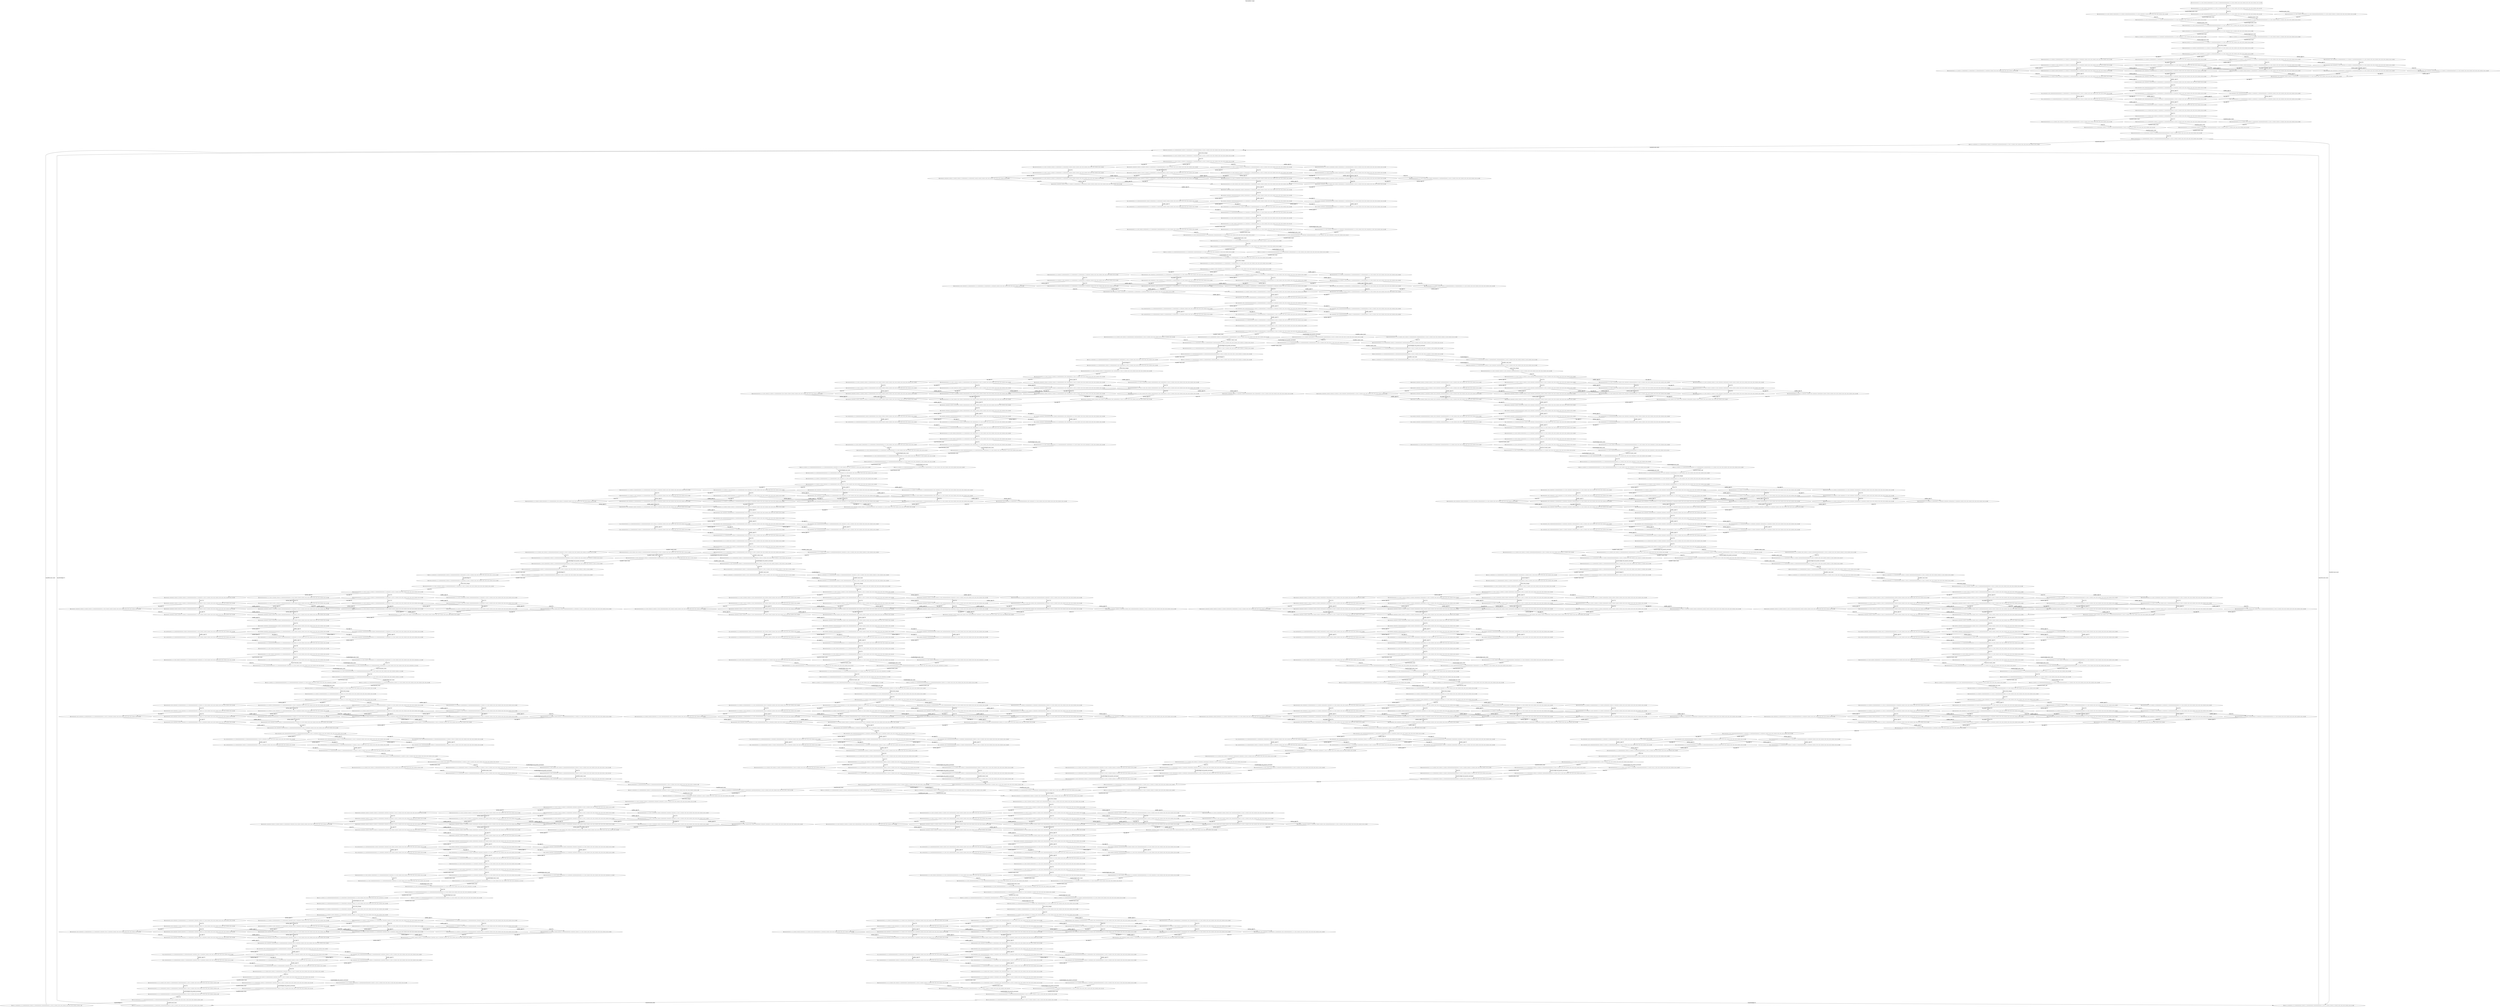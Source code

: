 
digraph RG {
  label="Reachability Graph";
  labelloc=t;
  S0 [shape=box, label="[0, 0, 0, 0, 0, 0, 1, 1, 1, 0, 1, 0, 0, 2, 0, 0, 0, 0, 1, 1, 1, 0, 1, 1, 0, 0, 0, 0, 0, 0, 0, 0, 1, 1, 1, 0, 1, 0, 0, 1, 0, 1, 0, 1, 0, 0, 1, 0, 1, 0, 1, 0, 1, 0, 0, 1, 0, 1, 0, 0]"];
  S1 [label="[0, 0, 0, 0, 0, 0, 1, 1, 1, 0, 1, 0, 0, 1, 0, 0, 0, 0, 1, 1, 1, 0, 1, 1, 0, 0, 0, 0, 0, 0, 0, 0, 1, 1, 1, 0, 1, 0, 0, 1, 0, 1, 0, 1, 0, 0, 1, 0, 1, 0, 1, 0, 1, 0, 0, 1, 0, 1, 0, 1]"];
  S2 [label="[0, 0, 0, 0, 0, 0, 1, 1, 1, 0, 1, 0, 0, 0, 0, 0, 0, 0, 1, 1, 1, 0, 1, 1, 0, 0, 0, 0, 0, 0, 0, 0, 1, 1, 1, 0, 1, 0, 0, 1, 0, 1, 0, 1, 0, 0, 1, 0, 1, 0, 1, 0, 1, 0, 0, 1, 0, 1, 0, 2]"];
  S3 [label="[0, 0, 0, 0, 0, 0, 1, 1, 1, 0, 1, 0, 0, 1, 0, 0, 0, 0, 1, 1, 1, 0, 1, 0, 0, 0, 0, 0, 0, 0, 0, 0, 1, 1, 1, 0, 1, 0, 0, 1, 0, 0, 1, 1, 0, 0, 1, 0, 1, 0, 1, 0, 1, 0, 0, 1, 0, 1, 0, 0]"];
  S4 [label="[0, 0, 0, 0, 0, 0, 1, 1, 1, 0, 1, 0, 0, 1, 0, 0, 0, 0, 1, 1, 1, 0, 0, 1, 0, 0, 0, 0, 0, 0, 0, 0, 1, 1, 1, 0, 1, 0, 0, 0, 1, 1, 0, 1, 0, 0, 1, 0, 1, 0, 1, 0, 1, 0, 0, 1, 0, 1, 0, 0]"];
  S5 [label="[0, 0, 0, 0, 0, 0, 1, 1, 1, 0, 1, 0, 0, 0, 0, 0, 0, 0, 1, 1, 1, 0, 0, 1, 0, 0, 0, 0, 0, 0, 0, 0, 1, 1, 1, 0, 1, 0, 0, 0, 1, 1, 0, 1, 0, 0, 1, 0, 1, 0, 1, 0, 1, 0, 0, 1, 0, 1, 0, 1]"];
  S6 [label="[0, 0, 0, 0, 0, 0, 1, 1, 1, 0, 1, 0, 0, 0, 0, 0, 0, 0, 1, 1, 1, 0, 0, 0, 0, 0, 0, 0, 0, 0, 0, 0, 1, 1, 1, 0, 1, 0, 0, 0, 1, 0, 1, 1, 0, 0, 1, 0, 1, 0, 1, 0, 1, 0, 0, 1, 0, 1, 0, 0]"];
  S7 [label="[0, 0, 2, 0, 0, 0, 1, 1, 1, 0, 0, 0, 0, 0, 0, 0, 0, 0, 1, 1, 1, 0, 0, 0, 0, 0, 0, 0, 0, 0, 0, 0, 1, 1, 1, 0, 1, 0, 0, 0, 1, 0, 1, 1, 0, 0, 1, 0, 1, 0, 1, 0, 1, 0, 0, 1, 0, 1, 0, 0]"];
  S8 [label="[0, 0, 1, 1, 0, 0, 1, 1, 1, 0, 0, 0, 0, 0, 0, 0, 0, 0, 1, 1, 1, 0, 0, 0, 1, 0, 0, 0, 0, 0, 0, 0, 1, 1, 1, 0, 1, 0, 0, 0, 1, 1, 0, 1, 0, 0, 1, 0, 1, 0, 1, 0, 1, 0, 0, 1, 0, 1, 0, 0]"];
  S9 [label="[0, 0, 1, 1, 0, 0, 1, 1, 1, 0, 0, 0, 0, 0, 0, 0, 0, 0, 1, 1, 1, 0, 0, 1, 0, 0, 0, 0, 0, 0, 0, 0, 1, 1, 1, 0, 1, 0, 0, 1, 0, 0, 1, 1, 0, 0, 1, 0, 1, 0, 1, 0, 1, 0, 0, 1, 0, 1, 0, 0]"];
  S10 [label="[0, 0, 0, 2, 0, 0, 1, 1, 1, 0, 0, 0, 0, 0, 0, 0, 0, 0, 1, 1, 1, 0, 0, 1, 1, 0, 0, 0, 0, 0, 0, 0, 1, 1, 1, 0, 1, 0, 0, 1, 0, 1, 0, 1, 0, 0, 1, 0, 1, 0, 1, 0, 1, 0, 0, 1, 0, 1, 0, 0]"];
  S11 [label="[0, 0, 0, 0, 0, 0, 1, 1, 1, 0, 0, 1, 3, 0, 0, 0, 0, 0, 1, 1, 1, 0, 0, 1, 1, 0, 0, 0, 0, 0, 0, 0, 1, 1, 1, 0, 1, 0, 0, 1, 0, 1, 0, 1, 0, 0, 1, 0, 1, 0, 1, 0, 1, 0, 0, 1, 0, 1, 0, 0]"];
  S12 [label="[0, 0, 0, 0, 0, 0, 1, 1, 1, 0, 0, 1, 2, 0, 1, 0, 0, 0, 1, 1, 1, 0, 0, 1, 1, 0, 0, 0, 0, 0, 0, 0, 1, 1, 1, 0, 1, 0, 0, 1, 0, 1, 0, 1, 0, 0, 1, 0, 1, 0, 1, 0, 1, 0, 0, 1, 0, 1, 0, 0]"];
  S13 [label="[0, 0, 0, 0, 0, 0, 1, 1, 1, 0, 0, 1, 2, 0, 0, 0, 0, 0, 1, 1, 1, 0, 0, 1, 1, 0, 0, 0, 0, 0, 0, 1, 1, 0, 0, 0, 1, 0, 0, 1, 0, 1, 0, 1, 0, 0, 1, 0, 1, 0, 1, 0, 1, 0, 0, 1, 0, 1, 0, 0]"];
  S14 [label="[0, 0, 0, 0, 0, 1, 0, 1, 0, 0, 0, 1, 2, 0, 0, 0, 0, 0, 1, 1, 1, 0, 0, 1, 1, 0, 0, 0, 0, 0, 0, 0, 1, 1, 1, 0, 1, 0, 0, 1, 0, 1, 0, 1, 0, 0, 1, 0, 1, 0, 1, 0, 1, 0, 0, 1, 0, 1, 0, 0]"];
  S15 [label="[0, 0, 0, 0, 0, 0, 1, 1, 1, 0, 0, 1, 2, 0, 0, 0, 0, 1, 1, 0, 0, 0, 0, 1, 1, 0, 0, 0, 0, 0, 0, 0, 1, 1, 1, 0, 1, 0, 0, 1, 0, 1, 0, 1, 0, 0, 1, 0, 1, 0, 1, 0, 1, 0, 0, 1, 0, 1, 0, 0]"];
  S16 [label="[0, 0, 0, 0, 0, 0, 1, 1, 1, 0, 0, 1, 1, 0, 2, 0, 0, 0, 1, 1, 1, 0, 0, 1, 1, 0, 0, 0, 0, 0, 0, 0, 1, 1, 1, 0, 1, 0, 0, 1, 0, 1, 0, 1, 0, 0, 1, 0, 1, 0, 1, 0, 1, 0, 0, 1, 0, 1, 0, 0]"];
  S17 [label="[0, 0, 0, 0, 0, 0, 1, 1, 1, 0, 0, 1, 1, 0, 1, 0, 0, 0, 1, 1, 1, 0, 0, 1, 1, 0, 0, 0, 0, 0, 0, 1, 1, 0, 0, 0, 1, 0, 0, 1, 0, 1, 0, 1, 0, 0, 1, 0, 1, 0, 1, 0, 1, 0, 0, 1, 0, 1, 0, 0]"];
  S18 [label="[0, 0, 0, 0, 0, 1, 0, 1, 0, 0, 0, 1, 1, 0, 1, 0, 0, 0, 1, 1, 1, 0, 0, 1, 1, 0, 0, 0, 0, 0, 0, 0, 1, 1, 1, 0, 1, 0, 0, 1, 0, 1, 0, 1, 0, 0, 1, 0, 1, 0, 1, 0, 1, 0, 0, 1, 0, 1, 0, 0]"];
  S19 [label="[0, 0, 0, 0, 0, 0, 1, 1, 1, 0, 0, 1, 1, 0, 1, 0, 0, 1, 1, 0, 0, 0, 0, 1, 1, 0, 0, 0, 0, 0, 0, 0, 1, 1, 1, 0, 1, 0, 0, 1, 0, 1, 0, 1, 0, 0, 1, 0, 1, 0, 1, 0, 1, 0, 0, 1, 0, 1, 0, 0]"];
  S20 [label="[0, 0, 0, 0, 0, 0, 1, 1, 1, 0, 0, 1, 0, 0, 3, 0, 0, 0, 1, 1, 1, 0, 0, 1, 1, 0, 0, 0, 0, 0, 0, 0, 1, 1, 1, 0, 1, 0, 0, 1, 0, 1, 0, 1, 0, 0, 1, 0, 1, 0, 1, 0, 1, 0, 0, 1, 0, 1, 0, 0]"];
  S21 [label="[0, 0, 0, 0, 0, 0, 1, 1, 1, 0, 0, 1, 0, 0, 2, 0, 0, 0, 1, 1, 1, 0, 0, 1, 1, 0, 0, 0, 0, 0, 0, 1, 1, 0, 0, 0, 1, 0, 0, 1, 0, 1, 0, 1, 0, 0, 1, 0, 1, 0, 1, 0, 1, 0, 0, 1, 0, 1, 0, 0]"];
  S22 [label="[0, 0, 0, 0, 0, 1, 0, 1, 0, 0, 0, 1, 0, 0, 2, 0, 0, 0, 1, 1, 1, 0, 0, 1, 1, 0, 0, 0, 0, 0, 0, 0, 1, 1, 1, 0, 1, 0, 0, 1, 0, 1, 0, 1, 0, 0, 1, 0, 1, 0, 1, 0, 1, 0, 0, 1, 0, 1, 0, 0]"];
  S23 [label="[0, 0, 0, 0, 0, 0, 1, 1, 1, 0, 0, 1, 0, 0, 2, 0, 0, 1, 1, 0, 0, 0, 0, 1, 1, 0, 0, 0, 0, 0, 0, 0, 1, 1, 1, 0, 1, 0, 0, 1, 0, 1, 0, 1, 0, 0, 1, 0, 1, 0, 1, 0, 1, 0, 0, 1, 0, 1, 0, 0]"];
  S24 [label="[0, 0, 0, 0, 0, 0, 1, 1, 1, 0, 0, 1, 0, 0, 1, 0, 0, 1, 1, 0, 0, 0, 0, 1, 1, 0, 0, 0, 0, 0, 0, 1, 1, 0, 0, 0, 1, 0, 0, 1, 0, 1, 0, 1, 0, 0, 1, 0, 1, 0, 1, 0, 1, 0, 0, 1, 0, 1, 0, 0]"];
  S25 [label="[0, 0, 0, 0, 0, 1, 0, 1, 0, 0, 0, 1, 0, 0, 1, 0, 0, 1, 1, 0, 0, 0, 0, 1, 1, 0, 0, 0, 0, 0, 0, 0, 1, 1, 1, 0, 1, 0, 0, 1, 0, 1, 0, 1, 0, 0, 1, 0, 1, 0, 1, 0, 1, 0, 0, 1, 0, 1, 0, 0]"];
  S26 [label="[0, 0, 0, 0, 0, 1, 0, 1, 0, 0, 0, 1, 0, 0, 0, 0, 0, 1, 1, 0, 0, 0, 0, 1, 1, 0, 0, 0, 0, 0, 0, 1, 1, 0, 0, 0, 1, 0, 0, 1, 0, 1, 0, 1, 0, 0, 1, 0, 1, 0, 1, 0, 1, 0, 0, 1, 0, 1, 0, 0]"];
  S27 [label="[0, 3, 0, 0, 0, 1, 0, 1, 0, 0, 0, 0, 0, 0, 0, 0, 0, 1, 1, 0, 0, 0, 0, 1, 1, 0, 0, 0, 0, 0, 0, 1, 1, 0, 0, 0, 1, 0, 0, 1, 0, 1, 0, 1, 0, 0, 1, 0, 1, 0, 1, 0, 1, 0, 0, 1, 0, 1, 0, 0]"];
  S28 [label="[1, 2, 0, 0, 0, 1, 0, 1, 0, 0, 0, 0, 0, 0, 0, 0, 0, 1, 1, 0, 0, 0, 0, 1, 1, 0, 0, 0, 0, 0, 0, 0, 1, 1, 0, 1, 1, 0, 0, 1, 0, 1, 0, 1, 0, 0, 1, 0, 1, 0, 1, 0, 1, 0, 0, 1, 0, 1, 0, 0]"];
  S29 [label="[1, 2, 0, 0, 0, 0, 0, 1, 1, 1, 0, 0, 0, 0, 0, 0, 0, 1, 1, 0, 0, 0, 0, 1, 1, 0, 0, 0, 0, 0, 0, 1, 1, 0, 0, 0, 1, 0, 0, 1, 0, 1, 0, 1, 0, 0, 1, 0, 1, 0, 1, 0, 1, 0, 0, 1, 0, 1, 0, 0]"];
  S30 [label="[1, 2, 0, 0, 0, 1, 0, 1, 0, 0, 0, 0, 0, 0, 0, 1, 0, 0, 1, 1, 0, 0, 0, 1, 1, 0, 0, 0, 0, 0, 0, 1, 1, 0, 0, 0, 1, 0, 0, 1, 0, 1, 0, 1, 0, 0, 1, 0, 1, 0, 1, 0, 1, 0, 0, 1, 0, 1, 0, 0]"];
  S31 [label="[2, 1, 0, 0, 0, 1, 0, 1, 0, 0, 0, 0, 0, 0, 0, 1, 0, 0, 1, 1, 0, 0, 0, 1, 1, 0, 0, 0, 0, 0, 0, 0, 1, 1, 0, 1, 1, 0, 0, 1, 0, 1, 0, 1, 0, 0, 1, 0, 1, 0, 1, 0, 1, 0, 0, 1, 0, 1, 0, 0]"];
  S32 [label="[2, 1, 0, 0, 0, 0, 0, 1, 1, 1, 0, 0, 0, 0, 0, 1, 0, 0, 1, 1, 0, 0, 0, 1, 1, 0, 0, 0, 0, 0, 0, 1, 1, 0, 0, 0, 1, 0, 0, 1, 0, 1, 0, 1, 0, 0, 1, 0, 1, 0, 1, 0, 1, 0, 0, 1, 0, 1, 0, 0]"];
  S33 [label="[3, 0, 0, 0, 0, 0, 0, 1, 1, 1, 0, 0, 0, 0, 0, 1, 0, 0, 1, 1, 0, 0, 0, 1, 1, 0, 0, 0, 0, 0, 0, 0, 1, 1, 0, 1, 1, 0, 0, 1, 0, 1, 0, 1, 0, 0, 1, 0, 1, 0, 1, 0, 1, 0, 0, 1, 0, 1, 0, 0]"];
  S34 [label="[0, 0, 0, 0, 0, 0, 0, 1, 1, 1, 1, 0, 0, 2, 0, 1, 0, 0, 1, 1, 0, 0, 0, 1, 1, 0, 0, 0, 0, 0, 0, 0, 1, 1, 0, 1, 1, 0, 0, 1, 0, 1, 0, 1, 0, 0, 1, 0, 1, 0, 1, 0, 1, 0, 0, 1, 0, 1, 0, 0]"];
  S35 [label="[0, 0, 0, 0, 0, 0, 0, 1, 1, 1, 1, 0, 0, 1, 0, 1, 0, 0, 1, 1, 0, 0, 0, 1, 1, 0, 0, 0, 0, 0, 0, 0, 1, 1, 0, 1, 1, 0, 0, 1, 0, 1, 0, 1, 0, 0, 1, 0, 1, 0, 1, 0, 1, 0, 0, 1, 0, 1, 0, 1]"];
  S36 [label="[0, 0, 0, 0, 0, 0, 0, 1, 1, 1, 1, 0, 0, 0, 0, 1, 0, 0, 1, 1, 0, 0, 0, 1, 1, 0, 0, 0, 0, 0, 0, 0, 1, 1, 0, 1, 1, 0, 0, 1, 0, 1, 0, 1, 0, 0, 1, 0, 1, 0, 1, 0, 1, 0, 0, 1, 0, 1, 0, 2]"];
  S37 [label="[0, 0, 0, 0, 0, 0, 0, 1, 1, 1, 1, 0, 0, 1, 0, 1, 0, 0, 1, 1, 0, 0, 0, 0, 1, 0, 0, 0, 0, 0, 0, 0, 1, 1, 0, 1, 1, 0, 0, 1, 0, 0, 1, 1, 0, 0, 1, 0, 1, 0, 1, 0, 1, 0, 0, 1, 0, 1, 0, 0]"];
  S38 [label="[0, 0, 0, 0, 0, 0, 0, 1, 1, 1, 1, 0, 0, 1, 0, 1, 0, 0, 1, 1, 0, 0, 0, 1, 0, 0, 0, 0, 0, 0, 0, 0, 1, 1, 0, 1, 1, 0, 0, 1, 0, 1, 0, 0, 1, 0, 1, 0, 1, 0, 1, 0, 1, 0, 0, 1, 0, 1, 0, 0]"];
  S39 [label="[0, 0, 0, 0, 0, 0, 0, 1, 1, 1, 1, 0, 0, 0, 0, 1, 0, 0, 1, 1, 0, 0, 0, 1, 0, 0, 0, 0, 0, 0, 0, 0, 1, 1, 0, 1, 1, 0, 0, 1, 0, 1, 0, 0, 1, 0, 1, 0, 1, 0, 1, 0, 1, 0, 0, 1, 0, 1, 0, 1]"];
  S40 [label="[0, 0, 0, 0, 0, 0, 0, 1, 1, 1, 1, 0, 0, 0, 0, 1, 0, 0, 1, 1, 0, 0, 0, 0, 0, 0, 0, 0, 0, 0, 0, 0, 1, 1, 0, 1, 1, 0, 0, 1, 0, 0, 1, 0, 1, 0, 1, 0, 1, 0, 1, 0, 1, 0, 0, 1, 0, 1, 0, 0]"];
  S41 [label="[0, 0, 2, 0, 0, 0, 0, 1, 1, 1, 0, 0, 0, 0, 0, 1, 0, 0, 1, 1, 0, 0, 0, 0, 0, 0, 0, 0, 0, 0, 0, 0, 1, 1, 0, 1, 1, 0, 0, 1, 0, 0, 1, 0, 1, 0, 1, 0, 1, 0, 1, 0, 1, 0, 0, 1, 0, 1, 0, 0]"];
  S42 [label="[0, 0, 1, 1, 0, 0, 0, 1, 1, 1, 0, 0, 0, 0, 0, 1, 0, 0, 1, 1, 0, 0, 0, 0, 1, 0, 0, 0, 0, 0, 0, 0, 1, 1, 0, 1, 1, 0, 0, 1, 0, 1, 0, 0, 1, 0, 1, 0, 1, 0, 1, 0, 1, 0, 0, 1, 0, 1, 0, 0]"];
  S43 [label="[0, 0, 1, 1, 0, 0, 0, 1, 1, 1, 0, 0, 0, 0, 0, 1, 0, 0, 1, 1, 0, 0, 0, 0, 0, 1, 0, 0, 0, 0, 0, 0, 1, 1, 0, 1, 1, 0, 0, 1, 0, 0, 1, 1, 0, 0, 1, 0, 1, 0, 1, 0, 1, 0, 0, 1, 0, 1, 0, 0]"];
  S44 [label="[0, 0, 0, 2, 0, 0, 0, 1, 1, 1, 0, 0, 0, 0, 0, 1, 0, 0, 1, 1, 0, 0, 0, 0, 1, 1, 0, 0, 0, 0, 0, 0, 1, 1, 0, 1, 1, 0, 0, 1, 0, 1, 0, 1, 0, 0, 1, 0, 1, 0, 1, 0, 1, 0, 0, 1, 0, 1, 0, 0]"];
  S45 [label="[0, 0, 0, 0, 0, 0, 0, 1, 1, 1, 0, 1, 3, 0, 0, 1, 0, 0, 1, 1, 0, 0, 0, 0, 1, 1, 0, 0, 0, 0, 0, 0, 1, 1, 0, 1, 1, 0, 0, 1, 0, 1, 0, 1, 0, 0, 1, 0, 1, 0, 1, 0, 1, 0, 0, 1, 0, 1, 0, 0]"];
  S46 [label="[0, 0, 0, 0, 0, 0, 0, 1, 1, 1, 0, 1, 2, 0, 1, 1, 0, 0, 1, 1, 0, 0, 0, 0, 1, 1, 0, 0, 0, 0, 0, 0, 1, 1, 0, 1, 1, 0, 0, 1, 0, 1, 0, 1, 0, 0, 1, 0, 1, 0, 1, 0, 1, 0, 0, 1, 0, 1, 0, 0]"];
  S47 [label="[0, 0, 0, 0, 0, 0, 0, 1, 1, 1, 0, 1, 2, 0, 0, 1, 0, 0, 1, 1, 0, 0, 0, 0, 1, 1, 0, 0, 0, 0, 1, 0, 0, 1, 0, 0, 1, 0, 0, 1, 0, 1, 0, 1, 0, 0, 1, 0, 1, 0, 1, 0, 1, 0, 0, 1, 0, 1, 0, 0]"];
  S48 [label="[0, 0, 0, 0, 1, 0, 0, 0, 1, 0, 0, 1, 2, 0, 0, 1, 0, 0, 1, 1, 0, 0, 0, 0, 1, 1, 0, 0, 0, 0, 0, 0, 1, 1, 0, 1, 1, 0, 0, 1, 0, 1, 0, 1, 0, 0, 1, 0, 1, 0, 1, 0, 1, 0, 0, 1, 0, 1, 0, 0]"];
  S49 [label="[0, 0, 0, 0, 0, 0, 0, 1, 1, 1, 0, 1, 2, 0, 0, 0, 1, 0, 0, 1, 0, 0, 0, 0, 1, 1, 0, 0, 0, 0, 0, 0, 1, 1, 0, 1, 1, 0, 0, 1, 0, 1, 0, 1, 0, 0, 1, 0, 1, 0, 1, 0, 1, 0, 0, 1, 0, 1, 0, 0]"];
  S50 [label="[0, 0, 0, 0, 0, 0, 0, 1, 1, 1, 0, 1, 1, 0, 2, 1, 0, 0, 1, 1, 0, 0, 0, 0, 1, 1, 0, 0, 0, 0, 0, 0, 1, 1, 0, 1, 1, 0, 0, 1, 0, 1, 0, 1, 0, 0, 1, 0, 1, 0, 1, 0, 1, 0, 0, 1, 0, 1, 0, 0]"];
  S51 [label="[0, 0, 0, 0, 0, 0, 0, 1, 1, 1, 0, 1, 1, 0, 1, 1, 0, 0, 1, 1, 0, 0, 0, 0, 1, 1, 0, 0, 0, 0, 1, 0, 0, 1, 0, 0, 1, 0, 0, 1, 0, 1, 0, 1, 0, 0, 1, 0, 1, 0, 1, 0, 1, 0, 0, 1, 0, 1, 0, 0]"];
  S52 [label="[0, 0, 0, 0, 1, 0, 0, 0, 1, 0, 0, 1, 1, 0, 1, 1, 0, 0, 1, 1, 0, 0, 0, 0, 1, 1, 0, 0, 0, 0, 0, 0, 1, 1, 0, 1, 1, 0, 0, 1, 0, 1, 0, 1, 0, 0, 1, 0, 1, 0, 1, 0, 1, 0, 0, 1, 0, 1, 0, 0]"];
  S53 [label="[0, 0, 0, 0, 0, 0, 0, 1, 1, 1, 0, 1, 1, 0, 1, 0, 1, 0, 0, 1, 0, 0, 0, 0, 1, 1, 0, 0, 0, 0, 0, 0, 1, 1, 0, 1, 1, 0, 0, 1, 0, 1, 0, 1, 0, 0, 1, 0, 1, 0, 1, 0, 1, 0, 0, 1, 0, 1, 0, 0]"];
  S54 [label="[0, 0, 0, 0, 0, 0, 0, 1, 1, 1, 0, 1, 0, 0, 3, 1, 0, 0, 1, 1, 0, 0, 0, 0, 1, 1, 0, 0, 0, 0, 0, 0, 1, 1, 0, 1, 1, 0, 0, 1, 0, 1, 0, 1, 0, 0, 1, 0, 1, 0, 1, 0, 1, 0, 0, 1, 0, 1, 0, 0]"];
  S55 [label="[0, 0, 0, 0, 0, 0, 0, 1, 1, 1, 0, 1, 0, 0, 2, 1, 0, 0, 1, 1, 0, 0, 0, 0, 1, 1, 0, 0, 0, 0, 1, 0, 0, 1, 0, 0, 1, 0, 0, 1, 0, 1, 0, 1, 0, 0, 1, 0, 1, 0, 1, 0, 1, 0, 0, 1, 0, 1, 0, 0]"];
  S56 [label="[0, 0, 0, 0, 1, 0, 0, 0, 1, 0, 0, 1, 0, 0, 2, 1, 0, 0, 1, 1, 0, 0, 0, 0, 1, 1, 0, 0, 0, 0, 0, 0, 1, 1, 0, 1, 1, 0, 0, 1, 0, 1, 0, 1, 0, 0, 1, 0, 1, 0, 1, 0, 1, 0, 0, 1, 0, 1, 0, 0]"];
  S57 [label="[0, 0, 0, 0, 0, 0, 0, 1, 1, 1, 0, 1, 0, 0, 2, 0, 1, 0, 0, 1, 0, 0, 0, 0, 1, 1, 0, 0, 0, 0, 0, 0, 1, 1, 0, 1, 1, 0, 0, 1, 0, 1, 0, 1, 0, 0, 1, 0, 1, 0, 1, 0, 1, 0, 0, 1, 0, 1, 0, 0]"];
  S58 [label="[0, 0, 0, 0, 0, 0, 0, 1, 1, 1, 0, 1, 0, 0, 1, 0, 1, 0, 0, 1, 0, 0, 0, 0, 1, 1, 0, 0, 0, 0, 1, 0, 0, 1, 0, 0, 1, 0, 0, 1, 0, 1, 0, 1, 0, 0, 1, 0, 1, 0, 1, 0, 1, 0, 0, 1, 0, 1, 0, 0]"];
  S59 [label="[0, 0, 0, 0, 1, 0, 0, 0, 1, 0, 0, 1, 0, 0, 1, 0, 1, 0, 0, 1, 0, 0, 0, 0, 1, 1, 0, 0, 0, 0, 0, 0, 1, 1, 0, 1, 1, 0, 0, 1, 0, 1, 0, 1, 0, 0, 1, 0, 1, 0, 1, 0, 1, 0, 0, 1, 0, 1, 0, 0]"];
  S60 [label="[0, 0, 0, 0, 1, 0, 0, 0, 1, 0, 0, 1, 0, 0, 0, 0, 1, 0, 0, 1, 0, 0, 0, 0, 1, 1, 0, 0, 0, 0, 1, 0, 0, 1, 0, 0, 1, 0, 0, 1, 0, 1, 0, 1, 0, 0, 1, 0, 1, 0, 1, 0, 1, 0, 0, 1, 0, 1, 0, 0]"];
  S61 [label="[0, 3, 0, 0, 1, 0, 0, 0, 1, 0, 0, 0, 0, 0, 0, 0, 1, 0, 0, 1, 0, 0, 0, 0, 1, 1, 0, 0, 0, 0, 1, 0, 0, 1, 0, 0, 1, 0, 0, 1, 0, 1, 0, 1, 0, 0, 1, 0, 1, 0, 1, 0, 1, 0, 0, 1, 0, 1, 0, 0]"];
  S62 [label="[1, 2, 0, 0, 1, 0, 0, 0, 1, 0, 0, 0, 0, 0, 0, 0, 1, 0, 0, 1, 0, 0, 0, 0, 1, 1, 0, 0, 0, 0, 0, 0, 1, 1, 1, 0, 1, 0, 0, 1, 0, 1, 0, 1, 0, 0, 1, 0, 1, 0, 1, 0, 1, 0, 0, 1, 0, 1, 0, 0]"];
  S63 [label="[1, 2, 0, 0, 0, 0, 1, 1, 1, 0, 0, 0, 0, 0, 0, 0, 1, 0, 0, 1, 0, 0, 0, 0, 1, 1, 0, 0, 0, 0, 1, 0, 0, 1, 0, 0, 1, 0, 0, 1, 0, 1, 0, 1, 0, 0, 1, 0, 1, 0, 1, 0, 1, 0, 0, 1, 0, 1, 0, 0]"];
  S64 [label="[1, 2, 0, 0, 1, 0, 0, 0, 1, 0, 0, 0, 0, 0, 0, 0, 0, 0, 1, 1, 1, 0, 0, 0, 1, 1, 0, 0, 0, 0, 1, 0, 0, 1, 0, 0, 1, 0, 0, 1, 0, 1, 0, 1, 0, 0, 1, 0, 1, 0, 1, 0, 1, 0, 0, 1, 0, 1, 0, 0]"];
  S65 [label="[2, 1, 0, 0, 1, 0, 0, 0, 1, 0, 0, 0, 0, 0, 0, 0, 0, 0, 1, 1, 1, 0, 0, 0, 1, 1, 0, 0, 0, 0, 0, 0, 1, 1, 1, 0, 1, 0, 0, 1, 0, 1, 0, 1, 0, 0, 1, 0, 1, 0, 1, 0, 1, 0, 0, 1, 0, 1, 0, 0]"];
  S66 [label="[2, 1, 0, 0, 0, 0, 1, 1, 1, 0, 0, 0, 0, 0, 0, 0, 0, 0, 1, 1, 1, 0, 0, 0, 1, 1, 0, 0, 0, 0, 1, 0, 0, 1, 0, 0, 1, 0, 0, 1, 0, 1, 0, 1, 0, 0, 1, 0, 1, 0, 1, 0, 1, 0, 0, 1, 0, 1, 0, 0]"];
  S67 [label="[3, 0, 0, 0, 0, 0, 1, 1, 1, 0, 0, 0, 0, 0, 0, 0, 0, 0, 1, 1, 1, 0, 0, 0, 1, 1, 0, 0, 0, 0, 0, 0, 1, 1, 1, 0, 1, 0, 0, 1, 0, 1, 0, 1, 0, 0, 1, 0, 1, 0, 1, 0, 1, 0, 0, 1, 0, 1, 0, 0]"];
  S68 [label="[0, 0, 0, 0, 0, 0, 1, 1, 1, 0, 1, 0, 0, 2, 0, 0, 0, 0, 1, 1, 1, 0, 0, 0, 1, 1, 0, 0, 0, 0, 0, 0, 1, 1, 1, 0, 1, 0, 0, 1, 0, 1, 0, 1, 0, 0, 1, 0, 1, 0, 1, 0, 1, 0, 0, 1, 0, 1, 0, 0]"];
  S69 [label="[0, 0, 0, 0, 0, 0, 1, 1, 1, 0, 1, 0, 0, 1, 0, 0, 0, 0, 1, 1, 1, 0, 0, 0, 1, 1, 0, 0, 0, 0, 0, 0, 1, 1, 1, 0, 1, 0, 0, 1, 0, 1, 0, 1, 0, 0, 1, 0, 1, 0, 1, 0, 1, 0, 0, 1, 0, 1, 0, 1]"];
  S70 [label="[0, 0, 0, 0, 0, 0, 1, 1, 1, 0, 1, 0, 0, 0, 0, 0, 0, 0, 1, 1, 1, 0, 0, 0, 1, 1, 0, 0, 0, 0, 0, 0, 1, 1, 1, 0, 1, 0, 0, 1, 0, 1, 0, 1, 0, 0, 1, 0, 1, 0, 1, 0, 1, 0, 0, 1, 0, 1, 0, 2]"];
  S71 [label="[0, 0, 0, 0, 0, 0, 1, 1, 1, 0, 1, 0, 0, 1, 0, 0, 0, 0, 1, 1, 1, 0, 0, 0, 0, 1, 0, 0, 0, 0, 0, 0, 1, 1, 1, 0, 1, 0, 0, 1, 0, 1, 0, 0, 1, 0, 1, 0, 1, 0, 1, 0, 1, 0, 0, 1, 0, 1, 0, 0]"];
  S72 [label="[0, 0, 0, 0, 0, 0, 1, 1, 1, 0, 1, 0, 0, 1, 0, 0, 0, 0, 1, 1, 1, 0, 0, 0, 1, 0, 0, 0, 0, 0, 0, 0, 1, 1, 1, 0, 1, 0, 0, 1, 0, 1, 0, 1, 0, 0, 0, 1, 1, 0, 1, 0, 1, 0, 0, 1, 0, 1, 0, 0]"];
  S73 [label="[0, 0, 0, 0, 0, 0, 1, 1, 1, 0, 1, 0, 0, 0, 0, 0, 0, 0, 1, 1, 1, 0, 0, 0, 1, 0, 0, 0, 0, 0, 0, 0, 1, 1, 1, 0, 1, 0, 0, 1, 0, 1, 0, 1, 0, 0, 0, 1, 1, 0, 1, 0, 1, 0, 0, 1, 0, 1, 0, 1]"];
  S74 [label="[0, 0, 0, 0, 0, 0, 1, 1, 1, 0, 1, 0, 0, 0, 0, 0, 0, 0, 1, 1, 1, 0, 0, 0, 0, 0, 0, 0, 0, 0, 0, 0, 1, 1, 1, 0, 1, 0, 0, 1, 0, 1, 0, 0, 1, 0, 0, 1, 1, 0, 1, 0, 1, 0, 0, 1, 0, 1, 0, 0]"];
  S75 [label="[0, 0, 2, 0, 0, 0, 1, 1, 1, 0, 0, 0, 0, 0, 0, 0, 0, 0, 1, 1, 1, 0, 0, 0, 0, 0, 0, 0, 0, 0, 0, 0, 1, 1, 1, 0, 1, 0, 0, 1, 0, 1, 0, 0, 1, 0, 0, 1, 1, 0, 1, 0, 1, 0, 0, 1, 0, 1, 0, 0]"];
  S76 [label="[0, 0, 1, 1, 0, 0, 1, 1, 1, 0, 0, 0, 0, 0, 0, 0, 0, 0, 1, 1, 1, 0, 0, 0, 0, 1, 0, 0, 0, 0, 0, 0, 1, 1, 1, 0, 1, 0, 0, 1, 0, 1, 0, 1, 0, 0, 0, 1, 1, 0, 1, 0, 1, 0, 0, 1, 0, 1, 0, 0]"];
  S77 [label="[0, 0, 1, 1, 0, 0, 1, 1, 1, 0, 0, 0, 0, 0, 0, 0, 0, 0, 1, 1, 1, 0, 0, 0, 0, 0, 1, 0, 0, 0, 0, 0, 1, 1, 1, 0, 1, 0, 0, 1, 0, 1, 0, 0, 1, 0, 1, 0, 1, 0, 1, 0, 1, 0, 0, 1, 0, 1, 0, 0]"];
  S78 [label="[0, 0, 0, 2, 0, 0, 1, 1, 1, 0, 0, 0, 0, 0, 0, 0, 0, 0, 1, 1, 1, 0, 0, 0, 0, 1, 1, 0, 0, 0, 0, 0, 1, 1, 1, 0, 1, 0, 0, 1, 0, 1, 0, 1, 0, 0, 1, 0, 1, 0, 1, 0, 1, 0, 0, 1, 0, 1, 0, 0]"];
  S79 [label="[0, 0, 0, 0, 0, 0, 1, 1, 1, 0, 0, 1, 3, 0, 0, 0, 0, 0, 1, 1, 1, 0, 0, 0, 0, 1, 1, 0, 0, 0, 0, 0, 1, 1, 1, 0, 1, 0, 0, 1, 0, 1, 0, 1, 0, 0, 1, 0, 1, 0, 1, 0, 1, 0, 0, 1, 0, 1, 0, 0]"];
  S80 [label="[0, 0, 0, 0, 0, 0, 1, 1, 1, 0, 0, 1, 2, 0, 1, 0, 0, 0, 1, 1, 1, 0, 0, 0, 0, 1, 1, 0, 0, 0, 0, 0, 1, 1, 1, 0, 1, 0, 0, 1, 0, 1, 0, 1, 0, 0, 1, 0, 1, 0, 1, 0, 1, 0, 0, 1, 0, 1, 0, 0]"];
  S81 [label="[0, 0, 0, 0, 0, 0, 1, 1, 1, 0, 0, 1, 2, 0, 0, 0, 0, 0, 1, 1, 1, 0, 0, 0, 0, 1, 1, 0, 0, 0, 0, 1, 1, 0, 0, 0, 1, 0, 0, 1, 0, 1, 0, 1, 0, 0, 1, 0, 1, 0, 1, 0, 1, 0, 0, 1, 0, 1, 0, 0]"];
  S82 [label="[0, 0, 0, 0, 0, 1, 0, 1, 0, 0, 0, 1, 2, 0, 0, 0, 0, 0, 1, 1, 1, 0, 0, 0, 0, 1, 1, 0, 0, 0, 0, 0, 1, 1, 1, 0, 1, 0, 0, 1, 0, 1, 0, 1, 0, 0, 1, 0, 1, 0, 1, 0, 1, 0, 0, 1, 0, 1, 0, 0]"];
  S83 [label="[0, 0, 0, 0, 0, 0, 1, 1, 1, 0, 0, 1, 2, 0, 0, 0, 0, 1, 1, 0, 0, 0, 0, 0, 0, 1, 1, 0, 0, 0, 0, 0, 1, 1, 1, 0, 1, 0, 0, 1, 0, 1, 0, 1, 0, 0, 1, 0, 1, 0, 1, 0, 1, 0, 0, 1, 0, 1, 0, 0]"];
  S84 [label="[0, 0, 0, 0, 0, 0, 1, 1, 1, 0, 0, 1, 1, 0, 2, 0, 0, 0, 1, 1, 1, 0, 0, 0, 0, 1, 1, 0, 0, 0, 0, 0, 1, 1, 1, 0, 1, 0, 0, 1, 0, 1, 0, 1, 0, 0, 1, 0, 1, 0, 1, 0, 1, 0, 0, 1, 0, 1, 0, 0]"];
  S85 [label="[0, 0, 0, 0, 0, 0, 1, 1, 1, 0, 0, 1, 1, 0, 1, 0, 0, 0, 1, 1, 1, 0, 0, 0, 0, 1, 1, 0, 0, 0, 0, 1, 1, 0, 0, 0, 1, 0, 0, 1, 0, 1, 0, 1, 0, 0, 1, 0, 1, 0, 1, 0, 1, 0, 0, 1, 0, 1, 0, 0]"];
  S86 [label="[0, 0, 0, 0, 0, 1, 0, 1, 0, 0, 0, 1, 1, 0, 1, 0, 0, 0, 1, 1, 1, 0, 0, 0, 0, 1, 1, 0, 0, 0, 0, 0, 1, 1, 1, 0, 1, 0, 0, 1, 0, 1, 0, 1, 0, 0, 1, 0, 1, 0, 1, 0, 1, 0, 0, 1, 0, 1, 0, 0]"];
  S87 [label="[0, 0, 0, 0, 0, 0, 1, 1, 1, 0, 0, 1, 1, 0, 1, 0, 0, 1, 1, 0, 0, 0, 0, 0, 0, 1, 1, 0, 0, 0, 0, 0, 1, 1, 1, 0, 1, 0, 0, 1, 0, 1, 0, 1, 0, 0, 1, 0, 1, 0, 1, 0, 1, 0, 0, 1, 0, 1, 0, 0]"];
  S88 [label="[0, 0, 0, 0, 0, 0, 1, 1, 1, 0, 0, 1, 0, 0, 3, 0, 0, 0, 1, 1, 1, 0, 0, 0, 0, 1, 1, 0, 0, 0, 0, 0, 1, 1, 1, 0, 1, 0, 0, 1, 0, 1, 0, 1, 0, 0, 1, 0, 1, 0, 1, 0, 1, 0, 0, 1, 0, 1, 0, 0]"];
  S89 [label="[0, 0, 0, 0, 0, 0, 1, 1, 1, 0, 0, 1, 0, 0, 2, 0, 0, 0, 1, 1, 1, 0, 0, 0, 0, 1, 1, 0, 0, 0, 0, 1, 1, 0, 0, 0, 1, 0, 0, 1, 0, 1, 0, 1, 0, 0, 1, 0, 1, 0, 1, 0, 1, 0, 0, 1, 0, 1, 0, 0]"];
  S90 [label="[0, 0, 0, 0, 0, 1, 0, 1, 0, 0, 0, 1, 0, 0, 2, 0, 0, 0, 1, 1, 1, 0, 0, 0, 0, 1, 1, 0, 0, 0, 0, 0, 1, 1, 1, 0, 1, 0, 0, 1, 0, 1, 0, 1, 0, 0, 1, 0, 1, 0, 1, 0, 1, 0, 0, 1, 0, 1, 0, 0]"];
  S91 [label="[0, 0, 0, 0, 0, 0, 1, 1, 1, 0, 0, 1, 0, 0, 2, 0, 0, 1, 1, 0, 0, 0, 0, 0, 0, 1, 1, 0, 0, 0, 0, 0, 1, 1, 1, 0, 1, 0, 0, 1, 0, 1, 0, 1, 0, 0, 1, 0, 1, 0, 1, 0, 1, 0, 0, 1, 0, 1, 0, 0]"];
  S92 [label="[0, 0, 0, 0, 0, 0, 1, 1, 1, 0, 0, 1, 0, 0, 1, 0, 0, 1, 1, 0, 0, 0, 0, 0, 0, 1, 1, 0, 0, 0, 0, 1, 1, 0, 0, 0, 1, 0, 0, 1, 0, 1, 0, 1, 0, 0, 1, 0, 1, 0, 1, 0, 1, 0, 0, 1, 0, 1, 0, 0]"];
  S93 [label="[0, 0, 0, 0, 0, 1, 0, 1, 0, 0, 0, 1, 0, 0, 1, 0, 0, 1, 1, 0, 0, 0, 0, 0, 0, 1, 1, 0, 0, 0, 0, 0, 1, 1, 1, 0, 1, 0, 0, 1, 0, 1, 0, 1, 0, 0, 1, 0, 1, 0, 1, 0, 1, 0, 0, 1, 0, 1, 0, 0]"];
  S94 [label="[0, 0, 0, 0, 0, 1, 0, 1, 0, 0, 0, 1, 0, 0, 0, 0, 0, 1, 1, 0, 0, 0, 0, 0, 0, 1, 1, 0, 0, 0, 0, 1, 1, 0, 0, 0, 1, 0, 0, 1, 0, 1, 0, 1, 0, 0, 1, 0, 1, 0, 1, 0, 1, 0, 0, 1, 0, 1, 0, 0]"];
  S95 [label="[0, 3, 0, 0, 0, 1, 0, 1, 0, 0, 0, 0, 0, 0, 0, 0, 0, 1, 1, 0, 0, 0, 0, 0, 0, 1, 1, 0, 0, 0, 0, 1, 1, 0, 0, 0, 1, 0, 0, 1, 0, 1, 0, 1, 0, 0, 1, 0, 1, 0, 1, 0, 1, 0, 0, 1, 0, 1, 0, 0]"];
  S96 [label="[1, 2, 0, 0, 0, 1, 0, 1, 0, 0, 0, 0, 0, 0, 0, 0, 0, 1, 1, 0, 0, 0, 0, 0, 0, 1, 1, 0, 0, 0, 0, 0, 1, 1, 0, 1, 1, 0, 0, 1, 0, 1, 0, 1, 0, 0, 1, 0, 1, 0, 1, 0, 1, 0, 0, 1, 0, 1, 0, 0]"];
  S97 [label="[1, 2, 0, 0, 0, 0, 0, 1, 1, 1, 0, 0, 0, 0, 0, 0, 0, 1, 1, 0, 0, 0, 0, 0, 0, 1, 1, 0, 0, 0, 0, 1, 1, 0, 0, 0, 1, 0, 0, 1, 0, 1, 0, 1, 0, 0, 1, 0, 1, 0, 1, 0, 1, 0, 0, 1, 0, 1, 0, 0]"];
  S98 [label="[1, 2, 0, 0, 0, 1, 0, 1, 0, 0, 0, 0, 0, 0, 0, 1, 0, 0, 1, 1, 0, 0, 0, 0, 0, 1, 1, 0, 0, 0, 0, 1, 1, 0, 0, 0, 1, 0, 0, 1, 0, 1, 0, 1, 0, 0, 1, 0, 1, 0, 1, 0, 1, 0, 0, 1, 0, 1, 0, 0]"];
  S99 [label="[2, 1, 0, 0, 0, 1, 0, 1, 0, 0, 0, 0, 0, 0, 0, 1, 0, 0, 1, 1, 0, 0, 0, 0, 0, 1, 1, 0, 0, 0, 0, 0, 1, 1, 0, 1, 1, 0, 0, 1, 0, 1, 0, 1, 0, 0, 1, 0, 1, 0, 1, 0, 1, 0, 0, 1, 0, 1, 0, 0]"];
  S100 [label="[2, 1, 0, 0, 0, 0, 0, 1, 1, 1, 0, 0, 0, 0, 0, 1, 0, 0, 1, 1, 0, 0, 0, 0, 0, 1, 1, 0, 0, 0, 0, 1, 1, 0, 0, 0, 1, 0, 0, 1, 0, 1, 0, 1, 0, 0, 1, 0, 1, 0, 1, 0, 1, 0, 0, 1, 0, 1, 0, 0]"];
  S101 [label="[3, 0, 0, 0, 0, 0, 0, 1, 1, 1, 0, 0, 0, 0, 0, 1, 0, 0, 1, 1, 0, 0, 0, 0, 0, 1, 1, 0, 0, 0, 0, 0, 1, 1, 0, 1, 1, 0, 0, 1, 0, 1, 0, 1, 0, 0, 1, 0, 1, 0, 1, 0, 1, 0, 0, 1, 0, 1, 0, 0]"];
  S102 [label="[0, 0, 0, 0, 0, 0, 0, 1, 1, 1, 1, 0, 0, 2, 0, 1, 0, 0, 1, 1, 0, 0, 0, 0, 0, 1, 1, 0, 0, 0, 0, 0, 1, 1, 0, 1, 1, 0, 0, 1, 0, 1, 0, 1, 0, 0, 1, 0, 1, 0, 1, 0, 1, 0, 0, 1, 0, 1, 0, 0]"];
  S103 [label="[0, 0, 0, 0, 0, 0, 0, 1, 1, 1, 1, 0, 0, 1, 0, 1, 0, 0, 1, 1, 0, 0, 0, 0, 0, 1, 1, 0, 0, 0, 0, 0, 1, 1, 0, 1, 1, 0, 0, 1, 0, 1, 0, 1, 0, 0, 1, 0, 1, 0, 1, 0, 1, 0, 0, 1, 0, 1, 0, 1]"];
  S104 [label="[0, 0, 0, 0, 0, 0, 0, 1, 1, 1, 1, 0, 0, 0, 0, 1, 0, 0, 1, 1, 0, 0, 0, 0, 0, 1, 1, 0, 0, 0, 0, 0, 1, 1, 0, 1, 1, 0, 0, 1, 0, 1, 0, 1, 0, 0, 1, 0, 1, 0, 1, 0, 1, 0, 0, 1, 0, 1, 0, 2]"];
  S105 [label="[0, 0, 0, 0, 0, 0, 0, 1, 1, 1, 1, 0, 0, 1, 0, 1, 0, 0, 1, 1, 0, 0, 0, 0, 0, 1, 0, 0, 0, 0, 0, 0, 1, 1, 0, 1, 1, 0, 0, 1, 0, 1, 0, 1, 0, 0, 1, 0, 0, 1, 1, 0, 1, 0, 0, 1, 0, 1, 0, 0]"];
  S106 [label="[0, 0, 0, 0, 0, 0, 0, 1, 1, 1, 1, 0, 0, 1, 0, 1, 0, 0, 1, 1, 0, 0, 0, 0, 0, 1, 0, 0, 0, 0, 0, 0, 1, 1, 0, 1, 1, 0, 0, 1, 0, 1, 0, 1, 0, 0, 1, 0, 1, 0, 0, 1, 1, 0, 0, 1, 0, 1, 0, 0]"];
  S107 [label="[0, 0, 0, 0, 0, 0, 0, 1, 1, 1, 1, 0, 0, 1, 0, 0, 0, 0, 1, 1, 0, 0, 0, 0, 0, 0, 1, 0, 0, 0, 0, 0, 1, 1, 0, 1, 1, 0, 0, 1, 0, 1, 0, 1, 0, 1, 1, 0, 1, 0, 1, 0, 1, 0, 0, 1, 0, 1, 0, 0]"];
  S108 [label="[0, 0, 0, 0, 0, 0, 0, 1, 1, 1, 1, 0, 0, 0, 0, 0, 0, 0, 1, 1, 0, 0, 0, 0, 0, 0, 1, 0, 0, 0, 0, 0, 1, 1, 0, 1, 1, 0, 0, 1, 0, 1, 0, 1, 0, 1, 1, 0, 1, 0, 1, 0, 1, 0, 0, 1, 0, 1, 0, 1]"];
  S109 [label="[0, 0, 0, 0, 0, 0, 0, 1, 1, 1, 1, 0, 0, 0, 0, 0, 0, 0, 1, 1, 0, 0, 0, 0, 0, 0, 0, 0, 0, 0, 0, 0, 1, 1, 0, 1, 1, 0, 0, 1, 0, 1, 0, 1, 0, 1, 1, 0, 0, 1, 1, 0, 1, 0, 0, 1, 0, 1, 0, 0]"];
  S110 [label="[0, 0, 0, 0, 0, 0, 0, 1, 1, 1, 1, 0, 0, 0, 0, 0, 0, 0, 1, 1, 0, 0, 0, 0, 0, 0, 0, 0, 0, 0, 0, 0, 1, 1, 0, 1, 1, 0, 0, 1, 0, 1, 0, 1, 0, 1, 1, 0, 1, 0, 0, 1, 1, 0, 0, 1, 0, 1, 0, 0]"];
  S111 [label="[0, 0, 2, 0, 0, 0, 0, 1, 1, 1, 0, 0, 0, 0, 0, 0, 0, 0, 1, 1, 0, 0, 0, 0, 0, 0, 0, 0, 0, 0, 0, 0, 1, 1, 0, 1, 1, 0, 0, 1, 0, 1, 0, 1, 0, 1, 1, 0, 1, 0, 0, 1, 1, 0, 0, 1, 0, 1, 0, 0]"];
  S112 [label="[0, 0, 1, 1, 0, 0, 0, 1, 1, 1, 0, 0, 0, 0, 0, 0, 0, 0, 1, 1, 0, 0, 0, 0, 0, 0, 0, 1, 0, 0, 0, 0, 1, 1, 0, 1, 1, 0, 0, 1, 0, 1, 0, 1, 0, 1, 1, 0, 1, 0, 1, 0, 1, 0, 0, 1, 0, 1, 0, 0]"];
  S113 [label="[0, 0, 1, 1, 0, 0, 0, 1, 1, 1, 0, 0, 0, 0, 0, 1, 0, 0, 1, 1, 0, 0, 0, 0, 0, 1, 0, 0, 0, 0, 0, 0, 1, 1, 0, 1, 1, 0, 0, 1, 0, 1, 0, 1, 0, 0, 1, 0, 1, 0, 0, 1, 1, 0, 0, 1, 0, 1, 0, 0]"];
  S114 [label="[0, 0, 0, 2, 0, 0, 0, 1, 1, 1, 0, 0, 0, 0, 0, 1, 0, 0, 1, 1, 0, 0, 0, 0, 0, 1, 0, 1, 0, 0, 0, 0, 1, 1, 0, 1, 1, 0, 0, 1, 0, 1, 0, 1, 0, 0, 1, 0, 1, 0, 1, 0, 1, 0, 0, 1, 0, 1, 0, 0]"];
  S115 [label="[0, 0, 0, 0, 0, 0, 0, 1, 1, 1, 0, 1, 3, 0, 0, 1, 0, 0, 1, 1, 0, 0, 0, 0, 0, 1, 0, 1, 0, 0, 0, 0, 1, 1, 0, 1, 1, 0, 0, 1, 0, 1, 0, 1, 0, 0, 1, 0, 1, 0, 1, 0, 1, 0, 0, 1, 0, 1, 0, 0]"];
  S116 [label="[0, 0, 0, 0, 0, 0, 0, 1, 1, 1, 0, 1, 2, 0, 1, 1, 0, 0, 1, 1, 0, 0, 0, 0, 0, 1, 0, 1, 0, 0, 0, 0, 1, 1, 0, 1, 1, 0, 0, 1, 0, 1, 0, 1, 0, 0, 1, 0, 1, 0, 1, 0, 1, 0, 0, 1, 0, 1, 0, 0]"];
  S117 [label="[0, 0, 0, 0, 0, 0, 0, 1, 1, 1, 0, 1, 2, 0, 0, 1, 0, 0, 1, 1, 0, 0, 0, 0, 0, 1, 0, 1, 0, 0, 1, 0, 0, 1, 0, 0, 1, 0, 0, 1, 0, 1, 0, 1, 0, 0, 1, 0, 1, 0, 1, 0, 1, 0, 0, 1, 0, 1, 0, 0]"];
  S118 [label="[0, 0, 0, 0, 1, 0, 0, 0, 1, 0, 0, 1, 2, 0, 0, 1, 0, 0, 1, 1, 0, 0, 0, 0, 0, 1, 0, 1, 0, 0, 0, 0, 1, 1, 0, 1, 1, 0, 0, 1, 0, 1, 0, 1, 0, 0, 1, 0, 1, 0, 1, 0, 1, 0, 0, 1, 0, 1, 0, 0]"];
  S119 [label="[0, 0, 0, 0, 0, 0, 0, 1, 1, 1, 0, 1, 2, 0, 0, 0, 1, 0, 0, 1, 0, 0, 0, 0, 0, 1, 0, 1, 0, 0, 0, 0, 1, 1, 0, 1, 1, 0, 0, 1, 0, 1, 0, 1, 0, 0, 1, 0, 1, 0, 1, 0, 1, 0, 0, 1, 0, 1, 0, 0]"];
  S120 [label="[0, 0, 0, 0, 0, 0, 0, 1, 1, 1, 0, 1, 1, 0, 2, 1, 0, 0, 1, 1, 0, 0, 0, 0, 0, 1, 0, 1, 0, 0, 0, 0, 1, 1, 0, 1, 1, 0, 0, 1, 0, 1, 0, 1, 0, 0, 1, 0, 1, 0, 1, 0, 1, 0, 0, 1, 0, 1, 0, 0]"];
  S121 [label="[0, 0, 0, 0, 0, 0, 0, 1, 1, 1, 0, 1, 1, 0, 1, 1, 0, 0, 1, 1, 0, 0, 0, 0, 0, 1, 0, 1, 0, 0, 1, 0, 0, 1, 0, 0, 1, 0, 0, 1, 0, 1, 0, 1, 0, 0, 1, 0, 1, 0, 1, 0, 1, 0, 0, 1, 0, 1, 0, 0]"];
  S122 [label="[0, 0, 0, 0, 1, 0, 0, 0, 1, 0, 0, 1, 1, 0, 1, 1, 0, 0, 1, 1, 0, 0, 0, 0, 0, 1, 0, 1, 0, 0, 0, 0, 1, 1, 0, 1, 1, 0, 0, 1, 0, 1, 0, 1, 0, 0, 1, 0, 1, 0, 1, 0, 1, 0, 0, 1, 0, 1, 0, 0]"];
  S123 [label="[0, 0, 0, 0, 0, 0, 0, 1, 1, 1, 0, 1, 1, 0, 1, 0, 1, 0, 0, 1, 0, 0, 0, 0, 0, 1, 0, 1, 0, 0, 0, 0, 1, 1, 0, 1, 1, 0, 0, 1, 0, 1, 0, 1, 0, 0, 1, 0, 1, 0, 1, 0, 1, 0, 0, 1, 0, 1, 0, 0]"];
  S124 [label="[0, 0, 0, 0, 0, 0, 0, 1, 1, 1, 0, 1, 0, 0, 3, 1, 0, 0, 1, 1, 0, 0, 0, 0, 0, 1, 0, 1, 0, 0, 0, 0, 1, 1, 0, 1, 1, 0, 0, 1, 0, 1, 0, 1, 0, 0, 1, 0, 1, 0, 1, 0, 1, 0, 0, 1, 0, 1, 0, 0]"];
  S125 [label="[0, 0, 0, 0, 0, 0, 0, 1, 1, 1, 0, 1, 0, 0, 2, 1, 0, 0, 1, 1, 0, 0, 0, 0, 0, 1, 0, 1, 0, 0, 1, 0, 0, 1, 0, 0, 1, 0, 0, 1, 0, 1, 0, 1, 0, 0, 1, 0, 1, 0, 1, 0, 1, 0, 0, 1, 0, 1, 0, 0]"];
  S126 [label="[0, 0, 0, 0, 1, 0, 0, 0, 1, 0, 0, 1, 0, 0, 2, 1, 0, 0, 1, 1, 0, 0, 0, 0, 0, 1, 0, 1, 0, 0, 0, 0, 1, 1, 0, 1, 1, 0, 0, 1, 0, 1, 0, 1, 0, 0, 1, 0, 1, 0, 1, 0, 1, 0, 0, 1, 0, 1, 0, 0]"];
  S127 [label="[0, 0, 0, 0, 0, 0, 0, 1, 1, 1, 0, 1, 0, 0, 2, 0, 1, 0, 0, 1, 0, 0, 0, 0, 0, 1, 0, 1, 0, 0, 0, 0, 1, 1, 0, 1, 1, 0, 0, 1, 0, 1, 0, 1, 0, 0, 1, 0, 1, 0, 1, 0, 1, 0, 0, 1, 0, 1, 0, 0]"];
  S128 [label="[0, 0, 0, 0, 0, 0, 0, 1, 1, 1, 0, 1, 0, 0, 1, 0, 1, 0, 0, 1, 0, 0, 0, 0, 0, 1, 0, 1, 0, 0, 1, 0, 0, 1, 0, 0, 1, 0, 0, 1, 0, 1, 0, 1, 0, 0, 1, 0, 1, 0, 1, 0, 1, 0, 0, 1, 0, 1, 0, 0]"];
  S129 [label="[0, 0, 0, 0, 1, 0, 0, 0, 1, 0, 0, 1, 0, 0, 1, 0, 1, 0, 0, 1, 0, 0, 0, 0, 0, 1, 0, 1, 0, 0, 0, 0, 1, 1, 0, 1, 1, 0, 0, 1, 0, 1, 0, 1, 0, 0, 1, 0, 1, 0, 1, 0, 1, 0, 0, 1, 0, 1, 0, 0]"];
  S130 [label="[0, 0, 0, 0, 1, 0, 0, 0, 1, 0, 0, 1, 0, 0, 0, 0, 1, 0, 0, 1, 0, 0, 0, 0, 0, 1, 0, 1, 0, 0, 1, 0, 0, 1, 0, 0, 1, 0, 0, 1, 0, 1, 0, 1, 0, 0, 1, 0, 1, 0, 1, 0, 1, 0, 0, 1, 0, 1, 0, 0]"];
  S131 [label="[0, 3, 0, 0, 1, 0, 0, 0, 1, 0, 0, 0, 0, 0, 0, 0, 1, 0, 0, 1, 0, 0, 0, 0, 0, 1, 0, 1, 0, 0, 1, 0, 0, 1, 0, 0, 1, 0, 0, 1, 0, 1, 0, 1, 0, 0, 1, 0, 1, 0, 1, 0, 1, 0, 0, 1, 0, 1, 0, 0]"];
  S132 [label="[1, 2, 0, 0, 1, 0, 0, 0, 1, 0, 0, 0, 0, 0, 0, 0, 1, 0, 0, 1, 0, 0, 0, 0, 0, 1, 0, 1, 0, 0, 0, 0, 1, 1, 1, 0, 1, 0, 0, 1, 0, 1, 0, 1, 0, 0, 1, 0, 1, 0, 1, 0, 1, 0, 0, 1, 0, 1, 0, 0]"];
  S133 [label="[1, 2, 0, 0, 0, 0, 1, 1, 1, 0, 0, 0, 0, 0, 0, 0, 1, 0, 0, 1, 0, 0, 0, 0, 0, 1, 0, 1, 0, 0, 1, 0, 0, 1, 0, 0, 1, 0, 0, 1, 0, 1, 0, 1, 0, 0, 1, 0, 1, 0, 1, 0, 1, 0, 0, 1, 0, 1, 0, 0]"];
  S134 [label="[1, 2, 0, 0, 1, 0, 0, 0, 1, 0, 0, 0, 0, 0, 0, 0, 0, 0, 1, 1, 1, 0, 0, 0, 0, 1, 0, 1, 0, 0, 1, 0, 0, 1, 0, 0, 1, 0, 0, 1, 0, 1, 0, 1, 0, 0, 1, 0, 1, 0, 1, 0, 1, 0, 0, 1, 0, 1, 0, 0]"];
  S135 [label="[2, 1, 0, 0, 1, 0, 0, 0, 1, 0, 0, 0, 0, 0, 0, 0, 0, 0, 1, 1, 1, 0, 0, 0, 0, 1, 0, 1, 0, 0, 0, 0, 1, 1, 1, 0, 1, 0, 0, 1, 0, 1, 0, 1, 0, 0, 1, 0, 1, 0, 1, 0, 1, 0, 0, 1, 0, 1, 0, 0]"];
  S136 [label="[2, 1, 0, 0, 0, 0, 1, 1, 1, 0, 0, 0, 0, 0, 0, 0, 0, 0, 1, 1, 1, 0, 0, 0, 0, 1, 0, 1, 0, 0, 1, 0, 0, 1, 0, 0, 1, 0, 0, 1, 0, 1, 0, 1, 0, 0, 1, 0, 1, 0, 1, 0, 1, 0, 0, 1, 0, 1, 0, 0]"];
  S137 [label="[3, 0, 0, 0, 0, 0, 1, 1, 1, 0, 0, 0, 0, 0, 0, 0, 0, 0, 1, 1, 1, 0, 0, 0, 0, 1, 0, 1, 0, 0, 0, 0, 1, 1, 1, 0, 1, 0, 0, 1, 0, 1, 0, 1, 0, 0, 1, 0, 1, 0, 1, 0, 1, 0, 0, 1, 0, 1, 0, 0]"];
  S138 [label="[0, 0, 0, 0, 0, 0, 1, 1, 1, 0, 1, 0, 0, 2, 0, 0, 0, 0, 1, 1, 1, 0, 0, 0, 0, 1, 0, 1, 0, 0, 0, 0, 1, 1, 1, 0, 1, 0, 0, 1, 0, 1, 0, 1, 0, 0, 1, 0, 1, 0, 1, 0, 1, 0, 0, 1, 0, 1, 0, 0]"];
  S139 [label="[0, 0, 0, 0, 0, 0, 1, 1, 1, 0, 1, 0, 0, 1, 0, 0, 0, 0, 1, 1, 1, 0, 0, 0, 0, 1, 0, 1, 0, 0, 0, 0, 1, 1, 1, 0, 1, 0, 0, 1, 0, 1, 0, 1, 0, 0, 1, 0, 1, 0, 1, 0, 1, 0, 0, 1, 0, 1, 0, 1]"];
  S140 [label="[0, 0, 0, 0, 0, 0, 1, 1, 1, 0, 1, 0, 0, 0, 0, 0, 0, 0, 1, 1, 1, 0, 0, 0, 0, 1, 0, 1, 0, 0, 0, 0, 1, 1, 1, 0, 1, 0, 0, 1, 0, 1, 0, 1, 0, 0, 1, 0, 1, 0, 1, 0, 1, 0, 0, 1, 0, 1, 0, 2]"];
  S141 [label="[0, 0, 0, 0, 0, 0, 1, 1, 1, 0, 1, 0, 0, 1, 0, 0, 0, 0, 1, 1, 1, 0, 0, 0, 0, 1, 0, 0, 0, 0, 0, 0, 1, 1, 1, 0, 1, 0, 0, 1, 0, 1, 0, 1, 0, 0, 1, 0, 1, 0, 1, 0, 0, 1, 0, 1, 0, 1, 0, 0]"];
  S142 [label="[0, 0, 0, 0, 0, 0, 1, 1, 1, 0, 1, 0, 0, 1, 0, 0, 0, 0, 1, 1, 1, 0, 0, 0, 0, 0, 0, 1, 0, 0, 0, 0, 1, 1, 1, 0, 1, 0, 0, 1, 0, 1, 0, 1, 0, 0, 0, 1, 1, 0, 1, 0, 1, 0, 0, 1, 0, 1, 0, 0]"];
  S143 [label="[0, 0, 0, 0, 0, 0, 1, 1, 1, 0, 1, 0, 0, 0, 0, 0, 0, 0, 1, 1, 1, 0, 0, 0, 0, 0, 0, 1, 0, 0, 0, 0, 1, 1, 1, 0, 1, 0, 0, 1, 0, 1, 0, 1, 0, 0, 0, 1, 1, 0, 1, 0, 1, 0, 0, 1, 0, 1, 0, 1]"];
  S144 [label="[0, 0, 0, 0, 0, 0, 1, 1, 1, 0, 1, 0, 0, 0, 0, 0, 0, 0, 1, 1, 1, 0, 0, 0, 0, 0, 0, 0, 0, 0, 0, 0, 1, 1, 1, 0, 1, 0, 0, 1, 0, 1, 0, 1, 0, 0, 0, 1, 1, 0, 1, 0, 0, 1, 0, 1, 0, 1, 0, 0]"];
  S145 [label="[0, 0, 2, 0, 0, 0, 1, 1, 1, 0, 0, 0, 0, 0, 0, 0, 0, 0, 1, 1, 1, 0, 0, 0, 0, 0, 0, 0, 0, 0, 0, 0, 1, 1, 1, 0, 1, 0, 0, 1, 0, 1, 0, 1, 0, 0, 0, 1, 1, 0, 1, 0, 0, 1, 0, 1, 0, 1, 0, 0]"];
  S146 [label="[0, 0, 1, 1, 0, 0, 1, 1, 1, 0, 0, 0, 0, 0, 0, 0, 0, 0, 1, 1, 1, 0, 0, 0, 0, 0, 0, 0, 1, 0, 0, 0, 1, 1, 1, 0, 1, 0, 0, 1, 0, 1, 0, 1, 0, 0, 0, 1, 1, 0, 1, 0, 1, 0, 0, 1, 0, 1, 0, 0]"];
  S147 [label="[0, 0, 1, 1, 0, 0, 1, 1, 1, 0, 0, 0, 0, 0, 0, 0, 0, 0, 1, 1, 1, 0, 0, 0, 0, 0, 1, 0, 0, 0, 0, 0, 1, 1, 1, 0, 1, 0, 0, 1, 0, 1, 0, 1, 0, 0, 1, 0, 1, 0, 1, 0, 0, 1, 0, 1, 0, 1, 0, 0]"];
  S148 [label="[0, 0, 0, 2, 0, 0, 1, 1, 1, 0, 0, 0, 0, 0, 0, 0, 0, 0, 1, 1, 1, 0, 0, 0, 0, 0, 1, 0, 1, 0, 0, 0, 1, 1, 1, 0, 1, 0, 0, 1, 0, 1, 0, 1, 0, 0, 1, 0, 1, 0, 1, 0, 1, 0, 0, 1, 0, 1, 0, 0]"];
  S149 [label="[0, 0, 0, 0, 0, 0, 1, 1, 1, 0, 0, 1, 3, 0, 0, 0, 0, 0, 1, 1, 1, 0, 0, 0, 0, 0, 1, 0, 1, 0, 0, 0, 1, 1, 1, 0, 1, 0, 0, 1, 0, 1, 0, 1, 0, 0, 1, 0, 1, 0, 1, 0, 1, 0, 0, 1, 0, 1, 0, 0]"];
  S150 [label="[0, 0, 0, 0, 0, 0, 1, 1, 1, 0, 0, 1, 2, 0, 1, 0, 0, 0, 1, 1, 1, 0, 0, 0, 0, 0, 1, 0, 1, 0, 0, 0, 1, 1, 1, 0, 1, 0, 0, 1, 0, 1, 0, 1, 0, 0, 1, 0, 1, 0, 1, 0, 1, 0, 0, 1, 0, 1, 0, 0]"];
  S151 [label="[0, 0, 0, 0, 0, 0, 1, 1, 1, 0, 0, 1, 2, 0, 0, 0, 0, 0, 1, 1, 1, 0, 0, 0, 0, 0, 1, 0, 1, 0, 0, 1, 1, 0, 0, 0, 1, 0, 0, 1, 0, 1, 0, 1, 0, 0, 1, 0, 1, 0, 1, 0, 1, 0, 0, 1, 0, 1, 0, 0]"];
  S152 [label="[0, 0, 0, 0, 0, 1, 0, 1, 0, 0, 0, 1, 2, 0, 0, 0, 0, 0, 1, 1, 1, 0, 0, 0, 0, 0, 1, 0, 1, 0, 0, 0, 1, 1, 1, 0, 1, 0, 0, 1, 0, 1, 0, 1, 0, 0, 1, 0, 1, 0, 1, 0, 1, 0, 0, 1, 0, 1, 0, 0]"];
  S153 [label="[0, 0, 0, 0, 0, 0, 1, 1, 1, 0, 0, 1, 2, 0, 0, 0, 0, 1, 1, 0, 0, 0, 0, 0, 0, 0, 1, 0, 1, 0, 0, 0, 1, 1, 1, 0, 1, 0, 0, 1, 0, 1, 0, 1, 0, 0, 1, 0, 1, 0, 1, 0, 1, 0, 0, 1, 0, 1, 0, 0]"];
  S154 [label="[0, 0, 0, 0, 0, 0, 1, 1, 1, 0, 0, 1, 1, 0, 2, 0, 0, 0, 1, 1, 1, 0, 0, 0, 0, 0, 1, 0, 1, 0, 0, 0, 1, 1, 1, 0, 1, 0, 0, 1, 0, 1, 0, 1, 0, 0, 1, 0, 1, 0, 1, 0, 1, 0, 0, 1, 0, 1, 0, 0]"];
  S155 [label="[0, 0, 0, 0, 0, 0, 1, 1, 1, 0, 0, 1, 1, 0, 1, 0, 0, 0, 1, 1, 1, 0, 0, 0, 0, 0, 1, 0, 1, 0, 0, 1, 1, 0, 0, 0, 1, 0, 0, 1, 0, 1, 0, 1, 0, 0, 1, 0, 1, 0, 1, 0, 1, 0, 0, 1, 0, 1, 0, 0]"];
  S156 [label="[0, 0, 0, 0, 0, 1, 0, 1, 0, 0, 0, 1, 1, 0, 1, 0, 0, 0, 1, 1, 1, 0, 0, 0, 0, 0, 1, 0, 1, 0, 0, 0, 1, 1, 1, 0, 1, 0, 0, 1, 0, 1, 0, 1, 0, 0, 1, 0, 1, 0, 1, 0, 1, 0, 0, 1, 0, 1, 0, 0]"];
  S157 [label="[0, 0, 0, 0, 0, 0, 1, 1, 1, 0, 0, 1, 1, 0, 1, 0, 0, 1, 1, 0, 0, 0, 0, 0, 0, 0, 1, 0, 1, 0, 0, 0, 1, 1, 1, 0, 1, 0, 0, 1, 0, 1, 0, 1, 0, 0, 1, 0, 1, 0, 1, 0, 1, 0, 0, 1, 0, 1, 0, 0]"];
  S158 [label="[0, 0, 0, 0, 0, 0, 1, 1, 1, 0, 0, 1, 0, 0, 3, 0, 0, 0, 1, 1, 1, 0, 0, 0, 0, 0, 1, 0, 1, 0, 0, 0, 1, 1, 1, 0, 1, 0, 0, 1, 0, 1, 0, 1, 0, 0, 1, 0, 1, 0, 1, 0, 1, 0, 0, 1, 0, 1, 0, 0]"];
  S159 [label="[0, 0, 0, 0, 0, 0, 1, 1, 1, 0, 0, 1, 0, 0, 2, 0, 0, 0, 1, 1, 1, 0, 0, 0, 0, 0, 1, 0, 1, 0, 0, 1, 1, 0, 0, 0, 1, 0, 0, 1, 0, 1, 0, 1, 0, 0, 1, 0, 1, 0, 1, 0, 1, 0, 0, 1, 0, 1, 0, 0]"];
  S160 [label="[0, 0, 0, 0, 0, 1, 0, 1, 0, 0, 0, 1, 0, 0, 2, 0, 0, 0, 1, 1, 1, 0, 0, 0, 0, 0, 1, 0, 1, 0, 0, 0, 1, 1, 1, 0, 1, 0, 0, 1, 0, 1, 0, 1, 0, 0, 1, 0, 1, 0, 1, 0, 1, 0, 0, 1, 0, 1, 0, 0]"];
  S161 [label="[0, 0, 0, 0, 0, 0, 1, 1, 1, 0, 0, 1, 0, 0, 2, 0, 0, 1, 1, 0, 0, 0, 0, 0, 0, 0, 1, 0, 1, 0, 0, 0, 1, 1, 1, 0, 1, 0, 0, 1, 0, 1, 0, 1, 0, 0, 1, 0, 1, 0, 1, 0, 1, 0, 0, 1, 0, 1, 0, 0]"];
  S162 [label="[0, 0, 0, 0, 0, 0, 1, 1, 1, 0, 0, 1, 0, 0, 1, 0, 0, 1, 1, 0, 0, 0, 0, 0, 0, 0, 1, 0, 1, 0, 0, 1, 1, 0, 0, 0, 1, 0, 0, 1, 0, 1, 0, 1, 0, 0, 1, 0, 1, 0, 1, 0, 1, 0, 0, 1, 0, 1, 0, 0]"];
  S163 [label="[0, 0, 0, 0, 0, 1, 0, 1, 0, 0, 0, 1, 0, 0, 1, 0, 0, 1, 1, 0, 0, 0, 0, 0, 0, 0, 1, 0, 1, 0, 0, 0, 1, 1, 1, 0, 1, 0, 0, 1, 0, 1, 0, 1, 0, 0, 1, 0, 1, 0, 1, 0, 1, 0, 0, 1, 0, 1, 0, 0]"];
  S164 [label="[0, 0, 0, 0, 0, 1, 0, 1, 0, 0, 0, 1, 0, 0, 0, 0, 0, 1, 1, 0, 0, 0, 0, 0, 0, 0, 1, 0, 1, 0, 0, 1, 1, 0, 0, 0, 1, 0, 0, 1, 0, 1, 0, 1, 0, 0, 1, 0, 1, 0, 1, 0, 1, 0, 0, 1, 0, 1, 0, 0]"];
  S165 [label="[0, 3, 0, 0, 0, 1, 0, 1, 0, 0, 0, 0, 0, 0, 0, 0, 0, 1, 1, 0, 0, 0, 0, 0, 0, 0, 1, 0, 1, 0, 0, 1, 1, 0, 0, 0, 1, 0, 0, 1, 0, 1, 0, 1, 0, 0, 1, 0, 1, 0, 1, 0, 1, 0, 0, 1, 0, 1, 0, 0]"];
  S166 [label="[1, 2, 0, 0, 0, 1, 0, 1, 0, 0, 0, 0, 0, 0, 0, 0, 0, 1, 1, 0, 0, 0, 0, 0, 0, 0, 1, 0, 1, 0, 0, 0, 1, 1, 0, 1, 1, 0, 0, 1, 0, 1, 0, 1, 0, 0, 1, 0, 1, 0, 1, 0, 1, 0, 0, 1, 0, 1, 0, 0]"];
  S167 [label="[1, 2, 0, 0, 0, 0, 0, 1, 1, 1, 0, 0, 0, 0, 0, 0, 0, 1, 1, 0, 0, 0, 0, 0, 0, 0, 1, 0, 1, 0, 0, 1, 1, 0, 0, 0, 1, 0, 0, 1, 0, 1, 0, 1, 0, 0, 1, 0, 1, 0, 1, 0, 1, 0, 0, 1, 0, 1, 0, 0]"];
  S168 [label="[1, 2, 0, 0, 0, 1, 0, 1, 0, 0, 0, 0, 0, 0, 0, 1, 0, 0, 1, 1, 0, 0, 0, 0, 0, 0, 1, 0, 1, 0, 0, 1, 1, 0, 0, 0, 1, 0, 0, 1, 0, 1, 0, 1, 0, 0, 1, 0, 1, 0, 1, 0, 1, 0, 0, 1, 0, 1, 0, 0]"];
  S169 [label="[2, 1, 0, 0, 0, 1, 0, 1, 0, 0, 0, 0, 0, 0, 0, 1, 0, 0, 1, 1, 0, 0, 0, 0, 0, 0, 1, 0, 1, 0, 0, 0, 1, 1, 0, 1, 1, 0, 0, 1, 0, 1, 0, 1, 0, 0, 1, 0, 1, 0, 1, 0, 1, 0, 0, 1, 0, 1, 0, 0]"];
  S170 [label="[2, 1, 0, 0, 0, 0, 0, 1, 1, 1, 0, 0, 0, 0, 0, 1, 0, 0, 1, 1, 0, 0, 0, 0, 0, 0, 1, 0, 1, 0, 0, 1, 1, 0, 0, 0, 1, 0, 0, 1, 0, 1, 0, 1, 0, 0, 1, 0, 1, 0, 1, 0, 1, 0, 0, 1, 0, 1, 0, 0]"];
  S171 [label="[3, 0, 0, 0, 0, 0, 0, 1, 1, 1, 0, 0, 0, 0, 0, 1, 0, 0, 1, 1, 0, 0, 0, 0, 0, 0, 1, 0, 1, 0, 0, 0, 1, 1, 0, 1, 1, 0, 0, 1, 0, 1, 0, 1, 0, 0, 1, 0, 1, 0, 1, 0, 1, 0, 0, 1, 0, 1, 0, 0]"];
  S172 [label="[0, 0, 0, 0, 0, 0, 0, 1, 1, 1, 1, 0, 0, 2, 0, 1, 0, 0, 1, 1, 0, 0, 0, 0, 0, 0, 1, 0, 1, 0, 0, 0, 1, 1, 0, 1, 1, 0, 0, 1, 0, 1, 0, 1, 0, 0, 1, 0, 1, 0, 1, 0, 1, 0, 0, 1, 0, 1, 0, 0]"];
  S173 [label="[0, 0, 0, 0, 0, 0, 0, 1, 1, 1, 1, 0, 0, 1, 0, 1, 0, 0, 1, 1, 0, 0, 0, 0, 0, 0, 1, 0, 1, 0, 0, 0, 1, 1, 0, 1, 1, 0, 0, 1, 0, 1, 0, 1, 0, 0, 1, 0, 1, 0, 1, 0, 1, 0, 0, 1, 0, 1, 0, 1]"];
  S174 [label="[0, 0, 0, 0, 0, 0, 0, 1, 1, 1, 1, 0, 0, 0, 0, 1, 0, 0, 1, 1, 0, 0, 0, 0, 0, 0, 1, 0, 1, 0, 0, 0, 1, 1, 0, 1, 1, 0, 0, 1, 0, 1, 0, 1, 0, 0, 1, 0, 1, 0, 1, 0, 1, 0, 0, 1, 0, 1, 0, 2]"];
  S175 [label="[0, 0, 0, 0, 0, 0, 0, 1, 1, 1, 1, 0, 0, 1, 0, 1, 0, 0, 1, 1, 0, 0, 0, 0, 0, 0, 0, 0, 1, 0, 0, 0, 1, 1, 0, 1, 1, 0, 0, 1, 0, 1, 0, 1, 0, 0, 1, 0, 0, 1, 1, 0, 1, 0, 0, 1, 0, 1, 0, 0]"];
  S176 [label="[0, 0, 0, 0, 0, 0, 0, 1, 1, 1, 1, 0, 0, 1, 0, 1, 0, 0, 1, 1, 0, 0, 0, 0, 0, 0, 0, 0, 1, 0, 0, 0, 1, 1, 0, 1, 1, 0, 0, 1, 0, 1, 0, 1, 0, 0, 1, 0, 1, 0, 0, 1, 1, 0, 0, 1, 0, 1, 0, 0]"];
  S177 [label="[0, 0, 0, 0, 0, 0, 0, 1, 1, 0, 1, 0, 0, 1, 0, 1, 0, 0, 1, 1, 0, 0, 0, 0, 0, 0, 1, 0, 0, 0, 0, 0, 1, 1, 0, 1, 1, 0, 0, 1, 0, 1, 0, 1, 0, 0, 1, 0, 1, 0, 1, 0, 1, 0, 1, 1, 0, 1, 0, 0]"];
  S178 [label="[0, 0, 0, 0, 0, 0, 0, 1, 1, 0, 1, 0, 0, 0, 0, 1, 0, 0, 1, 1, 0, 0, 0, 0, 0, 0, 1, 0, 0, 0, 0, 0, 1, 1, 0, 1, 1, 0, 0, 1, 0, 1, 0, 1, 0, 0, 1, 0, 1, 0, 1, 0, 1, 0, 1, 1, 0, 1, 0, 1]"];
  S179 [label="[0, 0, 0, 0, 0, 0, 0, 1, 1, 0, 1, 0, 0, 0, 0, 1, 0, 0, 1, 1, 0, 0, 0, 0, 0, 0, 0, 0, 0, 0, 0, 0, 1, 1, 0, 1, 1, 0, 0, 1, 0, 1, 0, 1, 0, 0, 1, 0, 0, 1, 1, 0, 1, 0, 1, 1, 0, 1, 0, 0]"];
  S180 [label="[0, 0, 0, 0, 0, 0, 0, 1, 1, 0, 1, 0, 0, 0, 0, 1, 0, 0, 1, 1, 0, 0, 0, 0, 0, 0, 0, 0, 0, 0, 0, 0, 1, 1, 0, 1, 1, 0, 0, 1, 0, 1, 0, 1, 0, 0, 1, 0, 1, 0, 0, 1, 1, 0, 1, 1, 0, 1, 0, 0]"];
  S181 [label="[0, 0, 2, 0, 0, 0, 0, 1, 1, 0, 0, 0, 0, 0, 0, 1, 0, 0, 1, 1, 0, 0, 0, 0, 0, 0, 0, 0, 0, 0, 0, 0, 1, 1, 0, 1, 1, 0, 0, 1, 0, 1, 0, 1, 0, 0, 1, 0, 1, 0, 0, 1, 1, 0, 1, 1, 0, 1, 0, 0]"];
  S182 [label="[0, 0, 1, 1, 0, 0, 0, 1, 1, 0, 0, 0, 0, 0, 0, 1, 0, 0, 1, 1, 0, 0, 0, 0, 0, 0, 0, 1, 0, 0, 0, 0, 1, 1, 0, 1, 1, 0, 0, 1, 0, 1, 0, 1, 0, 0, 1, 0, 1, 0, 1, 0, 1, 0, 1, 1, 0, 1, 0, 0]"];
  S183 [label="[0, 0, 1, 1, 0, 0, 0, 1, 1, 1, 0, 0, 0, 0, 0, 1, 0, 0, 1, 1, 0, 0, 0, 0, 0, 0, 0, 0, 1, 0, 0, 0, 1, 1, 0, 1, 1, 0, 0, 1, 0, 1, 0, 1, 0, 0, 1, 0, 1, 0, 0, 1, 1, 0, 0, 1, 0, 1, 0, 0]"];
  S184 [label="[0, 0, 0, 2, 0, 0, 0, 1, 1, 1, 0, 0, 0, 0, 0, 1, 0, 0, 1, 1, 0, 0, 0, 0, 0, 0, 0, 1, 1, 0, 0, 0, 1, 1, 0, 1, 1, 0, 0, 1, 0, 1, 0, 1, 0, 0, 1, 0, 1, 0, 1, 0, 1, 0, 0, 1, 0, 1, 0, 0]"];
  S185 [label="[0, 0, 0, 0, 0, 0, 0, 1, 1, 1, 0, 1, 3, 0, 0, 1, 0, 0, 1, 1, 0, 0, 0, 0, 0, 0, 0, 1, 1, 0, 0, 0, 1, 1, 0, 1, 1, 0, 0, 1, 0, 1, 0, 1, 0, 0, 1, 0, 1, 0, 1, 0, 1, 0, 0, 1, 0, 1, 0, 0]"];
  S186 [label="[0, 0, 0, 0, 0, 0, 0, 1, 1, 1, 0, 1, 2, 0, 1, 1, 0, 0, 1, 1, 0, 0, 0, 0, 0, 0, 0, 1, 1, 0, 0, 0, 1, 1, 0, 1, 1, 0, 0, 1, 0, 1, 0, 1, 0, 0, 1, 0, 1, 0, 1, 0, 1, 0, 0, 1, 0, 1, 0, 0]"];
  S187 [label="[0, 0, 0, 0, 0, 0, 0, 1, 1, 1, 0, 1, 2, 0, 0, 1, 0, 0, 1, 1, 0, 0, 0, 0, 0, 0, 0, 1, 1, 0, 1, 0, 0, 1, 0, 0, 1, 0, 0, 1, 0, 1, 0, 1, 0, 0, 1, 0, 1, 0, 1, 0, 1, 0, 0, 1, 0, 1, 0, 0]"];
  S188 [label="[0, 0, 0, 0, 1, 0, 0, 0, 1, 0, 0, 1, 2, 0, 0, 1, 0, 0, 1, 1, 0, 0, 0, 0, 0, 0, 0, 1, 1, 0, 0, 0, 1, 1, 0, 1, 1, 0, 0, 1, 0, 1, 0, 1, 0, 0, 1, 0, 1, 0, 1, 0, 1, 0, 0, 1, 0, 1, 0, 0]"];
  S189 [label="[0, 0, 0, 0, 0, 0, 0, 1, 1, 1, 0, 1, 2, 0, 0, 0, 1, 0, 0, 1, 0, 0, 0, 0, 0, 0, 0, 1, 1, 0, 0, 0, 1, 1, 0, 1, 1, 0, 0, 1, 0, 1, 0, 1, 0, 0, 1, 0, 1, 0, 1, 0, 1, 0, 0, 1, 0, 1, 0, 0]"];
  S190 [label="[0, 0, 0, 0, 0, 0, 0, 1, 1, 1, 0, 1, 1, 0, 2, 1, 0, 0, 1, 1, 0, 0, 0, 0, 0, 0, 0, 1, 1, 0, 0, 0, 1, 1, 0, 1, 1, 0, 0, 1, 0, 1, 0, 1, 0, 0, 1, 0, 1, 0, 1, 0, 1, 0, 0, 1, 0, 1, 0, 0]"];
  S191 [label="[0, 0, 0, 0, 0, 0, 0, 1, 1, 1, 0, 1, 1, 0, 1, 1, 0, 0, 1, 1, 0, 0, 0, 0, 0, 0, 0, 1, 1, 0, 1, 0, 0, 1, 0, 0, 1, 0, 0, 1, 0, 1, 0, 1, 0, 0, 1, 0, 1, 0, 1, 0, 1, 0, 0, 1, 0, 1, 0, 0]"];
  S192 [label="[0, 0, 0, 0, 1, 0, 0, 0, 1, 0, 0, 1, 1, 0, 1, 1, 0, 0, 1, 1, 0, 0, 0, 0, 0, 0, 0, 1, 1, 0, 0, 0, 1, 1, 0, 1, 1, 0, 0, 1, 0, 1, 0, 1, 0, 0, 1, 0, 1, 0, 1, 0, 1, 0, 0, 1, 0, 1, 0, 0]"];
  S193 [label="[0, 0, 0, 0, 0, 0, 0, 1, 1, 1, 0, 1, 1, 0, 1, 0, 1, 0, 0, 1, 0, 0, 0, 0, 0, 0, 0, 1, 1, 0, 0, 0, 1, 1, 0, 1, 1, 0, 0, 1, 0, 1, 0, 1, 0, 0, 1, 0, 1, 0, 1, 0, 1, 0, 0, 1, 0, 1, 0, 0]"];
  S194 [label="[0, 0, 0, 0, 0, 0, 0, 1, 1, 1, 0, 1, 0, 0, 3, 1, 0, 0, 1, 1, 0, 0, 0, 0, 0, 0, 0, 1, 1, 0, 0, 0, 1, 1, 0, 1, 1, 0, 0, 1, 0, 1, 0, 1, 0, 0, 1, 0, 1, 0, 1, 0, 1, 0, 0, 1, 0, 1, 0, 0]"];
  S195 [label="[0, 0, 0, 0, 0, 0, 0, 1, 1, 1, 0, 1, 0, 0, 2, 1, 0, 0, 1, 1, 0, 0, 0, 0, 0, 0, 0, 1, 1, 0, 1, 0, 0, 1, 0, 0, 1, 0, 0, 1, 0, 1, 0, 1, 0, 0, 1, 0, 1, 0, 1, 0, 1, 0, 0, 1, 0, 1, 0, 0]"];
  S196 [label="[0, 0, 0, 0, 1, 0, 0, 0, 1, 0, 0, 1, 0, 0, 2, 1, 0, 0, 1, 1, 0, 0, 0, 0, 0, 0, 0, 1, 1, 0, 0, 0, 1, 1, 0, 1, 1, 0, 0, 1, 0, 1, 0, 1, 0, 0, 1, 0, 1, 0, 1, 0, 1, 0, 0, 1, 0, 1, 0, 0]"];
  S197 [label="[0, 0, 0, 0, 0, 0, 0, 1, 1, 1, 0, 1, 0, 0, 2, 0, 1, 0, 0, 1, 0, 0, 0, 0, 0, 0, 0, 1, 1, 0, 0, 0, 1, 1, 0, 1, 1, 0, 0, 1, 0, 1, 0, 1, 0, 0, 1, 0, 1, 0, 1, 0, 1, 0, 0, 1, 0, 1, 0, 0]"];
  S198 [label="[0, 0, 0, 0, 0, 0, 0, 1, 1, 1, 0, 1, 0, 0, 1, 0, 1, 0, 0, 1, 0, 0, 0, 0, 0, 0, 0, 1, 1, 0, 1, 0, 0, 1, 0, 0, 1, 0, 0, 1, 0, 1, 0, 1, 0, 0, 1, 0, 1, 0, 1, 0, 1, 0, 0, 1, 0, 1, 0, 0]"];
  S199 [label="[0, 0, 0, 0, 1, 0, 0, 0, 1, 0, 0, 1, 0, 0, 1, 0, 1, 0, 0, 1, 0, 0, 0, 0, 0, 0, 0, 1, 1, 0, 0, 0, 1, 1, 0, 1, 1, 0, 0, 1, 0, 1, 0, 1, 0, 0, 1, 0, 1, 0, 1, 0, 1, 0, 0, 1, 0, 1, 0, 0]"];
  S200 [label="[0, 0, 0, 0, 1, 0, 0, 0, 1, 0, 0, 1, 0, 0, 0, 0, 1, 0, 0, 1, 0, 0, 0, 0, 0, 0, 0, 1, 1, 0, 1, 0, 0, 1, 0, 0, 1, 0, 0, 1, 0, 1, 0, 1, 0, 0, 1, 0, 1, 0, 1, 0, 1, 0, 0, 1, 0, 1, 0, 0]"];
  S201 [label="[0, 3, 0, 0, 1, 0, 0, 0, 1, 0, 0, 0, 0, 0, 0, 0, 1, 0, 0, 1, 0, 0, 0, 0, 0, 0, 0, 1, 1, 0, 1, 0, 0, 1, 0, 0, 1, 0, 0, 1, 0, 1, 0, 1, 0, 0, 1, 0, 1, 0, 1, 0, 1, 0, 0, 1, 0, 1, 0, 0]"];
  S202 [label="[1, 2, 0, 0, 1, 0, 0, 0, 1, 0, 0, 0, 0, 0, 0, 0, 1, 0, 0, 1, 0, 0, 0, 0, 0, 0, 0, 1, 1, 0, 0, 0, 1, 1, 1, 0, 1, 0, 0, 1, 0, 1, 0, 1, 0, 0, 1, 0, 1, 0, 1, 0, 1, 0, 0, 1, 0, 1, 0, 0]"];
  S203 [label="[1, 2, 0, 0, 0, 0, 1, 1, 1, 0, 0, 0, 0, 0, 0, 0, 1, 0, 0, 1, 0, 0, 0, 0, 0, 0, 0, 1, 1, 0, 1, 0, 0, 1, 0, 0, 1, 0, 0, 1, 0, 1, 0, 1, 0, 0, 1, 0, 1, 0, 1, 0, 1, 0, 0, 1, 0, 1, 0, 0]"];
  S204 [label="[1, 2, 0, 0, 1, 0, 0, 0, 1, 0, 0, 0, 0, 0, 0, 0, 0, 0, 1, 1, 1, 0, 0, 0, 0, 0, 0, 1, 1, 0, 1, 0, 0, 1, 0, 0, 1, 0, 0, 1, 0, 1, 0, 1, 0, 0, 1, 0, 1, 0, 1, 0, 1, 0, 0, 1, 0, 1, 0, 0]"];
  S205 [label="[2, 1, 0, 0, 1, 0, 0, 0, 1, 0, 0, 0, 0, 0, 0, 0, 0, 0, 1, 1, 1, 0, 0, 0, 0, 0, 0, 1, 1, 0, 0, 0, 1, 1, 1, 0, 1, 0, 0, 1, 0, 1, 0, 1, 0, 0, 1, 0, 1, 0, 1, 0, 1, 0, 0, 1, 0, 1, 0, 0]"];
  S206 [label="[2, 1, 0, 0, 0, 0, 1, 1, 1, 0, 0, 0, 0, 0, 0, 0, 0, 0, 1, 1, 1, 0, 0, 0, 0, 0, 0, 1, 1, 0, 1, 0, 0, 1, 0, 0, 1, 0, 0, 1, 0, 1, 0, 1, 0, 0, 1, 0, 1, 0, 1, 0, 1, 0, 0, 1, 0, 1, 0, 0]"];
  S207 [label="[3, 0, 0, 0, 0, 0, 1, 1, 1, 0, 0, 0, 0, 0, 0, 0, 0, 0, 1, 1, 1, 0, 0, 0, 0, 0, 0, 1, 1, 0, 0, 0, 1, 1, 1, 0, 1, 0, 0, 1, 0, 1, 0, 1, 0, 0, 1, 0, 1, 0, 1, 0, 1, 0, 0, 1, 0, 1, 0, 0]"];
  S208 [label="[0, 0, 0, 0, 0, 0, 1, 1, 1, 0, 1, 0, 0, 2, 0, 0, 0, 0, 1, 1, 1, 0, 0, 0, 0, 0, 0, 1, 1, 0, 0, 0, 1, 1, 1, 0, 1, 0, 0, 1, 0, 1, 0, 1, 0, 0, 1, 0, 1, 0, 1, 0, 1, 0, 0, 1, 0, 1, 0, 0]"];
  S209 [label="[0, 0, 0, 0, 0, 0, 1, 1, 1, 0, 1, 0, 0, 1, 0, 0, 0, 0, 1, 1, 1, 0, 0, 0, 0, 0, 0, 1, 1, 0, 0, 0, 1, 1, 1, 0, 1, 0, 0, 1, 0, 1, 0, 1, 0, 0, 1, 0, 1, 0, 1, 0, 1, 0, 0, 1, 0, 1, 0, 1]"];
  S210 [label="[0, 0, 0, 0, 0, 0, 1, 1, 1, 0, 1, 0, 0, 0, 0, 0, 0, 0, 1, 1, 1, 0, 0, 0, 0, 0, 0, 1, 1, 0, 0, 0, 1, 1, 1, 0, 1, 0, 0, 1, 0, 1, 0, 1, 0, 0, 1, 0, 1, 0, 1, 0, 1, 0, 0, 1, 0, 1, 0, 2]"];
  S211 [label="[0, 0, 0, 0, 0, 0, 1, 1, 1, 0, 1, 0, 0, 1, 0, 0, 0, 0, 1, 1, 1, 0, 0, 0, 0, 0, 0, 0, 1, 0, 0, 0, 1, 1, 1, 0, 1, 0, 0, 1, 0, 1, 0, 1, 0, 0, 1, 0, 1, 0, 1, 0, 0, 1, 0, 1, 0, 1, 0, 0]"];
  S212 [label="[0, 0, 0, 0, 0, 0, 1, 1, 1, 0, 1, 0, 0, 1, 0, 0, 0, 0, 1, 1, 1, 0, 0, 0, 0, 0, 0, 1, 0, 0, 0, 0, 1, 1, 1, 0, 1, 0, 0, 1, 0, 1, 0, 1, 0, 0, 1, 0, 1, 0, 1, 0, 1, 0, 0, 0, 1, 1, 0, 0]"];
  S213 [label="[0, 0, 0, 0, 0, 0, 1, 1, 1, 0, 1, 0, 0, 0, 0, 0, 0, 0, 1, 1, 1, 0, 0, 0, 0, 0, 0, 1, 0, 0, 0, 0, 1, 1, 1, 0, 1, 0, 0, 1, 0, 1, 0, 1, 0, 0, 1, 0, 1, 0, 1, 0, 1, 0, 0, 0, 1, 1, 0, 1]"];
  S214 [label="[0, 0, 0, 0, 0, 0, 1, 1, 1, 0, 1, 0, 0, 0, 0, 0, 0, 0, 1, 1, 1, 0, 0, 0, 0, 0, 0, 0, 0, 0, 0, 0, 1, 1, 1, 0, 1, 0, 0, 1, 0, 1, 0, 1, 0, 0, 1, 0, 1, 0, 1, 0, 0, 1, 0, 0, 1, 1, 0, 0]"];
  S215 [label="[0, 0, 2, 0, 0, 0, 1, 1, 1, 0, 0, 0, 0, 0, 0, 0, 0, 0, 1, 1, 1, 0, 0, 0, 0, 0, 0, 0, 0, 0, 0, 0, 1, 1, 1, 0, 1, 0, 0, 1, 0, 1, 0, 1, 0, 0, 1, 0, 1, 0, 1, 0, 0, 1, 0, 0, 1, 1, 0, 0]"];
  S216 [label="[0, 0, 1, 1, 0, 0, 1, 1, 1, 0, 0, 0, 0, 0, 0, 0, 0, 0, 1, 1, 1, 0, 0, 0, 0, 0, 0, 0, 1, 0, 0, 0, 1, 1, 1, 0, 1, 0, 0, 1, 0, 1, 0, 1, 0, 0, 1, 0, 1, 0, 1, 0, 1, 0, 0, 0, 1, 1, 0, 0]"];
  S217 [label="[0, 0, 1, 1, 0, 0, 1, 1, 1, 0, 0, 0, 0, 0, 0, 0, 0, 0, 1, 1, 1, 0, 0, 0, 0, 0, 0, 0, 0, 1, 0, 0, 1, 1, 1, 0, 1, 0, 0, 1, 0, 1, 0, 1, 0, 0, 1, 0, 1, 0, 1, 0, 0, 1, 0, 1, 0, 1, 0, 0]"];
  S218 [label="[0, 0, 0, 2, 0, 0, 1, 1, 1, 0, 0, 0, 0, 0, 0, 0, 0, 0, 1, 1, 1, 0, 0, 0, 0, 0, 0, 0, 1, 1, 0, 0, 1, 1, 1, 0, 1, 0, 0, 1, 0, 1, 0, 1, 0, 0, 1, 0, 1, 0, 1, 0, 1, 0, 0, 1, 0, 1, 0, 0]"];
  S219 [label="[0, 0, 0, 0, 0, 0, 1, 1, 1, 0, 0, 1, 3, 0, 0, 0, 0, 0, 1, 1, 1, 0, 0, 0, 0, 0, 0, 0, 1, 1, 0, 0, 1, 1, 1, 0, 1, 0, 0, 1, 0, 1, 0, 1, 0, 0, 1, 0, 1, 0, 1, 0, 1, 0, 0, 1, 0, 1, 0, 0]"];
  S220 [label="[0, 0, 0, 0, 0, 0, 1, 1, 1, 0, 0, 1, 2, 0, 1, 0, 0, 0, 1, 1, 1, 0, 0, 0, 0, 0, 0, 0, 1, 1, 0, 0, 1, 1, 1, 0, 1, 0, 0, 1, 0, 1, 0, 1, 0, 0, 1, 0, 1, 0, 1, 0, 1, 0, 0, 1, 0, 1, 0, 0]"];
  S221 [label="[0, 0, 0, 0, 0, 0, 1, 1, 1, 0, 0, 1, 2, 0, 0, 0, 0, 0, 1, 1, 1, 0, 0, 0, 0, 0, 0, 0, 1, 1, 0, 1, 1, 0, 0, 0, 1, 0, 0, 1, 0, 1, 0, 1, 0, 0, 1, 0, 1, 0, 1, 0, 1, 0, 0, 1, 0, 1, 0, 0]"];
  S222 [label="[0, 0, 0, 0, 0, 1, 0, 1, 0, 0, 0, 1, 2, 0, 0, 0, 0, 0, 1, 1, 1, 0, 0, 0, 0, 0, 0, 0, 1, 1, 0, 0, 1, 1, 1, 0, 1, 0, 0, 1, 0, 1, 0, 1, 0, 0, 1, 0, 1, 0, 1, 0, 1, 0, 0, 1, 0, 1, 0, 0]"];
  S223 [label="[0, 0, 0, 0, 0, 0, 1, 1, 1, 0, 0, 1, 2, 0, 0, 0, 0, 1, 1, 0, 0, 0, 0, 0, 0, 0, 0, 0, 1, 1, 0, 0, 1, 1, 1, 0, 1, 0, 0, 1, 0, 1, 0, 1, 0, 0, 1, 0, 1, 0, 1, 0, 1, 0, 0, 1, 0, 1, 0, 0]"];
  S224 [label="[0, 0, 0, 0, 0, 0, 1, 1, 1, 0, 0, 1, 1, 0, 2, 0, 0, 0, 1, 1, 1, 0, 0, 0, 0, 0, 0, 0, 1, 1, 0, 0, 1, 1, 1, 0, 1, 0, 0, 1, 0, 1, 0, 1, 0, 0, 1, 0, 1, 0, 1, 0, 1, 0, 0, 1, 0, 1, 0, 0]"];
  S225 [label="[0, 0, 0, 0, 0, 0, 1, 1, 1, 0, 0, 1, 1, 0, 1, 0, 0, 0, 1, 1, 1, 0, 0, 0, 0, 0, 0, 0, 1, 1, 0, 1, 1, 0, 0, 0, 1, 0, 0, 1, 0, 1, 0, 1, 0, 0, 1, 0, 1, 0, 1, 0, 1, 0, 0, 1, 0, 1, 0, 0]"];
  S226 [label="[0, 0, 0, 0, 0, 1, 0, 1, 0, 0, 0, 1, 1, 0, 1, 0, 0, 0, 1, 1, 1, 0, 0, 0, 0, 0, 0, 0, 1, 1, 0, 0, 1, 1, 1, 0, 1, 0, 0, 1, 0, 1, 0, 1, 0, 0, 1, 0, 1, 0, 1, 0, 1, 0, 0, 1, 0, 1, 0, 0]"];
  S227 [label="[0, 0, 0, 0, 0, 0, 1, 1, 1, 0, 0, 1, 1, 0, 1, 0, 0, 1, 1, 0, 0, 0, 0, 0, 0, 0, 0, 0, 1, 1, 0, 0, 1, 1, 1, 0, 1, 0, 0, 1, 0, 1, 0, 1, 0, 0, 1, 0, 1, 0, 1, 0, 1, 0, 0, 1, 0, 1, 0, 0]"];
  S228 [label="[0, 0, 0, 0, 0, 0, 1, 1, 1, 0, 0, 1, 0, 0, 3, 0, 0, 0, 1, 1, 1, 0, 0, 0, 0, 0, 0, 0, 1, 1, 0, 0, 1, 1, 1, 0, 1, 0, 0, 1, 0, 1, 0, 1, 0, 0, 1, 0, 1, 0, 1, 0, 1, 0, 0, 1, 0, 1, 0, 0]"];
  S229 [label="[0, 0, 0, 0, 0, 0, 1, 1, 1, 0, 0, 1, 0, 0, 2, 0, 0, 0, 1, 1, 1, 0, 0, 0, 0, 0, 0, 0, 1, 1, 0, 1, 1, 0, 0, 0, 1, 0, 0, 1, 0, 1, 0, 1, 0, 0, 1, 0, 1, 0, 1, 0, 1, 0, 0, 1, 0, 1, 0, 0]"];
  S230 [label="[0, 0, 0, 0, 0, 1, 0, 1, 0, 0, 0, 1, 0, 0, 2, 0, 0, 0, 1, 1, 1, 0, 0, 0, 0, 0, 0, 0, 1, 1, 0, 0, 1, 1, 1, 0, 1, 0, 0, 1, 0, 1, 0, 1, 0, 0, 1, 0, 1, 0, 1, 0, 1, 0, 0, 1, 0, 1, 0, 0]"];
  S231 [label="[0, 0, 0, 0, 0, 0, 1, 1, 1, 0, 0, 1, 0, 0, 2, 0, 0, 1, 1, 0, 0, 0, 0, 0, 0, 0, 0, 0, 1, 1, 0, 0, 1, 1, 1, 0, 1, 0, 0, 1, 0, 1, 0, 1, 0, 0, 1, 0, 1, 0, 1, 0, 1, 0, 0, 1, 0, 1, 0, 0]"];
  S232 [label="[0, 0, 0, 0, 0, 0, 1, 1, 1, 0, 0, 1, 0, 0, 1, 0, 0, 1, 1, 0, 0, 0, 0, 0, 0, 0, 0, 0, 1, 1, 0, 1, 1, 0, 0, 0, 1, 0, 0, 1, 0, 1, 0, 1, 0, 0, 1, 0, 1, 0, 1, 0, 1, 0, 0, 1, 0, 1, 0, 0]"];
  S233 [label="[0, 0, 0, 0, 0, 1, 0, 1, 0, 0, 0, 1, 0, 0, 1, 0, 0, 1, 1, 0, 0, 0, 0, 0, 0, 0, 0, 0, 1, 1, 0, 0, 1, 1, 1, 0, 1, 0, 0, 1, 0, 1, 0, 1, 0, 0, 1, 0, 1, 0, 1, 0, 1, 0, 0, 1, 0, 1, 0, 0]"];
  S234 [label="[0, 0, 0, 0, 0, 1, 0, 1, 0, 0, 0, 1, 0, 0, 0, 0, 0, 1, 1, 0, 0, 0, 0, 0, 0, 0, 0, 0, 1, 1, 0, 1, 1, 0, 0, 0, 1, 0, 0, 1, 0, 1, 0, 1, 0, 0, 1, 0, 1, 0, 1, 0, 1, 0, 0, 1, 0, 1, 0, 0]"];
  S235 [label="[0, 3, 0, 0, 0, 1, 0, 1, 0, 0, 0, 0, 0, 0, 0, 0, 0, 1, 1, 0, 0, 0, 0, 0, 0, 0, 0, 0, 1, 1, 0, 1, 1, 0, 0, 0, 1, 0, 0, 1, 0, 1, 0, 1, 0, 0, 1, 0, 1, 0, 1, 0, 1, 0, 0, 1, 0, 1, 0, 0]"];
  S236 [label="[1, 2, 0, 0, 0, 1, 0, 1, 0, 0, 0, 0, 0, 0, 0, 0, 0, 1, 1, 0, 0, 0, 0, 0, 0, 0, 0, 0, 1, 1, 0, 0, 1, 1, 0, 1, 1, 0, 0, 1, 0, 1, 0, 1, 0, 0, 1, 0, 1, 0, 1, 0, 1, 0, 0, 1, 0, 1, 0, 0]"];
  S237 [label="[1, 2, 0, 0, 0, 0, 0, 1, 1, 1, 0, 0, 0, 0, 0, 0, 0, 1, 1, 0, 0, 0, 0, 0, 0, 0, 0, 0, 1, 1, 0, 1, 1, 0, 0, 0, 1, 0, 0, 1, 0, 1, 0, 1, 0, 0, 1, 0, 1, 0, 1, 0, 1, 0, 0, 1, 0, 1, 0, 0]"];
  S238 [label="[1, 2, 0, 0, 0, 1, 0, 1, 0, 0, 0, 0, 0, 0, 0, 1, 0, 0, 1, 1, 0, 0, 0, 0, 0, 0, 0, 0, 1, 1, 0, 1, 1, 0, 0, 0, 1, 0, 0, 1, 0, 1, 0, 1, 0, 0, 1, 0, 1, 0, 1, 0, 1, 0, 0, 1, 0, 1, 0, 0]"];
  S239 [label="[2, 1, 0, 0, 0, 1, 0, 1, 0, 0, 0, 0, 0, 0, 0, 1, 0, 0, 1, 1, 0, 0, 0, 0, 0, 0, 0, 0, 1, 1, 0, 0, 1, 1, 0, 1, 1, 0, 0, 1, 0, 1, 0, 1, 0, 0, 1, 0, 1, 0, 1, 0, 1, 0, 0, 1, 0, 1, 0, 0]"];
  S240 [label="[2, 1, 0, 0, 0, 0, 0, 1, 1, 1, 0, 0, 0, 0, 0, 1, 0, 0, 1, 1, 0, 0, 0, 0, 0, 0, 0, 0, 1, 1, 0, 1, 1, 0, 0, 0, 1, 0, 0, 1, 0, 1, 0, 1, 0, 0, 1, 0, 1, 0, 1, 0, 1, 0, 0, 1, 0, 1, 0, 0]"];
  S241 [label="[3, 0, 0, 0, 0, 0, 0, 1, 1, 1, 0, 0, 0, 0, 0, 1, 0, 0, 1, 1, 0, 0, 0, 0, 0, 0, 0, 0, 1, 1, 0, 0, 1, 1, 0, 1, 1, 0, 0, 1, 0, 1, 0, 1, 0, 0, 1, 0, 1, 0, 1, 0, 1, 0, 0, 1, 0, 1, 0, 0]"];
  S242 [label="[0, 0, 0, 0, 0, 0, 0, 1, 1, 1, 1, 0, 0, 2, 0, 1, 0, 0, 1, 1, 0, 0, 0, 0, 0, 0, 0, 0, 1, 1, 0, 0, 1, 1, 0, 1, 1, 0, 0, 1, 0, 1, 0, 1, 0, 0, 1, 0, 1, 0, 1, 0, 1, 0, 0, 1, 0, 1, 0, 0]"];
  S243 [label="[0, 0, 0, 0, 0, 0, 0, 1, 1, 1, 1, 0, 0, 1, 0, 1, 0, 0, 1, 1, 0, 0, 0, 0, 0, 0, 0, 0, 1, 1, 0, 0, 1, 1, 0, 1, 1, 0, 0, 1, 0, 1, 0, 1, 0, 0, 1, 0, 1, 0, 1, 0, 1, 0, 0, 1, 0, 1, 0, 1]"];
  S244 [label="[0, 0, 0, 0, 0, 0, 0, 1, 1, 1, 1, 0, 0, 0, 0, 1, 0, 0, 1, 1, 0, 0, 0, 0, 0, 0, 0, 0, 1, 1, 0, 0, 1, 1, 0, 1, 1, 0, 0, 1, 0, 1, 0, 1, 0, 0, 1, 0, 1, 0, 1, 0, 1, 0, 0, 1, 0, 1, 0, 2]"];
  S245 [label="[0, 0, 0, 0, 0, 0, 0, 1, 1, 1, 1, 0, 0, 1, 0, 1, 0, 0, 1, 1, 0, 0, 0, 0, 0, 0, 0, 0, 1, 0, 0, 0, 1, 1, 0, 1, 1, 0, 0, 1, 0, 1, 0, 1, 0, 0, 1, 0, 1, 0, 1, 0, 1, 0, 0, 1, 0, 0, 1, 0]"];
  S246 [label="[0, 0, 0, 0, 0, 0, 0, 1, 1, 0, 1, 0, 0, 1, 0, 1, 0, 0, 1, 1, 0, 0, 0, 0, 0, 0, 0, 0, 0, 1, 0, 0, 1, 1, 0, 1, 1, 0, 0, 1, 0, 1, 0, 1, 0, 0, 1, 0, 1, 0, 1, 0, 1, 0, 1, 1, 0, 1, 0, 0]"];
  S247 [label="[0, 0, 0, 0, 0, 0, 0, 1, 1, 0, 1, 0, 0, 0, 0, 1, 0, 0, 1, 1, 0, 0, 0, 0, 0, 0, 0, 0, 0, 1, 0, 0, 1, 1, 0, 1, 1, 0, 0, 1, 0, 1, 0, 1, 0, 0, 1, 0, 1, 0, 1, 0, 1, 0, 1, 1, 0, 1, 0, 1]"];
  S248 [label="[0, 0, 0, 0, 0, 0, 0, 1, 1, 0, 1, 0, 0, 0, 0, 1, 0, 0, 1, 1, 0, 0, 0, 0, 0, 0, 0, 0, 0, 0, 0, 0, 1, 1, 0, 1, 1, 0, 0, 1, 0, 1, 0, 1, 0, 0, 1, 0, 1, 0, 1, 0, 1, 0, 1, 1, 0, 0, 1, 0]"];
  S249 [label="[0, 0, 2, 0, 0, 0, 0, 1, 1, 0, 0, 0, 0, 0, 0, 1, 0, 0, 1, 1, 0, 0, 0, 0, 0, 0, 0, 0, 0, 0, 0, 0, 1, 1, 0, 1, 1, 0, 0, 1, 0, 1, 0, 1, 0, 0, 1, 0, 1, 0, 1, 0, 1, 0, 1, 1, 0, 0, 1, 0]"];
  S250 [label="[0, 0, 1, 1, 0, 0, 0, 1, 1, 0, 0, 0, 0, 0, 0, 1, 0, 0, 1, 1, 0, 0, 0, 0, 1, 0, 0, 0, 0, 0, 0, 0, 1, 1, 0, 1, 1, 0, 0, 1, 0, 1, 0, 1, 0, 0, 1, 0, 1, 0, 1, 0, 1, 0, 1, 1, 0, 1, 0, 0]"];
  S251 [label="[0, 0, 1, 1, 0, 0, 0, 1, 1, 1, 0, 0, 0, 0, 0, 1, 0, 0, 1, 1, 0, 0, 0, 0, 0, 0, 0, 0, 1, 0, 0, 0, 1, 1, 0, 1, 1, 0, 0, 1, 0, 1, 0, 1, 0, 0, 1, 0, 1, 0, 1, 0, 1, 0, 0, 1, 0, 0, 1, 0]"];
  S252 [label="[0, 0, 0, 2, 0, 0, 0, 1, 1, 1, 0, 0, 0, 0, 0, 1, 0, 0, 1, 1, 0, 0, 0, 0, 1, 0, 0, 0, 1, 0, 0, 0, 1, 1, 0, 1, 1, 0, 0, 1, 0, 1, 0, 1, 0, 0, 1, 0, 1, 0, 1, 0, 1, 0, 0, 1, 0, 1, 0, 0]"];
  S253 [label="[0, 0, 0, 0, 0, 0, 0, 1, 1, 1, 0, 1, 3, 0, 0, 1, 0, 0, 1, 1, 0, 0, 0, 0, 1, 0, 0, 0, 1, 0, 0, 0, 1, 1, 0, 1, 1, 0, 0, 1, 0, 1, 0, 1, 0, 0, 1, 0, 1, 0, 1, 0, 1, 0, 0, 1, 0, 1, 0, 0]"];
  S254 [label="[0, 0, 0, 0, 0, 0, 0, 1, 1, 1, 0, 1, 2, 0, 1, 1, 0, 0, 1, 1, 0, 0, 0, 0, 1, 0, 0, 0, 1, 0, 0, 0, 1, 1, 0, 1, 1, 0, 0, 1, 0, 1, 0, 1, 0, 0, 1, 0, 1, 0, 1, 0, 1, 0, 0, 1, 0, 1, 0, 0]"];
  S255 [label="[0, 0, 0, 0, 0, 0, 0, 1, 1, 1, 0, 1, 2, 0, 0, 1, 0, 0, 1, 1, 0, 0, 0, 0, 1, 0, 0, 0, 1, 0, 1, 0, 0, 1, 0, 0, 1, 0, 0, 1, 0, 1, 0, 1, 0, 0, 1, 0, 1, 0, 1, 0, 1, 0, 0, 1, 0, 1, 0, 0]"];
  S256 [label="[0, 0, 0, 0, 1, 0, 0, 0, 1, 0, 0, 1, 2, 0, 0, 1, 0, 0, 1, 1, 0, 0, 0, 0, 1, 0, 0, 0, 1, 0, 0, 0, 1, 1, 0, 1, 1, 0, 0, 1, 0, 1, 0, 1, 0, 0, 1, 0, 1, 0, 1, 0, 1, 0, 0, 1, 0, 1, 0, 0]"];
  S257 [label="[0, 0, 0, 0, 0, 0, 0, 1, 1, 1, 0, 1, 2, 0, 0, 0, 1, 0, 0, 1, 0, 0, 0, 0, 1, 0, 0, 0, 1, 0, 0, 0, 1, 1, 0, 1, 1, 0, 0, 1, 0, 1, 0, 1, 0, 0, 1, 0, 1, 0, 1, 0, 1, 0, 0, 1, 0, 1, 0, 0]"];
  S258 [label="[0, 0, 0, 0, 0, 0, 0, 1, 1, 1, 0, 1, 1, 0, 2, 1, 0, 0, 1, 1, 0, 0, 0, 0, 1, 0, 0, 0, 1, 0, 0, 0, 1, 1, 0, 1, 1, 0, 0, 1, 0, 1, 0, 1, 0, 0, 1, 0, 1, 0, 1, 0, 1, 0, 0, 1, 0, 1, 0, 0]"];
  S259 [label="[0, 0, 0, 0, 0, 0, 0, 1, 1, 1, 0, 1, 1, 0, 1, 1, 0, 0, 1, 1, 0, 0, 0, 0, 1, 0, 0, 0, 1, 0, 1, 0, 0, 1, 0, 0, 1, 0, 0, 1, 0, 1, 0, 1, 0, 0, 1, 0, 1, 0, 1, 0, 1, 0, 0, 1, 0, 1, 0, 0]"];
  S260 [label="[0, 0, 0, 0, 1, 0, 0, 0, 1, 0, 0, 1, 1, 0, 1, 1, 0, 0, 1, 1, 0, 0, 0, 0, 1, 0, 0, 0, 1, 0, 0, 0, 1, 1, 0, 1, 1, 0, 0, 1, 0, 1, 0, 1, 0, 0, 1, 0, 1, 0, 1, 0, 1, 0, 0, 1, 0, 1, 0, 0]"];
  S261 [label="[0, 0, 0, 0, 0, 0, 0, 1, 1, 1, 0, 1, 1, 0, 1, 0, 1, 0, 0, 1, 0, 0, 0, 0, 1, 0, 0, 0, 1, 0, 0, 0, 1, 1, 0, 1, 1, 0, 0, 1, 0, 1, 0, 1, 0, 0, 1, 0, 1, 0, 1, 0, 1, 0, 0, 1, 0, 1, 0, 0]"];
  S262 [label="[0, 0, 0, 0, 0, 0, 0, 1, 1, 1, 0, 1, 0, 0, 3, 1, 0, 0, 1, 1, 0, 0, 0, 0, 1, 0, 0, 0, 1, 0, 0, 0, 1, 1, 0, 1, 1, 0, 0, 1, 0, 1, 0, 1, 0, 0, 1, 0, 1, 0, 1, 0, 1, 0, 0, 1, 0, 1, 0, 0]"];
  S263 [label="[0, 0, 0, 0, 0, 0, 0, 1, 1, 1, 0, 1, 0, 0, 2, 1, 0, 0, 1, 1, 0, 0, 0, 0, 1, 0, 0, 0, 1, 0, 1, 0, 0, 1, 0, 0, 1, 0, 0, 1, 0, 1, 0, 1, 0, 0, 1, 0, 1, 0, 1, 0, 1, 0, 0, 1, 0, 1, 0, 0]"];
  S264 [label="[0, 0, 0, 0, 1, 0, 0, 0, 1, 0, 0, 1, 0, 0, 2, 1, 0, 0, 1, 1, 0, 0, 0, 0, 1, 0, 0, 0, 1, 0, 0, 0, 1, 1, 0, 1, 1, 0, 0, 1, 0, 1, 0, 1, 0, 0, 1, 0, 1, 0, 1, 0, 1, 0, 0, 1, 0, 1, 0, 0]"];
  S265 [label="[0, 0, 0, 0, 0, 0, 0, 1, 1, 1, 0, 1, 0, 0, 2, 0, 1, 0, 0, 1, 0, 0, 0, 0, 1, 0, 0, 0, 1, 0, 0, 0, 1, 1, 0, 1, 1, 0, 0, 1, 0, 1, 0, 1, 0, 0, 1, 0, 1, 0, 1, 0, 1, 0, 0, 1, 0, 1, 0, 0]"];
  S266 [label="[0, 0, 0, 0, 0, 0, 0, 1, 1, 1, 0, 1, 0, 0, 1, 0, 1, 0, 0, 1, 0, 0, 0, 0, 1, 0, 0, 0, 1, 0, 1, 0, 0, 1, 0, 0, 1, 0, 0, 1, 0, 1, 0, 1, 0, 0, 1, 0, 1, 0, 1, 0, 1, 0, 0, 1, 0, 1, 0, 0]"];
  S267 [label="[0, 0, 0, 0, 1, 0, 0, 0, 1, 0, 0, 1, 0, 0, 1, 0, 1, 0, 0, 1, 0, 0, 0, 0, 1, 0, 0, 0, 1, 0, 0, 0, 1, 1, 0, 1, 1, 0, 0, 1, 0, 1, 0, 1, 0, 0, 1, 0, 1, 0, 1, 0, 1, 0, 0, 1, 0, 1, 0, 0]"];
  S268 [label="[0, 0, 0, 0, 1, 0, 0, 0, 1, 0, 0, 1, 0, 0, 0, 0, 1, 0, 0, 1, 0, 0, 0, 0, 1, 0, 0, 0, 1, 0, 1, 0, 0, 1, 0, 0, 1, 0, 0, 1, 0, 1, 0, 1, 0, 0, 1, 0, 1, 0, 1, 0, 1, 0, 0, 1, 0, 1, 0, 0]"];
  S269 [label="[0, 3, 0, 0, 1, 0, 0, 0, 1, 0, 0, 0, 0, 0, 0, 0, 1, 0, 0, 1, 0, 0, 0, 0, 1, 0, 0, 0, 1, 0, 1, 0, 0, 1, 0, 0, 1, 0, 0, 1, 0, 1, 0, 1, 0, 0, 1, 0, 1, 0, 1, 0, 1, 0, 0, 1, 0, 1, 0, 0]"];
  S270 [label="[1, 2, 0, 0, 1, 0, 0, 0, 1, 0, 0, 0, 0, 0, 0, 0, 1, 0, 0, 1, 0, 0, 0, 0, 1, 0, 0, 0, 1, 0, 0, 0, 1, 1, 1, 0, 1, 0, 0, 1, 0, 1, 0, 1, 0, 0, 1, 0, 1, 0, 1, 0, 1, 0, 0, 1, 0, 1, 0, 0]"];
  S271 [label="[1, 2, 0, 0, 0, 0, 1, 1, 1, 0, 0, 0, 0, 0, 0, 0, 1, 0, 0, 1, 0, 0, 0, 0, 1, 0, 0, 0, 1, 0, 1, 0, 0, 1, 0, 0, 1, 0, 0, 1, 0, 1, 0, 1, 0, 0, 1, 0, 1, 0, 1, 0, 1, 0, 0, 1, 0, 1, 0, 0]"];
  S272 [label="[1, 2, 0, 0, 1, 0, 0, 0, 1, 0, 0, 0, 0, 0, 0, 0, 0, 0, 1, 1, 1, 0, 0, 0, 1, 0, 0, 0, 1, 0, 1, 0, 0, 1, 0, 0, 1, 0, 0, 1, 0, 1, 0, 1, 0, 0, 1, 0, 1, 0, 1, 0, 1, 0, 0, 1, 0, 1, 0, 0]"];
  S273 [label="[2, 1, 0, 0, 1, 0, 0, 0, 1, 0, 0, 0, 0, 0, 0, 0, 0, 0, 1, 1, 1, 0, 0, 0, 1, 0, 0, 0, 1, 0, 0, 0, 1, 1, 1, 0, 1, 0, 0, 1, 0, 1, 0, 1, 0, 0, 1, 0, 1, 0, 1, 0, 1, 0, 0, 1, 0, 1, 0, 0]"];
  S274 [label="[2, 1, 0, 0, 0, 0, 1, 1, 1, 0, 0, 0, 0, 0, 0, 0, 0, 0, 1, 1, 1, 0, 0, 0, 1, 0, 0, 0, 1, 0, 1, 0, 0, 1, 0, 0, 1, 0, 0, 1, 0, 1, 0, 1, 0, 0, 1, 0, 1, 0, 1, 0, 1, 0, 0, 1, 0, 1, 0, 0]"];
  S275 [label="[3, 0, 0, 0, 0, 0, 1, 1, 1, 0, 0, 0, 0, 0, 0, 0, 0, 0, 1, 1, 1, 0, 0, 0, 1, 0, 0, 0, 1, 0, 0, 0, 1, 1, 1, 0, 1, 0, 0, 1, 0, 1, 0, 1, 0, 0, 1, 0, 1, 0, 1, 0, 1, 0, 0, 1, 0, 1, 0, 0]"];
  S276 [label="[0, 0, 0, 0, 0, 0, 1, 1, 1, 0, 1, 0, 0, 2, 0, 0, 0, 0, 1, 1, 1, 0, 0, 0, 1, 0, 0, 0, 1, 0, 0, 0, 1, 1, 1, 0, 1, 0, 0, 1, 0, 1, 0, 1, 0, 0, 1, 0, 1, 0, 1, 0, 1, 0, 0, 1, 0, 1, 0, 0]"];
  S277 [label="[0, 0, 0, 0, 0, 0, 1, 1, 1, 0, 1, 0, 0, 1, 0, 0, 0, 0, 1, 1, 1, 0, 0, 0, 1, 0, 0, 0, 1, 0, 0, 0, 1, 1, 1, 0, 1, 0, 0, 1, 0, 1, 0, 1, 0, 0, 1, 0, 1, 0, 1, 0, 1, 0, 0, 1, 0, 1, 0, 1]"];
  S278 [label="[0, 0, 0, 0, 0, 0, 1, 1, 1, 0, 1, 0, 0, 0, 0, 0, 0, 0, 1, 1, 1, 0, 0, 0, 1, 0, 0, 0, 1, 0, 0, 0, 1, 1, 1, 0, 1, 0, 0, 1, 0, 1, 0, 1, 0, 0, 1, 0, 1, 0, 1, 0, 1, 0, 0, 1, 0, 1, 0, 2]"];
  S279 [label="[0, 0, 0, 0, 0, 0, 1, 1, 1, 0, 1, 0, 0, 1, 0, 0, 0, 0, 1, 1, 1, 0, 0, 0, 0, 0, 0, 0, 1, 0, 0, 0, 1, 1, 1, 0, 1, 0, 0, 1, 0, 1, 0, 0, 1, 0, 1, 0, 1, 0, 1, 0, 1, 0, 0, 1, 0, 1, 0, 0]"];
  S280 [label="[0, 0, 0, 0, 0, 0, 1, 1, 1, 0, 1, 0, 0, 1, 0, 0, 0, 0, 1, 1, 1, 0, 0, 0, 1, 0, 0, 0, 0, 0, 0, 0, 1, 1, 1, 0, 1, 0, 0, 1, 0, 1, 0, 1, 0, 0, 1, 0, 1, 0, 1, 0, 1, 0, 0, 0, 1, 1, 0, 0]"];
  S281 [label="[0, 0, 0, 0, 0, 0, 1, 1, 1, 0, 1, 0, 0, 0, 0, 0, 0, 0, 1, 1, 1, 0, 0, 0, 1, 0, 0, 0, 0, 0, 0, 0, 1, 1, 1, 0, 1, 0, 0, 1, 0, 1, 0, 1, 0, 0, 1, 0, 1, 0, 1, 0, 1, 0, 0, 0, 1, 1, 0, 1]"];
  S282 [label="[0, 0, 0, 0, 0, 0, 1, 1, 1, 0, 1, 0, 0, 0, 0, 0, 0, 0, 1, 1, 1, 0, 0, 0, 0, 0, 0, 0, 0, 0, 0, 0, 1, 1, 1, 0, 1, 0, 0, 1, 0, 1, 0, 0, 1, 0, 1, 0, 1, 0, 1, 0, 1, 0, 0, 0, 1, 1, 0, 0]"];
  S283 [label="[0, 0, 2, 0, 0, 0, 1, 1, 1, 0, 0, 0, 0, 0, 0, 0, 0, 0, 1, 1, 1, 0, 0, 0, 0, 0, 0, 0, 0, 0, 0, 0, 1, 1, 1, 0, 1, 0, 0, 1, 0, 1, 0, 0, 1, 0, 1, 0, 1, 0, 1, 0, 1, 0, 0, 0, 1, 1, 0, 0]"];
  S284 [label="[0, 0, 1, 1, 0, 0, 1, 1, 1, 0, 0, 0, 0, 0, 0, 0, 0, 0, 1, 1, 1, 0, 0, 0, 0, 1, 0, 0, 0, 0, 0, 0, 1, 1, 1, 0, 1, 0, 0, 1, 0, 1, 0, 1, 0, 0, 1, 0, 1, 0, 1, 0, 1, 0, 0, 0, 1, 1, 0, 0]"];
  S285 [label="[0, 0, 1, 1, 0, 0, 1, 1, 1, 0, 0, 0, 0, 0, 0, 0, 0, 0, 1, 1, 1, 0, 0, 0, 0, 0, 0, 0, 0, 1, 0, 0, 1, 1, 1, 0, 1, 0, 0, 1, 0, 1, 0, 0, 1, 0, 1, 0, 1, 0, 1, 0, 1, 0, 0, 1, 0, 1, 0, 0]"];
  S286 [label="[0, 0, 0, 2, 0, 0, 1, 1, 1, 0, 0, 0, 0, 0, 0, 0, 0, 0, 1, 1, 1, 0, 0, 0, 0, 1, 0, 0, 0, 1, 0, 0, 1, 1, 1, 0, 1, 0, 0, 1, 0, 1, 0, 1, 0, 0, 1, 0, 1, 0, 1, 0, 1, 0, 0, 1, 0, 1, 0, 0]"];
  S287 [label="[0, 0, 0, 0, 0, 0, 1, 1, 1, 0, 0, 1, 3, 0, 0, 0, 0, 0, 1, 1, 1, 0, 0, 0, 0, 1, 0, 0, 0, 1, 0, 0, 1, 1, 1, 0, 1, 0, 0, 1, 0, 1, 0, 1, 0, 0, 1, 0, 1, 0, 1, 0, 1, 0, 0, 1, 0, 1, 0, 0]"];
  S288 [label="[0, 0, 0, 0, 0, 0, 1, 1, 1, 0, 0, 1, 2, 0, 1, 0, 0, 0, 1, 1, 1, 0, 0, 0, 0, 1, 0, 0, 0, 1, 0, 0, 1, 1, 1, 0, 1, 0, 0, 1, 0, 1, 0, 1, 0, 0, 1, 0, 1, 0, 1, 0, 1, 0, 0, 1, 0, 1, 0, 0]"];
  S289 [label="[0, 0, 0, 0, 0, 0, 1, 1, 1, 0, 0, 1, 2, 0, 0, 0, 0, 0, 1, 1, 1, 0, 0, 0, 0, 1, 0, 0, 0, 1, 0, 1, 1, 0, 0, 0, 1, 0, 0, 1, 0, 1, 0, 1, 0, 0, 1, 0, 1, 0, 1, 0, 1, 0, 0, 1, 0, 1, 0, 0]"];
  S290 [label="[0, 0, 0, 0, 0, 1, 0, 1, 0, 0, 0, 1, 2, 0, 0, 0, 0, 0, 1, 1, 1, 0, 0, 0, 0, 1, 0, 0, 0, 1, 0, 0, 1, 1, 1, 0, 1, 0, 0, 1, 0, 1, 0, 1, 0, 0, 1, 0, 1, 0, 1, 0, 1, 0, 0, 1, 0, 1, 0, 0]"];
  S291 [label="[0, 0, 0, 0, 0, 0, 1, 1, 1, 0, 0, 1, 2, 0, 0, 0, 0, 1, 1, 0, 0, 0, 0, 0, 0, 1, 0, 0, 0, 1, 0, 0, 1, 1, 1, 0, 1, 0, 0, 1, 0, 1, 0, 1, 0, 0, 1, 0, 1, 0, 1, 0, 1, 0, 0, 1, 0, 1, 0, 0]"];
  S292 [label="[0, 0, 0, 0, 0, 0, 1, 1, 1, 0, 0, 1, 1, 0, 2, 0, 0, 0, 1, 1, 1, 0, 0, 0, 0, 1, 0, 0, 0, 1, 0, 0, 1, 1, 1, 0, 1, 0, 0, 1, 0, 1, 0, 1, 0, 0, 1, 0, 1, 0, 1, 0, 1, 0, 0, 1, 0, 1, 0, 0]"];
  S293 [label="[0, 0, 0, 0, 0, 0, 1, 1, 1, 0, 0, 1, 1, 0, 1, 0, 0, 0, 1, 1, 1, 0, 0, 0, 0, 1, 0, 0, 0, 1, 0, 1, 1, 0, 0, 0, 1, 0, 0, 1, 0, 1, 0, 1, 0, 0, 1, 0, 1, 0, 1, 0, 1, 0, 0, 1, 0, 1, 0, 0]"];
  S294 [label="[0, 0, 0, 0, 0, 1, 0, 1, 0, 0, 0, 1, 1, 0, 1, 0, 0, 0, 1, 1, 1, 0, 0, 0, 0, 1, 0, 0, 0, 1, 0, 0, 1, 1, 1, 0, 1, 0, 0, 1, 0, 1, 0, 1, 0, 0, 1, 0, 1, 0, 1, 0, 1, 0, 0, 1, 0, 1, 0, 0]"];
  S295 [label="[0, 0, 0, 0, 0, 0, 1, 1, 1, 0, 0, 1, 1, 0, 1, 0, 0, 1, 1, 0, 0, 0, 0, 0, 0, 1, 0, 0, 0, 1, 0, 0, 1, 1, 1, 0, 1, 0, 0, 1, 0, 1, 0, 1, 0, 0, 1, 0, 1, 0, 1, 0, 1, 0, 0, 1, 0, 1, 0, 0]"];
  S296 [label="[0, 0, 0, 0, 0, 0, 1, 1, 1, 0, 0, 1, 0, 0, 3, 0, 0, 0, 1, 1, 1, 0, 0, 0, 0, 1, 0, 0, 0, 1, 0, 0, 1, 1, 1, 0, 1, 0, 0, 1, 0, 1, 0, 1, 0, 0, 1, 0, 1, 0, 1, 0, 1, 0, 0, 1, 0, 1, 0, 0]"];
  S297 [label="[0, 0, 0, 0, 0, 0, 1, 1, 1, 0, 0, 1, 0, 0, 2, 0, 0, 0, 1, 1, 1, 0, 0, 0, 0, 1, 0, 0, 0, 1, 0, 1, 1, 0, 0, 0, 1, 0, 0, 1, 0, 1, 0, 1, 0, 0, 1, 0, 1, 0, 1, 0, 1, 0, 0, 1, 0, 1, 0, 0]"];
  S298 [label="[0, 0, 0, 0, 0, 1, 0, 1, 0, 0, 0, 1, 0, 0, 2, 0, 0, 0, 1, 1, 1, 0, 0, 0, 0, 1, 0, 0, 0, 1, 0, 0, 1, 1, 1, 0, 1, 0, 0, 1, 0, 1, 0, 1, 0, 0, 1, 0, 1, 0, 1, 0, 1, 0, 0, 1, 0, 1, 0, 0]"];
  S299 [label="[0, 0, 0, 0, 0, 0, 1, 1, 1, 0, 0, 1, 0, 0, 2, 0, 0, 1, 1, 0, 0, 0, 0, 0, 0, 1, 0, 0, 0, 1, 0, 0, 1, 1, 1, 0, 1, 0, 0, 1, 0, 1, 0, 1, 0, 0, 1, 0, 1, 0, 1, 0, 1, 0, 0, 1, 0, 1, 0, 0]"];
  S300 [label="[0, 0, 0, 0, 0, 0, 1, 1, 1, 0, 0, 1, 0, 0, 1, 0, 0, 1, 1, 0, 0, 0, 0, 0, 0, 1, 0, 0, 0, 1, 0, 1, 1, 0, 0, 0, 1, 0, 0, 1, 0, 1, 0, 1, 0, 0, 1, 0, 1, 0, 1, 0, 1, 0, 0, 1, 0, 1, 0, 0]"];
  S301 [label="[0, 0, 0, 0, 0, 1, 0, 1, 0, 0, 0, 1, 0, 0, 1, 0, 0, 1, 1, 0, 0, 0, 0, 0, 0, 1, 0, 0, 0, 1, 0, 0, 1, 1, 1, 0, 1, 0, 0, 1, 0, 1, 0, 1, 0, 0, 1, 0, 1, 0, 1, 0, 1, 0, 0, 1, 0, 1, 0, 0]"];
  S302 [label="[0, 0, 0, 0, 0, 1, 0, 1, 0, 0, 0, 1, 0, 0, 0, 0, 0, 1, 1, 0, 0, 0, 0, 0, 0, 1, 0, 0, 0, 1, 0, 1, 1, 0, 0, 0, 1, 0, 0, 1, 0, 1, 0, 1, 0, 0, 1, 0, 1, 0, 1, 0, 1, 0, 0, 1, 0, 1, 0, 0]"];
  S303 [label="[0, 3, 0, 0, 0, 1, 0, 1, 0, 0, 0, 0, 0, 0, 0, 0, 0, 1, 1, 0, 0, 0, 0, 0, 0, 1, 0, 0, 0, 1, 0, 1, 1, 0, 0, 0, 1, 0, 0, 1, 0, 1, 0, 1, 0, 0, 1, 0, 1, 0, 1, 0, 1, 0, 0, 1, 0, 1, 0, 0]"];
  S304 [label="[1, 2, 0, 0, 0, 1, 0, 1, 0, 0, 0, 0, 0, 0, 0, 0, 0, 1, 1, 0, 0, 0, 0, 0, 0, 1, 0, 0, 0, 1, 0, 0, 1, 1, 0, 1, 1, 0, 0, 1, 0, 1, 0, 1, 0, 0, 1, 0, 1, 0, 1, 0, 1, 0, 0, 1, 0, 1, 0, 0]"];
  S305 [label="[1, 2, 0, 0, 0, 0, 0, 1, 1, 1, 0, 0, 0, 0, 0, 0, 0, 1, 1, 0, 0, 0, 0, 0, 0, 1, 0, 0, 0, 1, 0, 1, 1, 0, 0, 0, 1, 0, 0, 1, 0, 1, 0, 1, 0, 0, 1, 0, 1, 0, 1, 0, 1, 0, 0, 1, 0, 1, 0, 0]"];
  S306 [label="[1, 2, 0, 0, 0, 1, 0, 1, 0, 0, 0, 0, 0, 0, 0, 1, 0, 0, 1, 1, 0, 0, 0, 0, 0, 1, 0, 0, 0, 1, 0, 1, 1, 0, 0, 0, 1, 0, 0, 1, 0, 1, 0, 1, 0, 0, 1, 0, 1, 0, 1, 0, 1, 0, 0, 1, 0, 1, 0, 0]"];
  S307 [label="[2, 1, 0, 0, 0, 1, 0, 1, 0, 0, 0, 0, 0, 0, 0, 1, 0, 0, 1, 1, 0, 0, 0, 0, 0, 1, 0, 0, 0, 1, 0, 0, 1, 1, 0, 1, 1, 0, 0, 1, 0, 1, 0, 1, 0, 0, 1, 0, 1, 0, 1, 0, 1, 0, 0, 1, 0, 1, 0, 0]"];
  S308 [label="[2, 1, 0, 0, 0, 0, 0, 1, 1, 1, 0, 0, 0, 0, 0, 1, 0, 0, 1, 1, 0, 0, 0, 0, 0, 1, 0, 0, 0, 1, 0, 1, 1, 0, 0, 0, 1, 0, 0, 1, 0, 1, 0, 1, 0, 0, 1, 0, 1, 0, 1, 0, 1, 0, 0, 1, 0, 1, 0, 0]"];
  S309 [label="[3, 0, 0, 0, 0, 0, 0, 1, 1, 1, 0, 0, 0, 0, 0, 1, 0, 0, 1, 1, 0, 0, 0, 0, 0, 1, 0, 0, 0, 1, 0, 0, 1, 1, 0, 1, 1, 0, 0, 1, 0, 1, 0, 1, 0, 0, 1, 0, 1, 0, 1, 0, 1, 0, 0, 1, 0, 1, 0, 0]"];
  S310 [label="[0, 0, 0, 0, 0, 0, 0, 1, 1, 1, 1, 0, 0, 2, 0, 1, 0, 0, 1, 1, 0, 0, 0, 0, 0, 1, 0, 0, 0, 1, 0, 0, 1, 1, 0, 1, 1, 0, 0, 1, 0, 1, 0, 1, 0, 0, 1, 0, 1, 0, 1, 0, 1, 0, 0, 1, 0, 1, 0, 0]"];
  S311 [label="[0, 0, 0, 0, 0, 0, 0, 1, 1, 1, 1, 0, 0, 1, 0, 1, 0, 0, 1, 1, 0, 0, 0, 0, 0, 1, 0, 0, 0, 1, 0, 0, 1, 1, 0, 1, 1, 0, 0, 1, 0, 1, 0, 1, 0, 0, 1, 0, 1, 0, 1, 0, 1, 0, 0, 1, 0, 1, 0, 1]"];
  S312 [label="[0, 0, 0, 0, 0, 0, 0, 1, 1, 1, 1, 0, 0, 0, 0, 1, 0, 0, 1, 1, 0, 0, 0, 0, 0, 1, 0, 0, 0, 1, 0, 0, 1, 1, 0, 1, 1, 0, 0, 1, 0, 1, 0, 1, 0, 0, 1, 0, 1, 0, 1, 0, 1, 0, 0, 1, 0, 1, 0, 2]"];
  S313 [label="[0, 0, 0, 0, 0, 0, 0, 1, 1, 1, 1, 0, 0, 1, 0, 1, 0, 0, 1, 1, 0, 0, 0, 0, 0, 1, 0, 0, 0, 0, 0, 0, 1, 1, 0, 1, 1, 0, 0, 1, 0, 1, 0, 1, 0, 0, 1, 0, 1, 0, 1, 0, 1, 0, 0, 1, 0, 0, 1, 0]"];
  S314 [label="[0, 0, 0, 0, 0, 0, 0, 1, 1, 1, 1, 0, 0, 1, 0, 0, 0, 0, 1, 1, 0, 0, 0, 0, 0, 0, 0, 0, 0, 1, 0, 0, 1, 1, 0, 1, 1, 0, 0, 1, 0, 1, 0, 1, 0, 1, 1, 0, 1, 0, 1, 0, 1, 0, 0, 1, 0, 1, 0, 0]"];
  S315 [label="[0, 0, 0, 0, 0, 0, 0, 1, 1, 1, 1, 0, 0, 0, 0, 0, 0, 0, 1, 1, 0, 0, 0, 0, 0, 0, 0, 0, 0, 1, 0, 0, 1, 1, 0, 1, 1, 0, 0, 1, 0, 1, 0, 1, 0, 1, 1, 0, 1, 0, 1, 0, 1, 0, 0, 1, 0, 1, 0, 1]"];
  S316 [label="[0, 0, 0, 0, 0, 0, 0, 1, 1, 1, 1, 0, 0, 0, 0, 0, 0, 0, 1, 1, 0, 0, 0, 0, 0, 0, 0, 0, 0, 0, 0, 0, 1, 1, 0, 1, 1, 0, 0, 1, 0, 1, 0, 1, 0, 1, 1, 0, 1, 0, 1, 0, 1, 0, 0, 1, 0, 0, 1, 0]"];
  S317 [label="[0, 0, 2, 0, 0, 0, 0, 1, 1, 1, 0, 0, 0, 0, 0, 0, 0, 0, 1, 1, 0, 0, 0, 0, 0, 0, 0, 0, 0, 0, 0, 0, 1, 1, 0, 1, 1, 0, 0, 1, 0, 1, 0, 1, 0, 1, 1, 0, 1, 0, 1, 0, 1, 0, 0, 1, 0, 0, 1, 0]"];
  S318 [label="[0, 0, 1, 1, 0, 0, 0, 1, 1, 1, 0, 0, 0, 0, 0, 0, 0, 0, 1, 1, 0, 0, 0, 0, 1, 0, 0, 0, 0, 0, 0, 0, 1, 1, 0, 1, 1, 0, 0, 1, 0, 1, 0, 1, 0, 1, 1, 0, 1, 0, 1, 0, 1, 0, 0, 1, 0, 1, 0, 0]"];
  S319 [label="[0, 0, 1, 1, 0, 0, 0, 1, 1, 1, 0, 0, 0, 0, 0, 1, 0, 0, 1, 1, 0, 0, 0, 0, 0, 1, 0, 0, 0, 0, 0, 0, 1, 1, 0, 1, 1, 0, 0, 1, 0, 1, 0, 1, 0, 0, 1, 0, 1, 0, 1, 0, 1, 0, 0, 1, 0, 0, 1, 0]"];
  S320 [label="[0, 0, 0, 0, 0, 0, 0, 1, 1, 1, 1, 0, 0, 0, 0, 1, 0, 0, 1, 1, 0, 0, 0, 0, 0, 1, 0, 0, 0, 0, 0, 0, 1, 1, 0, 1, 1, 0, 0, 1, 0, 1, 0, 1, 0, 0, 1, 0, 1, 0, 1, 0, 1, 0, 0, 1, 0, 0, 1, 1]"];
  S321 [label="[2, 1, 0, 0, 0, 0, 0, 1, 1, 1, 0, 0, 0, 0, 0, 0, 0, 1, 1, 0, 0, 0, 0, 0, 0, 1, 0, 0, 0, 1, 0, 0, 1, 1, 0, 1, 1, 0, 0, 1, 0, 1, 0, 1, 0, 0, 1, 0, 1, 0, 1, 0, 1, 0, 0, 1, 0, 1, 0, 0]"];
  S322 [label="[0, 0, 0, 0, 0, 1, 0, 1, 0, 0, 0, 1, 0, 0, 1, 0, 0, 0, 1, 1, 1, 0, 0, 0, 0, 1, 0, 0, 0, 1, 0, 1, 1, 0, 0, 0, 1, 0, 0, 1, 0, 1, 0, 1, 0, 0, 1, 0, 1, 0, 1, 0, 1, 0, 0, 1, 0, 1, 0, 0]"];
  S323 [label="[0, 0, 0, 0, 0, 0, 1, 1, 1, 0, 0, 1, 1, 0, 0, 0, 0, 1, 1, 0, 0, 0, 0, 0, 0, 1, 0, 0, 0, 1, 0, 1, 1, 0, 0, 0, 1, 0, 0, 1, 0, 1, 0, 1, 0, 0, 1, 0, 1, 0, 1, 0, 1, 0, 0, 1, 0, 1, 0, 0]"];
  S324 [label="[0, 0, 0, 0, 0, 1, 0, 1, 0, 0, 0, 1, 1, 0, 0, 0, 0, 1, 1, 0, 0, 0, 0, 0, 0, 1, 0, 0, 0, 1, 0, 0, 1, 1, 1, 0, 1, 0, 0, 1, 0, 1, 0, 1, 0, 0, 1, 0, 1, 0, 1, 0, 1, 0, 0, 1, 0, 1, 0, 0]"];
  S325 [label="[0, 0, 0, 0, 0, 1, 0, 1, 0, 0, 0, 1, 1, 0, 0, 0, 0, 0, 1, 1, 1, 0, 0, 0, 0, 1, 0, 0, 0, 1, 0, 1, 1, 0, 0, 0, 1, 0, 0, 1, 0, 1, 0, 1, 0, 0, 1, 0, 1, 0, 1, 0, 1, 0, 0, 1, 0, 1, 0, 0]"];
  S326 [label="[0, 0, 0, 0, 0, 0, 1, 1, 1, 0, 1, 0, 0, 0, 0, 0, 0, 0, 1, 1, 1, 0, 0, 0, 0, 0, 0, 0, 1, 0, 0, 0, 1, 1, 1, 0, 1, 0, 0, 1, 0, 1, 0, 0, 1, 0, 1, 0, 1, 0, 1, 0, 1, 0, 0, 1, 0, 1, 0, 1]"];
  S327 [label="[2, 1, 0, 0, 0, 0, 1, 1, 1, 0, 0, 0, 0, 0, 0, 0, 1, 0, 0, 1, 0, 0, 0, 0, 1, 0, 0, 0, 1, 0, 0, 0, 1, 1, 1, 0, 1, 0, 0, 1, 0, 1, 0, 1, 0, 0, 1, 0, 1, 0, 1, 0, 1, 0, 0, 1, 0, 1, 0, 0]"];
  S328 [label="[0, 0, 0, 0, 1, 0, 0, 0, 1, 0, 0, 1, 0, 0, 1, 1, 0, 0, 1, 1, 0, 0, 0, 0, 1, 0, 0, 0, 1, 0, 1, 0, 0, 1, 0, 0, 1, 0, 0, 1, 0, 1, 0, 1, 0, 0, 1, 0, 1, 0, 1, 0, 1, 0, 0, 1, 0, 1, 0, 0]"];
  S329 [label="[0, 0, 0, 0, 0, 0, 0, 1, 1, 1, 0, 1, 1, 0, 0, 0, 1, 0, 0, 1, 0, 0, 0, 0, 1, 0, 0, 0, 1, 0, 1, 0, 0, 1, 0, 0, 1, 0, 0, 1, 0, 1, 0, 1, 0, 0, 1, 0, 1, 0, 1, 0, 1, 0, 0, 1, 0, 1, 0, 0]"];
  S330 [label="[0, 0, 0, 0, 1, 0, 0, 0, 1, 0, 0, 1, 1, 0, 0, 0, 1, 0, 0, 1, 0, 0, 0, 0, 1, 0, 0, 0, 1, 0, 0, 0, 1, 1, 0, 1, 1, 0, 0, 1, 0, 1, 0, 1, 0, 0, 1, 0, 1, 0, 1, 0, 1, 0, 0, 1, 0, 1, 0, 0]"];
  S331 [label="[0, 0, 0, 0, 1, 0, 0, 0, 1, 0, 0, 1, 1, 0, 0, 1, 0, 0, 1, 1, 0, 0, 0, 0, 1, 0, 0, 0, 1, 0, 1, 0, 0, 1, 0, 0, 1, 0, 0, 1, 0, 1, 0, 1, 0, 0, 1, 0, 1, 0, 1, 0, 1, 0, 0, 1, 0, 1, 0, 0]"];
  S332 [label="[0, 0, 0, 0, 0, 0, 0, 1, 1, 1, 1, 0, 0, 0, 0, 1, 0, 0, 1, 1, 0, 0, 0, 0, 0, 0, 0, 0, 1, 0, 0, 0, 1, 1, 0, 1, 1, 0, 0, 1, 0, 1, 0, 1, 0, 0, 1, 0, 1, 0, 1, 0, 1, 0, 0, 1, 0, 0, 1, 1]"];
  S333 [label="[2, 1, 0, 0, 0, 0, 0, 1, 1, 1, 0, 0, 0, 0, 0, 0, 0, 1, 1, 0, 0, 0, 0, 0, 0, 0, 0, 0, 1, 1, 0, 0, 1, 1, 0, 1, 1, 0, 0, 1, 0, 1, 0, 1, 0, 0, 1, 0, 1, 0, 1, 0, 1, 0, 0, 1, 0, 1, 0, 0]"];
  S334 [label="[0, 0, 0, 0, 0, 1, 0, 1, 0, 0, 0, 1, 0, 0, 1, 0, 0, 0, 1, 1, 1, 0, 0, 0, 0, 0, 0, 0, 1, 1, 0, 1, 1, 0, 0, 0, 1, 0, 0, 1, 0, 1, 0, 1, 0, 0, 1, 0, 1, 0, 1, 0, 1, 0, 0, 1, 0, 1, 0, 0]"];
  S335 [label="[0, 0, 0, 0, 0, 0, 1, 1, 1, 0, 0, 1, 1, 0, 0, 0, 0, 1, 1, 0, 0, 0, 0, 0, 0, 0, 0, 0, 1, 1, 0, 1, 1, 0, 0, 0, 1, 0, 0, 1, 0, 1, 0, 1, 0, 0, 1, 0, 1, 0, 1, 0, 1, 0, 0, 1, 0, 1, 0, 0]"];
  S336 [label="[0, 0, 0, 0, 0, 1, 0, 1, 0, 0, 0, 1, 1, 0, 0, 0, 0, 1, 1, 0, 0, 0, 0, 0, 0, 0, 0, 0, 1, 1, 0, 0, 1, 1, 1, 0, 1, 0, 0, 1, 0, 1, 0, 1, 0, 0, 1, 0, 1, 0, 1, 0, 1, 0, 0, 1, 0, 1, 0, 0]"];
  S337 [label="[0, 0, 0, 0, 0, 1, 0, 1, 0, 0, 0, 1, 1, 0, 0, 0, 0, 0, 1, 1, 1, 0, 0, 0, 0, 0, 0, 0, 1, 1, 0, 1, 1, 0, 0, 0, 1, 0, 0, 1, 0, 1, 0, 1, 0, 0, 1, 0, 1, 0, 1, 0, 1, 0, 0, 1, 0, 1, 0, 0]"];
  S338 [label="[0, 0, 0, 0, 0, 0, 1, 1, 1, 0, 1, 0, 0, 0, 0, 0, 0, 0, 1, 1, 1, 0, 0, 0, 0, 0, 0, 0, 1, 0, 0, 0, 1, 1, 1, 0, 1, 0, 0, 1, 0, 1, 0, 1, 0, 0, 1, 0, 1, 0, 1, 0, 0, 1, 0, 1, 0, 1, 0, 1]"];
  S339 [label="[2, 1, 0, 0, 0, 0, 1, 1, 1, 0, 0, 0, 0, 0, 0, 0, 1, 0, 0, 1, 0, 0, 0, 0, 0, 0, 0, 1, 1, 0, 0, 0, 1, 1, 1, 0, 1, 0, 0, 1, 0, 1, 0, 1, 0, 0, 1, 0, 1, 0, 1, 0, 1, 0, 0, 1, 0, 1, 0, 0]"];
  S340 [label="[0, 0, 0, 0, 1, 0, 0, 0, 1, 0, 0, 1, 0, 0, 1, 1, 0, 0, 1, 1, 0, 0, 0, 0, 0, 0, 0, 1, 1, 0, 1, 0, 0, 1, 0, 0, 1, 0, 0, 1, 0, 1, 0, 1, 0, 0, 1, 0, 1, 0, 1, 0, 1, 0, 0, 1, 0, 1, 0, 0]"];
  S341 [label="[0, 0, 0, 0, 0, 0, 0, 1, 1, 1, 0, 1, 1, 0, 0, 0, 1, 0, 0, 1, 0, 0, 0, 0, 0, 0, 0, 1, 1, 0, 1, 0, 0, 1, 0, 0, 1, 0, 0, 1, 0, 1, 0, 1, 0, 0, 1, 0, 1, 0, 1, 0, 1, 0, 0, 1, 0, 1, 0, 0]"];
  S342 [label="[0, 0, 0, 0, 1, 0, 0, 0, 1, 0, 0, 1, 1, 0, 0, 0, 1, 0, 0, 1, 0, 0, 0, 0, 0, 0, 0, 1, 1, 0, 0, 0, 1, 1, 0, 1, 1, 0, 0, 1, 0, 1, 0, 1, 0, 0, 1, 0, 1, 0, 1, 0, 1, 0, 0, 1, 0, 1, 0, 0]"];
  S343 [label="[0, 0, 0, 0, 1, 0, 0, 0, 1, 0, 0, 1, 1, 0, 0, 1, 0, 0, 1, 1, 0, 0, 0, 0, 0, 0, 0, 1, 1, 0, 1, 0, 0, 1, 0, 0, 1, 0, 0, 1, 0, 1, 0, 1, 0, 0, 1, 0, 1, 0, 1, 0, 1, 0, 0, 1, 0, 1, 0, 0]"];
  S344 [label="[0, 0, 2, 0, 0, 0, 0, 1, 1, 0, 0, 0, 0, 0, 0, 1, 0, 0, 1, 1, 0, 0, 0, 0, 0, 0, 0, 0, 0, 0, 0, 0, 1, 1, 0, 1, 1, 0, 0, 1, 0, 1, 0, 1, 0, 0, 1, 0, 0, 1, 1, 0, 1, 0, 1, 1, 0, 1, 0, 0]"];
  S345 [label="[0, 0, 1, 1, 0, 0, 0, 1, 1, 0, 0, 0, 0, 0, 0, 1, 0, 0, 1, 1, 0, 1, 0, 0, 0, 0, 0, 0, 0, 0, 0, 0, 1, 1, 0, 1, 1, 0, 0, 1, 0, 1, 0, 1, 0, 0, 1, 0, 1, 0, 1, 0, 1, 0, 1, 1, 0, 1, 0, 0]"];
  S346 [label="[0, 0, 1, 1, 0, 0, 0, 1, 1, 1, 0, 0, 0, 0, 0, 1, 0, 0, 1, 1, 0, 0, 0, 0, 0, 0, 0, 0, 1, 0, 0, 0, 1, 1, 0, 1, 1, 0, 0, 1, 0, 1, 0, 1, 0, 0, 1, 0, 0, 1, 1, 0, 1, 0, 0, 1, 0, 1, 0, 0]"];
  S347 [label="[0, 0, 0, 2, 0, 0, 0, 1, 1, 1, 0, 0, 0, 0, 0, 1, 0, 0, 1, 1, 0, 1, 0, 0, 0, 0, 0, 0, 1, 0, 0, 0, 1, 1, 0, 1, 1, 0, 0, 1, 0, 1, 0, 1, 0, 0, 1, 0, 1, 0, 1, 0, 1, 0, 0, 1, 0, 1, 0, 0]"];
  S348 [label="[0, 0, 0, 0, 0, 0, 0, 1, 1, 1, 0, 1, 3, 0, 0, 1, 0, 0, 1, 1, 0, 1, 0, 0, 0, 0, 0, 0, 1, 0, 0, 0, 1, 1, 0, 1, 1, 0, 0, 1, 0, 1, 0, 1, 0, 0, 1, 0, 1, 0, 1, 0, 1, 0, 0, 1, 0, 1, 0, 0]"];
  S349 [label="[0, 0, 0, 0, 0, 0, 0, 1, 1, 1, 0, 1, 2, 0, 1, 1, 0, 0, 1, 1, 0, 1, 0, 0, 0, 0, 0, 0, 1, 0, 0, 0, 1, 1, 0, 1, 1, 0, 0, 1, 0, 1, 0, 1, 0, 0, 1, 0, 1, 0, 1, 0, 1, 0, 0, 1, 0, 1, 0, 0]"];
  S350 [label="[0, 0, 0, 0, 0, 0, 0, 1, 1, 1, 0, 1, 2, 0, 0, 1, 0, 0, 1, 1, 0, 1, 0, 0, 0, 0, 0, 0, 1, 0, 1, 0, 0, 1, 0, 0, 1, 0, 0, 1, 0, 1, 0, 1, 0, 0, 1, 0, 1, 0, 1, 0, 1, 0, 0, 1, 0, 1, 0, 0]"];
  S351 [label="[0, 0, 0, 0, 1, 0, 0, 0, 1, 0, 0, 1, 2, 0, 0, 1, 0, 0, 1, 1, 0, 1, 0, 0, 0, 0, 0, 0, 1, 0, 0, 0, 1, 1, 0, 1, 1, 0, 0, 1, 0, 1, 0, 1, 0, 0, 1, 0, 1, 0, 1, 0, 1, 0, 0, 1, 0, 1, 0, 0]"];
  S352 [label="[0, 0, 0, 0, 0, 0, 0, 1, 1, 1, 0, 1, 2, 0, 0, 0, 1, 0, 0, 1, 0, 1, 0, 0, 0, 0, 0, 0, 1, 0, 0, 0, 1, 1, 0, 1, 1, 0, 0, 1, 0, 1, 0, 1, 0, 0, 1, 0, 1, 0, 1, 0, 1, 0, 0, 1, 0, 1, 0, 0]"];
  S353 [label="[0, 0, 0, 0, 0, 0, 0, 1, 1, 1, 0, 1, 1, 0, 2, 1, 0, 0, 1, 1, 0, 1, 0, 0, 0, 0, 0, 0, 1, 0, 0, 0, 1, 1, 0, 1, 1, 0, 0, 1, 0, 1, 0, 1, 0, 0, 1, 0, 1, 0, 1, 0, 1, 0, 0, 1, 0, 1, 0, 0]"];
  S354 [label="[0, 0, 0, 0, 0, 0, 0, 1, 1, 1, 0, 1, 1, 0, 1, 1, 0, 0, 1, 1, 0, 1, 0, 0, 0, 0, 0, 0, 1, 0, 1, 0, 0, 1, 0, 0, 1, 0, 0, 1, 0, 1, 0, 1, 0, 0, 1, 0, 1, 0, 1, 0, 1, 0, 0, 1, 0, 1, 0, 0]"];
  S355 [label="[0, 0, 0, 0, 1, 0, 0, 0, 1, 0, 0, 1, 1, 0, 1, 1, 0, 0, 1, 1, 0, 1, 0, 0, 0, 0, 0, 0, 1, 0, 0, 0, 1, 1, 0, 1, 1, 0, 0, 1, 0, 1, 0, 1, 0, 0, 1, 0, 1, 0, 1, 0, 1, 0, 0, 1, 0, 1, 0, 0]"];
  S356 [label="[0, 0, 0, 0, 0, 0, 0, 1, 1, 1, 0, 1, 1, 0, 1, 0, 1, 0, 0, 1, 0, 1, 0, 0, 0, 0, 0, 0, 1, 0, 0, 0, 1, 1, 0, 1, 1, 0, 0, 1, 0, 1, 0, 1, 0, 0, 1, 0, 1, 0, 1, 0, 1, 0, 0, 1, 0, 1, 0, 0]"];
  S357 [label="[0, 0, 0, 0, 0, 0, 0, 1, 1, 1, 0, 1, 0, 0, 3, 1, 0, 0, 1, 1, 0, 1, 0, 0, 0, 0, 0, 0, 1, 0, 0, 0, 1, 1, 0, 1, 1, 0, 0, 1, 0, 1, 0, 1, 0, 0, 1, 0, 1, 0, 1, 0, 1, 0, 0, 1, 0, 1, 0, 0]"];
  S358 [label="[0, 0, 0, 0, 0, 0, 0, 1, 1, 1, 0, 1, 0, 0, 2, 1, 0, 0, 1, 1, 0, 1, 0, 0, 0, 0, 0, 0, 1, 0, 1, 0, 0, 1, 0, 0, 1, 0, 0, 1, 0, 1, 0, 1, 0, 0, 1, 0, 1, 0, 1, 0, 1, 0, 0, 1, 0, 1, 0, 0]"];
  S359 [label="[0, 0, 0, 0, 1, 0, 0, 0, 1, 0, 0, 1, 0, 0, 2, 1, 0, 0, 1, 1, 0, 1, 0, 0, 0, 0, 0, 0, 1, 0, 0, 0, 1, 1, 0, 1, 1, 0, 0, 1, 0, 1, 0, 1, 0, 0, 1, 0, 1, 0, 1, 0, 1, 0, 0, 1, 0, 1, 0, 0]"];
  S360 [label="[0, 0, 0, 0, 0, 0, 0, 1, 1, 1, 0, 1, 0, 0, 2, 0, 1, 0, 0, 1, 0, 1, 0, 0, 0, 0, 0, 0, 1, 0, 0, 0, 1, 1, 0, 1, 1, 0, 0, 1, 0, 1, 0, 1, 0, 0, 1, 0, 1, 0, 1, 0, 1, 0, 0, 1, 0, 1, 0, 0]"];
  S361 [label="[0, 0, 0, 0, 0, 0, 0, 1, 1, 1, 0, 1, 0, 0, 1, 0, 1, 0, 0, 1, 0, 1, 0, 0, 0, 0, 0, 0, 1, 0, 1, 0, 0, 1, 0, 0, 1, 0, 0, 1, 0, 1, 0, 1, 0, 0, 1, 0, 1, 0, 1, 0, 1, 0, 0, 1, 0, 1, 0, 0]"];
  S362 [label="[0, 0, 0, 0, 1, 0, 0, 0, 1, 0, 0, 1, 0, 0, 1, 0, 1, 0, 0, 1, 0, 1, 0, 0, 0, 0, 0, 0, 1, 0, 0, 0, 1, 1, 0, 1, 1, 0, 0, 1, 0, 1, 0, 1, 0, 0, 1, 0, 1, 0, 1, 0, 1, 0, 0, 1, 0, 1, 0, 0]"];
  S363 [label="[0, 0, 0, 0, 1, 0, 0, 0, 1, 0, 0, 1, 0, 0, 0, 0, 1, 0, 0, 1, 0, 1, 0, 0, 0, 0, 0, 0, 1, 0, 1, 0, 0, 1, 0, 0, 1, 0, 0, 1, 0, 1, 0, 1, 0, 0, 1, 0, 1, 0, 1, 0, 1, 0, 0, 1, 0, 1, 0, 0]"];
  S364 [label="[0, 3, 0, 0, 1, 0, 0, 0, 1, 0, 0, 0, 0, 0, 0, 0, 1, 0, 0, 1, 0, 1, 0, 0, 0, 0, 0, 0, 1, 0, 1, 0, 0, 1, 0, 0, 1, 0, 0, 1, 0, 1, 0, 1, 0, 0, 1, 0, 1, 0, 1, 0, 1, 0, 0, 1, 0, 1, 0, 0]"];
  S365 [label="[1, 2, 0, 0, 1, 0, 0, 0, 1, 0, 0, 0, 0, 0, 0, 0, 1, 0, 0, 1, 0, 1, 0, 0, 0, 0, 0, 0, 1, 0, 0, 0, 1, 1, 1, 0, 1, 0, 0, 1, 0, 1, 0, 1, 0, 0, 1, 0, 1, 0, 1, 0, 1, 0, 0, 1, 0, 1, 0, 0]"];
  S366 [label="[1, 2, 0, 0, 0, 0, 1, 1, 1, 0, 0, 0, 0, 0, 0, 0, 1, 0, 0, 1, 0, 1, 0, 0, 0, 0, 0, 0, 1, 0, 1, 0, 0, 1, 0, 0, 1, 0, 0, 1, 0, 1, 0, 1, 0, 0, 1, 0, 1, 0, 1, 0, 1, 0, 0, 1, 0, 1, 0, 0]"];
  S367 [label="[1, 2, 0, 0, 1, 0, 0, 0, 1, 0, 0, 0, 0, 0, 0, 0, 0, 0, 1, 1, 1, 1, 0, 0, 0, 0, 0, 0, 1, 0, 1, 0, 0, 1, 0, 0, 1, 0, 0, 1, 0, 1, 0, 1, 0, 0, 1, 0, 1, 0, 1, 0, 1, 0, 0, 1, 0, 1, 0, 0]"];
  S368 [label="[2, 1, 0, 0, 1, 0, 0, 0, 1, 0, 0, 0, 0, 0, 0, 0, 0, 0, 1, 1, 1, 1, 0, 0, 0, 0, 0, 0, 1, 0, 0, 0, 1, 1, 1, 0, 1, 0, 0, 1, 0, 1, 0, 1, 0, 0, 1, 0, 1, 0, 1, 0, 1, 0, 0, 1, 0, 1, 0, 0]"];
  S369 [label="[2, 1, 0, 0, 0, 0, 1, 1, 1, 0, 0, 0, 0, 0, 0, 0, 0, 0, 1, 1, 1, 1, 0, 0, 0, 0, 0, 0, 1, 0, 1, 0, 0, 1, 0, 0, 1, 0, 0, 1, 0, 1, 0, 1, 0, 0, 1, 0, 1, 0, 1, 0, 1, 0, 0, 1, 0, 1, 0, 0]"];
  S370 [label="[3, 0, 0, 0, 0, 0, 1, 1, 1, 0, 0, 0, 0, 0, 0, 0, 0, 0, 1, 1, 1, 1, 0, 0, 0, 0, 0, 0, 1, 0, 0, 0, 1, 1, 1, 0, 1, 0, 0, 1, 0, 1, 0, 1, 0, 0, 1, 0, 1, 0, 1, 0, 1, 0, 0, 1, 0, 1, 0, 0]"];
  S371 [label="[0, 0, 0, 0, 0, 0, 1, 1, 1, 0, 1, 0, 0, 2, 0, 0, 0, 0, 1, 1, 1, 1, 0, 0, 0, 0, 0, 0, 1, 0, 0, 0, 1, 1, 1, 0, 1, 0, 0, 1, 0, 1, 0, 1, 0, 0, 1, 0, 1, 0, 1, 0, 1, 0, 0, 1, 0, 1, 0, 0]"];
  S372 [label="[0, 0, 0, 0, 0, 0, 1, 1, 1, 0, 1, 0, 0, 1, 0, 0, 0, 0, 1, 1, 1, 1, 0, 0, 0, 0, 0, 0, 1, 0, 0, 0, 1, 1, 1, 0, 1, 0, 0, 1, 0, 1, 0, 1, 0, 0, 1, 0, 1, 0, 1, 0, 1, 0, 0, 1, 0, 1, 0, 1]"];
  S373 [label="[0, 0, 0, 0, 0, 0, 1, 1, 1, 0, 1, 0, 0, 0, 0, 0, 0, 0, 1, 1, 1, 1, 0, 0, 0, 0, 0, 0, 1, 0, 0, 0, 1, 1, 1, 0, 1, 0, 0, 1, 0, 1, 0, 1, 0, 0, 1, 0, 1, 0, 1, 0, 1, 0, 0, 1, 0, 1, 0, 2]"];
  S374 [label="[0, 0, 0, 0, 0, 0, 1, 1, 1, 0, 1, 0, 0, 1, 0, 0, 0, 0, 1, 1, 1, 0, 0, 0, 0, 0, 0, 0, 1, 0, 0, 0, 1, 1, 1, 0, 0, 1, 0, 1, 0, 1, 0, 1, 0, 0, 1, 0, 1, 0, 1, 0, 1, 0, 0, 1, 0, 1, 0, 0]"];
  S375 [label="[0, 0, 0, 0, 0, 0, 1, 1, 1, 0, 1, 0, 0, 1, 0, 0, 0, 0, 1, 1, 1, 1, 0, 0, 0, 0, 0, 0, 0, 0, 0, 0, 1, 1, 1, 0, 1, 0, 0, 1, 0, 1, 0, 1, 0, 0, 1, 0, 1, 0, 1, 0, 1, 0, 0, 0, 1, 1, 0, 0]"];
  S376 [label="[0, 0, 0, 0, 0, 0, 1, 1, 1, 0, 1, 0, 0, 0, 0, 0, 0, 0, 1, 1, 1, 1, 0, 0, 0, 0, 0, 0, 0, 0, 0, 0, 1, 1, 1, 0, 1, 0, 0, 1, 0, 1, 0, 1, 0, 0, 1, 0, 1, 0, 1, 0, 1, 0, 0, 0, 1, 1, 0, 1]"];
  S377 [label="[0, 0, 0, 0, 0, 0, 1, 1, 1, 0, 1, 0, 0, 0, 0, 0, 0, 0, 1, 1, 1, 0, 0, 0, 0, 0, 0, 0, 0, 0, 0, 0, 1, 1, 1, 0, 0, 1, 0, 1, 0, 1, 0, 1, 0, 0, 1, 0, 1, 0, 1, 0, 1, 0, 0, 0, 1, 1, 0, 0]"];
  S378 [label="[0, 0, 2, 0, 0, 0, 1, 1, 1, 0, 0, 0, 0, 0, 0, 0, 0, 0, 1, 1, 1, 0, 0, 0, 0, 0, 0, 0, 0, 0, 0, 0, 1, 1, 1, 0, 0, 1, 0, 1, 0, 1, 0, 1, 0, 0, 1, 0, 1, 0, 1, 0, 1, 0, 0, 0, 1, 1, 0, 0]"];
  S379 [label="[0, 0, 1, 1, 0, 0, 1, 1, 1, 0, 0, 0, 0, 0, 0, 0, 0, 0, 1, 1, 1, 0, 1, 0, 0, 0, 0, 0, 0, 0, 0, 0, 1, 1, 1, 0, 1, 0, 0, 1, 0, 1, 0, 1, 0, 0, 1, 0, 1, 0, 1, 0, 1, 0, 0, 0, 1, 1, 0, 0]"];
  S380 [label="[0, 0, 1, 1, 0, 0, 1, 1, 1, 0, 0, 0, 0, 0, 0, 0, 0, 0, 1, 1, 1, 0, 0, 0, 0, 0, 0, 0, 0, 1, 0, 0, 1, 1, 1, 0, 0, 1, 0, 1, 0, 1, 0, 1, 0, 0, 1, 0, 1, 0, 1, 0, 1, 0, 0, 1, 0, 1, 0, 0]"];
  S381 [label="[0, 0, 0, 2, 0, 0, 1, 1, 1, 0, 0, 0, 0, 0, 0, 0, 0, 0, 1, 1, 1, 0, 1, 0, 0, 0, 0, 0, 0, 1, 0, 0, 1, 1, 1, 0, 1, 0, 0, 1, 0, 1, 0, 1, 0, 0, 1, 0, 1, 0, 1, 0, 1, 0, 0, 1, 0, 1, 0, 0]"];
  S382 [label="[0, 0, 0, 0, 0, 0, 1, 1, 1, 0, 0, 1, 3, 0, 0, 0, 0, 0, 1, 1, 1, 0, 1, 0, 0, 0, 0, 0, 0, 1, 0, 0, 1, 1, 1, 0, 1, 0, 0, 1, 0, 1, 0, 1, 0, 0, 1, 0, 1, 0, 1, 0, 1, 0, 0, 1, 0, 1, 0, 0]"];
  S383 [label="[0, 0, 0, 0, 0, 0, 1, 1, 1, 0, 0, 1, 2, 0, 1, 0, 0, 0, 1, 1, 1, 0, 1, 0, 0, 0, 0, 0, 0, 1, 0, 0, 1, 1, 1, 0, 1, 0, 0, 1, 0, 1, 0, 1, 0, 0, 1, 0, 1, 0, 1, 0, 1, 0, 0, 1, 0, 1, 0, 0]"];
  S384 [label="[0, 0, 0, 0, 0, 0, 1, 1, 1, 0, 0, 1, 2, 0, 0, 0, 0, 0, 1, 1, 1, 0, 1, 0, 0, 0, 0, 0, 0, 1, 0, 1, 1, 0, 0, 0, 1, 0, 0, 1, 0, 1, 0, 1, 0, 0, 1, 0, 1, 0, 1, 0, 1, 0, 0, 1, 0, 1, 0, 0]"];
  S385 [label="[0, 0, 0, 0, 0, 1, 0, 1, 0, 0, 0, 1, 2, 0, 0, 0, 0, 0, 1, 1, 1, 0, 1, 0, 0, 0, 0, 0, 0, 1, 0, 0, 1, 1, 1, 0, 1, 0, 0, 1, 0, 1, 0, 1, 0, 0, 1, 0, 1, 0, 1, 0, 1, 0, 0, 1, 0, 1, 0, 0]"];
  S386 [label="[0, 0, 0, 0, 0, 0, 1, 1, 1, 0, 0, 1, 2, 0, 0, 0, 0, 1, 1, 0, 0, 0, 1, 0, 0, 0, 0, 0, 0, 1, 0, 0, 1, 1, 1, 0, 1, 0, 0, 1, 0, 1, 0, 1, 0, 0, 1, 0, 1, 0, 1, 0, 1, 0, 0, 1, 0, 1, 0, 0]"];
  S387 [label="[0, 0, 0, 0, 0, 0, 1, 1, 1, 0, 0, 1, 1, 0, 2, 0, 0, 0, 1, 1, 1, 0, 1, 0, 0, 0, 0, 0, 0, 1, 0, 0, 1, 1, 1, 0, 1, 0, 0, 1, 0, 1, 0, 1, 0, 0, 1, 0, 1, 0, 1, 0, 1, 0, 0, 1, 0, 1, 0, 0]"];
  S388 [label="[0, 0, 0, 0, 0, 0, 1, 1, 1, 0, 0, 1, 1, 0, 1, 0, 0, 0, 1, 1, 1, 0, 1, 0, 0, 0, 0, 0, 0, 1, 0, 1, 1, 0, 0, 0, 1, 0, 0, 1, 0, 1, 0, 1, 0, 0, 1, 0, 1, 0, 1, 0, 1, 0, 0, 1, 0, 1, 0, 0]"];
  S389 [label="[0, 0, 0, 0, 0, 1, 0, 1, 0, 0, 0, 1, 1, 0, 1, 0, 0, 0, 1, 1, 1, 0, 1, 0, 0, 0, 0, 0, 0, 1, 0, 0, 1, 1, 1, 0, 1, 0, 0, 1, 0, 1, 0, 1, 0, 0, 1, 0, 1, 0, 1, 0, 1, 0, 0, 1, 0, 1, 0, 0]"];
  S390 [label="[0, 0, 0, 0, 0, 0, 1, 1, 1, 0, 0, 1, 1, 0, 1, 0, 0, 1, 1, 0, 0, 0, 1, 0, 0, 0, 0, 0, 0, 1, 0, 0, 1, 1, 1, 0, 1, 0, 0, 1, 0, 1, 0, 1, 0, 0, 1, 0, 1, 0, 1, 0, 1, 0, 0, 1, 0, 1, 0, 0]"];
  S391 [label="[0, 0, 0, 0, 0, 0, 1, 1, 1, 0, 0, 1, 0, 0, 3, 0, 0, 0, 1, 1, 1, 0, 1, 0, 0, 0, 0, 0, 0, 1, 0, 0, 1, 1, 1, 0, 1, 0, 0, 1, 0, 1, 0, 1, 0, 0, 1, 0, 1, 0, 1, 0, 1, 0, 0, 1, 0, 1, 0, 0]"];
  S392 [label="[0, 0, 0, 0, 0, 0, 1, 1, 1, 0, 0, 1, 0, 0, 2, 0, 0, 0, 1, 1, 1, 0, 1, 0, 0, 0, 0, 0, 0, 1, 0, 1, 1, 0, 0, 0, 1, 0, 0, 1, 0, 1, 0, 1, 0, 0, 1, 0, 1, 0, 1, 0, 1, 0, 0, 1, 0, 1, 0, 0]"];
  S393 [label="[0, 0, 0, 0, 0, 1, 0, 1, 0, 0, 0, 1, 0, 0, 2, 0, 0, 0, 1, 1, 1, 0, 1, 0, 0, 0, 0, 0, 0, 1, 0, 0, 1, 1, 1, 0, 1, 0, 0, 1, 0, 1, 0, 1, 0, 0, 1, 0, 1, 0, 1, 0, 1, 0, 0, 1, 0, 1, 0, 0]"];
  S394 [label="[0, 0, 0, 0, 0, 0, 1, 1, 1, 0, 0, 1, 0, 0, 2, 0, 0, 1, 1, 0, 0, 0, 1, 0, 0, 0, 0, 0, 0, 1, 0, 0, 1, 1, 1, 0, 1, 0, 0, 1, 0, 1, 0, 1, 0, 0, 1, 0, 1, 0, 1, 0, 1, 0, 0, 1, 0, 1, 0, 0]"];
  S395 [label="[0, 0, 0, 0, 0, 0, 1, 1, 1, 0, 0, 1, 0, 0, 1, 0, 0, 1, 1, 0, 0, 0, 1, 0, 0, 0, 0, 0, 0, 1, 0, 1, 1, 0, 0, 0, 1, 0, 0, 1, 0, 1, 0, 1, 0, 0, 1, 0, 1, 0, 1, 0, 1, 0, 0, 1, 0, 1, 0, 0]"];
  S396 [label="[0, 0, 0, 0, 0, 1, 0, 1, 0, 0, 0, 1, 0, 0, 1, 0, 0, 1, 1, 0, 0, 0, 1, 0, 0, 0, 0, 0, 0, 1, 0, 0, 1, 1, 1, 0, 1, 0, 0, 1, 0, 1, 0, 1, 0, 0, 1, 0, 1, 0, 1, 0, 1, 0, 0, 1, 0, 1, 0, 0]"];
  S397 [label="[0, 0, 0, 0, 0, 1, 0, 1, 0, 0, 0, 1, 0, 0, 0, 0, 0, 1, 1, 0, 0, 0, 1, 0, 0, 0, 0, 0, 0, 1, 0, 1, 1, 0, 0, 0, 1, 0, 0, 1, 0, 1, 0, 1, 0, 0, 1, 0, 1, 0, 1, 0, 1, 0, 0, 1, 0, 1, 0, 0]"];
  S398 [label="[0, 3, 0, 0, 0, 1, 0, 1, 0, 0, 0, 0, 0, 0, 0, 0, 0, 1, 1, 0, 0, 0, 1, 0, 0, 0, 0, 0, 0, 1, 0, 1, 1, 0, 0, 0, 1, 0, 0, 1, 0, 1, 0, 1, 0, 0, 1, 0, 1, 0, 1, 0, 1, 0, 0, 1, 0, 1, 0, 0]"];
  S399 [label="[1, 2, 0, 0, 0, 1, 0, 1, 0, 0, 0, 0, 0, 0, 0, 0, 0, 1, 1, 0, 0, 0, 1, 0, 0, 0, 0, 0, 0, 1, 0, 0, 1, 1, 0, 1, 1, 0, 0, 1, 0, 1, 0, 1, 0, 0, 1, 0, 1, 0, 1, 0, 1, 0, 0, 1, 0, 1, 0, 0]"];
  S400 [label="[1, 2, 0, 0, 0, 0, 0, 1, 1, 1, 0, 0, 0, 0, 0, 0, 0, 1, 1, 0, 0, 0, 1, 0, 0, 0, 0, 0, 0, 1, 0, 1, 1, 0, 0, 0, 1, 0, 0, 1, 0, 1, 0, 1, 0, 0, 1, 0, 1, 0, 1, 0, 1, 0, 0, 1, 0, 1, 0, 0]"];
  S401 [label="[1, 2, 0, 0, 0, 1, 0, 1, 0, 0, 0, 0, 0, 0, 0, 1, 0, 0, 1, 1, 0, 0, 1, 0, 0, 0, 0, 0, 0, 1, 0, 1, 1, 0, 0, 0, 1, 0, 0, 1, 0, 1, 0, 1, 0, 0, 1, 0, 1, 0, 1, 0, 1, 0, 0, 1, 0, 1, 0, 0]"];
  S402 [label="[2, 1, 0, 0, 0, 1, 0, 1, 0, 0, 0, 0, 0, 0, 0, 1, 0, 0, 1, 1, 0, 0, 1, 0, 0, 0, 0, 0, 0, 1, 0, 0, 1, 1, 0, 1, 1, 0, 0, 1, 0, 1, 0, 1, 0, 0, 1, 0, 1, 0, 1, 0, 1, 0, 0, 1, 0, 1, 0, 0]"];
  S403 [label="[2, 1, 0, 0, 0, 0, 0, 1, 1, 1, 0, 0, 0, 0, 0, 1, 0, 0, 1, 1, 0, 0, 1, 0, 0, 0, 0, 0, 0, 1, 0, 1, 1, 0, 0, 0, 1, 0, 0, 1, 0, 1, 0, 1, 0, 0, 1, 0, 1, 0, 1, 0, 1, 0, 0, 1, 0, 1, 0, 0]"];
  S404 [label="[3, 0, 0, 0, 0, 0, 0, 1, 1, 1, 0, 0, 0, 0, 0, 1, 0, 0, 1, 1, 0, 0, 1, 0, 0, 0, 0, 0, 0, 1, 0, 0, 1, 1, 0, 1, 1, 0, 0, 1, 0, 1, 0, 1, 0, 0, 1, 0, 1, 0, 1, 0, 1, 0, 0, 1, 0, 1, 0, 0]"];
  S405 [label="[0, 0, 0, 0, 0, 0, 0, 1, 1, 1, 1, 0, 0, 2, 0, 1, 0, 0, 1, 1, 0, 0, 1, 0, 0, 0, 0, 0, 0, 1, 0, 0, 1, 1, 0, 1, 1, 0, 0, 1, 0, 1, 0, 1, 0, 0, 1, 0, 1, 0, 1, 0, 1, 0, 0, 1, 0, 1, 0, 0]"];
  S406 [label="[0, 0, 0, 0, 0, 0, 0, 1, 1, 1, 1, 0, 0, 1, 0, 1, 0, 0, 1, 1, 0, 0, 1, 0, 0, 0, 0, 0, 0, 1, 0, 0, 1, 1, 0, 1, 1, 0, 0, 1, 0, 1, 0, 1, 0, 0, 1, 0, 1, 0, 1, 0, 1, 0, 0, 1, 0, 1, 0, 1]"];
  S407 [label="[0, 0, 0, 0, 0, 0, 0, 1, 1, 1, 1, 0, 0, 0, 0, 1, 0, 0, 1, 1, 0, 0, 1, 0, 0, 0, 0, 0, 0, 1, 0, 0, 1, 1, 0, 1, 1, 0, 0, 1, 0, 1, 0, 1, 0, 0, 1, 0, 1, 0, 1, 0, 1, 0, 0, 1, 0, 1, 0, 2]"];
  S408 [label="[0, 0, 0, 0, 0, 0, 0, 1, 1, 1, 1, 0, 0, 1, 0, 1, 0, 0, 1, 1, 0, 0, 1, 0, 0, 0, 0, 0, 0, 0, 0, 0, 1, 1, 0, 1, 1, 0, 0, 1, 0, 1, 0, 1, 0, 0, 1, 0, 1, 0, 1, 0, 1, 0, 0, 1, 0, 0, 1, 0]"];
  S409 [label="[0, 0, 0, 0, 0, 0, 0, 1, 1, 1, 1, 0, 0, 1, 0, 1, 0, 0, 1, 1, 0, 0, 0, 0, 0, 0, 0, 0, 0, 1, 0, 0, 1, 1, 0, 0, 1, 0, 1, 1, 0, 1, 0, 1, 0, 0, 1, 0, 1, 0, 1, 0, 1, 0, 0, 1, 0, 1, 0, 0]"];
  S410 [label="[0, 0, 0, 0, 0, 0, 0, 1, 1, 1, 1, 0, 0, 0, 0, 1, 0, 0, 1, 1, 0, 0, 0, 0, 0, 0, 0, 0, 0, 1, 0, 0, 1, 1, 0, 0, 1, 0, 1, 1, 0, 1, 0, 1, 0, 0, 1, 0, 1, 0, 1, 0, 1, 0, 0, 1, 0, 1, 0, 1]"];
  S411 [label="[0, 0, 0, 0, 0, 0, 0, 1, 1, 1, 1, 0, 0, 0, 0, 1, 0, 0, 1, 1, 0, 0, 0, 0, 0, 0, 0, 0, 0, 0, 0, 0, 1, 1, 0, 0, 1, 0, 1, 1, 0, 1, 0, 1, 0, 0, 1, 0, 1, 0, 1, 0, 1, 0, 0, 1, 0, 0, 1, 0]"];
  S412 [label="[0, 0, 2, 0, 0, 0, 0, 1, 1, 1, 0, 0, 0, 0, 0, 1, 0, 0, 1, 1, 0, 0, 0, 0, 0, 0, 0, 0, 0, 0, 0, 0, 1, 1, 0, 0, 1, 0, 1, 1, 0, 1, 0, 1, 0, 0, 1, 0, 1, 0, 1, 0, 1, 0, 0, 1, 0, 0, 1, 0]"];
  S413 [label="[0, 0, 1, 1, 0, 0, 0, 1, 1, 1, 0, 0, 0, 0, 0, 1, 0, 0, 1, 1, 0, 0, 0, 0, 1, 0, 0, 0, 0, 0, 0, 0, 1, 1, 0, 0, 1, 0, 1, 1, 0, 1, 0, 1, 0, 0, 1, 0, 1, 0, 1, 0, 1, 0, 0, 1, 0, 1, 0, 0]"];
  S414 [label="[0, 0, 1, 1, 0, 0, 0, 1, 1, 1, 0, 0, 0, 0, 0, 1, 0, 0, 1, 1, 0, 0, 1, 0, 0, 0, 0, 0, 0, 0, 0, 0, 1, 1, 0, 1, 1, 0, 0, 1, 0, 1, 0, 1, 0, 0, 1, 0, 1, 0, 1, 0, 1, 0, 0, 1, 0, 0, 1, 0]"];
  S415 [label="[0, 0, 0, 2, 0, 0, 0, 1, 1, 1, 0, 0, 0, 0, 0, 1, 0, 0, 1, 1, 0, 0, 1, 0, 1, 0, 0, 0, 0, 0, 0, 0, 1, 1, 0, 1, 1, 0, 0, 1, 0, 1, 0, 1, 0, 0, 1, 0, 1, 0, 1, 0, 1, 0, 0, 1, 0, 1, 0, 0]"];
  S416 [label="[0, 0, 0, 0, 0, 0, 0, 1, 1, 1, 0, 1, 3, 0, 0, 1, 0, 0, 1, 1, 0, 0, 1, 0, 1, 0, 0, 0, 0, 0, 0, 0, 1, 1, 0, 1, 1, 0, 0, 1, 0, 1, 0, 1, 0, 0, 1, 0, 1, 0, 1, 0, 1, 0, 0, 1, 0, 1, 0, 0]"];
  S417 [label="[0, 0, 0, 0, 0, 0, 0, 1, 1, 1, 0, 1, 2, 0, 1, 1, 0, 0, 1, 1, 0, 0, 1, 0, 1, 0, 0, 0, 0, 0, 0, 0, 1, 1, 0, 1, 1, 0, 0, 1, 0, 1, 0, 1, 0, 0, 1, 0, 1, 0, 1, 0, 1, 0, 0, 1, 0, 1, 0, 0]"];
  S418 [label="[0, 0, 0, 0, 0, 0, 0, 1, 1, 1, 0, 1, 2, 0, 0, 1, 0, 0, 1, 1, 0, 0, 1, 0, 1, 0, 0, 0, 0, 0, 1, 0, 0, 1, 0, 0, 1, 0, 0, 1, 0, 1, 0, 1, 0, 0, 1, 0, 1, 0, 1, 0, 1, 0, 0, 1, 0, 1, 0, 0]"];
  S419 [label="[0, 0, 0, 0, 1, 0, 0, 0, 1, 0, 0, 1, 2, 0, 0, 1, 0, 0, 1, 1, 0, 0, 1, 0, 1, 0, 0, 0, 0, 0, 0, 0, 1, 1, 0, 1, 1, 0, 0, 1, 0, 1, 0, 1, 0, 0, 1, 0, 1, 0, 1, 0, 1, 0, 0, 1, 0, 1, 0, 0]"];
  S420 [label="[0, 0, 0, 0, 0, 0, 0, 1, 1, 1, 0, 1, 2, 0, 0, 0, 1, 0, 0, 1, 0, 0, 1, 0, 1, 0, 0, 0, 0, 0, 0, 0, 1, 1, 0, 1, 1, 0, 0, 1, 0, 1, 0, 1, 0, 0, 1, 0, 1, 0, 1, 0, 1, 0, 0, 1, 0, 1, 0, 0]"];
  S421 [label="[0, 0, 0, 0, 0, 0, 0, 1, 1, 1, 0, 1, 1, 0, 2, 1, 0, 0, 1, 1, 0, 0, 1, 0, 1, 0, 0, 0, 0, 0, 0, 0, 1, 1, 0, 1, 1, 0, 0, 1, 0, 1, 0, 1, 0, 0, 1, 0, 1, 0, 1, 0, 1, 0, 0, 1, 0, 1, 0, 0]"];
  S422 [label="[0, 0, 0, 0, 0, 0, 0, 1, 1, 1, 0, 1, 1, 0, 1, 1, 0, 0, 1, 1, 0, 0, 1, 0, 1, 0, 0, 0, 0, 0, 1, 0, 0, 1, 0, 0, 1, 0, 0, 1, 0, 1, 0, 1, 0, 0, 1, 0, 1, 0, 1, 0, 1, 0, 0, 1, 0, 1, 0, 0]"];
  S423 [label="[0, 0, 0, 0, 1, 0, 0, 0, 1, 0, 0, 1, 1, 0, 1, 1, 0, 0, 1, 1, 0, 0, 1, 0, 1, 0, 0, 0, 0, 0, 0, 0, 1, 1, 0, 1, 1, 0, 0, 1, 0, 1, 0, 1, 0, 0, 1, 0, 1, 0, 1, 0, 1, 0, 0, 1, 0, 1, 0, 0]"];
  S424 [label="[0, 0, 0, 0, 0, 0, 0, 1, 1, 1, 0, 1, 1, 0, 1, 0, 1, 0, 0, 1, 0, 0, 1, 0, 1, 0, 0, 0, 0, 0, 0, 0, 1, 1, 0, 1, 1, 0, 0, 1, 0, 1, 0, 1, 0, 0, 1, 0, 1, 0, 1, 0, 1, 0, 0, 1, 0, 1, 0, 0]"];
  S425 [label="[0, 0, 0, 0, 0, 0, 0, 1, 1, 1, 0, 1, 0, 0, 3, 1, 0, 0, 1, 1, 0, 0, 1, 0, 1, 0, 0, 0, 0, 0, 0, 0, 1, 1, 0, 1, 1, 0, 0, 1, 0, 1, 0, 1, 0, 0, 1, 0, 1, 0, 1, 0, 1, 0, 0, 1, 0, 1, 0, 0]"];
  S426 [label="[0, 0, 0, 0, 0, 0, 0, 1, 1, 1, 0, 1, 0, 0, 2, 1, 0, 0, 1, 1, 0, 0, 1, 0, 1, 0, 0, 0, 0, 0, 1, 0, 0, 1, 0, 0, 1, 0, 0, 1, 0, 1, 0, 1, 0, 0, 1, 0, 1, 0, 1, 0, 1, 0, 0, 1, 0, 1, 0, 0]"];
  S427 [label="[0, 0, 0, 0, 1, 0, 0, 0, 1, 0, 0, 1, 0, 0, 2, 1, 0, 0, 1, 1, 0, 0, 1, 0, 1, 0, 0, 0, 0, 0, 0, 0, 1, 1, 0, 1, 1, 0, 0, 1, 0, 1, 0, 1, 0, 0, 1, 0, 1, 0, 1, 0, 1, 0, 0, 1, 0, 1, 0, 0]"];
  S428 [label="[0, 0, 0, 0, 0, 0, 0, 1, 1, 1, 0, 1, 0, 0, 2, 0, 1, 0, 0, 1, 0, 0, 1, 0, 1, 0, 0, 0, 0, 0, 0, 0, 1, 1, 0, 1, 1, 0, 0, 1, 0, 1, 0, 1, 0, 0, 1, 0, 1, 0, 1, 0, 1, 0, 0, 1, 0, 1, 0, 0]"];
  S429 [label="[0, 0, 0, 0, 0, 0, 0, 1, 1, 1, 0, 1, 0, 0, 1, 0, 1, 0, 0, 1, 0, 0, 1, 0, 1, 0, 0, 0, 0, 0, 1, 0, 0, 1, 0, 0, 1, 0, 0, 1, 0, 1, 0, 1, 0, 0, 1, 0, 1, 0, 1, 0, 1, 0, 0, 1, 0, 1, 0, 0]"];
  S430 [label="[0, 0, 0, 0, 1, 0, 0, 0, 1, 0, 0, 1, 0, 0, 1, 0, 1, 0, 0, 1, 0, 0, 1, 0, 1, 0, 0, 0, 0, 0, 0, 0, 1, 1, 0, 1, 1, 0, 0, 1, 0, 1, 0, 1, 0, 0, 1, 0, 1, 0, 1, 0, 1, 0, 0, 1, 0, 1, 0, 0]"];
  S431 [label="[0, 0, 0, 0, 1, 0, 0, 0, 1, 0, 0, 1, 0, 0, 0, 0, 1, 0, 0, 1, 0, 0, 1, 0, 1, 0, 0, 0, 0, 0, 1, 0, 0, 1, 0, 0, 1, 0, 0, 1, 0, 1, 0, 1, 0, 0, 1, 0, 1, 0, 1, 0, 1, 0, 0, 1, 0, 1, 0, 0]"];
  S432 [label="[0, 3, 0, 0, 1, 0, 0, 0, 1, 0, 0, 0, 0, 0, 0, 0, 1, 0, 0, 1, 0, 0, 1, 0, 1, 0, 0, 0, 0, 0, 1, 0, 0, 1, 0, 0, 1, 0, 0, 1, 0, 1, 0, 1, 0, 0, 1, 0, 1, 0, 1, 0, 1, 0, 0, 1, 0, 1, 0, 0]"];
  S433 [label="[1, 2, 0, 0, 1, 0, 0, 0, 1, 0, 0, 0, 0, 0, 0, 0, 1, 0, 0, 1, 0, 0, 1, 0, 1, 0, 0, 0, 0, 0, 0, 0, 1, 1, 1, 0, 1, 0, 0, 1, 0, 1, 0, 1, 0, 0, 1, 0, 1, 0, 1, 0, 1, 0, 0, 1, 0, 1, 0, 0]"];
  S434 [label="[1, 2, 0, 0, 0, 0, 1, 1, 1, 0, 0, 0, 0, 0, 0, 0, 1, 0, 0, 1, 0, 0, 1, 0, 1, 0, 0, 0, 0, 0, 1, 0, 0, 1, 0, 0, 1, 0, 0, 1, 0, 1, 0, 1, 0, 0, 1, 0, 1, 0, 1, 0, 1, 0, 0, 1, 0, 1, 0, 0]"];
  S435 [label="[1, 2, 0, 0, 1, 0, 0, 0, 1, 0, 0, 0, 0, 0, 0, 0, 0, 0, 1, 1, 1, 0, 1, 0, 1, 0, 0, 0, 0, 0, 1, 0, 0, 1, 0, 0, 1, 0, 0, 1, 0, 1, 0, 1, 0, 0, 1, 0, 1, 0, 1, 0, 1, 0, 0, 1, 0, 1, 0, 0]"];
  S436 [label="[2, 1, 0, 0, 1, 0, 0, 0, 1, 0, 0, 0, 0, 0, 0, 0, 0, 0, 1, 1, 1, 0, 1, 0, 1, 0, 0, 0, 0, 0, 0, 0, 1, 1, 1, 0, 1, 0, 0, 1, 0, 1, 0, 1, 0, 0, 1, 0, 1, 0, 1, 0, 1, 0, 0, 1, 0, 1, 0, 0]"];
  S437 [label="[2, 1, 0, 0, 0, 0, 1, 1, 1, 0, 0, 0, 0, 0, 0, 0, 0, 0, 1, 1, 1, 0, 1, 0, 1, 0, 0, 0, 0, 0, 1, 0, 0, 1, 0, 0, 1, 0, 0, 1, 0, 1, 0, 1, 0, 0, 1, 0, 1, 0, 1, 0, 1, 0, 0, 1, 0, 1, 0, 0]"];
  S438 [label="[3, 0, 0, 0, 0, 0, 1, 1, 1, 0, 0, 0, 0, 0, 0, 0, 0, 0, 1, 1, 1, 0, 1, 0, 1, 0, 0, 0, 0, 0, 0, 0, 1, 1, 1, 0, 1, 0, 0, 1, 0, 1, 0, 1, 0, 0, 1, 0, 1, 0, 1, 0, 1, 0, 0, 1, 0, 1, 0, 0]"];
  S439 [label="[0, 0, 0, 0, 0, 0, 1, 1, 1, 0, 1, 0, 0, 2, 0, 0, 0, 0, 1, 1, 1, 0, 1, 0, 1, 0, 0, 0, 0, 0, 0, 0, 1, 1, 1, 0, 1, 0, 0, 1, 0, 1, 0, 1, 0, 0, 1, 0, 1, 0, 1, 0, 1, 0, 0, 1, 0, 1, 0, 0]"];
  S440 [label="[0, 0, 0, 0, 0, 0, 1, 1, 1, 0, 1, 0, 0, 1, 0, 0, 0, 0, 1, 1, 1, 0, 1, 0, 1, 0, 0, 0, 0, 0, 0, 0, 1, 1, 1, 0, 1, 0, 0, 1, 0, 1, 0, 1, 0, 0, 1, 0, 1, 0, 1, 0, 1, 0, 0, 1, 0, 1, 0, 1]"];
  S441 [label="[0, 0, 0, 0, 0, 0, 1, 1, 1, 0, 1, 0, 0, 0, 0, 0, 0, 0, 1, 1, 1, 0, 1, 0, 1, 0, 0, 0, 0, 0, 0, 0, 1, 1, 1, 0, 1, 0, 0, 1, 0, 1, 0, 1, 0, 0, 1, 0, 1, 0, 1, 0, 1, 0, 0, 1, 0, 1, 0, 2]"];
  S442 [label="[0, 0, 0, 0, 0, 0, 1, 1, 1, 0, 1, 0, 0, 1, 0, 0, 0, 0, 1, 1, 1, 0, 1, 0, 0, 0, 0, 0, 0, 0, 0, 0, 1, 1, 1, 0, 1, 0, 0, 1, 0, 1, 0, 0, 1, 0, 1, 0, 1, 0, 1, 0, 1, 0, 0, 1, 0, 1, 0, 0]"];
  S443 [label="[0, 0, 0, 0, 0, 0, 1, 1, 1, 0, 1, 0, 0, 1, 0, 0, 0, 0, 1, 1, 1, 0, 0, 0, 1, 0, 0, 0, 0, 0, 0, 0, 1, 1, 1, 0, 1, 0, 0, 0, 1, 1, 0, 1, 0, 0, 1, 0, 1, 0, 1, 0, 1, 0, 0, 1, 0, 1, 0, 0]"];
  S444 [label="[0, 0, 0, 0, 0, 0, 1, 1, 1, 0, 1, 0, 0, 0, 0, 0, 0, 0, 1, 1, 1, 0, 0, 0, 1, 0, 0, 0, 0, 0, 0, 0, 1, 1, 1, 0, 1, 0, 0, 0, 1, 1, 0, 1, 0, 0, 1, 0, 1, 0, 1, 0, 1, 0, 0, 1, 0, 1, 0, 1]"];
  S445 [label="[0, 0, 0, 0, 0, 0, 1, 1, 1, 0, 1, 0, 0, 0, 0, 0, 0, 0, 1, 1, 1, 0, 0, 0, 0, 0, 0, 0, 0, 0, 0, 0, 1, 1, 1, 0, 1, 0, 0, 0, 1, 1, 0, 0, 1, 0, 1, 0, 1, 0, 1, 0, 1, 0, 0, 1, 0, 1, 0, 0]"];
  S446 [label="[0, 0, 2, 0, 0, 0, 1, 1, 1, 0, 0, 0, 0, 0, 0, 0, 0, 0, 1, 1, 1, 0, 0, 0, 0, 0, 0, 0, 0, 0, 0, 0, 1, 1, 1, 0, 1, 0, 0, 0, 1, 1, 0, 0, 1, 0, 1, 0, 1, 0, 1, 0, 1, 0, 0, 1, 0, 1, 0, 0]"];
  S447 [label="[0, 0, 1, 1, 0, 0, 1, 1, 1, 0, 0, 0, 0, 0, 0, 0, 0, 0, 1, 1, 1, 0, 0, 0, 0, 1, 0, 0, 0, 0, 0, 0, 1, 1, 1, 0, 1, 0, 0, 0, 1, 1, 0, 1, 0, 0, 1, 0, 1, 0, 1, 0, 1, 0, 0, 1, 0, 1, 0, 0]"];
  S448 [label="[0, 0, 1, 1, 0, 0, 1, 1, 1, 0, 0, 0, 0, 0, 0, 0, 0, 0, 1, 1, 1, 0, 0, 1, 0, 0, 0, 0, 0, 0, 0, 0, 1, 1, 1, 0, 1, 0, 0, 1, 0, 1, 0, 0, 1, 0, 1, 0, 1, 0, 1, 0, 1, 0, 0, 1, 0, 1, 0, 0]"];
  S449 [label="[0, 0, 0, 2, 0, 0, 1, 1, 1, 0, 0, 0, 0, 0, 0, 0, 0, 0, 1, 1, 1, 0, 0, 1, 0, 1, 0, 0, 0, 0, 0, 0, 1, 1, 1, 0, 1, 0, 0, 1, 0, 1, 0, 1, 0, 0, 1, 0, 1, 0, 1, 0, 1, 0, 0, 1, 0, 1, 0, 0]"];
  S450 [label="[0, 0, 0, 0, 0, 0, 1, 1, 1, 0, 0, 1, 3, 0, 0, 0, 0, 0, 1, 1, 1, 0, 0, 1, 0, 1, 0, 0, 0, 0, 0, 0, 1, 1, 1, 0, 1, 0, 0, 1, 0, 1, 0, 1, 0, 0, 1, 0, 1, 0, 1, 0, 1, 0, 0, 1, 0, 1, 0, 0]"];
  S451 [label="[0, 0, 0, 0, 0, 0, 1, 1, 1, 0, 0, 1, 2, 0, 1, 0, 0, 0, 1, 1, 1, 0, 0, 1, 0, 1, 0, 0, 0, 0, 0, 0, 1, 1, 1, 0, 1, 0, 0, 1, 0, 1, 0, 1, 0, 0, 1, 0, 1, 0, 1, 0, 1, 0, 0, 1, 0, 1, 0, 0]"];
  S452 [label="[0, 0, 0, 0, 0, 0, 1, 1, 1, 0, 0, 1, 2, 0, 0, 0, 0, 0, 1, 1, 1, 0, 0, 1, 0, 1, 0, 0, 0, 0, 0, 1, 1, 0, 0, 0, 1, 0, 0, 1, 0, 1, 0, 1, 0, 0, 1, 0, 1, 0, 1, 0, 1, 0, 0, 1, 0, 1, 0, 0]"];
  S453 [label="[0, 0, 0, 0, 0, 1, 0, 1, 0, 0, 0, 1, 2, 0, 0, 0, 0, 0, 1, 1, 1, 0, 0, 1, 0, 1, 0, 0, 0, 0, 0, 0, 1, 1, 1, 0, 1, 0, 0, 1, 0, 1, 0, 1, 0, 0, 1, 0, 1, 0, 1, 0, 1, 0, 0, 1, 0, 1, 0, 0]"];
  S454 [label="[0, 0, 0, 0, 0, 0, 1, 1, 1, 0, 0, 1, 2, 0, 0, 0, 0, 1, 1, 0, 0, 0, 0, 1, 0, 1, 0, 0, 0, 0, 0, 0, 1, 1, 1, 0, 1, 0, 0, 1, 0, 1, 0, 1, 0, 0, 1, 0, 1, 0, 1, 0, 1, 0, 0, 1, 0, 1, 0, 0]"];
  S455 [label="[0, 0, 0, 0, 0, 0, 1, 1, 1, 0, 0, 1, 1, 0, 2, 0, 0, 0, 1, 1, 1, 0, 0, 1, 0, 1, 0, 0, 0, 0, 0, 0, 1, 1, 1, 0, 1, 0, 0, 1, 0, 1, 0, 1, 0, 0, 1, 0, 1, 0, 1, 0, 1, 0, 0, 1, 0, 1, 0, 0]"];
  S456 [label="[0, 0, 0, 0, 0, 0, 1, 1, 1, 0, 0, 1, 1, 0, 1, 0, 0, 0, 1, 1, 1, 0, 0, 1, 0, 1, 0, 0, 0, 0, 0, 1, 1, 0, 0, 0, 1, 0, 0, 1, 0, 1, 0, 1, 0, 0, 1, 0, 1, 0, 1, 0, 1, 0, 0, 1, 0, 1, 0, 0]"];
  S457 [label="[0, 0, 0, 0, 0, 1, 0, 1, 0, 0, 0, 1, 1, 0, 1, 0, 0, 0, 1, 1, 1, 0, 0, 1, 0, 1, 0, 0, 0, 0, 0, 0, 1, 1, 1, 0, 1, 0, 0, 1, 0, 1, 0, 1, 0, 0, 1, 0, 1, 0, 1, 0, 1, 0, 0, 1, 0, 1, 0, 0]"];
  S458 [label="[0, 0, 0, 0, 0, 0, 1, 1, 1, 0, 0, 1, 1, 0, 1, 0, 0, 1, 1, 0, 0, 0, 0, 1, 0, 1, 0, 0, 0, 0, 0, 0, 1, 1, 1, 0, 1, 0, 0, 1, 0, 1, 0, 1, 0, 0, 1, 0, 1, 0, 1, 0, 1, 0, 0, 1, 0, 1, 0, 0]"];
  S459 [label="[0, 0, 0, 0, 0, 0, 1, 1, 1, 0, 0, 1, 0, 0, 3, 0, 0, 0, 1, 1, 1, 0, 0, 1, 0, 1, 0, 0, 0, 0, 0, 0, 1, 1, 1, 0, 1, 0, 0, 1, 0, 1, 0, 1, 0, 0, 1, 0, 1, 0, 1, 0, 1, 0, 0, 1, 0, 1, 0, 0]"];
  S460 [label="[0, 0, 0, 0, 0, 0, 1, 1, 1, 0, 0, 1, 0, 0, 2, 0, 0, 0, 1, 1, 1, 0, 0, 1, 0, 1, 0, 0, 0, 0, 0, 1, 1, 0, 0, 0, 1, 0, 0, 1, 0, 1, 0, 1, 0, 0, 1, 0, 1, 0, 1, 0, 1, 0, 0, 1, 0, 1, 0, 0]"];
  S461 [label="[0, 0, 0, 0, 0, 1, 0, 1, 0, 0, 0, 1, 0, 0, 2, 0, 0, 0, 1, 1, 1, 0, 0, 1, 0, 1, 0, 0, 0, 0, 0, 0, 1, 1, 1, 0, 1, 0, 0, 1, 0, 1, 0, 1, 0, 0, 1, 0, 1, 0, 1, 0, 1, 0, 0, 1, 0, 1, 0, 0]"];
  S462 [label="[0, 0, 0, 0, 0, 0, 1, 1, 1, 0, 0, 1, 0, 0, 2, 0, 0, 1, 1, 0, 0, 0, 0, 1, 0, 1, 0, 0, 0, 0, 0, 0, 1, 1, 1, 0, 1, 0, 0, 1, 0, 1, 0, 1, 0, 0, 1, 0, 1, 0, 1, 0, 1, 0, 0, 1, 0, 1, 0, 0]"];
  S463 [label="[0, 0, 0, 0, 0, 0, 1, 1, 1, 0, 0, 1, 0, 0, 1, 0, 0, 1, 1, 0, 0, 0, 0, 1, 0, 1, 0, 0, 0, 0, 0, 1, 1, 0, 0, 0, 1, 0, 0, 1, 0, 1, 0, 1, 0, 0, 1, 0, 1, 0, 1, 0, 1, 0, 0, 1, 0, 1, 0, 0]"];
  S464 [label="[0, 0, 0, 0, 0, 1, 0, 1, 0, 0, 0, 1, 0, 0, 1, 0, 0, 1, 1, 0, 0, 0, 0, 1, 0, 1, 0, 0, 0, 0, 0, 0, 1, 1, 1, 0, 1, 0, 0, 1, 0, 1, 0, 1, 0, 0, 1, 0, 1, 0, 1, 0, 1, 0, 0, 1, 0, 1, 0, 0]"];
  S465 [label="[0, 0, 0, 0, 0, 1, 0, 1, 0, 0, 0, 1, 0, 0, 0, 0, 0, 1, 1, 0, 0, 0, 0, 1, 0, 1, 0, 0, 0, 0, 0, 1, 1, 0, 0, 0, 1, 0, 0, 1, 0, 1, 0, 1, 0, 0, 1, 0, 1, 0, 1, 0, 1, 0, 0, 1, 0, 1, 0, 0]"];
  S466 [label="[0, 3, 0, 0, 0, 1, 0, 1, 0, 0, 0, 0, 0, 0, 0, 0, 0, 1, 1, 0, 0, 0, 0, 1, 0, 1, 0, 0, 0, 0, 0, 1, 1, 0, 0, 0, 1, 0, 0, 1, 0, 1, 0, 1, 0, 0, 1, 0, 1, 0, 1, 0, 1, 0, 0, 1, 0, 1, 0, 0]"];
  S467 [label="[1, 2, 0, 0, 0, 1, 0, 1, 0, 0, 0, 0, 0, 0, 0, 0, 0, 1, 1, 0, 0, 0, 0, 1, 0, 1, 0, 0, 0, 0, 0, 0, 1, 1, 0, 1, 1, 0, 0, 1, 0, 1, 0, 1, 0, 0, 1, 0, 1, 0, 1, 0, 1, 0, 0, 1, 0, 1, 0, 0]"];
  S468 [label="[1, 2, 0, 0, 0, 0, 0, 1, 1, 1, 0, 0, 0, 0, 0, 0, 0, 1, 1, 0, 0, 0, 0, 1, 0, 1, 0, 0, 0, 0, 0, 1, 1, 0, 0, 0, 1, 0, 0, 1, 0, 1, 0, 1, 0, 0, 1, 0, 1, 0, 1, 0, 1, 0, 0, 1, 0, 1, 0, 0]"];
  S469 [label="[1, 2, 0, 0, 0, 1, 0, 1, 0, 0, 0, 0, 0, 0, 0, 1, 0, 0, 1, 1, 0, 0, 0, 1, 0, 1, 0, 0, 0, 0, 0, 1, 1, 0, 0, 0, 1, 0, 0, 1, 0, 1, 0, 1, 0, 0, 1, 0, 1, 0, 1, 0, 1, 0, 0, 1, 0, 1, 0, 0]"];
  S470 [label="[2, 1, 0, 0, 0, 1, 0, 1, 0, 0, 0, 0, 0, 0, 0, 1, 0, 0, 1, 1, 0, 0, 0, 1, 0, 1, 0, 0, 0, 0, 0, 0, 1, 1, 0, 1, 1, 0, 0, 1, 0, 1, 0, 1, 0, 0, 1, 0, 1, 0, 1, 0, 1, 0, 0, 1, 0, 1, 0, 0]"];
  S471 [label="[2, 1, 0, 0, 0, 0, 0, 1, 1, 1, 0, 0, 0, 0, 0, 1, 0, 0, 1, 1, 0, 0, 0, 1, 0, 1, 0, 0, 0, 0, 0, 1, 1, 0, 0, 0, 1, 0, 0, 1, 0, 1, 0, 1, 0, 0, 1, 0, 1, 0, 1, 0, 1, 0, 0, 1, 0, 1, 0, 0]"];
  S472 [label="[3, 0, 0, 0, 0, 0, 0, 1, 1, 1, 0, 0, 0, 0, 0, 1, 0, 0, 1, 1, 0, 0, 0, 1, 0, 1, 0, 0, 0, 0, 0, 0, 1, 1, 0, 1, 1, 0, 0, 1, 0, 1, 0, 1, 0, 0, 1, 0, 1, 0, 1, 0, 1, 0, 0, 1, 0, 1, 0, 0]"];
  S473 [label="[0, 0, 0, 0, 0, 0, 0, 1, 1, 1, 1, 0, 0, 2, 0, 1, 0, 0, 1, 1, 0, 0, 0, 1, 0, 1, 0, 0, 0, 0, 0, 0, 1, 1, 0, 1, 1, 0, 0, 1, 0, 1, 0, 1, 0, 0, 1, 0, 1, 0, 1, 0, 1, 0, 0, 1, 0, 1, 0, 0]"];
  S474 [label="[0, 0, 0, 0, 0, 0, 0, 1, 1, 1, 1, 0, 0, 1, 0, 1, 0, 0, 1, 1, 0, 0, 0, 1, 0, 1, 0, 0, 0, 0, 0, 0, 1, 1, 0, 1, 1, 0, 0, 1, 0, 1, 0, 1, 0, 0, 1, 0, 1, 0, 1, 0, 1, 0, 0, 1, 0, 1, 0, 1]"];
  S475 [label="[0, 0, 0, 0, 0, 0, 0, 1, 1, 1, 1, 0, 0, 0, 0, 1, 0, 0, 1, 1, 0, 0, 0, 1, 0, 1, 0, 0, 0, 0, 0, 0, 1, 1, 0, 1, 1, 0, 0, 1, 0, 1, 0, 1, 0, 0, 1, 0, 1, 0, 1, 0, 1, 0, 0, 1, 0, 1, 0, 2]"];
  S476 [label="[0, 0, 0, 0, 0, 0, 0, 1, 1, 1, 1, 0, 0, 1, 0, 1, 0, 0, 1, 1, 0, 0, 0, 0, 0, 1, 0, 0, 0, 0, 0, 0, 1, 1, 0, 1, 1, 0, 0, 1, 0, 0, 1, 1, 0, 0, 1, 0, 1, 0, 1, 0, 1, 0, 0, 1, 0, 1, 0, 0]"];
  S477 [label="[0, 0, 0, 0, 0, 0, 0, 1, 1, 1, 1, 0, 0, 1, 0, 0, 0, 0, 1, 1, 0, 0, 0, 1, 0, 0, 0, 0, 0, 0, 0, 0, 1, 1, 0, 1, 1, 0, 0, 1, 0, 1, 0, 1, 0, 1, 1, 0, 1, 0, 1, 0, 1, 0, 0, 1, 0, 1, 0, 0]"];
  S478 [label="[0, 0, 0, 0, 0, 0, 0, 1, 1, 1, 1, 0, 0, 0, 0, 0, 0, 0, 1, 1, 0, 0, 0, 1, 0, 0, 0, 0, 0, 0, 0, 0, 1, 1, 0, 1, 1, 0, 0, 1, 0, 1, 0, 1, 0, 1, 1, 0, 1, 0, 1, 0, 1, 0, 0, 1, 0, 1, 0, 1]"];
  S479 [label="[0, 0, 0, 0, 0, 0, 0, 1, 1, 1, 1, 0, 0, 0, 0, 0, 0, 0, 1, 1, 0, 0, 0, 0, 0, 0, 0, 0, 0, 0, 0, 0, 1, 1, 0, 1, 1, 0, 0, 1, 0, 0, 1, 1, 0, 1, 1, 0, 1, 0, 1, 0, 1, 0, 0, 1, 0, 1, 0, 0]"];
  S480 [label="[0, 0, 2, 0, 0, 0, 0, 1, 1, 1, 0, 0, 0, 0, 0, 0, 0, 0, 1, 1, 0, 0, 0, 0, 0, 0, 0, 0, 0, 0, 0, 0, 1, 1, 0, 1, 1, 0, 0, 1, 0, 0, 1, 1, 0, 1, 1, 0, 1, 0, 1, 0, 1, 0, 0, 1, 0, 1, 0, 0]"];
  S481 [label="[0, 0, 0, 0, 0, 0, 0, 1, 1, 1, 1, 0, 0, 0, 0, 1, 0, 0, 1, 1, 0, 0, 0, 0, 0, 1, 0, 0, 0, 0, 0, 0, 1, 1, 0, 1, 1, 0, 0, 1, 0, 0, 1, 1, 0, 0, 1, 0, 1, 0, 1, 0, 1, 0, 0, 1, 0, 1, 0, 1]"];
  S482 [label="[2, 1, 0, 0, 0, 0, 0, 1, 1, 1, 0, 0, 0, 0, 0, 0, 0, 1, 1, 0, 0, 0, 0, 1, 0, 1, 0, 0, 0, 0, 0, 0, 1, 1, 0, 1, 1, 0, 0, 1, 0, 1, 0, 1, 0, 0, 1, 0, 1, 0, 1, 0, 1, 0, 0, 1, 0, 1, 0, 0]"];
  S483 [label="[0, 0, 0, 0, 0, 1, 0, 1, 0, 0, 0, 1, 0, 0, 1, 0, 0, 0, 1, 1, 1, 0, 0, 1, 0, 1, 0, 0, 0, 0, 0, 1, 1, 0, 0, 0, 1, 0, 0, 1, 0, 1, 0, 1, 0, 0, 1, 0, 1, 0, 1, 0, 1, 0, 0, 1, 0, 1, 0, 0]"];
  S484 [label="[0, 0, 0, 0, 0, 0, 1, 1, 1, 0, 0, 1, 1, 0, 0, 0, 0, 1, 1, 0, 0, 0, 0, 1, 0, 1, 0, 0, 0, 0, 0, 1, 1, 0, 0, 0, 1, 0, 0, 1, 0, 1, 0, 1, 0, 0, 1, 0, 1, 0, 1, 0, 1, 0, 0, 1, 0, 1, 0, 0]"];
  S485 [label="[0, 0, 0, 0, 0, 1, 0, 1, 0, 0, 0, 1, 1, 0, 0, 0, 0, 1, 1, 0, 0, 0, 0, 1, 0, 1, 0, 0, 0, 0, 0, 0, 1, 1, 1, 0, 1, 0, 0, 1, 0, 1, 0, 1, 0, 0, 1, 0, 1, 0, 1, 0, 1, 0, 0, 1, 0, 1, 0, 0]"];
  S486 [label="[0, 0, 0, 0, 0, 1, 0, 1, 0, 0, 0, 1, 1, 0, 0, 0, 0, 0, 1, 1, 1, 0, 0, 1, 0, 1, 0, 0, 0, 0, 0, 1, 1, 0, 0, 0, 1, 0, 0, 1, 0, 1, 0, 1, 0, 0, 1, 0, 1, 0, 1, 0, 1, 0, 0, 1, 0, 1, 0, 0]"];
  S487 [label="[0, 0, 0, 0, 0, 0, 1, 1, 1, 0, 1, 0, 0, 0, 0, 0, 0, 0, 1, 1, 1, 0, 1, 0, 0, 0, 0, 0, 0, 0, 0, 0, 1, 1, 1, 0, 1, 0, 0, 1, 0, 1, 0, 0, 1, 0, 1, 0, 1, 0, 1, 0, 1, 0, 0, 1, 0, 1, 0, 1]"];
  S488 [label="[2, 1, 0, 0, 0, 0, 1, 1, 1, 0, 0, 0, 0, 0, 0, 0, 1, 0, 0, 1, 0, 0, 1, 0, 1, 0, 0, 0, 0, 0, 0, 0, 1, 1, 1, 0, 1, 0, 0, 1, 0, 1, 0, 1, 0, 0, 1, 0, 1, 0, 1, 0, 1, 0, 0, 1, 0, 1, 0, 0]"];
  S489 [label="[0, 0, 0, 0, 1, 0, 0, 0, 1, 0, 0, 1, 0, 0, 1, 1, 0, 0, 1, 1, 0, 0, 1, 0, 1, 0, 0, 0, 0, 0, 1, 0, 0, 1, 0, 0, 1, 0, 0, 1, 0, 1, 0, 1, 0, 0, 1, 0, 1, 0, 1, 0, 1, 0, 0, 1, 0, 1, 0, 0]"];
  S490 [label="[0, 0, 0, 0, 0, 0, 0, 1, 1, 1, 0, 1, 1, 0, 0, 0, 1, 0, 0, 1, 0, 0, 1, 0, 1, 0, 0, 0, 0, 0, 1, 0, 0, 1, 0, 0, 1, 0, 0, 1, 0, 1, 0, 1, 0, 0, 1, 0, 1, 0, 1, 0, 1, 0, 0, 1, 0, 1, 0, 0]"];
  S491 [label="[0, 0, 0, 0, 1, 0, 0, 0, 1, 0, 0, 1, 1, 0, 0, 0, 1, 0, 0, 1, 0, 0, 1, 0, 1, 0, 0, 0, 0, 0, 0, 0, 1, 1, 0, 1, 1, 0, 0, 1, 0, 1, 0, 1, 0, 0, 1, 0, 1, 0, 1, 0, 1, 0, 0, 1, 0, 1, 0, 0]"];
  S492 [label="[0, 0, 0, 0, 1, 0, 0, 0, 1, 0, 0, 1, 1, 0, 0, 1, 0, 0, 1, 1, 0, 0, 1, 0, 1, 0, 0, 0, 0, 0, 1, 0, 0, 1, 0, 0, 1, 0, 0, 1, 0, 1, 0, 1, 0, 0, 1, 0, 1, 0, 1, 0, 1, 0, 0, 1, 0, 1, 0, 0]"];
  S493 [label="[0, 0, 0, 0, 0, 0, 0, 1, 1, 1, 1, 0, 0, 0, 0, 1, 0, 0, 1, 1, 0, 0, 1, 0, 0, 0, 0, 0, 0, 0, 0, 0, 1, 1, 0, 1, 1, 0, 0, 1, 0, 1, 0, 1, 0, 0, 1, 0, 1, 0, 1, 0, 1, 0, 0, 1, 0, 0, 1, 1]"];
  S494 [label="[2, 1, 0, 0, 0, 0, 0, 1, 1, 1, 0, 0, 0, 0, 0, 0, 0, 1, 1, 0, 0, 0, 1, 0, 0, 0, 0, 0, 0, 1, 0, 0, 1, 1, 0, 1, 1, 0, 0, 1, 0, 1, 0, 1, 0, 0, 1, 0, 1, 0, 1, 0, 1, 0, 0, 1, 0, 1, 0, 0]"];
  S495 [label="[0, 0, 0, 0, 0, 1, 0, 1, 0, 0, 0, 1, 0, 0, 1, 0, 0, 0, 1, 1, 1, 0, 1, 0, 0, 0, 0, 0, 0, 1, 0, 1, 1, 0, 0, 0, 1, 0, 0, 1, 0, 1, 0, 1, 0, 0, 1, 0, 1, 0, 1, 0, 1, 0, 0, 1, 0, 1, 0, 0]"];
  S496 [label="[0, 0, 0, 0, 0, 0, 1, 1, 1, 0, 0, 1, 1, 0, 0, 0, 0, 1, 1, 0, 0, 0, 1, 0, 0, 0, 0, 0, 0, 1, 0, 1, 1, 0, 0, 0, 1, 0, 0, 1, 0, 1, 0, 1, 0, 0, 1, 0, 1, 0, 1, 0, 1, 0, 0, 1, 0, 1, 0, 0]"];
  S497 [label="[0, 0, 0, 0, 0, 1, 0, 1, 0, 0, 0, 1, 1, 0, 0, 0, 0, 1, 1, 0, 0, 0, 1, 0, 0, 0, 0, 0, 0, 1, 0, 0, 1, 1, 1, 0, 1, 0, 0, 1, 0, 1, 0, 1, 0, 0, 1, 0, 1, 0, 1, 0, 1, 0, 0, 1, 0, 1, 0, 0]"];
  S498 [label="[0, 0, 0, 0, 0, 1, 0, 1, 0, 0, 0, 1, 1, 0, 0, 0, 0, 0, 1, 1, 1, 0, 1, 0, 0, 0, 0, 0, 0, 1, 0, 1, 1, 0, 0, 0, 1, 0, 0, 1, 0, 1, 0, 1, 0, 0, 1, 0, 1, 0, 1, 0, 1, 0, 0, 1, 0, 1, 0, 0]"];
  S499 [label="[0, 0, 0, 0, 0, 0, 1, 1, 1, 0, 1, 0, 0, 0, 0, 0, 0, 0, 1, 1, 1, 0, 0, 0, 0, 0, 0, 0, 1, 0, 0, 0, 1, 1, 1, 0, 0, 1, 0, 1, 0, 1, 0, 1, 0, 0, 1, 0, 1, 0, 1, 0, 1, 0, 0, 1, 0, 1, 0, 1]"];
  S500 [label="[2, 1, 0, 0, 0, 0, 1, 1, 1, 0, 0, 0, 0, 0, 0, 0, 1, 0, 0, 1, 0, 1, 0, 0, 0, 0, 0, 0, 1, 0, 0, 0, 1, 1, 1, 0, 1, 0, 0, 1, 0, 1, 0, 1, 0, 0, 1, 0, 1, 0, 1, 0, 1, 0, 0, 1, 0, 1, 0, 0]"];
  S501 [label="[0, 0, 0, 0, 1, 0, 0, 0, 1, 0, 0, 1, 0, 0, 1, 1, 0, 0, 1, 1, 0, 1, 0, 0, 0, 0, 0, 0, 1, 0, 1, 0, 0, 1, 0, 0, 1, 0, 0, 1, 0, 1, 0, 1, 0, 0, 1, 0, 1, 0, 1, 0, 1, 0, 0, 1, 0, 1, 0, 0]"];
  S502 [label="[0, 0, 0, 0, 0, 0, 0, 1, 1, 1, 0, 1, 1, 0, 0, 0, 1, 0, 0, 1, 0, 1, 0, 0, 0, 0, 0, 0, 1, 0, 1, 0, 0, 1, 0, 0, 1, 0, 0, 1, 0, 1, 0, 1, 0, 0, 1, 0, 1, 0, 1, 0, 1, 0, 0, 1, 0, 1, 0, 0]"];
  S503 [label="[0, 0, 0, 0, 1, 0, 0, 0, 1, 0, 0, 1, 1, 0, 0, 0, 1, 0, 0, 1, 0, 1, 0, 0, 0, 0, 0, 0, 1, 0, 0, 0, 1, 1, 0, 1, 1, 0, 0, 1, 0, 1, 0, 1, 0, 0, 1, 0, 1, 0, 1, 0, 1, 0, 0, 1, 0, 1, 0, 0]"];
  S504 [label="[0, 0, 0, 0, 1, 0, 0, 0, 1, 0, 0, 1, 1, 0, 0, 1, 0, 0, 1, 1, 0, 1, 0, 0, 0, 0, 0, 0, 1, 0, 1, 0, 0, 1, 0, 0, 1, 0, 0, 1, 0, 1, 0, 1, 0, 0, 1, 0, 1, 0, 1, 0, 1, 0, 0, 1, 0, 1, 0, 0]"];
  S505 [label="[0, 0, 0, 0, 0, 0, 0, 1, 1, 1, 1, 0, 0, 0, 0, 1, 0, 0, 1, 1, 0, 0, 0, 0, 0, 0, 0, 0, 1, 0, 0, 0, 1, 1, 0, 1, 1, 0, 0, 1, 0, 1, 0, 1, 0, 0, 1, 0, 1, 0, 0, 1, 1, 0, 0, 1, 0, 1, 0, 1]"];
  S506 [label="[0, 0, 0, 0, 0, 0, 0, 1, 1, 1, 1, 0, 0, 0, 0, 1, 0, 0, 1, 1, 0, 0, 0, 0, 0, 0, 0, 0, 1, 0, 0, 0, 1, 1, 0, 1, 1, 0, 0, 1, 0, 1, 0, 1, 0, 0, 1, 0, 0, 1, 1, 0, 1, 0, 0, 1, 0, 1, 0, 1]"];
  S507 [label="[2, 1, 0, 0, 0, 0, 0, 1, 1, 1, 0, 0, 0, 0, 0, 0, 0, 1, 1, 0, 0, 0, 0, 0, 0, 0, 1, 0, 1, 0, 0, 0, 1, 1, 0, 1, 1, 0, 0, 1, 0, 1, 0, 1, 0, 0, 1, 0, 1, 0, 1, 0, 1, 0, 0, 1, 0, 1, 0, 0]"];
  S508 [label="[0, 0, 0, 0, 0, 1, 0, 1, 0, 0, 0, 1, 0, 0, 1, 0, 0, 0, 1, 1, 1, 0, 0, 0, 0, 0, 1, 0, 1, 0, 0, 1, 1, 0, 0, 0, 1, 0, 0, 1, 0, 1, 0, 1, 0, 0, 1, 0, 1, 0, 1, 0, 1, 0, 0, 1, 0, 1, 0, 0]"];
  S509 [label="[0, 0, 0, 0, 0, 0, 1, 1, 1, 0, 0, 1, 1, 0, 0, 0, 0, 1, 1, 0, 0, 0, 0, 0, 0, 0, 1, 0, 1, 0, 0, 1, 1, 0, 0, 0, 1, 0, 0, 1, 0, 1, 0, 1, 0, 0, 1, 0, 1, 0, 1, 0, 1, 0, 0, 1, 0, 1, 0, 0]"];
  S510 [label="[0, 0, 0, 0, 0, 1, 0, 1, 0, 0, 0, 1, 1, 0, 0, 0, 0, 1, 1, 0, 0, 0, 0, 0, 0, 0, 1, 0, 1, 0, 0, 0, 1, 1, 1, 0, 1, 0, 0, 1, 0, 1, 0, 1, 0, 0, 1, 0, 1, 0, 1, 0, 1, 0, 0, 1, 0, 1, 0, 0]"];
  S511 [label="[0, 0, 0, 0, 0, 1, 0, 1, 0, 0, 0, 1, 1, 0, 0, 0, 0, 0, 1, 1, 1, 0, 0, 0, 0, 0, 1, 0, 1, 0, 0, 1, 1, 0, 0, 0, 1, 0, 0, 1, 0, 1, 0, 1, 0, 0, 1, 0, 1, 0, 1, 0, 1, 0, 0, 1, 0, 1, 0, 0]"];
  S512 [label="[0, 0, 0, 0, 0, 0, 1, 1, 1, 0, 1, 0, 0, 0, 0, 0, 0, 0, 1, 1, 1, 0, 0, 0, 0, 1, 0, 0, 0, 0, 0, 0, 1, 1, 1, 0, 1, 0, 0, 1, 0, 1, 0, 1, 0, 0, 1, 0, 1, 0, 1, 0, 0, 1, 0, 1, 0, 1, 0, 1]"];
  S513 [label="[2, 1, 0, 0, 0, 0, 1, 1, 1, 0, 0, 0, 0, 0, 0, 0, 1, 0, 0, 1, 0, 0, 0, 0, 0, 1, 0, 1, 0, 0, 0, 0, 1, 1, 1, 0, 1, 0, 0, 1, 0, 1, 0, 1, 0, 0, 1, 0, 1, 0, 1, 0, 1, 0, 0, 1, 0, 1, 0, 0]"];
  S514 [label="[0, 0, 0, 0, 1, 0, 0, 0, 1, 0, 0, 1, 0, 0, 1, 1, 0, 0, 1, 1, 0, 0, 0, 0, 0, 1, 0, 1, 0, 0, 1, 0, 0, 1, 0, 0, 1, 0, 0, 1, 0, 1, 0, 1, 0, 0, 1, 0, 1, 0, 1, 0, 1, 0, 0, 1, 0, 1, 0, 0]"];
  S515 [label="[0, 0, 0, 0, 0, 0, 0, 1, 1, 1, 0, 1, 1, 0, 0, 0, 1, 0, 0, 1, 0, 0, 0, 0, 0, 1, 0, 1, 0, 0, 1, 0, 0, 1, 0, 0, 1, 0, 0, 1, 0, 1, 0, 1, 0, 0, 1, 0, 1, 0, 1, 0, 1, 0, 0, 1, 0, 1, 0, 0]"];
  S516 [label="[0, 0, 0, 0, 1, 0, 0, 0, 1, 0, 0, 1, 1, 0, 0, 0, 1, 0, 0, 1, 0, 0, 0, 0, 0, 1, 0, 1, 0, 0, 0, 0, 1, 1, 0, 1, 1, 0, 0, 1, 0, 1, 0, 1, 0, 0, 1, 0, 1, 0, 1, 0, 1, 0, 0, 1, 0, 1, 0, 0]"];
  S517 [label="[0, 0, 0, 0, 1, 0, 0, 0, 1, 0, 0, 1, 1, 0, 0, 1, 0, 0, 1, 1, 0, 0, 0, 0, 0, 1, 0, 1, 0, 0, 1, 0, 0, 1, 0, 0, 1, 0, 0, 1, 0, 1, 0, 1, 0, 0, 1, 0, 1, 0, 1, 0, 1, 0, 0, 1, 0, 1, 0, 0]"];
  S518 [label="[0, 0, 2, 0, 0, 0, 0, 1, 1, 1, 0, 0, 0, 0, 0, 0, 0, 0, 1, 1, 0, 0, 0, 0, 0, 0, 0, 0, 0, 0, 0, 0, 1, 1, 0, 1, 1, 0, 0, 1, 0, 1, 0, 1, 0, 1, 1, 0, 0, 1, 1, 0, 1, 0, 0, 1, 0, 1, 0, 0]"];
  S519 [label="[0, 0, 1, 1, 0, 0, 0, 1, 1, 1, 0, 0, 0, 0, 0, 0, 0, 0, 1, 1, 0, 1, 0, 0, 0, 0, 0, 0, 0, 0, 0, 0, 1, 1, 0, 1, 1, 0, 0, 1, 0, 1, 0, 1, 0, 1, 1, 0, 1, 0, 1, 0, 1, 0, 0, 1, 0, 1, 0, 0]"];
  S520 [label="[0, 0, 1, 1, 0, 0, 0, 1, 1, 1, 0, 0, 0, 0, 0, 1, 0, 0, 1, 1, 0, 0, 0, 0, 0, 1, 0, 0, 0, 0, 0, 0, 1, 1, 0, 1, 1, 0, 0, 1, 0, 1, 0, 1, 0, 0, 1, 0, 0, 1, 1, 0, 1, 0, 0, 1, 0, 1, 0, 0]"];
  S521 [label="[0, 0, 0, 2, 0, 0, 0, 1, 1, 1, 0, 0, 0, 0, 0, 1, 0, 0, 1, 1, 0, 1, 0, 0, 0, 1, 0, 0, 0, 0, 0, 0, 1, 1, 0, 1, 1, 0, 0, 1, 0, 1, 0, 1, 0, 0, 1, 0, 1, 0, 1, 0, 1, 0, 0, 1, 0, 1, 0, 0]"];
  S522 [label="[0, 0, 0, 0, 0, 0, 0, 1, 1, 1, 0, 1, 3, 0, 0, 1, 0, 0, 1, 1, 0, 1, 0, 0, 0, 1, 0, 0, 0, 0, 0, 0, 1, 1, 0, 1, 1, 0, 0, 1, 0, 1, 0, 1, 0, 0, 1, 0, 1, 0, 1, 0, 1, 0, 0, 1, 0, 1, 0, 0]"];
  S523 [label="[0, 0, 0, 0, 0, 0, 0, 1, 1, 1, 0, 1, 2, 0, 1, 1, 0, 0, 1, 1, 0, 1, 0, 0, 0, 1, 0, 0, 0, 0, 0, 0, 1, 1, 0, 1, 1, 0, 0, 1, 0, 1, 0, 1, 0, 0, 1, 0, 1, 0, 1, 0, 1, 0, 0, 1, 0, 1, 0, 0]"];
  S524 [label="[0, 0, 0, 0, 0, 0, 0, 1, 1, 1, 0, 1, 2, 0, 0, 1, 0, 0, 1, 1, 0, 1, 0, 0, 0, 1, 0, 0, 0, 0, 1, 0, 0, 1, 0, 0, 1, 0, 0, 1, 0, 1, 0, 1, 0, 0, 1, 0, 1, 0, 1, 0, 1, 0, 0, 1, 0, 1, 0, 0]"];
  S525 [label="[0, 0, 0, 0, 1, 0, 0, 0, 1, 0, 0, 1, 2, 0, 0, 1, 0, 0, 1, 1, 0, 1, 0, 0, 0, 1, 0, 0, 0, 0, 0, 0, 1, 1, 0, 1, 1, 0, 0, 1, 0, 1, 0, 1, 0, 0, 1, 0, 1, 0, 1, 0, 1, 0, 0, 1, 0, 1, 0, 0]"];
  S526 [label="[0, 0, 0, 0, 0, 0, 0, 1, 1, 1, 0, 1, 2, 0, 0, 0, 1, 0, 0, 1, 0, 1, 0, 0, 0, 1, 0, 0, 0, 0, 0, 0, 1, 1, 0, 1, 1, 0, 0, 1, 0, 1, 0, 1, 0, 0, 1, 0, 1, 0, 1, 0, 1, 0, 0, 1, 0, 1, 0, 0]"];
  S527 [label="[0, 0, 0, 0, 0, 0, 0, 1, 1, 1, 0, 1, 1, 0, 2, 1, 0, 0, 1, 1, 0, 1, 0, 0, 0, 1, 0, 0, 0, 0, 0, 0, 1, 1, 0, 1, 1, 0, 0, 1, 0, 1, 0, 1, 0, 0, 1, 0, 1, 0, 1, 0, 1, 0, 0, 1, 0, 1, 0, 0]"];
  S528 [label="[0, 0, 0, 0, 0, 0, 0, 1, 1, 1, 0, 1, 1, 0, 1, 1, 0, 0, 1, 1, 0, 1, 0, 0, 0, 1, 0, 0, 0, 0, 1, 0, 0, 1, 0, 0, 1, 0, 0, 1, 0, 1, 0, 1, 0, 0, 1, 0, 1, 0, 1, 0, 1, 0, 0, 1, 0, 1, 0, 0]"];
  S529 [label="[0, 0, 0, 0, 1, 0, 0, 0, 1, 0, 0, 1, 1, 0, 1, 1, 0, 0, 1, 1, 0, 1, 0, 0, 0, 1, 0, 0, 0, 0, 0, 0, 1, 1, 0, 1, 1, 0, 0, 1, 0, 1, 0, 1, 0, 0, 1, 0, 1, 0, 1, 0, 1, 0, 0, 1, 0, 1, 0, 0]"];
  S530 [label="[0, 0, 0, 0, 0, 0, 0, 1, 1, 1, 0, 1, 1, 0, 1, 0, 1, 0, 0, 1, 0, 1, 0, 0, 0, 1, 0, 0, 0, 0, 0, 0, 1, 1, 0, 1, 1, 0, 0, 1, 0, 1, 0, 1, 0, 0, 1, 0, 1, 0, 1, 0, 1, 0, 0, 1, 0, 1, 0, 0]"];
  S531 [label="[0, 0, 0, 0, 0, 0, 0, 1, 1, 1, 0, 1, 0, 0, 3, 1, 0, 0, 1, 1, 0, 1, 0, 0, 0, 1, 0, 0, 0, 0, 0, 0, 1, 1, 0, 1, 1, 0, 0, 1, 0, 1, 0, 1, 0, 0, 1, 0, 1, 0, 1, 0, 1, 0, 0, 1, 0, 1, 0, 0]"];
  S532 [label="[0, 0, 0, 0, 0, 0, 0, 1, 1, 1, 0, 1, 0, 0, 2, 1, 0, 0, 1, 1, 0, 1, 0, 0, 0, 1, 0, 0, 0, 0, 1, 0, 0, 1, 0, 0, 1, 0, 0, 1, 0, 1, 0, 1, 0, 0, 1, 0, 1, 0, 1, 0, 1, 0, 0, 1, 0, 1, 0, 0]"];
  S533 [label="[0, 0, 0, 0, 1, 0, 0, 0, 1, 0, 0, 1, 0, 0, 2, 1, 0, 0, 1, 1, 0, 1, 0, 0, 0, 1, 0, 0, 0, 0, 0, 0, 1, 1, 0, 1, 1, 0, 0, 1, 0, 1, 0, 1, 0, 0, 1, 0, 1, 0, 1, 0, 1, 0, 0, 1, 0, 1, 0, 0]"];
  S534 [label="[0, 0, 0, 0, 0, 0, 0, 1, 1, 1, 0, 1, 0, 0, 2, 0, 1, 0, 0, 1, 0, 1, 0, 0, 0, 1, 0, 0, 0, 0, 0, 0, 1, 1, 0, 1, 1, 0, 0, 1, 0, 1, 0, 1, 0, 0, 1, 0, 1, 0, 1, 0, 1, 0, 0, 1, 0, 1, 0, 0]"];
  S535 [label="[0, 0, 0, 0, 0, 0, 0, 1, 1, 1, 0, 1, 0, 0, 1, 0, 1, 0, 0, 1, 0, 1, 0, 0, 0, 1, 0, 0, 0, 0, 1, 0, 0, 1, 0, 0, 1, 0, 0, 1, 0, 1, 0, 1, 0, 0, 1, 0, 1, 0, 1, 0, 1, 0, 0, 1, 0, 1, 0, 0]"];
  S536 [label="[0, 0, 0, 0, 1, 0, 0, 0, 1, 0, 0, 1, 0, 0, 1, 0, 1, 0, 0, 1, 0, 1, 0, 0, 0, 1, 0, 0, 0, 0, 0, 0, 1, 1, 0, 1, 1, 0, 0, 1, 0, 1, 0, 1, 0, 0, 1, 0, 1, 0, 1, 0, 1, 0, 0, 1, 0, 1, 0, 0]"];
  S537 [label="[0, 0, 0, 0, 1, 0, 0, 0, 1, 0, 0, 1, 0, 0, 0, 0, 1, 0, 0, 1, 0, 1, 0, 0, 0, 1, 0, 0, 0, 0, 1, 0, 0, 1, 0, 0, 1, 0, 0, 1, 0, 1, 0, 1, 0, 0, 1, 0, 1, 0, 1, 0, 1, 0, 0, 1, 0, 1, 0, 0]"];
  S538 [label="[0, 3, 0, 0, 1, 0, 0, 0, 1, 0, 0, 0, 0, 0, 0, 0, 1, 0, 0, 1, 0, 1, 0, 0, 0, 1, 0, 0, 0, 0, 1, 0, 0, 1, 0, 0, 1, 0, 0, 1, 0, 1, 0, 1, 0, 0, 1, 0, 1, 0, 1, 0, 1, 0, 0, 1, 0, 1, 0, 0]"];
  S539 [label="[1, 2, 0, 0, 1, 0, 0, 0, 1, 0, 0, 0, 0, 0, 0, 0, 1, 0, 0, 1, 0, 1, 0, 0, 0, 1, 0, 0, 0, 0, 0, 0, 1, 1, 1, 0, 1, 0, 0, 1, 0, 1, 0, 1, 0, 0, 1, 0, 1, 0, 1, 0, 1, 0, 0, 1, 0, 1, 0, 0]"];
  S540 [label="[1, 2, 0, 0, 0, 0, 1, 1, 1, 0, 0, 0, 0, 0, 0, 0, 1, 0, 0, 1, 0, 1, 0, 0, 0, 1, 0, 0, 0, 0, 1, 0, 0, 1, 0, 0, 1, 0, 0, 1, 0, 1, 0, 1, 0, 0, 1, 0, 1, 0, 1, 0, 1, 0, 0, 1, 0, 1, 0, 0]"];
  S541 [label="[1, 2, 0, 0, 1, 0, 0, 0, 1, 0, 0, 0, 0, 0, 0, 0, 0, 0, 1, 1, 1, 1, 0, 0, 0, 1, 0, 0, 0, 0, 1, 0, 0, 1, 0, 0, 1, 0, 0, 1, 0, 1, 0, 1, 0, 0, 1, 0, 1, 0, 1, 0, 1, 0, 0, 1, 0, 1, 0, 0]"];
  S542 [label="[2, 1, 0, 0, 1, 0, 0, 0, 1, 0, 0, 0, 0, 0, 0, 0, 0, 0, 1, 1, 1, 1, 0, 0, 0, 1, 0, 0, 0, 0, 0, 0, 1, 1, 1, 0, 1, 0, 0, 1, 0, 1, 0, 1, 0, 0, 1, 0, 1, 0, 1, 0, 1, 0, 0, 1, 0, 1, 0, 0]"];
  S543 [label="[2, 1, 0, 0, 0, 0, 1, 1, 1, 0, 0, 0, 0, 0, 0, 0, 0, 0, 1, 1, 1, 1, 0, 0, 0, 1, 0, 0, 0, 0, 1, 0, 0, 1, 0, 0, 1, 0, 0, 1, 0, 1, 0, 1, 0, 0, 1, 0, 1, 0, 1, 0, 1, 0, 0, 1, 0, 1, 0, 0]"];
  S544 [label="[3, 0, 0, 0, 0, 0, 1, 1, 1, 0, 0, 0, 0, 0, 0, 0, 0, 0, 1, 1, 1, 1, 0, 0, 0, 1, 0, 0, 0, 0, 0, 0, 1, 1, 1, 0, 1, 0, 0, 1, 0, 1, 0, 1, 0, 0, 1, 0, 1, 0, 1, 0, 1, 0, 0, 1, 0, 1, 0, 0]"];
  S545 [label="[0, 0, 0, 0, 0, 0, 1, 1, 1, 0, 1, 0, 0, 2, 0, 0, 0, 0, 1, 1, 1, 1, 0, 0, 0, 1, 0, 0, 0, 0, 0, 0, 1, 1, 1, 0, 1, 0, 0, 1, 0, 1, 0, 1, 0, 0, 1, 0, 1, 0, 1, 0, 1, 0, 0, 1, 0, 1, 0, 0]"];
  S546 [label="[0, 0, 0, 0, 0, 0, 1, 1, 1, 0, 1, 0, 0, 1, 0, 0, 0, 0, 1, 1, 1, 1, 0, 0, 0, 1, 0, 0, 0, 0, 0, 0, 1, 1, 1, 0, 1, 0, 0, 1, 0, 1, 0, 1, 0, 0, 1, 0, 1, 0, 1, 0, 1, 0, 0, 1, 0, 1, 0, 1]"];
  S547 [label="[0, 0, 0, 0, 0, 0, 1, 1, 1, 0, 1, 0, 0, 0, 0, 0, 0, 0, 1, 1, 1, 1, 0, 0, 0, 1, 0, 0, 0, 0, 0, 0, 1, 1, 1, 0, 1, 0, 0, 1, 0, 1, 0, 1, 0, 0, 1, 0, 1, 0, 1, 0, 1, 0, 0, 1, 0, 1, 0, 2]"];
  S548 [label="[0, 0, 0, 0, 0, 0, 1, 1, 1, 0, 1, 0, 0, 1, 0, 0, 0, 0, 1, 1, 1, 0, 0, 0, 0, 1, 0, 0, 0, 0, 0, 0, 1, 1, 1, 0, 0, 1, 0, 1, 0, 1, 0, 1, 0, 0, 1, 0, 1, 0, 1, 0, 1, 0, 0, 1, 0, 1, 0, 0]"];
  S549 [label="[0, 0, 0, 0, 0, 0, 1, 1, 1, 0, 1, 0, 0, 1, 0, 0, 0, 0, 1, 1, 1, 1, 0, 0, 0, 0, 0, 0, 0, 0, 0, 0, 1, 1, 1, 0, 1, 0, 0, 1, 0, 1, 0, 1, 0, 0, 0, 1, 1, 0, 1, 0, 1, 0, 0, 1, 0, 1, 0, 0]"];
  S550 [label="[0, 0, 0, 0, 0, 0, 1, 1, 1, 0, 1, 0, 0, 0, 0, 0, 0, 0, 1, 1, 1, 1, 0, 0, 0, 0, 0, 0, 0, 0, 0, 0, 1, 1, 1, 0, 1, 0, 0, 1, 0, 1, 0, 1, 0, 0, 0, 1, 1, 0, 1, 0, 1, 0, 0, 1, 0, 1, 0, 1]"];
  S551 [label="[0, 0, 0, 0, 0, 0, 1, 1, 1, 0, 1, 0, 0, 0, 0, 0, 0, 0, 1, 1, 1, 0, 0, 0, 0, 0, 0, 0, 0, 0, 0, 0, 1, 1, 1, 0, 0, 1, 0, 1, 0, 1, 0, 1, 0, 0, 0, 1, 1, 0, 1, 0, 1, 0, 0, 1, 0, 1, 0, 0]"];
  S552 [label="[0, 0, 2, 0, 0, 0, 1, 1, 1, 0, 0, 0, 0, 0, 0, 0, 0, 0, 1, 1, 1, 0, 0, 0, 0, 0, 0, 0, 0, 0, 0, 0, 1, 1, 1, 0, 0, 1, 0, 1, 0, 1, 0, 1, 0, 0, 0, 1, 1, 0, 1, 0, 1, 0, 0, 1, 0, 1, 0, 0]"];
  S553 [label="[0, 0, 1, 1, 0, 0, 1, 1, 1, 0, 0, 0, 0, 0, 0, 0, 0, 0, 1, 1, 1, 0, 1, 0, 0, 0, 0, 0, 0, 0, 0, 0, 1, 1, 1, 0, 1, 0, 0, 1, 0, 1, 0, 1, 0, 0, 0, 1, 1, 0, 1, 0, 1, 0, 0, 1, 0, 1, 0, 0]"];
  S554 [label="[0, 0, 1, 1, 0, 0, 1, 1, 1, 0, 0, 0, 0, 0, 0, 0, 0, 0, 1, 1, 1, 0, 0, 0, 0, 0, 1, 0, 0, 0, 0, 0, 1, 1, 1, 0, 0, 1, 0, 1, 0, 1, 0, 1, 0, 0, 1, 0, 1, 0, 1, 0, 1, 0, 0, 1, 0, 1, 0, 0]"];
  S555 [label="[0, 0, 0, 2, 0, 0, 1, 1, 1, 0, 0, 0, 0, 0, 0, 0, 0, 0, 1, 1, 1, 0, 1, 0, 0, 0, 1, 0, 0, 0, 0, 0, 1, 1, 1, 0, 1, 0, 0, 1, 0, 1, 0, 1, 0, 0, 1, 0, 1, 0, 1, 0, 1, 0, 0, 1, 0, 1, 0, 0]"];
  S556 [label="[0, 0, 0, 0, 0, 0, 1, 1, 1, 0, 0, 1, 3, 0, 0, 0, 0, 0, 1, 1, 1, 0, 1, 0, 0, 0, 1, 0, 0, 0, 0, 0, 1, 1, 1, 0, 1, 0, 0, 1, 0, 1, 0, 1, 0, 0, 1, 0, 1, 0, 1, 0, 1, 0, 0, 1, 0, 1, 0, 0]"];
  S557 [label="[0, 0, 0, 0, 0, 0, 1, 1, 1, 0, 0, 1, 2, 0, 1, 0, 0, 0, 1, 1, 1, 0, 1, 0, 0, 0, 1, 0, 0, 0, 0, 0, 1, 1, 1, 0, 1, 0, 0, 1, 0, 1, 0, 1, 0, 0, 1, 0, 1, 0, 1, 0, 1, 0, 0, 1, 0, 1, 0, 0]"];
  S558 [label="[0, 0, 0, 0, 0, 0, 1, 1, 1, 0, 0, 1, 2, 0, 0, 0, 0, 0, 1, 1, 1, 0, 1, 0, 0, 0, 1, 0, 0, 0, 0, 1, 1, 0, 0, 0, 1, 0, 0, 1, 0, 1, 0, 1, 0, 0, 1, 0, 1, 0, 1, 0, 1, 0, 0, 1, 0, 1, 0, 0]"];
  S559 [label="[0, 0, 0, 0, 0, 1, 0, 1, 0, 0, 0, 1, 2, 0, 0, 0, 0, 0, 1, 1, 1, 0, 1, 0, 0, 0, 1, 0, 0, 0, 0, 0, 1, 1, 1, 0, 1, 0, 0, 1, 0, 1, 0, 1, 0, 0, 1, 0, 1, 0, 1, 0, 1, 0, 0, 1, 0, 1, 0, 0]"];
  S560 [label="[0, 0, 0, 0, 0, 0, 1, 1, 1, 0, 0, 1, 2, 0, 0, 0, 0, 1, 1, 0, 0, 0, 1, 0, 0, 0, 1, 0, 0, 0, 0, 0, 1, 1, 1, 0, 1, 0, 0, 1, 0, 1, 0, 1, 0, 0, 1, 0, 1, 0, 1, 0, 1, 0, 0, 1, 0, 1, 0, 0]"];
  S561 [label="[0, 0, 0, 0, 0, 0, 1, 1, 1, 0, 0, 1, 1, 0, 2, 0, 0, 0, 1, 1, 1, 0, 1, 0, 0, 0, 1, 0, 0, 0, 0, 0, 1, 1, 1, 0, 1, 0, 0, 1, 0, 1, 0, 1, 0, 0, 1, 0, 1, 0, 1, 0, 1, 0, 0, 1, 0, 1, 0, 0]"];
  S562 [label="[0, 0, 0, 0, 0, 0, 1, 1, 1, 0, 0, 1, 1, 0, 1, 0, 0, 0, 1, 1, 1, 0, 1, 0, 0, 0, 1, 0, 0, 0, 0, 1, 1, 0, 0, 0, 1, 0, 0, 1, 0, 1, 0, 1, 0, 0, 1, 0, 1, 0, 1, 0, 1, 0, 0, 1, 0, 1, 0, 0]"];
  S563 [label="[0, 0, 0, 0, 0, 1, 0, 1, 0, 0, 0, 1, 1, 0, 1, 0, 0, 0, 1, 1, 1, 0, 1, 0, 0, 0, 1, 0, 0, 0, 0, 0, 1, 1, 1, 0, 1, 0, 0, 1, 0, 1, 0, 1, 0, 0, 1, 0, 1, 0, 1, 0, 1, 0, 0, 1, 0, 1, 0, 0]"];
  S564 [label="[0, 0, 0, 0, 0, 0, 1, 1, 1, 0, 0, 1, 1, 0, 1, 0, 0, 1, 1, 0, 0, 0, 1, 0, 0, 0, 1, 0, 0, 0, 0, 0, 1, 1, 1, 0, 1, 0, 0, 1, 0, 1, 0, 1, 0, 0, 1, 0, 1, 0, 1, 0, 1, 0, 0, 1, 0, 1, 0, 0]"];
  S565 [label="[0, 0, 0, 0, 0, 0, 1, 1, 1, 0, 0, 1, 0, 0, 3, 0, 0, 0, 1, 1, 1, 0, 1, 0, 0, 0, 1, 0, 0, 0, 0, 0, 1, 1, 1, 0, 1, 0, 0, 1, 0, 1, 0, 1, 0, 0, 1, 0, 1, 0, 1, 0, 1, 0, 0, 1, 0, 1, 0, 0]"];
  S566 [label="[0, 0, 0, 0, 0, 0, 1, 1, 1, 0, 0, 1, 0, 0, 2, 0, 0, 0, 1, 1, 1, 0, 1, 0, 0, 0, 1, 0, 0, 0, 0, 1, 1, 0, 0, 0, 1, 0, 0, 1, 0, 1, 0, 1, 0, 0, 1, 0, 1, 0, 1, 0, 1, 0, 0, 1, 0, 1, 0, 0]"];
  S567 [label="[0, 0, 0, 0, 0, 1, 0, 1, 0, 0, 0, 1, 0, 0, 2, 0, 0, 0, 1, 1, 1, 0, 1, 0, 0, 0, 1, 0, 0, 0, 0, 0, 1, 1, 1, 0, 1, 0, 0, 1, 0, 1, 0, 1, 0, 0, 1, 0, 1, 0, 1, 0, 1, 0, 0, 1, 0, 1, 0, 0]"];
  S568 [label="[0, 0, 0, 0, 0, 0, 1, 1, 1, 0, 0, 1, 0, 0, 2, 0, 0, 1, 1, 0, 0, 0, 1, 0, 0, 0, 1, 0, 0, 0, 0, 0, 1, 1, 1, 0, 1, 0, 0, 1, 0, 1, 0, 1, 0, 0, 1, 0, 1, 0, 1, 0, 1, 0, 0, 1, 0, 1, 0, 0]"];
  S569 [label="[0, 0, 0, 0, 0, 0, 1, 1, 1, 0, 0, 1, 0, 0, 1, 0, 0, 1, 1, 0, 0, 0, 1, 0, 0, 0, 1, 0, 0, 0, 0, 1, 1, 0, 0, 0, 1, 0, 0, 1, 0, 1, 0, 1, 0, 0, 1, 0, 1, 0, 1, 0, 1, 0, 0, 1, 0, 1, 0, 0]"];
  S570 [label="[0, 0, 0, 0, 0, 1, 0, 1, 0, 0, 0, 1, 0, 0, 1, 0, 0, 1, 1, 0, 0, 0, 1, 0, 0, 0, 1, 0, 0, 0, 0, 0, 1, 1, 1, 0, 1, 0, 0, 1, 0, 1, 0, 1, 0, 0, 1, 0, 1, 0, 1, 0, 1, 0, 0, 1, 0, 1, 0, 0]"];
  S571 [label="[0, 0, 0, 0, 0, 1, 0, 1, 0, 0, 0, 1, 0, 0, 0, 0, 0, 1, 1, 0, 0, 0, 1, 0, 0, 0, 1, 0, 0, 0, 0, 1, 1, 0, 0, 0, 1, 0, 0, 1, 0, 1, 0, 1, 0, 0, 1, 0, 1, 0, 1, 0, 1, 0, 0, 1, 0, 1, 0, 0]"];
  S572 [label="[0, 3, 0, 0, 0, 1, 0, 1, 0, 0, 0, 0, 0, 0, 0, 0, 0, 1, 1, 0, 0, 0, 1, 0, 0, 0, 1, 0, 0, 0, 0, 1, 1, 0, 0, 0, 1, 0, 0, 1, 0, 1, 0, 1, 0, 0, 1, 0, 1, 0, 1, 0, 1, 0, 0, 1, 0, 1, 0, 0]"];
  S573 [label="[1, 2, 0, 0, 0, 1, 0, 1, 0, 0, 0, 0, 0, 0, 0, 0, 0, 1, 1, 0, 0, 0, 1, 0, 0, 0, 1, 0, 0, 0, 0, 0, 1, 1, 0, 1, 1, 0, 0, 1, 0, 1, 0, 1, 0, 0, 1, 0, 1, 0, 1, 0, 1, 0, 0, 1, 0, 1, 0, 0]"];
  S574 [label="[1, 2, 0, 0, 0, 0, 0, 1, 1, 1, 0, 0, 0, 0, 0, 0, 0, 1, 1, 0, 0, 0, 1, 0, 0, 0, 1, 0, 0, 0, 0, 1, 1, 0, 0, 0, 1, 0, 0, 1, 0, 1, 0, 1, 0, 0, 1, 0, 1, 0, 1, 0, 1, 0, 0, 1, 0, 1, 0, 0]"];
  S575 [label="[1, 2, 0, 0, 0, 1, 0, 1, 0, 0, 0, 0, 0, 0, 0, 1, 0, 0, 1, 1, 0, 0, 1, 0, 0, 0, 1, 0, 0, 0, 0, 1, 1, 0, 0, 0, 1, 0, 0, 1, 0, 1, 0, 1, 0, 0, 1, 0, 1, 0, 1, 0, 1, 0, 0, 1, 0, 1, 0, 0]"];
  S576 [label="[2, 1, 0, 0, 0, 1, 0, 1, 0, 0, 0, 0, 0, 0, 0, 1, 0, 0, 1, 1, 0, 0, 1, 0, 0, 0, 1, 0, 0, 0, 0, 0, 1, 1, 0, 1, 1, 0, 0, 1, 0, 1, 0, 1, 0, 0, 1, 0, 1, 0, 1, 0, 1, 0, 0, 1, 0, 1, 0, 0]"];
  S577 [label="[2, 1, 0, 0, 0, 0, 0, 1, 1, 1, 0, 0, 0, 0, 0, 1, 0, 0, 1, 1, 0, 0, 1, 0, 0, 0, 1, 0, 0, 0, 0, 1, 1, 0, 0, 0, 1, 0, 0, 1, 0, 1, 0, 1, 0, 0, 1, 0, 1, 0, 1, 0, 1, 0, 0, 1, 0, 1, 0, 0]"];
  S578 [label="[3, 0, 0, 0, 0, 0, 0, 1, 1, 1, 0, 0, 0, 0, 0, 1, 0, 0, 1, 1, 0, 0, 1, 0, 0, 0, 1, 0, 0, 0, 0, 0, 1, 1, 0, 1, 1, 0, 0, 1, 0, 1, 0, 1, 0, 0, 1, 0, 1, 0, 1, 0, 1, 0, 0, 1, 0, 1, 0, 0]"];
  S579 [label="[0, 0, 0, 0, 0, 0, 0, 1, 1, 1, 1, 0, 0, 2, 0, 1, 0, 0, 1, 1, 0, 0, 1, 0, 0, 0, 1, 0, 0, 0, 0, 0, 1, 1, 0, 1, 1, 0, 0, 1, 0, 1, 0, 1, 0, 0, 1, 0, 1, 0, 1, 0, 1, 0, 0, 1, 0, 1, 0, 0]"];
  S580 [label="[0, 0, 0, 0, 0, 0, 0, 1, 1, 1, 1, 0, 0, 1, 0, 1, 0, 0, 1, 1, 0, 0, 1, 0, 0, 0, 1, 0, 0, 0, 0, 0, 1, 1, 0, 1, 1, 0, 0, 1, 0, 1, 0, 1, 0, 0, 1, 0, 1, 0, 1, 0, 1, 0, 0, 1, 0, 1, 0, 1]"];
  S581 [label="[0, 0, 0, 0, 0, 0, 0, 1, 1, 1, 1, 0, 0, 0, 0, 1, 0, 0, 1, 1, 0, 0, 1, 0, 0, 0, 1, 0, 0, 0, 0, 0, 1, 1, 0, 1, 1, 0, 0, 1, 0, 1, 0, 1, 0, 0, 1, 0, 1, 0, 1, 0, 1, 0, 0, 1, 0, 1, 0, 2]"];
  S582 [label="[0, 0, 0, 0, 0, 0, 0, 1, 1, 1, 1, 0, 0, 1, 0, 1, 0, 0, 1, 1, 0, 0, 1, 0, 0, 0, 0, 0, 0, 0, 0, 0, 1, 1, 0, 1, 1, 0, 0, 1, 0, 1, 0, 1, 0, 0, 1, 0, 0, 1, 1, 0, 1, 0, 0, 1, 0, 1, 0, 0]"];
  S583 [label="[0, 0, 0, 0, 0, 0, 0, 1, 1, 1, 1, 0, 0, 1, 0, 1, 0, 0, 1, 1, 0, 0, 1, 0, 0, 0, 0, 0, 0, 0, 0, 0, 1, 1, 0, 1, 1, 0, 0, 1, 0, 1, 0, 1, 0, 0, 1, 0, 1, 0, 0, 1, 1, 0, 0, 1, 0, 1, 0, 0]"];
  S584 [label="[0, 0, 0, 0, 0, 0, 0, 1, 1, 1, 1, 0, 0, 1, 0, 1, 0, 0, 1, 1, 0, 0, 0, 0, 0, 0, 1, 0, 0, 0, 0, 0, 1, 1, 0, 0, 1, 0, 1, 1, 0, 1, 0, 1, 0, 0, 1, 0, 1, 0, 1, 0, 1, 0, 0, 1, 0, 1, 0, 0]"];
  S585 [label="[0, 0, 0, 0, 0, 0, 0, 1, 1, 1, 1, 0, 0, 0, 0, 1, 0, 0, 1, 1, 0, 0, 0, 0, 0, 0, 1, 0, 0, 0, 0, 0, 1, 1, 0, 0, 1, 0, 1, 1, 0, 1, 0, 1, 0, 0, 1, 0, 1, 0, 1, 0, 1, 0, 0, 1, 0, 1, 0, 1]"];
  S586 [label="[0, 0, 0, 0, 0, 0, 0, 1, 1, 1, 1, 0, 0, 0, 0, 1, 0, 0, 1, 1, 0, 0, 0, 0, 0, 0, 0, 0, 0, 0, 0, 0, 1, 1, 0, 0, 1, 0, 1, 1, 0, 1, 0, 1, 0, 0, 1, 0, 0, 1, 1, 0, 1, 0, 0, 1, 0, 1, 0, 0]"];
  S587 [label="[0, 0, 0, 0, 0, 0, 0, 1, 1, 1, 1, 0, 0, 0, 0, 1, 0, 0, 1, 1, 0, 0, 0, 0, 0, 0, 0, 0, 0, 0, 0, 0, 1, 1, 0, 0, 1, 0, 1, 1, 0, 1, 0, 1, 0, 0, 1, 0, 1, 0, 0, 1, 1, 0, 0, 1, 0, 1, 0, 0]"];
  S588 [label="[0, 0, 2, 0, 0, 0, 0, 1, 1, 1, 0, 0, 0, 0, 0, 1, 0, 0, 1, 1, 0, 0, 0, 0, 0, 0, 0, 0, 0, 0, 0, 0, 1, 1, 0, 0, 1, 0, 1, 1, 0, 1, 0, 1, 0, 0, 1, 0, 1, 0, 0, 1, 1, 0, 0, 1, 0, 1, 0, 0]"];
  S589 [label="[0, 0, 1, 1, 0, 0, 0, 1, 1, 1, 0, 0, 0, 0, 0, 1, 0, 0, 1, 1, 0, 0, 0, 0, 0, 0, 0, 1, 0, 0, 0, 0, 1, 1, 0, 0, 1, 0, 1, 1, 0, 1, 0, 1, 0, 0, 1, 0, 1, 0, 1, 0, 1, 0, 0, 1, 0, 1, 0, 0]"];
  S590 [label="[0, 0, 1, 1, 0, 0, 0, 1, 1, 1, 0, 0, 0, 0, 0, 1, 0, 0, 1, 1, 0, 0, 1, 0, 0, 0, 0, 0, 0, 0, 0, 0, 1, 1, 0, 1, 1, 0, 0, 1, 0, 1, 0, 1, 0, 0, 1, 0, 1, 0, 0, 1, 1, 0, 0, 1, 0, 1, 0, 0]"];
  S591 [label="[0, 0, 0, 2, 0, 0, 0, 1, 1, 1, 0, 0, 0, 0, 0, 1, 0, 0, 1, 1, 0, 0, 1, 0, 0, 0, 0, 1, 0, 0, 0, 0, 1, 1, 0, 1, 1, 0, 0, 1, 0, 1, 0, 1, 0, 0, 1, 0, 1, 0, 1, 0, 1, 0, 0, 1, 0, 1, 0, 0]"];
  S592 [label="[0, 0, 0, 0, 0, 0, 0, 1, 1, 1, 0, 1, 3, 0, 0, 1, 0, 0, 1, 1, 0, 0, 1, 0, 0, 0, 0, 1, 0, 0, 0, 0, 1, 1, 0, 1, 1, 0, 0, 1, 0, 1, 0, 1, 0, 0, 1, 0, 1, 0, 1, 0, 1, 0, 0, 1, 0, 1, 0, 0]"];
  S593 [label="[0, 0, 0, 0, 0, 0, 0, 1, 1, 1, 0, 1, 2, 0, 1, 1, 0, 0, 1, 1, 0, 0, 1, 0, 0, 0, 0, 1, 0, 0, 0, 0, 1, 1, 0, 1, 1, 0, 0, 1, 0, 1, 0, 1, 0, 0, 1, 0, 1, 0, 1, 0, 1, 0, 0, 1, 0, 1, 0, 0]"];
  S594 [label="[0, 0, 0, 0, 0, 0, 0, 1, 1, 1, 0, 1, 2, 0, 0, 1, 0, 0, 1, 1, 0, 0, 1, 0, 0, 0, 0, 1, 0, 0, 1, 0, 0, 1, 0, 0, 1, 0, 0, 1, 0, 1, 0, 1, 0, 0, 1, 0, 1, 0, 1, 0, 1, 0, 0, 1, 0, 1, 0, 0]"];
  S595 [label="[0, 0, 0, 0, 1, 0, 0, 0, 1, 0, 0, 1, 2, 0, 0, 1, 0, 0, 1, 1, 0, 0, 1, 0, 0, 0, 0, 1, 0, 0, 0, 0, 1, 1, 0, 1, 1, 0, 0, 1, 0, 1, 0, 1, 0, 0, 1, 0, 1, 0, 1, 0, 1, 0, 0, 1, 0, 1, 0, 0]"];
  S596 [label="[0, 0, 0, 0, 0, 0, 0, 1, 1, 1, 0, 1, 2, 0, 0, 0, 1, 0, 0, 1, 0, 0, 1, 0, 0, 0, 0, 1, 0, 0, 0, 0, 1, 1, 0, 1, 1, 0, 0, 1, 0, 1, 0, 1, 0, 0, 1, 0, 1, 0, 1, 0, 1, 0, 0, 1, 0, 1, 0, 0]"];
  S597 [label="[0, 0, 0, 0, 0, 0, 0, 1, 1, 1, 0, 1, 1, 0, 2, 1, 0, 0, 1, 1, 0, 0, 1, 0, 0, 0, 0, 1, 0, 0, 0, 0, 1, 1, 0, 1, 1, 0, 0, 1, 0, 1, 0, 1, 0, 0, 1, 0, 1, 0, 1, 0, 1, 0, 0, 1, 0, 1, 0, 0]"];
  S598 [label="[0, 0, 0, 0, 0, 0, 0, 1, 1, 1, 0, 1, 1, 0, 1, 1, 0, 0, 1, 1, 0, 0, 1, 0, 0, 0, 0, 1, 0, 0, 1, 0, 0, 1, 0, 0, 1, 0, 0, 1, 0, 1, 0, 1, 0, 0, 1, 0, 1, 0, 1, 0, 1, 0, 0, 1, 0, 1, 0, 0]"];
  S599 [label="[0, 0, 0, 0, 1, 0, 0, 0, 1, 0, 0, 1, 1, 0, 1, 1, 0, 0, 1, 1, 0, 0, 1, 0, 0, 0, 0, 1, 0, 0, 0, 0, 1, 1, 0, 1, 1, 0, 0, 1, 0, 1, 0, 1, 0, 0, 1, 0, 1, 0, 1, 0, 1, 0, 0, 1, 0, 1, 0, 0]"];
  S600 [label="[0, 0, 0, 0, 0, 0, 0, 1, 1, 1, 0, 1, 1, 0, 1, 0, 1, 0, 0, 1, 0, 0, 1, 0, 0, 0, 0, 1, 0, 0, 0, 0, 1, 1, 0, 1, 1, 0, 0, 1, 0, 1, 0, 1, 0, 0, 1, 0, 1, 0, 1, 0, 1, 0, 0, 1, 0, 1, 0, 0]"];
  S601 [label="[0, 0, 0, 0, 0, 0, 0, 1, 1, 1, 0, 1, 0, 0, 3, 1, 0, 0, 1, 1, 0, 0, 1, 0, 0, 0, 0, 1, 0, 0, 0, 0, 1, 1, 0, 1, 1, 0, 0, 1, 0, 1, 0, 1, 0, 0, 1, 0, 1, 0, 1, 0, 1, 0, 0, 1, 0, 1, 0, 0]"];
  S602 [label="[0, 0, 0, 0, 0, 0, 0, 1, 1, 1, 0, 1, 0, 0, 2, 1, 0, 0, 1, 1, 0, 0, 1, 0, 0, 0, 0, 1, 0, 0, 1, 0, 0, 1, 0, 0, 1, 0, 0, 1, 0, 1, 0, 1, 0, 0, 1, 0, 1, 0, 1, 0, 1, 0, 0, 1, 0, 1, 0, 0]"];
  S603 [label="[0, 0, 0, 0, 1, 0, 0, 0, 1, 0, 0, 1, 0, 0, 2, 1, 0, 0, 1, 1, 0, 0, 1, 0, 0, 0, 0, 1, 0, 0, 0, 0, 1, 1, 0, 1, 1, 0, 0, 1, 0, 1, 0, 1, 0, 0, 1, 0, 1, 0, 1, 0, 1, 0, 0, 1, 0, 1, 0, 0]"];
  S604 [label="[0, 0, 0, 0, 0, 0, 0, 1, 1, 1, 0, 1, 0, 0, 2, 0, 1, 0, 0, 1, 0, 0, 1, 0, 0, 0, 0, 1, 0, 0, 0, 0, 1, 1, 0, 1, 1, 0, 0, 1, 0, 1, 0, 1, 0, 0, 1, 0, 1, 0, 1, 0, 1, 0, 0, 1, 0, 1, 0, 0]"];
  S605 [label="[0, 0, 0, 0, 0, 0, 0, 1, 1, 1, 0, 1, 0, 0, 1, 0, 1, 0, 0, 1, 0, 0, 1, 0, 0, 0, 0, 1, 0, 0, 1, 0, 0, 1, 0, 0, 1, 0, 0, 1, 0, 1, 0, 1, 0, 0, 1, 0, 1, 0, 1, 0, 1, 0, 0, 1, 0, 1, 0, 0]"];
  S606 [label="[0, 0, 0, 0, 1, 0, 0, 0, 1, 0, 0, 1, 0, 0, 1, 0, 1, 0, 0, 1, 0, 0, 1, 0, 0, 0, 0, 1, 0, 0, 0, 0, 1, 1, 0, 1, 1, 0, 0, 1, 0, 1, 0, 1, 0, 0, 1, 0, 1, 0, 1, 0, 1, 0, 0, 1, 0, 1, 0, 0]"];
  S607 [label="[0, 0, 0, 0, 1, 0, 0, 0, 1, 0, 0, 1, 0, 0, 0, 0, 1, 0, 0, 1, 0, 0, 1, 0, 0, 0, 0, 1, 0, 0, 1, 0, 0, 1, 0, 0, 1, 0, 0, 1, 0, 1, 0, 1, 0, 0, 1, 0, 1, 0, 1, 0, 1, 0, 0, 1, 0, 1, 0, 0]"];
  S608 [label="[0, 3, 0, 0, 1, 0, 0, 0, 1, 0, 0, 0, 0, 0, 0, 0, 1, 0, 0, 1, 0, 0, 1, 0, 0, 0, 0, 1, 0, 0, 1, 0, 0, 1, 0, 0, 1, 0, 0, 1, 0, 1, 0, 1, 0, 0, 1, 0, 1, 0, 1, 0, 1, 0, 0, 1, 0, 1, 0, 0]"];
  S609 [label="[1, 2, 0, 0, 1, 0, 0, 0, 1, 0, 0, 0, 0, 0, 0, 0, 1, 0, 0, 1, 0, 0, 1, 0, 0, 0, 0, 1, 0, 0, 0, 0, 1, 1, 1, 0, 1, 0, 0, 1, 0, 1, 0, 1, 0, 0, 1, 0, 1, 0, 1, 0, 1, 0, 0, 1, 0, 1, 0, 0]"];
  S610 [label="[1, 2, 0, 0, 0, 0, 1, 1, 1, 0, 0, 0, 0, 0, 0, 0, 1, 0, 0, 1, 0, 0, 1, 0, 0, 0, 0, 1, 0, 0, 1, 0, 0, 1, 0, 0, 1, 0, 0, 1, 0, 1, 0, 1, 0, 0, 1, 0, 1, 0, 1, 0, 1, 0, 0, 1, 0, 1, 0, 0]"];
  S611 [label="[1, 2, 0, 0, 1, 0, 0, 0, 1, 0, 0, 0, 0, 0, 0, 0, 0, 0, 1, 1, 1, 0, 1, 0, 0, 0, 0, 1, 0, 0, 1, 0, 0, 1, 0, 0, 1, 0, 0, 1, 0, 1, 0, 1, 0, 0, 1, 0, 1, 0, 1, 0, 1, 0, 0, 1, 0, 1, 0, 0]"];
  S612 [label="[2, 1, 0, 0, 1, 0, 0, 0, 1, 0, 0, 0, 0, 0, 0, 0, 0, 0, 1, 1, 1, 0, 1, 0, 0, 0, 0, 1, 0, 0, 0, 0, 1, 1, 1, 0, 1, 0, 0, 1, 0, 1, 0, 1, 0, 0, 1, 0, 1, 0, 1, 0, 1, 0, 0, 1, 0, 1, 0, 0]"];
  S613 [label="[2, 1, 0, 0, 0, 0, 1, 1, 1, 0, 0, 0, 0, 0, 0, 0, 0, 0, 1, 1, 1, 0, 1, 0, 0, 0, 0, 1, 0, 0, 1, 0, 0, 1, 0, 0, 1, 0, 0, 1, 0, 1, 0, 1, 0, 0, 1, 0, 1, 0, 1, 0, 1, 0, 0, 1, 0, 1, 0, 0]"];
  S614 [label="[3, 0, 0, 0, 0, 0, 1, 1, 1, 0, 0, 0, 0, 0, 0, 0, 0, 0, 1, 1, 1, 0, 1, 0, 0, 0, 0, 1, 0, 0, 0, 0, 1, 1, 1, 0, 1, 0, 0, 1, 0, 1, 0, 1, 0, 0, 1, 0, 1, 0, 1, 0, 1, 0, 0, 1, 0, 1, 0, 0]"];
  S615 [label="[0, 0, 0, 0, 0, 0, 1, 1, 1, 0, 1, 0, 0, 2, 0, 0, 0, 0, 1, 1, 1, 0, 1, 0, 0, 0, 0, 1, 0, 0, 0, 0, 1, 1, 1, 0, 1, 0, 0, 1, 0, 1, 0, 1, 0, 0, 1, 0, 1, 0, 1, 0, 1, 0, 0, 1, 0, 1, 0, 0]"];
  S616 [label="[0, 0, 0, 0, 0, 0, 1, 1, 1, 0, 1, 0, 0, 1, 0, 0, 0, 0, 1, 1, 1, 0, 1, 0, 0, 0, 0, 1, 0, 0, 0, 0, 1, 1, 1, 0, 1, 0, 0, 1, 0, 1, 0, 1, 0, 0, 1, 0, 1, 0, 1, 0, 1, 0, 0, 1, 0, 1, 0, 1]"];
  S617 [label="[0, 0, 0, 0, 0, 0, 1, 1, 1, 0, 1, 0, 0, 0, 0, 0, 0, 0, 1, 1, 1, 0, 1, 0, 0, 0, 0, 1, 0, 0, 0, 0, 1, 1, 1, 0, 1, 0, 0, 1, 0, 1, 0, 1, 0, 0, 1, 0, 1, 0, 1, 0, 1, 0, 0, 1, 0, 1, 0, 2]"];
  S618 [label="[0, 0, 0, 0, 0, 0, 1, 1, 1, 0, 1, 0, 0, 1, 0, 0, 0, 0, 1, 1, 1, 0, 1, 0, 0, 0, 0, 0, 0, 0, 0, 0, 1, 1, 1, 0, 1, 0, 0, 1, 0, 1, 0, 1, 0, 0, 1, 0, 1, 0, 1, 0, 0, 1, 0, 1, 0, 1, 0, 0]"];
  S619 [label="[0, 0, 0, 0, 0, 0, 1, 1, 1, 0, 1, 0, 0, 1, 0, 0, 0, 0, 1, 1, 1, 0, 0, 0, 0, 0, 0, 1, 0, 0, 0, 0, 1, 1, 1, 0, 1, 0, 0, 0, 1, 1, 0, 1, 0, 0, 1, 0, 1, 0, 1, 0, 1, 0, 0, 1, 0, 1, 0, 0]"];
  S620 [label="[0, 0, 0, 0, 0, 0, 1, 1, 1, 0, 1, 0, 0, 0, 0, 0, 0, 0, 1, 1, 1, 0, 0, 0, 0, 0, 0, 1, 0, 0, 0, 0, 1, 1, 1, 0, 1, 0, 0, 0, 1, 1, 0, 1, 0, 0, 1, 0, 1, 0, 1, 0, 1, 0, 0, 1, 0, 1, 0, 1]"];
  S621 [label="[0, 0, 0, 0, 0, 0, 1, 1, 1, 0, 1, 0, 0, 0, 0, 0, 0, 0, 1, 1, 1, 0, 0, 0, 0, 0, 0, 0, 0, 0, 0, 0, 1, 1, 1, 0, 1, 0, 0, 0, 1, 1, 0, 1, 0, 0, 1, 0, 1, 0, 1, 0, 0, 1, 0, 1, 0, 1, 0, 0]"];
  S622 [label="[0, 0, 2, 0, 0, 0, 1, 1, 1, 0, 0, 0, 0, 0, 0, 0, 0, 0, 1, 1, 1, 0, 0, 0, 0, 0, 0, 0, 0, 0, 0, 0, 1, 1, 1, 0, 1, 0, 0, 0, 1, 1, 0, 1, 0, 0, 1, 0, 1, 0, 1, 0, 0, 1, 0, 1, 0, 1, 0, 0]"];
  S623 [label="[0, 0, 1, 1, 0, 0, 1, 1, 1, 0, 0, 0, 0, 0, 0, 0, 0, 0, 1, 1, 1, 0, 0, 0, 0, 0, 0, 0, 1, 0, 0, 0, 1, 1, 1, 0, 1, 0, 0, 0, 1, 1, 0, 1, 0, 0, 1, 0, 1, 0, 1, 0, 1, 0, 0, 1, 0, 1, 0, 0]"];
  S624 [label="[0, 0, 1, 1, 0, 0, 1, 1, 1, 0, 0, 0, 0, 0, 0, 0, 0, 0, 1, 1, 1, 0, 0, 1, 0, 0, 0, 0, 0, 0, 0, 0, 1, 1, 1, 0, 1, 0, 0, 1, 0, 1, 0, 1, 0, 0, 1, 0, 1, 0, 1, 0, 0, 1, 0, 1, 0, 1, 0, 0]"];
  S625 [label="[0, 0, 0, 2, 0, 0, 1, 1, 1, 0, 0, 0, 0, 0, 0, 0, 0, 0, 1, 1, 1, 0, 0, 1, 0, 0, 0, 0, 1, 0, 0, 0, 1, 1, 1, 0, 1, 0, 0, 1, 0, 1, 0, 1, 0, 0, 1, 0, 1, 0, 1, 0, 1, 0, 0, 1, 0, 1, 0, 0]"];
  S626 [label="[0, 0, 0, 0, 0, 0, 1, 1, 1, 0, 0, 1, 3, 0, 0, 0, 0, 0, 1, 1, 1, 0, 0, 1, 0, 0, 0, 0, 1, 0, 0, 0, 1, 1, 1, 0, 1, 0, 0, 1, 0, 1, 0, 1, 0, 0, 1, 0, 1, 0, 1, 0, 1, 0, 0, 1, 0, 1, 0, 0]"];
  S627 [label="[0, 0, 0, 0, 0, 0, 1, 1, 1, 0, 0, 1, 2, 0, 1, 0, 0, 0, 1, 1, 1, 0, 0, 1, 0, 0, 0, 0, 1, 0, 0, 0, 1, 1, 1, 0, 1, 0, 0, 1, 0, 1, 0, 1, 0, 0, 1, 0, 1, 0, 1, 0, 1, 0, 0, 1, 0, 1, 0, 0]"];
  S628 [label="[0, 0, 0, 0, 0, 0, 1, 1, 1, 0, 0, 1, 2, 0, 0, 0, 0, 0, 1, 1, 1, 0, 0, 1, 0, 0, 0, 0, 1, 0, 0, 1, 1, 0, 0, 0, 1, 0, 0, 1, 0, 1, 0, 1, 0, 0, 1, 0, 1, 0, 1, 0, 1, 0, 0, 1, 0, 1, 0, 0]"];
  S629 [label="[0, 0, 0, 0, 0, 1, 0, 1, 0, 0, 0, 1, 2, 0, 0, 0, 0, 0, 1, 1, 1, 0, 0, 1, 0, 0, 0, 0, 1, 0, 0, 0, 1, 1, 1, 0, 1, 0, 0, 1, 0, 1, 0, 1, 0, 0, 1, 0, 1, 0, 1, 0, 1, 0, 0, 1, 0, 1, 0, 0]"];
  S630 [label="[0, 0, 0, 0, 0, 0, 1, 1, 1, 0, 0, 1, 2, 0, 0, 0, 0, 1, 1, 0, 0, 0, 0, 1, 0, 0, 0, 0, 1, 0, 0, 0, 1, 1, 1, 0, 1, 0, 0, 1, 0, 1, 0, 1, 0, 0, 1, 0, 1, 0, 1, 0, 1, 0, 0, 1, 0, 1, 0, 0]"];
  S631 [label="[0, 0, 0, 0, 0, 0, 1, 1, 1, 0, 0, 1, 1, 0, 2, 0, 0, 0, 1, 1, 1, 0, 0, 1, 0, 0, 0, 0, 1, 0, 0, 0, 1, 1, 1, 0, 1, 0, 0, 1, 0, 1, 0, 1, 0, 0, 1, 0, 1, 0, 1, 0, 1, 0, 0, 1, 0, 1, 0, 0]"];
  S632 [label="[0, 0, 0, 0, 0, 0, 1, 1, 1, 0, 0, 1, 1, 0, 1, 0, 0, 0, 1, 1, 1, 0, 0, 1, 0, 0, 0, 0, 1, 0, 0, 1, 1, 0, 0, 0, 1, 0, 0, 1, 0, 1, 0, 1, 0, 0, 1, 0, 1, 0, 1, 0, 1, 0, 0, 1, 0, 1, 0, 0]"];
  S633 [label="[0, 0, 0, 0, 0, 1, 0, 1, 0, 0, 0, 1, 1, 0, 1, 0, 0, 0, 1, 1, 1, 0, 0, 1, 0, 0, 0, 0, 1, 0, 0, 0, 1, 1, 1, 0, 1, 0, 0, 1, 0, 1, 0, 1, 0, 0, 1, 0, 1, 0, 1, 0, 1, 0, 0, 1, 0, 1, 0, 0]"];
  S634 [label="[0, 0, 0, 0, 0, 0, 1, 1, 1, 0, 0, 1, 1, 0, 1, 0, 0, 1, 1, 0, 0, 0, 0, 1, 0, 0, 0, 0, 1, 0, 0, 0, 1, 1, 1, 0, 1, 0, 0, 1, 0, 1, 0, 1, 0, 0, 1, 0, 1, 0, 1, 0, 1, 0, 0, 1, 0, 1, 0, 0]"];
  S635 [label="[0, 0, 0, 0, 0, 0, 1, 1, 1, 0, 0, 1, 0, 0, 3, 0, 0, 0, 1, 1, 1, 0, 0, 1, 0, 0, 0, 0, 1, 0, 0, 0, 1, 1, 1, 0, 1, 0, 0, 1, 0, 1, 0, 1, 0, 0, 1, 0, 1, 0, 1, 0, 1, 0, 0, 1, 0, 1, 0, 0]"];
  S636 [label="[0, 0, 0, 0, 0, 0, 1, 1, 1, 0, 0, 1, 0, 0, 2, 0, 0, 0, 1, 1, 1, 0, 0, 1, 0, 0, 0, 0, 1, 0, 0, 1, 1, 0, 0, 0, 1, 0, 0, 1, 0, 1, 0, 1, 0, 0, 1, 0, 1, 0, 1, 0, 1, 0, 0, 1, 0, 1, 0, 0]"];
  S637 [label="[0, 0, 0, 0, 0, 1, 0, 1, 0, 0, 0, 1, 0, 0, 2, 0, 0, 0, 1, 1, 1, 0, 0, 1, 0, 0, 0, 0, 1, 0, 0, 0, 1, 1, 1, 0, 1, 0, 0, 1, 0, 1, 0, 1, 0, 0, 1, 0, 1, 0, 1, 0, 1, 0, 0, 1, 0, 1, 0, 0]"];
  S638 [label="[0, 0, 0, 0, 0, 0, 1, 1, 1, 0, 0, 1, 0, 0, 2, 0, 0, 1, 1, 0, 0, 0, 0, 1, 0, 0, 0, 0, 1, 0, 0, 0, 1, 1, 1, 0, 1, 0, 0, 1, 0, 1, 0, 1, 0, 0, 1, 0, 1, 0, 1, 0, 1, 0, 0, 1, 0, 1, 0, 0]"];
  S639 [label="[0, 0, 0, 0, 0, 0, 1, 1, 1, 0, 0, 1, 0, 0, 1, 0, 0, 1, 1, 0, 0, 0, 0, 1, 0, 0, 0, 0, 1, 0, 0, 1, 1, 0, 0, 0, 1, 0, 0, 1, 0, 1, 0, 1, 0, 0, 1, 0, 1, 0, 1, 0, 1, 0, 0, 1, 0, 1, 0, 0]"];
  S640 [label="[0, 0, 0, 0, 0, 1, 0, 1, 0, 0, 0, 1, 0, 0, 1, 0, 0, 1, 1, 0, 0, 0, 0, 1, 0, 0, 0, 0, 1, 0, 0, 0, 1, 1, 1, 0, 1, 0, 0, 1, 0, 1, 0, 1, 0, 0, 1, 0, 1, 0, 1, 0, 1, 0, 0, 1, 0, 1, 0, 0]"];
  S641 [label="[0, 0, 0, 0, 0, 1, 0, 1, 0, 0, 0, 1, 0, 0, 0, 0, 0, 1, 1, 0, 0, 0, 0, 1, 0, 0, 0, 0, 1, 0, 0, 1, 1, 0, 0, 0, 1, 0, 0, 1, 0, 1, 0, 1, 0, 0, 1, 0, 1, 0, 1, 0, 1, 0, 0, 1, 0, 1, 0, 0]"];
  S642 [label="[0, 3, 0, 0, 0, 1, 0, 1, 0, 0, 0, 0, 0, 0, 0, 0, 0, 1, 1, 0, 0, 0, 0, 1, 0, 0, 0, 0, 1, 0, 0, 1, 1, 0, 0, 0, 1, 0, 0, 1, 0, 1, 0, 1, 0, 0, 1, 0, 1, 0, 1, 0, 1, 0, 0, 1, 0, 1, 0, 0]"];
  S643 [label="[1, 2, 0, 0, 0, 1, 0, 1, 0, 0, 0, 0, 0, 0, 0, 0, 0, 1, 1, 0, 0, 0, 0, 1, 0, 0, 0, 0, 1, 0, 0, 0, 1, 1, 0, 1, 1, 0, 0, 1, 0, 1, 0, 1, 0, 0, 1, 0, 1, 0, 1, 0, 1, 0, 0, 1, 0, 1, 0, 0]"];
  S644 [label="[1, 2, 0, 0, 0, 0, 0, 1, 1, 1, 0, 0, 0, 0, 0, 0, 0, 1, 1, 0, 0, 0, 0, 1, 0, 0, 0, 0, 1, 0, 0, 1, 1, 0, 0, 0, 1, 0, 0, 1, 0, 1, 0, 1, 0, 0, 1, 0, 1, 0, 1, 0, 1, 0, 0, 1, 0, 1, 0, 0]"];
  S645 [label="[1, 2, 0, 0, 0, 1, 0, 1, 0, 0, 0, 0, 0, 0, 0, 1, 0, 0, 1, 1, 0, 0, 0, 1, 0, 0, 0, 0, 1, 0, 0, 1, 1, 0, 0, 0, 1, 0, 0, 1, 0, 1, 0, 1, 0, 0, 1, 0, 1, 0, 1, 0, 1, 0, 0, 1, 0, 1, 0, 0]"];
  S646 [label="[2, 1, 0, 0, 0, 1, 0, 1, 0, 0, 0, 0, 0, 0, 0, 1, 0, 0, 1, 1, 0, 0, 0, 1, 0, 0, 0, 0, 1, 0, 0, 0, 1, 1, 0, 1, 1, 0, 0, 1, 0, 1, 0, 1, 0, 0, 1, 0, 1, 0, 1, 0, 1, 0, 0, 1, 0, 1, 0, 0]"];
  S647 [label="[2, 1, 0, 0, 0, 0, 0, 1, 1, 1, 0, 0, 0, 0, 0, 1, 0, 0, 1, 1, 0, 0, 0, 1, 0, 0, 0, 0, 1, 0, 0, 1, 1, 0, 0, 0, 1, 0, 0, 1, 0, 1, 0, 1, 0, 0, 1, 0, 1, 0, 1, 0, 1, 0, 0, 1, 0, 1, 0, 0]"];
  S648 [label="[3, 0, 0, 0, 0, 0, 0, 1, 1, 1, 0, 0, 0, 0, 0, 1, 0, 0, 1, 1, 0, 0, 0, 1, 0, 0, 0, 0, 1, 0, 0, 0, 1, 1, 0, 1, 1, 0, 0, 1, 0, 1, 0, 1, 0, 0, 1, 0, 1, 0, 1, 0, 1, 0, 0, 1, 0, 1, 0, 0]"];
  S649 [label="[0, 0, 0, 0, 0, 0, 0, 1, 1, 1, 1, 0, 0, 2, 0, 1, 0, 0, 1, 1, 0, 0, 0, 1, 0, 0, 0, 0, 1, 0, 0, 0, 1, 1, 0, 1, 1, 0, 0, 1, 0, 1, 0, 1, 0, 0, 1, 0, 1, 0, 1, 0, 1, 0, 0, 1, 0, 1, 0, 0]"];
  S650 [label="[0, 0, 0, 0, 0, 0, 0, 1, 1, 1, 1, 0, 0, 1, 0, 1, 0, 0, 1, 1, 0, 0, 0, 1, 0, 0, 0, 0, 1, 0, 0, 0, 1, 1, 0, 1, 1, 0, 0, 1, 0, 1, 0, 1, 0, 0, 1, 0, 1, 0, 1, 0, 1, 0, 0, 1, 0, 1, 0, 1]"];
  S651 [label="[0, 0, 0, 0, 0, 0, 0, 1, 1, 1, 1, 0, 0, 0, 0, 1, 0, 0, 1, 1, 0, 0, 0, 1, 0, 0, 0, 0, 1, 0, 0, 0, 1, 1, 0, 1, 1, 0, 0, 1, 0, 1, 0, 1, 0, 0, 1, 0, 1, 0, 1, 0, 1, 0, 0, 1, 0, 1, 0, 2]"];
  S652 [label="[0, 0, 0, 0, 0, 0, 0, 1, 1, 1, 1, 0, 0, 1, 0, 1, 0, 0, 1, 1, 0, 0, 0, 0, 0, 0, 0, 0, 1, 0, 0, 0, 1, 1, 0, 1, 1, 0, 0, 1, 0, 0, 1, 1, 0, 0, 1, 0, 1, 0, 1, 0, 1, 0, 0, 1, 0, 1, 0, 0]"];
  S653 [label="[0, 0, 0, 0, 0, 0, 0, 1, 1, 0, 1, 0, 0, 1, 0, 1, 0, 0, 1, 1, 0, 0, 0, 1, 0, 0, 0, 0, 0, 0, 0, 0, 1, 1, 0, 1, 1, 0, 0, 1, 0, 1, 0, 1, 0, 0, 1, 0, 1, 0, 1, 0, 1, 0, 1, 1, 0, 1, 0, 0]"];
  S654 [label="[0, 0, 0, 0, 0, 0, 0, 1, 1, 0, 1, 0, 0, 0, 0, 1, 0, 0, 1, 1, 0, 0, 0, 1, 0, 0, 0, 0, 0, 0, 0, 0, 1, 1, 0, 1, 1, 0, 0, 1, 0, 1, 0, 1, 0, 0, 1, 0, 1, 0, 1, 0, 1, 0, 1, 1, 0, 1, 0, 1]"];
  S655 [label="[0, 0, 0, 0, 0, 0, 0, 1, 1, 0, 1, 0, 0, 0, 0, 1, 0, 0, 1, 1, 0, 0, 0, 0, 0, 0, 0, 0, 0, 0, 0, 0, 1, 1, 0, 1, 1, 0, 0, 1, 0, 0, 1, 1, 0, 0, 1, 0, 1, 0, 1, 0, 1, 0, 1, 1, 0, 1, 0, 0]"];
  S656 [label="[0, 0, 2, 0, 0, 0, 0, 1, 1, 0, 0, 0, 0, 0, 0, 1, 0, 0, 1, 1, 0, 0, 0, 0, 0, 0, 0, 0, 0, 0, 0, 0, 1, 1, 0, 1, 1, 0, 0, 1, 0, 0, 1, 1, 0, 0, 1, 0, 1, 0, 1, 0, 1, 0, 1, 1, 0, 1, 0, 0]"];
  S657 [label="[0, 0, 1, 1, 0, 0, 0, 1, 1, 1, 0, 0, 0, 0, 0, 1, 0, 0, 1, 1, 0, 0, 0, 0, 0, 0, 0, 0, 1, 0, 0, 0, 1, 1, 0, 1, 1, 0, 0, 1, 0, 0, 1, 1, 0, 0, 1, 0, 1, 0, 1, 0, 1, 0, 0, 1, 0, 1, 0, 0]"];
  S658 [label="[0, 0, 0, 0, 0, 0, 0, 1, 1, 1, 1, 0, 0, 0, 0, 1, 0, 0, 1, 1, 0, 0, 0, 0, 0, 0, 0, 0, 1, 0, 0, 0, 1, 1, 0, 1, 1, 0, 0, 1, 0, 0, 1, 1, 0, 0, 1, 0, 1, 0, 1, 0, 1, 0, 0, 1, 0, 1, 0, 1]"];
  S659 [label="[2, 1, 0, 0, 0, 0, 0, 1, 1, 1, 0, 0, 0, 0, 0, 0, 0, 1, 1, 0, 0, 0, 0, 1, 0, 0, 0, 0, 1, 0, 0, 0, 1, 1, 0, 1, 1, 0, 0, 1, 0, 1, 0, 1, 0, 0, 1, 0, 1, 0, 1, 0, 1, 0, 0, 1, 0, 1, 0, 0]"];
  S660 [label="[0, 0, 0, 0, 0, 1, 0, 1, 0, 0, 0, 1, 0, 0, 1, 0, 0, 0, 1, 1, 1, 0, 0, 1, 0, 0, 0, 0, 1, 0, 0, 1, 1, 0, 0, 0, 1, 0, 0, 1, 0, 1, 0, 1, 0, 0, 1, 0, 1, 0, 1, 0, 1, 0, 0, 1, 0, 1, 0, 0]"];
  S661 [label="[0, 0, 0, 0, 0, 0, 1, 1, 1, 0, 0, 1, 1, 0, 0, 0, 0, 1, 1, 0, 0, 0, 0, 1, 0, 0, 0, 0, 1, 0, 0, 1, 1, 0, 0, 0, 1, 0, 0, 1, 0, 1, 0, 1, 0, 0, 1, 0, 1, 0, 1, 0, 1, 0, 0, 1, 0, 1, 0, 0]"];
  S662 [label="[0, 0, 0, 0, 0, 1, 0, 1, 0, 0, 0, 1, 1, 0, 0, 0, 0, 1, 1, 0, 0, 0, 0, 1, 0, 0, 0, 0, 1, 0, 0, 0, 1, 1, 1, 0, 1, 0, 0, 1, 0, 1, 0, 1, 0, 0, 1, 0, 1, 0, 1, 0, 1, 0, 0, 1, 0, 1, 0, 0]"];
  S663 [label="[0, 0, 0, 0, 0, 1, 0, 1, 0, 0, 0, 1, 1, 0, 0, 0, 0, 0, 1, 1, 1, 0, 0, 1, 0, 0, 0, 0, 1, 0, 0, 1, 1, 0, 0, 0, 1, 0, 0, 1, 0, 1, 0, 1, 0, 0, 1, 0, 1, 0, 1, 0, 1, 0, 0, 1, 0, 1, 0, 0]"];
  S664 [label="[0, 0, 0, 0, 0, 0, 1, 1, 1, 0, 1, 0, 0, 0, 0, 0, 0, 0, 1, 1, 1, 0, 1, 0, 0, 0, 0, 0, 0, 0, 0, 0, 1, 1, 1, 0, 1, 0, 0, 1, 0, 1, 0, 1, 0, 0, 1, 0, 1, 0, 1, 0, 0, 1, 0, 1, 0, 1, 0, 1]"];
  S665 [label="[2, 1, 0, 0, 0, 0, 1, 1, 1, 0, 0, 0, 0, 0, 0, 0, 1, 0, 0, 1, 0, 0, 1, 0, 0, 0, 0, 1, 0, 0, 0, 0, 1, 1, 1, 0, 1, 0, 0, 1, 0, 1, 0, 1, 0, 0, 1, 0, 1, 0, 1, 0, 1, 0, 0, 1, 0, 1, 0, 0]"];
  S666 [label="[0, 0, 0, 0, 1, 0, 0, 0, 1, 0, 0, 1, 0, 0, 1, 1, 0, 0, 1, 1, 0, 0, 1, 0, 0, 0, 0, 1, 0, 0, 1, 0, 0, 1, 0, 0, 1, 0, 0, 1, 0, 1, 0, 1, 0, 0, 1, 0, 1, 0, 1, 0, 1, 0, 0, 1, 0, 1, 0, 0]"];
  S667 [label="[0, 0, 0, 0, 0, 0, 0, 1, 1, 1, 0, 1, 1, 0, 0, 0, 1, 0, 0, 1, 0, 0, 1, 0, 0, 0, 0, 1, 0, 0, 1, 0, 0, 1, 0, 0, 1, 0, 0, 1, 0, 1, 0, 1, 0, 0, 1, 0, 1, 0, 1, 0, 1, 0, 0, 1, 0, 1, 0, 0]"];
  S668 [label="[0, 0, 0, 0, 1, 0, 0, 0, 1, 0, 0, 1, 1, 0, 0, 0, 1, 0, 0, 1, 0, 0, 1, 0, 0, 0, 0, 1, 0, 0, 0, 0, 1, 1, 0, 1, 1, 0, 0, 1, 0, 1, 0, 1, 0, 0, 1, 0, 1, 0, 1, 0, 1, 0, 0, 1, 0, 1, 0, 0]"];
  S669 [label="[0, 0, 0, 0, 1, 0, 0, 0, 1, 0, 0, 1, 1, 0, 0, 1, 0, 0, 1, 1, 0, 0, 1, 0, 0, 0, 0, 1, 0, 0, 1, 0, 0, 1, 0, 0, 1, 0, 0, 1, 0, 1, 0, 1, 0, 0, 1, 0, 1, 0, 1, 0, 1, 0, 0, 1, 0, 1, 0, 0]"];
  S670 [label="[0, 0, 2, 0, 0, 0, 0, 1, 1, 1, 0, 0, 0, 0, 0, 1, 0, 0, 1, 1, 0, 0, 0, 0, 0, 0, 0, 0, 0, 0, 0, 0, 1, 1, 0, 0, 1, 0, 1, 1, 0, 1, 0, 1, 0, 0, 1, 0, 0, 1, 1, 0, 1, 0, 0, 1, 0, 1, 0, 0]"];
  S671 [label="[0, 0, 1, 1, 0, 0, 0, 1, 1, 1, 0, 0, 0, 0, 0, 1, 0, 0, 1, 1, 0, 1, 0, 0, 0, 0, 0, 0, 0, 0, 0, 0, 1, 1, 0, 0, 1, 0, 1, 1, 0, 1, 0, 1, 0, 0, 1, 0, 1, 0, 1, 0, 1, 0, 0, 1, 0, 1, 0, 0]"];
  S672 [label="[0, 0, 1, 1, 0, 0, 0, 1, 1, 1, 0, 0, 0, 0, 0, 1, 0, 0, 1, 1, 0, 0, 1, 0, 0, 0, 0, 0, 0, 0, 0, 0, 1, 1, 0, 1, 1, 0, 0, 1, 0, 1, 0, 1, 0, 0, 1, 0, 0, 1, 1, 0, 1, 0, 0, 1, 0, 1, 0, 0]"];
  S673 [label="[0, 0, 0, 2, 0, 0, 0, 1, 1, 1, 0, 0, 0, 0, 0, 1, 0, 0, 1, 1, 0, 1, 1, 0, 0, 0, 0, 0, 0, 0, 0, 0, 1, 1, 0, 1, 1, 0, 0, 1, 0, 1, 0, 1, 0, 0, 1, 0, 1, 0, 1, 0, 1, 0, 0, 1, 0, 1, 0, 0]"];
  S674 [label="[0, 0, 0, 0, 0, 0, 0, 1, 1, 1, 0, 1, 3, 0, 0, 1, 0, 0, 1, 1, 0, 1, 1, 0, 0, 0, 0, 0, 0, 0, 0, 0, 1, 1, 0, 1, 1, 0, 0, 1, 0, 1, 0, 1, 0, 0, 1, 0, 1, 0, 1, 0, 1, 0, 0, 1, 0, 1, 0, 0]"];
  S675 [label="[0, 0, 0, 0, 0, 0, 0, 1, 1, 1, 0, 1, 2, 0, 1, 1, 0, 0, 1, 1, 0, 1, 1, 0, 0, 0, 0, 0, 0, 0, 0, 0, 1, 1, 0, 1, 1, 0, 0, 1, 0, 1, 0, 1, 0, 0, 1, 0, 1, 0, 1, 0, 1, 0, 0, 1, 0, 1, 0, 0]"];
  S676 [label="[0, 0, 0, 0, 0, 0, 0, 1, 1, 1, 0, 1, 2, 0, 0, 1, 0, 0, 1, 1, 0, 1, 1, 0, 0, 0, 0, 0, 0, 0, 1, 0, 0, 1, 0, 0, 1, 0, 0, 1, 0, 1, 0, 1, 0, 0, 1, 0, 1, 0, 1, 0, 1, 0, 0, 1, 0, 1, 0, 0]"];
  S677 [label="[0, 0, 0, 0, 1, 0, 0, 0, 1, 0, 0, 1, 2, 0, 0, 1, 0, 0, 1, 1, 0, 1, 1, 0, 0, 0, 0, 0, 0, 0, 0, 0, 1, 1, 0, 1, 1, 0, 0, 1, 0, 1, 0, 1, 0, 0, 1, 0, 1, 0, 1, 0, 1, 0, 0, 1, 0, 1, 0, 0]"];
  S678 [label="[0, 0, 0, 0, 0, 0, 0, 1, 1, 1, 0, 1, 2, 0, 0, 0, 1, 0, 0, 1, 0, 1, 1, 0, 0, 0, 0, 0, 0, 0, 0, 0, 1, 1, 0, 1, 1, 0, 0, 1, 0, 1, 0, 1, 0, 0, 1, 0, 1, 0, 1, 0, 1, 0, 0, 1, 0, 1, 0, 0]"];
  S679 [label="[0, 0, 0, 0, 0, 0, 0, 1, 1, 1, 0, 1, 1, 0, 2, 1, 0, 0, 1, 1, 0, 1, 1, 0, 0, 0, 0, 0, 0, 0, 0, 0, 1, 1, 0, 1, 1, 0, 0, 1, 0, 1, 0, 1, 0, 0, 1, 0, 1, 0, 1, 0, 1, 0, 0, 1, 0, 1, 0, 0]"];
  S680 [label="[0, 0, 0, 0, 0, 0, 0, 1, 1, 1, 0, 1, 1, 0, 1, 1, 0, 0, 1, 1, 0, 1, 1, 0, 0, 0, 0, 0, 0, 0, 1, 0, 0, 1, 0, 0, 1, 0, 0, 1, 0, 1, 0, 1, 0, 0, 1, 0, 1, 0, 1, 0, 1, 0, 0, 1, 0, 1, 0, 0]"];
  S681 [label="[0, 0, 0, 0, 1, 0, 0, 0, 1, 0, 0, 1, 1, 0, 1, 1, 0, 0, 1, 1, 0, 1, 1, 0, 0, 0, 0, 0, 0, 0, 0, 0, 1, 1, 0, 1, 1, 0, 0, 1, 0, 1, 0, 1, 0, 0, 1, 0, 1, 0, 1, 0, 1, 0, 0, 1, 0, 1, 0, 0]"];
  S682 [label="[0, 0, 0, 0, 0, 0, 0, 1, 1, 1, 0, 1, 1, 0, 1, 0, 1, 0, 0, 1, 0, 1, 1, 0, 0, 0, 0, 0, 0, 0, 0, 0, 1, 1, 0, 1, 1, 0, 0, 1, 0, 1, 0, 1, 0, 0, 1, 0, 1, 0, 1, 0, 1, 0, 0, 1, 0, 1, 0, 0]"];
  S683 [label="[0, 0, 0, 0, 0, 0, 0, 1, 1, 1, 0, 1, 0, 0, 3, 1, 0, 0, 1, 1, 0, 1, 1, 0, 0, 0, 0, 0, 0, 0, 0, 0, 1, 1, 0, 1, 1, 0, 0, 1, 0, 1, 0, 1, 0, 0, 1, 0, 1, 0, 1, 0, 1, 0, 0, 1, 0, 1, 0, 0]"];
  S684 [label="[0, 0, 0, 0, 0, 0, 0, 1, 1, 1, 0, 1, 0, 0, 2, 1, 0, 0, 1, 1, 0, 1, 1, 0, 0, 0, 0, 0, 0, 0, 1, 0, 0, 1, 0, 0, 1, 0, 0, 1, 0, 1, 0, 1, 0, 0, 1, 0, 1, 0, 1, 0, 1, 0, 0, 1, 0, 1, 0, 0]"];
  S685 [label="[0, 0, 0, 0, 1, 0, 0, 0, 1, 0, 0, 1, 0, 0, 2, 1, 0, 0, 1, 1, 0, 1, 1, 0, 0, 0, 0, 0, 0, 0, 0, 0, 1, 1, 0, 1, 1, 0, 0, 1, 0, 1, 0, 1, 0, 0, 1, 0, 1, 0, 1, 0, 1, 0, 0, 1, 0, 1, 0, 0]"];
  S686 [label="[0, 0, 0, 0, 0, 0, 0, 1, 1, 1, 0, 1, 0, 0, 2, 0, 1, 0, 0, 1, 0, 1, 1, 0, 0, 0, 0, 0, 0, 0, 0, 0, 1, 1, 0, 1, 1, 0, 0, 1, 0, 1, 0, 1, 0, 0, 1, 0, 1, 0, 1, 0, 1, 0, 0, 1, 0, 1, 0, 0]"];
  S687 [label="[0, 0, 0, 0, 0, 0, 0, 1, 1, 1, 0, 1, 0, 0, 1, 0, 1, 0, 0, 1, 0, 1, 1, 0, 0, 0, 0, 0, 0, 0, 1, 0, 0, 1, 0, 0, 1, 0, 0, 1, 0, 1, 0, 1, 0, 0, 1, 0, 1, 0, 1, 0, 1, 0, 0, 1, 0, 1, 0, 0]"];
  S688 [label="[0, 0, 0, 0, 1, 0, 0, 0, 1, 0, 0, 1, 0, 0, 1, 0, 1, 0, 0, 1, 0, 1, 1, 0, 0, 0, 0, 0, 0, 0, 0, 0, 1, 1, 0, 1, 1, 0, 0, 1, 0, 1, 0, 1, 0, 0, 1, 0, 1, 0, 1, 0, 1, 0, 0, 1, 0, 1, 0, 0]"];
  S689 [label="[0, 0, 0, 0, 1, 0, 0, 0, 1, 0, 0, 1, 0, 0, 0, 0, 1, 0, 0, 1, 0, 1, 1, 0, 0, 0, 0, 0, 0, 0, 1, 0, 0, 1, 0, 0, 1, 0, 0, 1, 0, 1, 0, 1, 0, 0, 1, 0, 1, 0, 1, 0, 1, 0, 0, 1, 0, 1, 0, 0]"];
  S690 [label="[0, 3, 0, 0, 1, 0, 0, 0, 1, 0, 0, 0, 0, 0, 0, 0, 1, 0, 0, 1, 0, 1, 1, 0, 0, 0, 0, 0, 0, 0, 1, 0, 0, 1, 0, 0, 1, 0, 0, 1, 0, 1, 0, 1, 0, 0, 1, 0, 1, 0, 1, 0, 1, 0, 0, 1, 0, 1, 0, 0]"];
  S691 [label="[1, 2, 0, 0, 1, 0, 0, 0, 1, 0, 0, 0, 0, 0, 0, 0, 1, 0, 0, 1, 0, 1, 1, 0, 0, 0, 0, 0, 0, 0, 0, 0, 1, 1, 1, 0, 1, 0, 0, 1, 0, 1, 0, 1, 0, 0, 1, 0, 1, 0, 1, 0, 1, 0, 0, 1, 0, 1, 0, 0]"];
  S692 [label="[1, 2, 0, 0, 0, 0, 1, 1, 1, 0, 0, 0, 0, 0, 0, 0, 1, 0, 0, 1, 0, 1, 1, 0, 0, 0, 0, 0, 0, 0, 1, 0, 0, 1, 0, 0, 1, 0, 0, 1, 0, 1, 0, 1, 0, 0, 1, 0, 1, 0, 1, 0, 1, 0, 0, 1, 0, 1, 0, 0]"];
  S693 [label="[1, 2, 0, 0, 1, 0, 0, 0, 1, 0, 0, 0, 0, 0, 0, 0, 0, 0, 1, 1, 1, 1, 1, 0, 0, 0, 0, 0, 0, 0, 1, 0, 0, 1, 0, 0, 1, 0, 0, 1, 0, 1, 0, 1, 0, 0, 1, 0, 1, 0, 1, 0, 1, 0, 0, 1, 0, 1, 0, 0]"];
  S694 [label="[2, 1, 0, 0, 1, 0, 0, 0, 1, 0, 0, 0, 0, 0, 0, 0, 0, 0, 1, 1, 1, 1, 1, 0, 0, 0, 0, 0, 0, 0, 0, 0, 1, 1, 1, 0, 1, 0, 0, 1, 0, 1, 0, 1, 0, 0, 1, 0, 1, 0, 1, 0, 1, 0, 0, 1, 0, 1, 0, 0]"];
  S695 [label="[2, 1, 0, 0, 0, 0, 1, 1, 1, 0, 0, 0, 0, 0, 0, 0, 0, 0, 1, 1, 1, 1, 1, 0, 0, 0, 0, 0, 0, 0, 1, 0, 0, 1, 0, 0, 1, 0, 0, 1, 0, 1, 0, 1, 0, 0, 1, 0, 1, 0, 1, 0, 1, 0, 0, 1, 0, 1, 0, 0]"];
  S696 [label="[3, 0, 0, 0, 0, 0, 1, 1, 1, 0, 0, 0, 0, 0, 0, 0, 0, 0, 1, 1, 1, 1, 1, 0, 0, 0, 0, 0, 0, 0, 0, 0, 1, 1, 1, 0, 1, 0, 0, 1, 0, 1, 0, 1, 0, 0, 1, 0, 1, 0, 1, 0, 1, 0, 0, 1, 0, 1, 0, 0]"];
  S697 [label="[0, 0, 0, 0, 0, 0, 1, 1, 1, 0, 1, 0, 0, 2, 0, 0, 0, 0, 1, 1, 1, 1, 1, 0, 0, 0, 0, 0, 0, 0, 0, 0, 1, 1, 1, 0, 1, 0, 0, 1, 0, 1, 0, 1, 0, 0, 1, 0, 1, 0, 1, 0, 1, 0, 0, 1, 0, 1, 0, 0]"];
  S698 [label="[0, 0, 0, 0, 0, 0, 1, 1, 1, 0, 1, 0, 0, 1, 0, 0, 0, 0, 1, 1, 1, 1, 1, 0, 0, 0, 0, 0, 0, 0, 0, 0, 1, 1, 1, 0, 1, 0, 0, 1, 0, 1, 0, 1, 0, 0, 1, 0, 1, 0, 1, 0, 1, 0, 0, 1, 0, 1, 0, 1]"];
  S699 [label="[0, 0, 0, 0, 0, 0, 1, 1, 1, 0, 1, 0, 0, 0, 0, 0, 0, 0, 1, 1, 1, 1, 1, 0, 0, 0, 0, 0, 0, 0, 0, 0, 1, 1, 1, 0, 1, 0, 0, 1, 0, 1, 0, 1, 0, 0, 1, 0, 1, 0, 1, 0, 1, 0, 0, 1, 0, 1, 0, 2]"];
  S700 [label="[0, 0, 0, 0, 0, 0, 1, 1, 1, 0, 1, 0, 0, 1, 0, 0, 0, 0, 1, 1, 1, 0, 1, 0, 0, 0, 0, 0, 0, 0, 0, 0, 1, 1, 1, 0, 0, 1, 0, 1, 0, 1, 0, 1, 0, 0, 1, 0, 1, 0, 1, 0, 1, 0, 0, 1, 0, 1, 0, 0]"];
  S701 [label="[0, 0, 0, 0, 0, 0, 1, 1, 1, 0, 1, 0, 0, 1, 0, 0, 0, 0, 1, 1, 1, 1, 0, 0, 0, 0, 0, 0, 0, 0, 0, 0, 1, 1, 1, 0, 1, 0, 0, 0, 1, 1, 0, 1, 0, 0, 1, 0, 1, 0, 1, 0, 1, 0, 0, 1, 0, 1, 0, 0]"];
  S702 [label="[0, 0, 0, 0, 0, 0, 1, 1, 1, 0, 1, 0, 0, 0, 0, 0, 0, 0, 1, 1, 1, 1, 0, 0, 0, 0, 0, 0, 0, 0, 0, 0, 1, 1, 1, 0, 1, 0, 0, 0, 1, 1, 0, 1, 0, 0, 1, 0, 1, 0, 1, 0, 1, 0, 0, 1, 0, 1, 0, 1]"];
  S703 [label="[0, 0, 0, 0, 0, 0, 1, 1, 1, 0, 1, 0, 0, 0, 0, 0, 0, 0, 1, 1, 1, 0, 0, 0, 0, 0, 0, 0, 0, 0, 0, 0, 1, 1, 1, 0, 0, 1, 0, 0, 1, 1, 0, 1, 0, 0, 1, 0, 1, 0, 1, 0, 1, 0, 0, 1, 0, 1, 0, 0]"];
  S704 [label="[0, 0, 2, 0, 0, 0, 1, 1, 1, 0, 0, 0, 0, 0, 0, 0, 0, 0, 1, 1, 1, 0, 0, 0, 0, 0, 0, 0, 0, 0, 0, 0, 1, 1, 1, 0, 0, 1, 0, 0, 1, 1, 0, 1, 0, 0, 1, 0, 1, 0, 1, 0, 1, 0, 0, 1, 0, 1, 0, 0]"];
  S705 [label="[0, 0, 1, 1, 0, 0, 1, 1, 1, 0, 0, 0, 0, 0, 0, 0, 0, 0, 1, 1, 1, 0, 1, 0, 0, 0, 0, 0, 0, 0, 0, 0, 1, 1, 1, 0, 1, 0, 0, 0, 1, 1, 0, 1, 0, 0, 1, 0, 1, 0, 1, 0, 1, 0, 0, 1, 0, 1, 0, 0]"];
  S706 [label="[0, 0, 1, 1, 0, 0, 1, 1, 1, 0, 0, 0, 0, 0, 0, 0, 0, 0, 1, 1, 1, 0, 0, 1, 0, 0, 0, 0, 0, 0, 0, 0, 1, 1, 1, 0, 0, 1, 0, 1, 0, 1, 0, 1, 0, 0, 1, 0, 1, 0, 1, 0, 1, 0, 0, 1, 0, 1, 0, 0]"];
  S707 [label="[0, 0, 0, 2, 0, 0, 1, 1, 1, 0, 0, 0, 0, 0, 0, 0, 0, 0, 1, 1, 1, 0, 1, 1, 0, 0, 0, 0, 0, 0, 0, 0, 1, 1, 1, 0, 1, 0, 0, 1, 0, 1, 0, 1, 0, 0, 1, 0, 1, 0, 1, 0, 1, 0, 0, 1, 0, 1, 0, 0]"];
  S708 [label="[0, 0, 0, 0, 0, 0, 1, 1, 1, 0, 0, 1, 3, 0, 0, 0, 0, 0, 1, 1, 1, 0, 1, 1, 0, 0, 0, 0, 0, 0, 0, 0, 1, 1, 1, 0, 1, 0, 0, 1, 0, 1, 0, 1, 0, 0, 1, 0, 1, 0, 1, 0, 1, 0, 0, 1, 0, 1, 0, 0]"];
  S709 [label="[0, 0, 0, 0, 0, 0, 1, 1, 1, 0, 0, 1, 2, 0, 1, 0, 0, 0, 1, 1, 1, 0, 1, 1, 0, 0, 0, 0, 0, 0, 0, 0, 1, 1, 1, 0, 1, 0, 0, 1, 0, 1, 0, 1, 0, 0, 1, 0, 1, 0, 1, 0, 1, 0, 0, 1, 0, 1, 0, 0]"];
  S710 [label="[0, 0, 0, 0, 0, 0, 1, 1, 1, 0, 0, 1, 2, 0, 0, 0, 0, 0, 1, 1, 1, 0, 1, 1, 0, 0, 0, 0, 0, 0, 0, 1, 1, 0, 0, 0, 1, 0, 0, 1, 0, 1, 0, 1, 0, 0, 1, 0, 1, 0, 1, 0, 1, 0, 0, 1, 0, 1, 0, 0]"];
  S711 [label="[0, 0, 0, 0, 0, 1, 0, 1, 0, 0, 0, 1, 2, 0, 0, 0, 0, 0, 1, 1, 1, 0, 1, 1, 0, 0, 0, 0, 0, 0, 0, 0, 1, 1, 1, 0, 1, 0, 0, 1, 0, 1, 0, 1, 0, 0, 1, 0, 1, 0, 1, 0, 1, 0, 0, 1, 0, 1, 0, 0]"];
  S712 [label="[0, 0, 0, 0, 0, 0, 1, 1, 1, 0, 0, 1, 2, 0, 0, 0, 0, 1, 1, 0, 0, 0, 1, 1, 0, 0, 0, 0, 0, 0, 0, 0, 1, 1, 1, 0, 1, 0, 0, 1, 0, 1, 0, 1, 0, 0, 1, 0, 1, 0, 1, 0, 1, 0, 0, 1, 0, 1, 0, 0]"];
  S713 [label="[0, 0, 0, 0, 0, 0, 1, 1, 1, 0, 0, 1, 1, 0, 2, 0, 0, 0, 1, 1, 1, 0, 1, 1, 0, 0, 0, 0, 0, 0, 0, 0, 1, 1, 1, 0, 1, 0, 0, 1, 0, 1, 0, 1, 0, 0, 1, 0, 1, 0, 1, 0, 1, 0, 0, 1, 0, 1, 0, 0]"];
  S714 [label="[0, 0, 0, 0, 0, 0, 1, 1, 1, 0, 0, 1, 1, 0, 1, 0, 0, 0, 1, 1, 1, 0, 1, 1, 0, 0, 0, 0, 0, 0, 0, 1, 1, 0, 0, 0, 1, 0, 0, 1, 0, 1, 0, 1, 0, 0, 1, 0, 1, 0, 1, 0, 1, 0, 0, 1, 0, 1, 0, 0]"];
  S715 [label="[0, 0, 0, 0, 0, 1, 0, 1, 0, 0, 0, 1, 1, 0, 1, 0, 0, 0, 1, 1, 1, 0, 1, 1, 0, 0, 0, 0, 0, 0, 0, 0, 1, 1, 1, 0, 1, 0, 0, 1, 0, 1, 0, 1, 0, 0, 1, 0, 1, 0, 1, 0, 1, 0, 0, 1, 0, 1, 0, 0]"];
  S716 [label="[0, 0, 0, 0, 0, 0, 1, 1, 1, 0, 0, 1, 1, 0, 1, 0, 0, 1, 1, 0, 0, 0, 1, 1, 0, 0, 0, 0, 0, 0, 0, 0, 1, 1, 1, 0, 1, 0, 0, 1, 0, 1, 0, 1, 0, 0, 1, 0, 1, 0, 1, 0, 1, 0, 0, 1, 0, 1, 0, 0]"];
  S717 [label="[0, 0, 0, 0, 0, 0, 1, 1, 1, 0, 0, 1, 0, 0, 3, 0, 0, 0, 1, 1, 1, 0, 1, 1, 0, 0, 0, 0, 0, 0, 0, 0, 1, 1, 1, 0, 1, 0, 0, 1, 0, 1, 0, 1, 0, 0, 1, 0, 1, 0, 1, 0, 1, 0, 0, 1, 0, 1, 0, 0]"];
  S718 [label="[0, 0, 0, 0, 0, 0, 1, 1, 1, 0, 0, 1, 0, 0, 2, 0, 0, 0, 1, 1, 1, 0, 1, 1, 0, 0, 0, 0, 0, 0, 0, 1, 1, 0, 0, 0, 1, 0, 0, 1, 0, 1, 0, 1, 0, 0, 1, 0, 1, 0, 1, 0, 1, 0, 0, 1, 0, 1, 0, 0]"];
  S719 [label="[0, 0, 0, 0, 0, 1, 0, 1, 0, 0, 0, 1, 0, 0, 2, 0, 0, 0, 1, 1, 1, 0, 1, 1, 0, 0, 0, 0, 0, 0, 0, 0, 1, 1, 1, 0, 1, 0, 0, 1, 0, 1, 0, 1, 0, 0, 1, 0, 1, 0, 1, 0, 1, 0, 0, 1, 0, 1, 0, 0]"];
  S720 [label="[0, 0, 0, 0, 0, 0, 1, 1, 1, 0, 0, 1, 0, 0, 2, 0, 0, 1, 1, 0, 0, 0, 1, 1, 0, 0, 0, 0, 0, 0, 0, 0, 1, 1, 1, 0, 1, 0, 0, 1, 0, 1, 0, 1, 0, 0, 1, 0, 1, 0, 1, 0, 1, 0, 0, 1, 0, 1, 0, 0]"];
  S721 [label="[0, 0, 0, 0, 0, 0, 1, 1, 1, 0, 0, 1, 0, 0, 1, 0, 0, 1, 1, 0, 0, 0, 1, 1, 0, 0, 0, 0, 0, 0, 0, 1, 1, 0, 0, 0, 1, 0, 0, 1, 0, 1, 0, 1, 0, 0, 1, 0, 1, 0, 1, 0, 1, 0, 0, 1, 0, 1, 0, 0]"];
  S722 [label="[0, 0, 0, 0, 0, 1, 0, 1, 0, 0, 0, 1, 0, 0, 1, 0, 0, 1, 1, 0, 0, 0, 1, 1, 0, 0, 0, 0, 0, 0, 0, 0, 1, 1, 1, 0, 1, 0, 0, 1, 0, 1, 0, 1, 0, 0, 1, 0, 1, 0, 1, 0, 1, 0, 0, 1, 0, 1, 0, 0]"];
  S723 [label="[0, 0, 0, 0, 0, 1, 0, 1, 0, 0, 0, 1, 0, 0, 0, 0, 0, 1, 1, 0, 0, 0, 1, 1, 0, 0, 0, 0, 0, 0, 0, 1, 1, 0, 0, 0, 1, 0, 0, 1, 0, 1, 0, 1, 0, 0, 1, 0, 1, 0, 1, 0, 1, 0, 0, 1, 0, 1, 0, 0]"];
  S724 [label="[0, 3, 0, 0, 0, 1, 0, 1, 0, 0, 0, 0, 0, 0, 0, 0, 0, 1, 1, 0, 0, 0, 1, 1, 0, 0, 0, 0, 0, 0, 0, 1, 1, 0, 0, 0, 1, 0, 0, 1, 0, 1, 0, 1, 0, 0, 1, 0, 1, 0, 1, 0, 1, 0, 0, 1, 0, 1, 0, 0]"];
  S725 [label="[1, 2, 0, 0, 0, 1, 0, 1, 0, 0, 0, 0, 0, 0, 0, 0, 0, 1, 1, 0, 0, 0, 1, 1, 0, 0, 0, 0, 0, 0, 0, 0, 1, 1, 0, 1, 1, 0, 0, 1, 0, 1, 0, 1, 0, 0, 1, 0, 1, 0, 1, 0, 1, 0, 0, 1, 0, 1, 0, 0]"];
  S726 [label="[1, 2, 0, 0, 0, 0, 0, 1, 1, 1, 0, 0, 0, 0, 0, 0, 0, 1, 1, 0, 0, 0, 1, 1, 0, 0, 0, 0, 0, 0, 0, 1, 1, 0, 0, 0, 1, 0, 0, 1, 0, 1, 0, 1, 0, 0, 1, 0, 1, 0, 1, 0, 1, 0, 0, 1, 0, 1, 0, 0]"];
  S727 [label="[1, 2, 0, 0, 0, 1, 0, 1, 0, 0, 0, 0, 0, 0, 0, 1, 0, 0, 1, 1, 0, 0, 1, 1, 0, 0, 0, 0, 0, 0, 0, 1, 1, 0, 0, 0, 1, 0, 0, 1, 0, 1, 0, 1, 0, 0, 1, 0, 1, 0, 1, 0, 1, 0, 0, 1, 0, 1, 0, 0]"];
  S728 [label="[2, 1, 0, 0, 0, 1, 0, 1, 0, 0, 0, 0, 0, 0, 0, 1, 0, 0, 1, 1, 0, 0, 1, 1, 0, 0, 0, 0, 0, 0, 0, 0, 1, 1, 0, 1, 1, 0, 0, 1, 0, 1, 0, 1, 0, 0, 1, 0, 1, 0, 1, 0, 1, 0, 0, 1, 0, 1, 0, 0]"];
  S729 [label="[2, 1, 0, 0, 0, 0, 0, 1, 1, 1, 0, 0, 0, 0, 0, 1, 0, 0, 1, 1, 0, 0, 1, 1, 0, 0, 0, 0, 0, 0, 0, 1, 1, 0, 0, 0, 1, 0, 0, 1, 0, 1, 0, 1, 0, 0, 1, 0, 1, 0, 1, 0, 1, 0, 0, 1, 0, 1, 0, 0]"];
  S730 [label="[3, 0, 0, 0, 0, 0, 0, 1, 1, 1, 0, 0, 0, 0, 0, 1, 0, 0, 1, 1, 0, 0, 1, 1, 0, 0, 0, 0, 0, 0, 0, 0, 1, 1, 0, 1, 1, 0, 0, 1, 0, 1, 0, 1, 0, 0, 1, 0, 1, 0, 1, 0, 1, 0, 0, 1, 0, 1, 0, 0]"];
  S731 [label="[0, 0, 0, 0, 0, 0, 0, 1, 1, 1, 1, 0, 0, 2, 0, 1, 0, 0, 1, 1, 0, 0, 1, 1, 0, 0, 0, 0, 0, 0, 0, 0, 1, 1, 0, 1, 1, 0, 0, 1, 0, 1, 0, 1, 0, 0, 1, 0, 1, 0, 1, 0, 1, 0, 0, 1, 0, 1, 0, 0]"];
  S732 [label="[0, 0, 0, 0, 0, 0, 0, 1, 1, 1, 1, 0, 0, 1, 0, 1, 0, 0, 1, 1, 0, 0, 1, 1, 0, 0, 0, 0, 0, 0, 0, 0, 1, 1, 0, 1, 1, 0, 0, 1, 0, 1, 0, 1, 0, 0, 1, 0, 1, 0, 1, 0, 1, 0, 0, 1, 0, 1, 0, 1]"];
  S733 [label="[0, 0, 0, 0, 0, 0, 0, 1, 1, 1, 1, 0, 0, 0, 0, 1, 0, 0, 1, 1, 0, 0, 1, 1, 0, 0, 0, 0, 0, 0, 0, 0, 1, 1, 0, 1, 1, 0, 0, 1, 0, 1, 0, 1, 0, 0, 1, 0, 1, 0, 1, 0, 1, 0, 0, 1, 0, 1, 0, 2]"];
  S734 [label="[0, 0, 0, 0, 0, 0, 0, 1, 1, 1, 1, 0, 0, 1, 0, 1, 0, 0, 1, 1, 0, 0, 1, 0, 0, 0, 0, 0, 0, 0, 0, 0, 1, 1, 0, 1, 1, 0, 0, 1, 0, 0, 1, 1, 0, 0, 1, 0, 1, 0, 1, 0, 1, 0, 0, 1, 0, 1, 0, 0]"];
  S735 [label="[0, 0, 0, 0, 0, 0, 0, 1, 1, 1, 1, 0, 0, 1, 0, 1, 0, 0, 1, 1, 0, 0, 0, 1, 0, 0, 0, 0, 0, 0, 0, 0, 1, 1, 0, 0, 1, 0, 1, 1, 0, 1, 0, 1, 0, 0, 1, 0, 1, 0, 1, 0, 1, 0, 0, 1, 0, 1, 0, 0]"];
  S736 [label="[0, 0, 0, 0, 0, 0, 0, 1, 1, 1, 1, 0, 0, 0, 0, 1, 0, 0, 1, 1, 0, 0, 0, 1, 0, 0, 0, 0, 0, 0, 0, 0, 1, 1, 0, 0, 1, 0, 1, 1, 0, 1, 0, 1, 0, 0, 1, 0, 1, 0, 1, 0, 1, 0, 0, 1, 0, 1, 0, 1]"];
  S737 [label="[0, 0, 0, 0, 0, 0, 0, 1, 1, 1, 1, 0, 0, 0, 0, 1, 0, 0, 1, 1, 0, 0, 0, 0, 0, 0, 0, 0, 0, 0, 0, 0, 1, 1, 0, 0, 1, 0, 1, 1, 0, 0, 1, 1, 0, 0, 1, 0, 1, 0, 1, 0, 1, 0, 0, 1, 0, 1, 0, 0]"];
  S738 [label="[0, 0, 2, 0, 0, 0, 0, 1, 1, 1, 0, 0, 0, 0, 0, 1, 0, 0, 1, 1, 0, 0, 0, 0, 0, 0, 0, 0, 0, 0, 0, 0, 1, 1, 0, 0, 1, 0, 1, 1, 0, 0, 1, 1, 0, 0, 1, 0, 1, 0, 1, 0, 1, 0, 0, 1, 0, 1, 0, 0]"];
  S739 [label="[0, 0, 1, 1, 0, 0, 0, 1, 1, 1, 0, 0, 0, 0, 0, 1, 0, 0, 1, 1, 0, 0, 1, 0, 0, 0, 0, 0, 0, 0, 0, 0, 1, 1, 0, 1, 1, 0, 0, 1, 0, 0, 1, 1, 0, 0, 1, 0, 1, 0, 1, 0, 1, 0, 0, 1, 0, 1, 0, 0]"];
  S740 [label="[0, 0, 0, 0, 0, 0, 0, 1, 1, 1, 1, 0, 0, 0, 0, 1, 0, 0, 1, 1, 0, 0, 1, 0, 0, 0, 0, 0, 0, 0, 0, 0, 1, 1, 0, 1, 1, 0, 0, 1, 0, 0, 1, 1, 0, 0, 1, 0, 1, 0, 1, 0, 1, 0, 0, 1, 0, 1, 0, 1]"];
  S741 [label="[2, 1, 0, 0, 0, 0, 0, 1, 1, 1, 0, 0, 0, 0, 0, 0, 0, 1, 1, 0, 0, 0, 1, 1, 0, 0, 0, 0, 0, 0, 0, 0, 1, 1, 0, 1, 1, 0, 0, 1, 0, 1, 0, 1, 0, 0, 1, 0, 1, 0, 1, 0, 1, 0, 0, 1, 0, 1, 0, 0]"];
  S742 [label="[0, 0, 0, 0, 0, 1, 0, 1, 0, 0, 0, 1, 0, 0, 1, 0, 0, 0, 1, 1, 1, 0, 1, 1, 0, 0, 0, 0, 0, 0, 0, 1, 1, 0, 0, 0, 1, 0, 0, 1, 0, 1, 0, 1, 0, 0, 1, 0, 1, 0, 1, 0, 1, 0, 0, 1, 0, 1, 0, 0]"];
  S743 [label="[0, 0, 0, 0, 0, 0, 1, 1, 1, 0, 0, 1, 1, 0, 0, 0, 0, 1, 1, 0, 0, 0, 1, 1, 0, 0, 0, 0, 0, 0, 0, 1, 1, 0, 0, 0, 1, 0, 0, 1, 0, 1, 0, 1, 0, 0, 1, 0, 1, 0, 1, 0, 1, 0, 0, 1, 0, 1, 0, 0]"];
  S744 [label="[0, 0, 0, 0, 0, 1, 0, 1, 0, 0, 0, 1, 1, 0, 0, 0, 0, 1, 1, 0, 0, 0, 1, 1, 0, 0, 0, 0, 0, 0, 0, 0, 1, 1, 1, 0, 1, 0, 0, 1, 0, 1, 0, 1, 0, 0, 1, 0, 1, 0, 1, 0, 1, 0, 0, 1, 0, 1, 0, 0]"];
  S745 [label="[0, 0, 0, 0, 0, 1, 0, 1, 0, 0, 0, 1, 1, 0, 0, 0, 0, 0, 1, 1, 1, 0, 1, 1, 0, 0, 0, 0, 0, 0, 0, 1, 1, 0, 0, 0, 1, 0, 0, 1, 0, 1, 0, 1, 0, 0, 1, 0, 1, 0, 1, 0, 1, 0, 0, 1, 0, 1, 0, 0]"];
  S746 [label="[0, 0, 0, 0, 0, 0, 1, 1, 1, 0, 1, 0, 0, 0, 0, 0, 0, 0, 1, 1, 1, 0, 1, 0, 0, 0, 0, 0, 0, 0, 0, 0, 1, 1, 1, 0, 0, 1, 0, 1, 0, 1, 0, 1, 0, 0, 1, 0, 1, 0, 1, 0, 1, 0, 0, 1, 0, 1, 0, 1]"];
  S747 [label="[2, 1, 0, 0, 0, 0, 1, 1, 1, 0, 0, 0, 0, 0, 0, 0, 1, 0, 0, 1, 0, 1, 1, 0, 0, 0, 0, 0, 0, 0, 0, 0, 1, 1, 1, 0, 1, 0, 0, 1, 0, 1, 0, 1, 0, 0, 1, 0, 1, 0, 1, 0, 1, 0, 0, 1, 0, 1, 0, 0]"];
  S748 [label="[0, 0, 0, 0, 1, 0, 0, 0, 1, 0, 0, 1, 0, 0, 1, 1, 0, 0, 1, 1, 0, 1, 1, 0, 0, 0, 0, 0, 0, 0, 1, 0, 0, 1, 0, 0, 1, 0, 0, 1, 0, 1, 0, 1, 0, 0, 1, 0, 1, 0, 1, 0, 1, 0, 0, 1, 0, 1, 0, 0]"];
  S749 [label="[0, 0, 0, 0, 0, 0, 0, 1, 1, 1, 0, 1, 1, 0, 0, 0, 1, 0, 0, 1, 0, 1, 1, 0, 0, 0, 0, 0, 0, 0, 1, 0, 0, 1, 0, 0, 1, 0, 0, 1, 0, 1, 0, 1, 0, 0, 1, 0, 1, 0, 1, 0, 1, 0, 0, 1, 0, 1, 0, 0]"];
  S750 [label="[0, 0, 0, 0, 1, 0, 0, 0, 1, 0, 0, 1, 1, 0, 0, 0, 1, 0, 0, 1, 0, 1, 1, 0, 0, 0, 0, 0, 0, 0, 0, 0, 1, 1, 0, 1, 1, 0, 0, 1, 0, 1, 0, 1, 0, 0, 1, 0, 1, 0, 1, 0, 1, 0, 0, 1, 0, 1, 0, 0]"];
  S751 [label="[0, 0, 0, 0, 1, 0, 0, 0, 1, 0, 0, 1, 1, 0, 0, 1, 0, 0, 1, 1, 0, 1, 1, 0, 0, 0, 0, 0, 0, 0, 1, 0, 0, 1, 0, 0, 1, 0, 0, 1, 0, 1, 0, 1, 0, 0, 1, 0, 1, 0, 1, 0, 1, 0, 0, 1, 0, 1, 0, 0]"];
  S752 [label="[0, 0, 0, 0, 0, 0, 0, 1, 1, 1, 1, 0, 0, 0, 0, 1, 0, 0, 1, 1, 0, 0, 1, 0, 0, 0, 0, 0, 0, 0, 0, 0, 1, 1, 0, 1, 1, 0, 0, 1, 0, 1, 0, 1, 0, 0, 1, 0, 1, 0, 0, 1, 1, 0, 0, 1, 0, 1, 0, 1]"];
  S753 [label="[0, 0, 0, 0, 0, 0, 0, 1, 1, 1, 1, 0, 0, 0, 0, 1, 0, 0, 1, 1, 0, 0, 1, 0, 0, 0, 0, 0, 0, 0, 0, 0, 1, 1, 0, 1, 1, 0, 0, 1, 0, 1, 0, 1, 0, 0, 1, 0, 0, 1, 1, 0, 1, 0, 0, 1, 0, 1, 0, 1]"];
  S754 [label="[2, 1, 0, 0, 0, 0, 0, 1, 1, 1, 0, 0, 0, 0, 0, 0, 0, 1, 1, 0, 0, 0, 1, 0, 0, 0, 1, 0, 0, 0, 0, 0, 1, 1, 0, 1, 1, 0, 0, 1, 0, 1, 0, 1, 0, 0, 1, 0, 1, 0, 1, 0, 1, 0, 0, 1, 0, 1, 0, 0]"];
  S755 [label="[0, 0, 0, 0, 0, 1, 0, 1, 0, 0, 0, 1, 0, 0, 1, 0, 0, 0, 1, 1, 1, 0, 1, 0, 0, 0, 1, 0, 0, 0, 0, 1, 1, 0, 0, 0, 1, 0, 0, 1, 0, 1, 0, 1, 0, 0, 1, 0, 1, 0, 1, 0, 1, 0, 0, 1, 0, 1, 0, 0]"];
  S756 [label="[0, 0, 0, 0, 0, 0, 1, 1, 1, 0, 0, 1, 1, 0, 0, 0, 0, 1, 1, 0, 0, 0, 1, 0, 0, 0, 1, 0, 0, 0, 0, 1, 1, 0, 0, 0, 1, 0, 0, 1, 0, 1, 0, 1, 0, 0, 1, 0, 1, 0, 1, 0, 1, 0, 0, 1, 0, 1, 0, 0]"];
  S757 [label="[0, 0, 0, 0, 0, 1, 0, 1, 0, 0, 0, 1, 1, 0, 0, 0, 0, 1, 1, 0, 0, 0, 1, 0, 0, 0, 1, 0, 0, 0, 0, 0, 1, 1, 1, 0, 1, 0, 0, 1, 0, 1, 0, 1, 0, 0, 1, 0, 1, 0, 1, 0, 1, 0, 0, 1, 0, 1, 0, 0]"];
  S758 [label="[0, 0, 0, 0, 0, 1, 0, 1, 0, 0, 0, 1, 1, 0, 0, 0, 0, 0, 1, 1, 1, 0, 1, 0, 0, 0, 1, 0, 0, 0, 0, 1, 1, 0, 0, 0, 1, 0, 0, 1, 0, 1, 0, 1, 0, 0, 1, 0, 1, 0, 1, 0, 1, 0, 0, 1, 0, 1, 0, 0]"];
  S759 [label="[0, 0, 0, 0, 0, 0, 1, 1, 1, 0, 1, 0, 0, 0, 0, 0, 0, 0, 1, 1, 1, 0, 0, 0, 0, 1, 0, 0, 0, 0, 0, 0, 1, 1, 1, 0, 0, 1, 0, 1, 0, 1, 0, 1, 0, 0, 1, 0, 1, 0, 1, 0, 1, 0, 0, 1, 0, 1, 0, 1]"];
  S760 [label="[2, 1, 0, 0, 0, 0, 1, 1, 1, 0, 0, 0, 0, 0, 0, 0, 1, 0, 0, 1, 0, 1, 0, 0, 0, 1, 0, 0, 0, 0, 0, 0, 1, 1, 1, 0, 1, 0, 0, 1, 0, 1, 0, 1, 0, 0, 1, 0, 1, 0, 1, 0, 1, 0, 0, 1, 0, 1, 0, 0]"];
  S761 [label="[0, 0, 0, 0, 1, 0, 0, 0, 1, 0, 0, 1, 0, 0, 1, 1, 0, 0, 1, 1, 0, 1, 0, 0, 0, 1, 0, 0, 0, 0, 1, 0, 0, 1, 0, 0, 1, 0, 0, 1, 0, 1, 0, 1, 0, 0, 1, 0, 1, 0, 1, 0, 1, 0, 0, 1, 0, 1, 0, 0]"];
  S762 [label="[0, 0, 0, 0, 0, 0, 0, 1, 1, 1, 0, 1, 1, 0, 0, 0, 1, 0, 0, 1, 0, 1, 0, 0, 0, 1, 0, 0, 0, 0, 1, 0, 0, 1, 0, 0, 1, 0, 0, 1, 0, 1, 0, 1, 0, 0, 1, 0, 1, 0, 1, 0, 1, 0, 0, 1, 0, 1, 0, 0]"];
  S763 [label="[0, 0, 0, 0, 1, 0, 0, 0, 1, 0, 0, 1, 1, 0, 0, 0, 1, 0, 0, 1, 0, 1, 0, 0, 0, 1, 0, 0, 0, 0, 0, 0, 1, 1, 0, 1, 1, 0, 0, 1, 0, 1, 0, 1, 0, 0, 1, 0, 1, 0, 1, 0, 1, 0, 0, 1, 0, 1, 0, 0]"];
  S764 [label="[0, 0, 0, 0, 1, 0, 0, 0, 1, 0, 0, 1, 1, 0, 0, 1, 0, 0, 1, 1, 0, 1, 0, 0, 0, 1, 0, 0, 0, 0, 1, 0, 0, 1, 0, 0, 1, 0, 0, 1, 0, 1, 0, 1, 0, 0, 1, 0, 1, 0, 1, 0, 1, 0, 0, 1, 0, 1, 0, 0]"];
  S765 [label="[0, 0, 0, 0, 0, 0, 0, 1, 1, 1, 1, 0, 0, 0, 0, 1, 0, 0, 1, 1, 0, 0, 0, 0, 0, 1, 0, 0, 0, 0, 0, 0, 1, 1, 0, 1, 1, 0, 0, 1, 0, 1, 0, 1, 0, 0, 1, 0, 1, 0, 0, 1, 1, 0, 0, 1, 0, 1, 0, 1]"];
  S766 [label="[0, 0, 0, 0, 0, 0, 0, 1, 1, 1, 1, 0, 0, 0, 0, 1, 0, 0, 1, 1, 0, 0, 0, 0, 0, 1, 0, 0, 0, 0, 0, 0, 1, 1, 0, 1, 1, 0, 0, 1, 0, 1, 0, 1, 0, 0, 1, 0, 0, 1, 1, 0, 1, 0, 0, 1, 0, 1, 0, 1]"];
  S767 [label="[2, 1, 0, 0, 0, 0, 0, 1, 1, 1, 0, 0, 0, 0, 0, 0, 0, 1, 1, 0, 0, 0, 0, 0, 0, 1, 1, 0, 0, 0, 0, 0, 1, 1, 0, 1, 1, 0, 0, 1, 0, 1, 0, 1, 0, 0, 1, 0, 1, 0, 1, 0, 1, 0, 0, 1, 0, 1, 0, 0]"];
  S768 [label="[0, 0, 0, 0, 0, 1, 0, 1, 0, 0, 0, 1, 0, 0, 1, 0, 0, 0, 1, 1, 1, 0, 0, 0, 0, 1, 1, 0, 0, 0, 0, 1, 1, 0, 0, 0, 1, 0, 0, 1, 0, 1, 0, 1, 0, 0, 1, 0, 1, 0, 1, 0, 1, 0, 0, 1, 0, 1, 0, 0]"];
  S769 [label="[0, 0, 0, 0, 0, 0, 1, 1, 1, 0, 0, 1, 1, 0, 0, 0, 0, 1, 1, 0, 0, 0, 0, 0, 0, 1, 1, 0, 0, 0, 0, 1, 1, 0, 0, 0, 1, 0, 0, 1, 0, 1, 0, 1, 0, 0, 1, 0, 1, 0, 1, 0, 1, 0, 0, 1, 0, 1, 0, 0]"];
  S770 [label="[0, 0, 0, 0, 0, 1, 0, 1, 0, 0, 0, 1, 1, 0, 0, 0, 0, 1, 1, 0, 0, 0, 0, 0, 0, 1, 1, 0, 0, 0, 0, 0, 1, 1, 1, 0, 1, 0, 0, 1, 0, 1, 0, 1, 0, 0, 1, 0, 1, 0, 1, 0, 1, 0, 0, 1, 0, 1, 0, 0]"];
  S771 [label="[0, 0, 0, 0, 0, 1, 0, 1, 0, 0, 0, 1, 1, 0, 0, 0, 0, 0, 1, 1, 1, 0, 0, 0, 0, 1, 1, 0, 0, 0, 0, 1, 1, 0, 0, 0, 1, 0, 0, 1, 0, 1, 0, 1, 0, 0, 1, 0, 1, 0, 1, 0, 1, 0, 0, 1, 0, 1, 0, 0]"];
  S772 [label="[0, 0, 0, 0, 0, 0, 1, 1, 1, 0, 1, 0, 0, 0, 0, 0, 0, 0, 1, 1, 1, 0, 0, 0, 0, 1, 0, 0, 0, 0, 0, 0, 1, 1, 1, 0, 1, 0, 0, 1, 0, 1, 0, 0, 1, 0, 1, 0, 1, 0, 1, 0, 1, 0, 0, 1, 0, 1, 0, 1]"];
  S773 [label="[2, 1, 0, 0, 0, 0, 1, 1, 1, 0, 0, 0, 0, 0, 0, 0, 1, 0, 0, 1, 0, 0, 0, 0, 1, 1, 0, 0, 0, 0, 0, 0, 1, 1, 1, 0, 1, 0, 0, 1, 0, 1, 0, 1, 0, 0, 1, 0, 1, 0, 1, 0, 1, 0, 0, 1, 0, 1, 0, 0]"];
  S774 [label="[0, 0, 0, 0, 1, 0, 0, 0, 1, 0, 0, 1, 0, 0, 1, 1, 0, 0, 1, 1, 0, 0, 0, 0, 1, 1, 0, 0, 0, 0, 1, 0, 0, 1, 0, 0, 1, 0, 0, 1, 0, 1, 0, 1, 0, 0, 1, 0, 1, 0, 1, 0, 1, 0, 0, 1, 0, 1, 0, 0]"];
  S775 [label="[0, 0, 0, 0, 0, 0, 0, 1, 1, 1, 0, 1, 1, 0, 0, 0, 1, 0, 0, 1, 0, 0, 0, 0, 1, 1, 0, 0, 0, 0, 1, 0, 0, 1, 0, 0, 1, 0, 0, 1, 0, 1, 0, 1, 0, 0, 1, 0, 1, 0, 1, 0, 1, 0, 0, 1, 0, 1, 0, 0]"];
  S776 [label="[0, 0, 0, 0, 1, 0, 0, 0, 1, 0, 0, 1, 1, 0, 0, 0, 1, 0, 0, 1, 0, 0, 0, 0, 1, 1, 0, 0, 0, 0, 0, 0, 1, 1, 0, 1, 1, 0, 0, 1, 0, 1, 0, 1, 0, 0, 1, 0, 1, 0, 1, 0, 1, 0, 0, 1, 0, 1, 0, 0]"];
  S777 [label="[0, 0, 0, 0, 1, 0, 0, 0, 1, 0, 0, 1, 1, 0, 0, 1, 0, 0, 1, 1, 0, 0, 0, 0, 1, 1, 0, 0, 0, 0, 1, 0, 0, 1, 0, 0, 1, 0, 0, 1, 0, 1, 0, 1, 0, 0, 1, 0, 1, 0, 1, 0, 1, 0, 0, 1, 0, 1, 0, 0]"];
  S778 [label="[0, 0, 0, 0, 0, 0, 0, 1, 1, 1, 1, 0, 0, 0, 0, 1, 0, 0, 1, 1, 0, 0, 0, 0, 1, 0, 0, 0, 0, 0, 0, 0, 1, 1, 0, 1, 1, 0, 0, 1, 0, 0, 1, 1, 0, 0, 1, 0, 1, 0, 1, 0, 1, 0, 0, 1, 0, 1, 0, 1]"];
  S779 [label="[2, 1, 0, 0, 0, 0, 0, 1, 1, 1, 0, 0, 0, 0, 0, 0, 0, 1, 1, 0, 0, 0, 0, 1, 1, 0, 0, 0, 0, 0, 0, 0, 1, 1, 0, 1, 1, 0, 0, 1, 0, 1, 0, 1, 0, 0, 1, 0, 1, 0, 1, 0, 1, 0, 0, 1, 0, 1, 0, 0]"];
  S780 [label="[0, 0, 0, 0, 0, 1, 0, 1, 0, 0, 0, 1, 0, 0, 1, 0, 0, 0, 1, 1, 1, 0, 0, 1, 1, 0, 0, 0, 0, 0, 0, 1, 1, 0, 0, 0, 1, 0, 0, 1, 0, 1, 0, 1, 0, 0, 1, 0, 1, 0, 1, 0, 1, 0, 0, 1, 0, 1, 0, 0]"];
  S781 [label="[0, 0, 0, 0, 0, 0, 1, 1, 1, 0, 0, 1, 1, 0, 0, 0, 0, 1, 1, 0, 0, 0, 0, 1, 1, 0, 0, 0, 0, 0, 0, 1, 1, 0, 0, 0, 1, 0, 0, 1, 0, 1, 0, 1, 0, 0, 1, 0, 1, 0, 1, 0, 1, 0, 0, 1, 0, 1, 0, 0]"];
  S782 [label="[0, 0, 0, 0, 0, 1, 0, 1, 0, 0, 0, 1, 1, 0, 0, 0, 0, 1, 1, 0, 0, 0, 0, 1, 1, 0, 0, 0, 0, 0, 0, 0, 1, 1, 1, 0, 1, 0, 0, 1, 0, 1, 0, 1, 0, 0, 1, 0, 1, 0, 1, 0, 1, 0, 0, 1, 0, 1, 0, 0]"];
  S783 [label="[0, 0, 0, 0, 0, 1, 0, 1, 0, 0, 0, 1, 1, 0, 0, 0, 0, 0, 1, 1, 1, 0, 0, 1, 1, 0, 0, 0, 0, 0, 0, 1, 1, 0, 0, 0, 1, 0, 0, 1, 0, 1, 0, 1, 0, 0, 1, 0, 1, 0, 1, 0, 1, 0, 0, 1, 0, 1, 0, 0]"];
  S784 [label="[0, 0, 0, 0, 0, 0, 1, 1, 1, 0, 1, 0, 0, 0, 0, 0, 0, 0, 1, 1, 1, 0, 1, 0, 0, 0, 0, 0, 0, 0, 0, 0, 1, 1, 1, 0, 1, 0, 0, 1, 0, 0, 1, 1, 0, 0, 1, 0, 1, 0, 1, 0, 1, 0, 0, 1, 0, 1, 0, 1]"];
  S0 -> S1 [label="clock.T21"];
  S1 -> S2 [label="clock.T21"];
  S1 -> S3 [label="track3to4.enter_track"];
  S1 -> S4 [label="track2to3light.enter_track"];
  S4 -> S5 [label="clock.T21"];
  S5 -> S6 [label="track3to4.enter_track"];
  S6 -> S7 [label="clock.T20"];
  S7 -> S8 [label="track3to4.exit_track"];
  S7 -> S9 [label="track2to3light.exit_track"];
  S9 -> S10 [label="track3to4.exit_track"];
  S10 -> S11 [label="clock.clock_change"];
  S11 -> S12 [label="clock.T25"];
  S12 -> S13 [label="top_light.T1"];
  S12 -> S14 [label="bottom_light.T1"];
  S12 -> S15 [label="middle_right.T1"];
  S12 -> S16 [label="clock.T25"];
  S16 -> S17 [label="top_light.T1"];
  S16 -> S18 [label="bottom_light.T1"];
  S16 -> S19 [label="middle_right.T1"];
  S16 -> S20 [label="clock.T25"];
  S20 -> S21 [label="top_light.T1"];
  S20 -> S22 [label="bottom_light.T1"];
  S20 -> S23 [label="middle_right.T1"];
  S23 -> S24 [label="top_light.T1"];
  S23 -> S25 [label="bottom_light.T1"];
  S25 -> S26 [label="top_light.T1"];
  S26 -> S27 [label="clock.T24"];
  S27 -> S28 [label="top_light.T3"];
  S27 -> S29 [label="bottom_light.T3"];
  S27 -> S30 [label="middle_right.T3"];
  S30 -> S31 [label="top_light.T3"];
  S30 -> S32 [label="bottom_light.T3"];
  S32 -> S33 [label="top_light.T3"];
  S33 -> S34 [label="clock.T26"];
  S34 -> S35 [label="clock.T21"];
  S35 -> S36 [label="clock.T21"];
  S35 -> S37 [label="track3to4.enter_track"];
  S35 -> S38 [label="track4to5.enter_track"];
  S38 -> S39 [label="clock.T21"];
  S39 -> S40 [label="track3to4.enter_track"];
  S40 -> S41 [label="clock.T20"];
  S41 -> S42 [label="track3to4.exit_track"];
  S41 -> S43 [label="track4to5.exit_track"];
  S43 -> S44 [label="track3to4.exit_track"];
  S44 -> S45 [label="clock.clock_change"];
  S45 -> S46 [label="clock.T25"];
  S46 -> S47 [label="top_light.T0"];
  S46 -> S48 [label="bottom_light.T0"];
  S46 -> S49 [label="middle_right.T0"];
  S46 -> S50 [label="clock.T25"];
  S50 -> S51 [label="top_light.T0"];
  S50 -> S52 [label="bottom_light.T0"];
  S50 -> S53 [label="middle_right.T0"];
  S50 -> S54 [label="clock.T25"];
  S54 -> S55 [label="top_light.T0"];
  S54 -> S56 [label="bottom_light.T0"];
  S54 -> S57 [label="middle_right.T0"];
  S57 -> S58 [label="top_light.T0"];
  S57 -> S59 [label="bottom_light.T0"];
  S59 -> S60 [label="top_light.T0"];
  S60 -> S61 [label="clock.T24"];
  S61 -> S62 [label="top_light.T2"];
  S61 -> S63 [label="bottom_light.T2"];
  S61 -> S64 [label="middle_right.T2"];
  S64 -> S65 [label="top_light.T2"];
  S64 -> S66 [label="bottom_light.T2"];
  S66 -> S67 [label="top_light.T2"];
  S67 -> S68 [label="clock.T26"];
  S68 -> S69 [label="clock.T21"];
  S69 -> S70 [label="clock.T21"];
  S69 -> S71 [label="track4to5.enter_track"];
  S69 -> S72 [label="track5to6light.enter_track"];
  S72 -> S73 [label="clock.T21"];
  S73 -> S74 [label="track4to5.enter_track"];
  S74 -> S75 [label="clock.T20"];
  S75 -> S76 [label="track4to5.exit_track"];
  S75 -> S77 [label="track5to6light.exit_track"];
  S77 -> S78 [label="track4to5.exit_track"];
  S78 -> S79 [label="clock.clock_change"];
  S79 -> S80 [label="clock.T25"];
  S80 -> S81 [label="top_light.T1"];
  S80 -> S82 [label="bottom_light.T1"];
  S80 -> S83 [label="middle_right.T1"];
  S80 -> S84 [label="clock.T25"];
  S84 -> S85 [label="top_light.T1"];
  S84 -> S86 [label="bottom_light.T1"];
  S84 -> S87 [label="middle_right.T1"];
  S84 -> S88 [label="clock.T25"];
  S88 -> S89 [label="top_light.T1"];
  S88 -> S90 [label="bottom_light.T1"];
  S88 -> S91 [label="middle_right.T1"];
  S91 -> S92 [label="top_light.T1"];
  S91 -> S93 [label="bottom_light.T1"];
  S93 -> S94 [label="top_light.T1"];
  S94 -> S95 [label="clock.T24"];
  S95 -> S96 [label="top_light.T3"];
  S95 -> S97 [label="bottom_light.T3"];
  S95 -> S98 [label="middle_right.T3"];
  S98 -> S99 [label="top_light.T3"];
  S98 -> S100 [label="bottom_light.T3"];
  S100 -> S101 [label="top_light.T3"];
  S101 -> S102 [label="clock.T26"];
  S102 -> S103 [label="clock.T21"];
  S103 -> S104 [label="clock.T21"];
  S103 -> S105 [label="track6to1.enter_track"];
  S103 -> S106 [label="track6to7.enter_track"];
  S103 -> S107 [label="track5to6light.red_pseudo_movement"];
  S107 -> S108 [label="clock.T21"];
  S108 -> S109 [label="track6to1.enter_track"];
  S108 -> S110 [label="track6to7.enter_track"];
  S110 -> S111 [label="clock.T20"];
  S111 -> S112 [label="track6to7.exit_track"];
  S111 -> S113 [label="track5to6light.T1"];
  S113 -> S114 [label="track6to7.exit_track"];
  S114 -> S115 [label="clock.clock_change"];
  S115 -> S116 [label="clock.T25"];
  S116 -> S117 [label="top_light.T0"];
  S116 -> S118 [label="bottom_light.T0"];
  S116 -> S119 [label="middle_right.T0"];
  S116 -> S120 [label="clock.T25"];
  S120 -> S121 [label="top_light.T0"];
  S120 -> S122 [label="bottom_light.T0"];
  S120 -> S123 [label="middle_right.T0"];
  S120 -> S124 [label="clock.T25"];
  S124 -> S125 [label="top_light.T0"];
  S124 -> S126 [label="bottom_light.T0"];
  S124 -> S127 [label="middle_right.T0"];
  S127 -> S128 [label="top_light.T0"];
  S127 -> S129 [label="bottom_light.T0"];
  S129 -> S130 [label="top_light.T0"];
  S130 -> S131 [label="clock.T24"];
  S131 -> S132 [label="top_light.T2"];
  S131 -> S133 [label="bottom_light.T2"];
  S131 -> S134 [label="middle_right.T2"];
  S134 -> S135 [label="top_light.T2"];
  S134 -> S136 [label="bottom_light.T2"];
  S136 -> S137 [label="top_light.T2"];
  S137 -> S138 [label="clock.T26"];
  S138 -> S139 [label="clock.T21"];
  S139 -> S140 [label="clock.T21"];
  S139 -> S141 [label="track7to8.enter_track"];
  S139 -> S142 [label="track5to6light.enter_track"];
  S142 -> S143 [label="clock.T21"];
  S143 -> S144 [label="track7to8.enter_track"];
  S144 -> S145 [label="clock.T20"];
  S145 -> S146 [label="track7to8.exit_track"];
  S145 -> S147 [label="track5to6light.exit_track"];
  S147 -> S148 [label="track7to8.exit_track"];
  S148 -> S149 [label="clock.clock_change"];
  S149 -> S150 [label="clock.T25"];
  S150 -> S151 [label="top_light.T1"];
  S150 -> S152 [label="bottom_light.T1"];
  S150 -> S153 [label="middle_right.T1"];
  S150 -> S154 [label="clock.T25"];
  S154 -> S155 [label="top_light.T1"];
  S154 -> S156 [label="bottom_light.T1"];
  S154 -> S157 [label="middle_right.T1"];
  S154 -> S158 [label="clock.T25"];
  S158 -> S159 [label="top_light.T1"];
  S158 -> S160 [label="bottom_light.T1"];
  S158 -> S161 [label="middle_right.T1"];
  S161 -> S162 [label="top_light.T1"];
  S161 -> S163 [label="bottom_light.T1"];
  S163 -> S164 [label="top_light.T1"];
  S164 -> S165 [label="clock.T24"];
  S165 -> S166 [label="top_light.T3"];
  S165 -> S167 [label="bottom_light.T3"];
  S165 -> S168 [label="middle_right.T3"];
  S168 -> S169 [label="top_light.T3"];
  S168 -> S170 [label="bottom_light.T3"];
  S170 -> S171 [label="top_light.T3"];
  S171 -> S172 [label="clock.T26"];
  S172 -> S173 [label="clock.T21"];
  S173 -> S174 [label="clock.T21"];
  S173 -> S175 [label="track6to1.enter_track"];
  S173 -> S176 [label="track6to7.enter_track"];
  S173 -> S177 [label="track8to9light.red_pseudo_movement"];
  S177 -> S178 [label="clock.T21"];
  S178 -> S179 [label="track6to1.enter_track"];
  S178 -> S180 [label="track6to7.enter_track"];
  S180 -> S181 [label="clock.T20"];
  S181 -> S182 [label="track6to7.exit_track"];
  S181 -> S183 [label="track8to9light.T1"];
  S183 -> S184 [label="track6to7.exit_track"];
  S184 -> S185 [label="clock.clock_change"];
  S185 -> S186 [label="clock.T25"];
  S186 -> S187 [label="top_light.T0"];
  S186 -> S188 [label="bottom_light.T0"];
  S186 -> S189 [label="middle_right.T0"];
  S186 -> S190 [label="clock.T25"];
  S190 -> S191 [label="top_light.T0"];
  S190 -> S192 [label="bottom_light.T0"];
  S190 -> S193 [label="middle_right.T0"];
  S190 -> S194 [label="clock.T25"];
  S194 -> S195 [label="top_light.T0"];
  S194 -> S196 [label="bottom_light.T0"];
  S194 -> S197 [label="middle_right.T0"];
  S197 -> S198 [label="top_light.T0"];
  S197 -> S199 [label="bottom_light.T0"];
  S199 -> S200 [label="top_light.T0"];
  S200 -> S201 [label="clock.T24"];
  S201 -> S202 [label="top_light.T2"];
  S201 -> S203 [label="bottom_light.T2"];
  S201 -> S204 [label="middle_right.T2"];
  S204 -> S205 [label="top_light.T2"];
  S204 -> S206 [label="bottom_light.T2"];
  S206 -> S207 [label="top_light.T2"];
  S207 -> S208 [label="clock.T26"];
  S208 -> S209 [label="clock.T21"];
  S209 -> S210 [label="clock.T21"];
  S209 -> S211 [label="track7to8.enter_track"];
  S209 -> S212 [label="track8to9light.enter_track"];
  S212 -> S213 [label="clock.T21"];
  S213 -> S214 [label="track7to8.enter_track"];
  S214 -> S215 [label="clock.T20"];
  S215 -> S216 [label="track7to8.exit_track"];
  S215 -> S217 [label="track8to9light.exit_track"];
  S217 -> S218 [label="track7to8.exit_track"];
  S218 -> S219 [label="clock.clock_change"];
  S219 -> S220 [label="clock.T25"];
  S220 -> S221 [label="top_light.T1"];
  S220 -> S222 [label="bottom_light.T1"];
  S220 -> S223 [label="middle_right.T1"];
  S220 -> S224 [label="clock.T25"];
  S224 -> S225 [label="top_light.T1"];
  S224 -> S226 [label="bottom_light.T1"];
  S224 -> S227 [label="middle_right.T1"];
  S224 -> S228 [label="clock.T25"];
  S228 -> S229 [label="top_light.T1"];
  S228 -> S230 [label="bottom_light.T1"];
  S228 -> S231 [label="middle_right.T1"];
  S231 -> S232 [label="top_light.T1"];
  S231 -> S233 [label="bottom_light.T1"];
  S233 -> S234 [label="top_light.T1"];
  S234 -> S235 [label="clock.T24"];
  S235 -> S236 [label="top_light.T3"];
  S235 -> S237 [label="bottom_light.T3"];
  S235 -> S238 [label="middle_right.T3"];
  S238 -> S239 [label="top_light.T3"];
  S238 -> S240 [label="bottom_light.T3"];
  S240 -> S241 [label="top_light.T3"];
  S241 -> S242 [label="clock.T26"];
  S242 -> S243 [label="clock.T21"];
  S243 -> S244 [label="clock.T21"];
  S243 -> S245 [label="track9to4.enter_track"];
  S243 -> S246 [label="track8to9light.red_pseudo_movement"];
  S246 -> S247 [label="clock.T21"];
  S247 -> S248 [label="track9to4.enter_track"];
  S248 -> S249 [label="clock.T20"];
  S249 -> S250 [label="track9to4.exit_track"];
  S249 -> S251 [label="track8to9light.T1"];
  S251 -> S252 [label="track9to4.exit_track"];
  S252 -> S253 [label="clock.clock_change"];
  S253 -> S254 [label="clock.T25"];
  S254 -> S255 [label="top_light.T0"];
  S254 -> S256 [label="bottom_light.T0"];
  S254 -> S257 [label="middle_right.T0"];
  S254 -> S258 [label="clock.T25"];
  S258 -> S259 [label="top_light.T0"];
  S258 -> S260 [label="bottom_light.T0"];
  S258 -> S261 [label="middle_right.T0"];
  S258 -> S262 [label="clock.T25"];
  S262 -> S263 [label="top_light.T0"];
  S262 -> S264 [label="bottom_light.T0"];
  S262 -> S265 [label="middle_right.T0"];
  S265 -> S266 [label="top_light.T0"];
  S265 -> S267 [label="bottom_light.T0"];
  S267 -> S268 [label="top_light.T0"];
  S268 -> S269 [label="clock.T24"];
  S269 -> S270 [label="top_light.T2"];
  S269 -> S271 [label="bottom_light.T2"];
  S269 -> S272 [label="middle_right.T2"];
  S272 -> S273 [label="top_light.T2"];
  S272 -> S274 [label="bottom_light.T2"];
  S274 -> S275 [label="top_light.T2"];
  S275 -> S276 [label="clock.T26"];
  S276 -> S277 [label="clock.T21"];
  S277 -> S278 [label="clock.T21"];
  S277 -> S279 [label="track4to5.enter_track"];
  S277 -> S280 [label="track8to9light.enter_track"];
  S280 -> S281 [label="clock.T21"];
  S281 -> S282 [label="track4to5.enter_track"];
  S282 -> S283 [label="clock.T20"];
  S283 -> S284 [label="track4to5.exit_track"];
  S283 -> S285 [label="track8to9light.exit_track"];
  S285 -> S286 [label="track4to5.exit_track"];
  S286 -> S287 [label="clock.clock_change"];
  S287 -> S288 [label="clock.T25"];
  S288 -> S289 [label="top_light.T1"];
  S288 -> S290 [label="bottom_light.T1"];
  S288 -> S291 [label="middle_right.T1"];
  S288 -> S292 [label="clock.T25"];
  S292 -> S293 [label="top_light.T1"];
  S292 -> S294 [label="bottom_light.T1"];
  S292 -> S295 [label="middle_right.T1"];
  S292 -> S296 [label="clock.T25"];
  S296 -> S297 [label="top_light.T1"];
  S296 -> S298 [label="bottom_light.T1"];
  S296 -> S299 [label="middle_right.T1"];
  S299 -> S300 [label="top_light.T1"];
  S299 -> S301 [label="bottom_light.T1"];
  S301 -> S302 [label="top_light.T1"];
  S302 -> S303 [label="clock.T24"];
  S303 -> S304 [label="top_light.T3"];
  S303 -> S305 [label="bottom_light.T3"];
  S303 -> S306 [label="middle_right.T3"];
  S306 -> S307 [label="top_light.T3"];
  S306 -> S308 [label="bottom_light.T3"];
  S308 -> S309 [label="top_light.T3"];
  S309 -> S310 [label="clock.T26"];
  S310 -> S311 [label="clock.T21"];
  S311 -> S312 [label="clock.T21"];
  S311 -> S313 [label="track9to4.enter_track"];
  S311 -> S314 [label="track5to6light.red_pseudo_movement"];
  S314 -> S315 [label="clock.T21"];
  S315 -> S316 [label="track9to4.enter_track"];
  S316 -> S317 [label="clock.T20"];
  S317 -> S318 [label="track9to4.exit_track"];
  S317 -> S319 [label="track5to6light.T1"];
  S319 -> S44 [label="track9to4.exit_track"];
  S318 -> S44 [label="track5to6light.T1"];
  S313 -> S320 [label="clock.T21"];
  S320 -> S316 [label="track5to6light.red_pseudo_movement"];
  S312 -> S320 [label="track9to4.enter_track"];
  S312 -> S315 [label="track5to6light.red_pseudo_movement"];
  S307 -> S309 [label="bottom_light.T3"];
  S305 -> S321 [label="top_light.T3"];
  S305 -> S308 [label="middle_right.T3"];
  S321 -> S309 [label="middle_right.T3"];
  S304 -> S321 [label="bottom_light.T3"];
  S304 -> S307 [label="middle_right.T3"];
  S300 -> S302 [label="bottom_light.T1"];
  S298 -> S322 [label="top_light.T1"];
  S298 -> S301 [label="middle_right.T1"];
  S322 -> S302 [label="middle_right.T1"];
  S297 -> S322 [label="bottom_light.T1"];
  S297 -> S300 [label="middle_right.T1"];
  S295 -> S323 [label="top_light.T1"];
  S295 -> S324 [label="bottom_light.T1"];
  S295 -> S299 [label="clock.T25"];
  S324 -> S301 [label="clock.T25"];
  S323 -> S300 [label="clock.T25"];
  S294 -> S325 [label="top_light.T1"];
  S294 -> S324 [label="middle_right.T1"];
  S294 -> S298 [label="clock.T25"];
  S325 -> S322 [label="clock.T25"];
  S293 -> S325 [label="bottom_light.T1"];
  S293 -> S323 [label="middle_right.T1"];
  S293 -> S297 [label="clock.T25"];
  S291 -> S295 [label="clock.T25"];
  S290 -> S294 [label="clock.T25"];
  S289 -> S293 [label="clock.T25"];
  S284 -> S286 [label="track8to9light.exit_track"];
  S279 -> S326 [label="clock.T21"];
  S326 -> S282 [label="track8to9light.enter_track"];
  S278 -> S326 [label="track4to5.enter_track"];
  S278 -> S281 [label="track8to9light.enter_track"];
  S273 -> S275 [label="bottom_light.T2"];
  S271 -> S327 [label="top_light.T2"];
  S271 -> S274 [label="middle_right.T2"];
  S327 -> S275 [label="middle_right.T2"];
  S270 -> S327 [label="bottom_light.T2"];
  S270 -> S273 [label="middle_right.T2"];
  S266 -> S268 [label="bottom_light.T0"];
  S264 -> S328 [label="top_light.T0"];
  S264 -> S267 [label="middle_right.T0"];
  S328 -> S268 [label="middle_right.T0"];
  S263 -> S328 [label="bottom_light.T0"];
  S263 -> S266 [label="middle_right.T0"];
  S261 -> S329 [label="top_light.T0"];
  S261 -> S330 [label="bottom_light.T0"];
  S261 -> S265 [label="clock.T25"];
  S330 -> S267 [label="clock.T25"];
  S329 -> S266 [label="clock.T25"];
  S260 -> S331 [label="top_light.T0"];
  S260 -> S330 [label="middle_right.T0"];
  S260 -> S264 [label="clock.T25"];
  S331 -> S328 [label="clock.T25"];
  S259 -> S331 [label="bottom_light.T0"];
  S259 -> S329 [label="middle_right.T0"];
  S259 -> S263 [label="clock.T25"];
  S257 -> S261 [label="clock.T25"];
  S256 -> S260 [label="clock.T25"];
  S255 -> S259 [label="clock.T25"];
  S250 -> S252 [label="track8to9light.T1"];
  S245 -> S332 [label="clock.T21"];
  S332 -> S248 [label="track8to9light.red_pseudo_movement"];
  S244 -> S332 [label="track9to4.enter_track"];
  S244 -> S247 [label="track8to9light.red_pseudo_movement"];
  S239 -> S241 [label="bottom_light.T3"];
  S237 -> S333 [label="top_light.T3"];
  S237 -> S240 [label="middle_right.T3"];
  S333 -> S241 [label="middle_right.T3"];
  S236 -> S333 [label="bottom_light.T3"];
  S236 -> S239 [label="middle_right.T3"];
  S232 -> S234 [label="bottom_light.T1"];
  S230 -> S334 [label="top_light.T1"];
  S230 -> S233 [label="middle_right.T1"];
  S334 -> S234 [label="middle_right.T1"];
  S229 -> S334 [label="bottom_light.T1"];
  S229 -> S232 [label="middle_right.T1"];
  S227 -> S335 [label="top_light.T1"];
  S227 -> S336 [label="bottom_light.T1"];
  S227 -> S231 [label="clock.T25"];
  S336 -> S233 [label="clock.T25"];
  S335 -> S232 [label="clock.T25"];
  S226 -> S337 [label="top_light.T1"];
  S226 -> S336 [label="middle_right.T1"];
  S226 -> S230 [label="clock.T25"];
  S337 -> S334 [label="clock.T25"];
  S225 -> S337 [label="bottom_light.T1"];
  S225 -> S335 [label="middle_right.T1"];
  S225 -> S229 [label="clock.T25"];
  S223 -> S227 [label="clock.T25"];
  S222 -> S226 [label="clock.T25"];
  S221 -> S225 [label="clock.T25"];
  S216 -> S218 [label="track8to9light.exit_track"];
  S211 -> S338 [label="clock.T21"];
  S338 -> S214 [label="track8to9light.enter_track"];
  S210 -> S338 [label="track7to8.enter_track"];
  S210 -> S213 [label="track8to9light.enter_track"];
  S205 -> S207 [label="bottom_light.T2"];
  S203 -> S339 [label="top_light.T2"];
  S203 -> S206 [label="middle_right.T2"];
  S339 -> S207 [label="middle_right.T2"];
  S202 -> S339 [label="bottom_light.T2"];
  S202 -> S205 [label="middle_right.T2"];
  S198 -> S200 [label="bottom_light.T0"];
  S196 -> S340 [label="top_light.T0"];
  S196 -> S199 [label="middle_right.T0"];
  S340 -> S200 [label="middle_right.T0"];
  S195 -> S340 [label="bottom_light.T0"];
  S195 -> S198 [label="middle_right.T0"];
  S193 -> S341 [label="top_light.T0"];
  S193 -> S342 [label="bottom_light.T0"];
  S193 -> S197 [label="clock.T25"];
  S342 -> S199 [label="clock.T25"];
  S341 -> S198 [label="clock.T25"];
  S192 -> S343 [label="top_light.T0"];
  S192 -> S342 [label="middle_right.T0"];
  S192 -> S196 [label="clock.T25"];
  S343 -> S340 [label="clock.T25"];
  S191 -> S343 [label="bottom_light.T0"];
  S191 -> S341 [label="middle_right.T0"];
  S191 -> S195 [label="clock.T25"];
  S189 -> S193 [label="clock.T25"];
  S188 -> S192 [label="clock.T25"];
  S187 -> S191 [label="clock.T25"];
  S182 -> S184 [label="track8to9light.T1"];
  S179 -> S344 [label="clock.T20"];
  S344 -> S345 [label="track6to1.exit_track"];
  S344 -> S346 [label="track8to9light.T1"];
  S346 -> S347 [label="track6to1.exit_track"];
  S347 -> S348 [label="clock.clock_change"];
  S348 -> S349 [label="clock.T25"];
  S349 -> S350 [label="top_light.T0"];
  S349 -> S351 [label="bottom_light.T0"];
  S349 -> S352 [label="middle_right.T0"];
  S349 -> S353 [label="clock.T25"];
  S353 -> S354 [label="top_light.T0"];
  S353 -> S355 [label="bottom_light.T0"];
  S353 -> S356 [label="middle_right.T0"];
  S353 -> S357 [label="clock.T25"];
  S357 -> S358 [label="top_light.T0"];
  S357 -> S359 [label="bottom_light.T0"];
  S357 -> S360 [label="middle_right.T0"];
  S360 -> S361 [label="top_light.T0"];
  S360 -> S362 [label="bottom_light.T0"];
  S362 -> S363 [label="top_light.T0"];
  S363 -> S364 [label="clock.T24"];
  S364 -> S365 [label="top_light.T2"];
  S364 -> S366 [label="bottom_light.T2"];
  S364 -> S367 [label="middle_right.T2"];
  S367 -> S368 [label="top_light.T2"];
  S367 -> S369 [label="bottom_light.T2"];
  S369 -> S370 [label="top_light.T2"];
  S370 -> S371 [label="clock.T26"];
  S371 -> S372 [label="clock.T21"];
  S372 -> S373 [label="clock.T21"];
  S372 -> S374 [label="track1to2.track1_enter"];
  S372 -> S375 [label="track8to9light.enter_track"];
  S375 -> S376 [label="clock.T21"];
  S376 -> S377 [label="track1to2.track1_enter"];
  S377 -> S378 [label="clock.T20"];
  S378 -> S379 [label="track1to2.track1_exit"];
  S378 -> S380 [label="track8to9light.exit_track"];
  S380 -> S381 [label="track1to2.track1_exit"];
  S381 -> S382 [label="clock.clock_change"];
  S382 -> S383 [label="clock.T25"];
  S383 -> S384 [label="top_light.T1"];
  S383 -> S385 [label="bottom_light.T1"];
  S383 -> S386 [label="middle_right.T1"];
  S383 -> S387 [label="clock.T25"];
  S387 -> S388 [label="top_light.T1"];
  S387 -> S389 [label="bottom_light.T1"];
  S387 -> S390 [label="middle_right.T1"];
  S387 -> S391 [label="clock.T25"];
  S391 -> S392 [label="top_light.T1"];
  S391 -> S393 [label="bottom_light.T1"];
  S391 -> S394 [label="middle_right.T1"];
  S394 -> S395 [label="top_light.T1"];
  S394 -> S396 [label="bottom_light.T1"];
  S396 -> S397 [label="top_light.T1"];
  S397 -> S398 [label="clock.T24"];
  S398 -> S399 [label="top_light.T3"];
  S398 -> S400 [label="bottom_light.T3"];
  S398 -> S401 [label="middle_right.T3"];
  S401 -> S402 [label="top_light.T3"];
  S401 -> S403 [label="bottom_light.T3"];
  S403 -> S404 [label="top_light.T3"];
  S404 -> S405 [label="clock.T26"];
  S405 -> S406 [label="clock.T21"];
  S406 -> S407 [label="clock.T21"];
  S406 -> S408 [label="track9to4.enter_track"];
  S406 -> S409 [label="track2to3light.red_pseudo_movement"];
  S409 -> S410 [label="clock.T21"];
  S410 -> S411 [label="track9to4.enter_track"];
  S411 -> S412 [label="clock.T20"];
  S412 -> S413 [label="track9to4.exit_track"];
  S412 -> S414 [label="track2to3light.T1"];
  S414 -> S415 [label="track9to4.exit_track"];
  S415 -> S416 [label="clock.clock_change"];
  S416 -> S417 [label="clock.T25"];
  S417 -> S418 [label="top_light.T0"];
  S417 -> S419 [label="bottom_light.T0"];
  S417 -> S420 [label="middle_right.T0"];
  S417 -> S421 [label="clock.T25"];
  S421 -> S422 [label="top_light.T0"];
  S421 -> S423 [label="bottom_light.T0"];
  S421 -> S424 [label="middle_right.T0"];
  S421 -> S425 [label="clock.T25"];
  S425 -> S426 [label="top_light.T0"];
  S425 -> S427 [label="bottom_light.T0"];
  S425 -> S428 [label="middle_right.T0"];
  S428 -> S429 [label="top_light.T0"];
  S428 -> S430 [label="bottom_light.T0"];
  S430 -> S431 [label="top_light.T0"];
  S431 -> S432 [label="clock.T24"];
  S432 -> S433 [label="top_light.T2"];
  S432 -> S434 [label="bottom_light.T2"];
  S432 -> S435 [label="middle_right.T2"];
  S435 -> S436 [label="top_light.T2"];
  S435 -> S437 [label="bottom_light.T2"];
  S437 -> S438 [label="top_light.T2"];
  S438 -> S439 [label="clock.T26"];
  S439 -> S440 [label="clock.T21"];
  S440 -> S441 [label="clock.T21"];
  S440 -> S442 [label="track4to5.enter_track"];
  S440 -> S443 [label="track2to3light.enter_track"];
  S443 -> S444 [label="clock.T21"];
  S444 -> S445 [label="track4to5.enter_track"];
  S445 -> S446 [label="clock.T20"];
  S446 -> S447 [label="track4to5.exit_track"];
  S446 -> S448 [label="track2to3light.exit_track"];
  S448 -> S449 [label="track4to5.exit_track"];
  S449 -> S450 [label="clock.clock_change"];
  S450 -> S451 [label="clock.T25"];
  S451 -> S452 [label="top_light.T1"];
  S451 -> S453 [label="bottom_light.T1"];
  S451 -> S454 [label="middle_right.T1"];
  S451 -> S455 [label="clock.T25"];
  S455 -> S456 [label="top_light.T1"];
  S455 -> S457 [label="bottom_light.T1"];
  S455 -> S458 [label="middle_right.T1"];
  S455 -> S459 [label="clock.T25"];
  S459 -> S460 [label="top_light.T1"];
  S459 -> S461 [label="bottom_light.T1"];
  S459 -> S462 [label="middle_right.T1"];
  S462 -> S463 [label="top_light.T1"];
  S462 -> S464 [label="bottom_light.T1"];
  S464 -> S465 [label="top_light.T1"];
  S465 -> S466 [label="clock.T24"];
  S466 -> S467 [label="top_light.T3"];
  S466 -> S468 [label="bottom_light.T3"];
  S466 -> S469 [label="middle_right.T3"];
  S469 -> S470 [label="top_light.T3"];
  S469 -> S471 [label="bottom_light.T3"];
  S471 -> S472 [label="top_light.T3"];
  S472 -> S473 [label="clock.T26"];
  S473 -> S474 [label="clock.T21"];
  S474 -> S475 [label="clock.T21"];
  S474 -> S476 [label="track3to4.enter_track"];
  S474 -> S477 [label="track5to6light.red_pseudo_movement"];
  S477 -> S478 [label="clock.T21"];
  S478 -> S479 [label="track3to4.enter_track"];
  S479 -> S480 [label="clock.T20"];
  S480 -> S318 [label="track3to4.exit_track"];
  S480 -> S43 [label="track5to6light.T1"];
  S476 -> S481 [label="clock.T21"];
  S481 -> S479 [label="track5to6light.red_pseudo_movement"];
  S475 -> S481 [label="track3to4.enter_track"];
  S475 -> S478 [label="track5to6light.red_pseudo_movement"];
  S470 -> S472 [label="bottom_light.T3"];
  S468 -> S482 [label="top_light.T3"];
  S468 -> S471 [label="middle_right.T3"];
  S482 -> S472 [label="middle_right.T3"];
  S467 -> S482 [label="bottom_light.T3"];
  S467 -> S470 [label="middle_right.T3"];
  S463 -> S465 [label="bottom_light.T1"];
  S461 -> S483 [label="top_light.T1"];
  S461 -> S464 [label="middle_right.T1"];
  S483 -> S465 [label="middle_right.T1"];
  S460 -> S483 [label="bottom_light.T1"];
  S460 -> S463 [label="middle_right.T1"];
  S458 -> S484 [label="top_light.T1"];
  S458 -> S485 [label="bottom_light.T1"];
  S458 -> S462 [label="clock.T25"];
  S485 -> S464 [label="clock.T25"];
  S484 -> S463 [label="clock.T25"];
  S457 -> S486 [label="top_light.T1"];
  S457 -> S485 [label="middle_right.T1"];
  S457 -> S461 [label="clock.T25"];
  S486 -> S483 [label="clock.T25"];
  S456 -> S486 [label="bottom_light.T1"];
  S456 -> S484 [label="middle_right.T1"];
  S456 -> S460 [label="clock.T25"];
  S454 -> S458 [label="clock.T25"];
  S453 -> S457 [label="clock.T25"];
  S452 -> S456 [label="clock.T25"];
  S447 -> S449 [label="track2to3light.exit_track"];
  S442 -> S487 [label="clock.T21"];
  S487 -> S445 [label="track2to3light.enter_track"];
  S441 -> S487 [label="track4to5.enter_track"];
  S441 -> S444 [label="track2to3light.enter_track"];
  S436 -> S438 [label="bottom_light.T2"];
  S434 -> S488 [label="top_light.T2"];
  S434 -> S437 [label="middle_right.T2"];
  S488 -> S438 [label="middle_right.T2"];
  S433 -> S488 [label="bottom_light.T2"];
  S433 -> S436 [label="middle_right.T2"];
  S429 -> S431 [label="bottom_light.T0"];
  S427 -> S489 [label="top_light.T0"];
  S427 -> S430 [label="middle_right.T0"];
  S489 -> S431 [label="middle_right.T0"];
  S426 -> S489 [label="bottom_light.T0"];
  S426 -> S429 [label="middle_right.T0"];
  S424 -> S490 [label="top_light.T0"];
  S424 -> S491 [label="bottom_light.T0"];
  S424 -> S428 [label="clock.T25"];
  S491 -> S430 [label="clock.T25"];
  S490 -> S429 [label="clock.T25"];
  S423 -> S492 [label="top_light.T0"];
  S423 -> S491 [label="middle_right.T0"];
  S423 -> S427 [label="clock.T25"];
  S492 -> S489 [label="clock.T25"];
  S422 -> S492 [label="bottom_light.T0"];
  S422 -> S490 [label="middle_right.T0"];
  S422 -> S426 [label="clock.T25"];
  S420 -> S424 [label="clock.T25"];
  S419 -> S423 [label="clock.T25"];
  S418 -> S422 [label="clock.T25"];
  S413 -> S415 [label="track2to3light.T1"];
  S408 -> S493 [label="clock.T21"];
  S493 -> S411 [label="track2to3light.red_pseudo_movement"];
  S407 -> S493 [label="track9to4.enter_track"];
  S407 -> S410 [label="track2to3light.red_pseudo_movement"];
  S402 -> S404 [label="bottom_light.T3"];
  S400 -> S494 [label="top_light.T3"];
  S400 -> S403 [label="middle_right.T3"];
  S494 -> S404 [label="middle_right.T3"];
  S399 -> S494 [label="bottom_light.T3"];
  S399 -> S402 [label="middle_right.T3"];
  S395 -> S397 [label="bottom_light.T1"];
  S393 -> S495 [label="top_light.T1"];
  S393 -> S396 [label="middle_right.T1"];
  S495 -> S397 [label="middle_right.T1"];
  S392 -> S495 [label="bottom_light.T1"];
  S392 -> S395 [label="middle_right.T1"];
  S390 -> S496 [label="top_light.T1"];
  S390 -> S497 [label="bottom_light.T1"];
  S390 -> S394 [label="clock.T25"];
  S497 -> S396 [label="clock.T25"];
  S496 -> S395 [label="clock.T25"];
  S389 -> S498 [label="top_light.T1"];
  S389 -> S497 [label="middle_right.T1"];
  S389 -> S393 [label="clock.T25"];
  S498 -> S495 [label="clock.T25"];
  S388 -> S498 [label="bottom_light.T1"];
  S388 -> S496 [label="middle_right.T1"];
  S388 -> S392 [label="clock.T25"];
  S386 -> S390 [label="clock.T25"];
  S385 -> S389 [label="clock.T25"];
  S384 -> S388 [label="clock.T25"];
  S379 -> S381 [label="track8to9light.exit_track"];
  S374 -> S499 [label="clock.T21"];
  S499 -> S377 [label="track8to9light.enter_track"];
  S373 -> S499 [label="track1to2.track1_enter"];
  S373 -> S376 [label="track8to9light.enter_track"];
  S368 -> S370 [label="bottom_light.T2"];
  S366 -> S500 [label="top_light.T2"];
  S366 -> S369 [label="middle_right.T2"];
  S500 -> S370 [label="middle_right.T2"];
  S365 -> S500 [label="bottom_light.T2"];
  S365 -> S368 [label="middle_right.T2"];
  S361 -> S363 [label="bottom_light.T0"];
  S359 -> S501 [label="top_light.T0"];
  S359 -> S362 [label="middle_right.T0"];
  S501 -> S363 [label="middle_right.T0"];
  S358 -> S501 [label="bottom_light.T0"];
  S358 -> S361 [label="middle_right.T0"];
  S356 -> S502 [label="top_light.T0"];
  S356 -> S503 [label="bottom_light.T0"];
  S356 -> S360 [label="clock.T25"];
  S503 -> S362 [label="clock.T25"];
  S502 -> S361 [label="clock.T25"];
  S355 -> S504 [label="top_light.T0"];
  S355 -> S503 [label="middle_right.T0"];
  S355 -> S359 [label="clock.T25"];
  S504 -> S501 [label="clock.T25"];
  S354 -> S504 [label="bottom_light.T0"];
  S354 -> S502 [label="middle_right.T0"];
  S354 -> S358 [label="clock.T25"];
  S352 -> S356 [label="clock.T25"];
  S351 -> S355 [label="clock.T25"];
  S350 -> S354 [label="clock.T25"];
  S345 -> S347 [label="track8to9light.T1"];
  S176 -> S505 [label="clock.T21"];
  S505 -> S180 [label="track8to9light.red_pseudo_movement"];
  S175 -> S506 [label="clock.T21"];
  S506 -> S179 [label="track8to9light.red_pseudo_movement"];
  S174 -> S506 [label="track6to1.enter_track"];
  S174 -> S505 [label="track6to7.enter_track"];
  S174 -> S178 [label="track8to9light.red_pseudo_movement"];
  S169 -> S171 [label="bottom_light.T3"];
  S167 -> S507 [label="top_light.T3"];
  S167 -> S170 [label="middle_right.T3"];
  S507 -> S171 [label="middle_right.T3"];
  S166 -> S507 [label="bottom_light.T3"];
  S166 -> S169 [label="middle_right.T3"];
  S162 -> S164 [label="bottom_light.T1"];
  S160 -> S508 [label="top_light.T1"];
  S160 -> S163 [label="middle_right.T1"];
  S508 -> S164 [label="middle_right.T1"];
  S159 -> S508 [label="bottom_light.T1"];
  S159 -> S162 [label="middle_right.T1"];
  S157 -> S509 [label="top_light.T1"];
  S157 -> S510 [label="bottom_light.T1"];
  S157 -> S161 [label="clock.T25"];
  S510 -> S163 [label="clock.T25"];
  S509 -> S162 [label="clock.T25"];
  S156 -> S511 [label="top_light.T1"];
  S156 -> S510 [label="middle_right.T1"];
  S156 -> S160 [label="clock.T25"];
  S511 -> S508 [label="clock.T25"];
  S155 -> S511 [label="bottom_light.T1"];
  S155 -> S509 [label="middle_right.T1"];
  S155 -> S159 [label="clock.T25"];
  S153 -> S157 [label="clock.T25"];
  S152 -> S156 [label="clock.T25"];
  S151 -> S155 [label="clock.T25"];
  S146 -> S148 [label="track5to6light.exit_track"];
  S141 -> S512 [label="clock.T21"];
  S512 -> S144 [label="track5to6light.enter_track"];
  S140 -> S512 [label="track7to8.enter_track"];
  S140 -> S143 [label="track5to6light.enter_track"];
  S135 -> S137 [label="bottom_light.T2"];
  S133 -> S513 [label="top_light.T2"];
  S133 -> S136 [label="middle_right.T2"];
  S513 -> S137 [label="middle_right.T2"];
  S132 -> S513 [label="bottom_light.T2"];
  S132 -> S135 [label="middle_right.T2"];
  S128 -> S130 [label="bottom_light.T0"];
  S126 -> S514 [label="top_light.T0"];
  S126 -> S129 [label="middle_right.T0"];
  S514 -> S130 [label="middle_right.T0"];
  S125 -> S514 [label="bottom_light.T0"];
  S125 -> S128 [label="middle_right.T0"];
  S123 -> S515 [label="top_light.T0"];
  S123 -> S516 [label="bottom_light.T0"];
  S123 -> S127 [label="clock.T25"];
  S516 -> S129 [label="clock.T25"];
  S515 -> S128 [label="clock.T25"];
  S122 -> S517 [label="top_light.T0"];
  S122 -> S516 [label="middle_right.T0"];
  S122 -> S126 [label="clock.T25"];
  S517 -> S514 [label="clock.T25"];
  S121 -> S517 [label="bottom_light.T0"];
  S121 -> S515 [label="middle_right.T0"];
  S121 -> S125 [label="clock.T25"];
  S119 -> S123 [label="clock.T25"];
  S118 -> S122 [label="clock.T25"];
  S117 -> S121 [label="clock.T25"];
  S112 -> S114 [label="track5to6light.T1"];
  S109 -> S518 [label="clock.T20"];
  S518 -> S519 [label="track6to1.exit_track"];
  S518 -> S520 [label="track5to6light.T1"];
  S520 -> S521 [label="track6to1.exit_track"];
  S521 -> S522 [label="clock.clock_change"];
  S522 -> S523 [label="clock.T25"];
  S523 -> S524 [label="top_light.T0"];
  S523 -> S525 [label="bottom_light.T0"];
  S523 -> S526 [label="middle_right.T0"];
  S523 -> S527 [label="clock.T25"];
  S527 -> S528 [label="top_light.T0"];
  S527 -> S529 [label="bottom_light.T0"];
  S527 -> S530 [label="middle_right.T0"];
  S527 -> S531 [label="clock.T25"];
  S531 -> S532 [label="top_light.T0"];
  S531 -> S533 [label="bottom_light.T0"];
  S531 -> S534 [label="middle_right.T0"];
  S534 -> S535 [label="top_light.T0"];
  S534 -> S536 [label="bottom_light.T0"];
  S536 -> S537 [label="top_light.T0"];
  S537 -> S538 [label="clock.T24"];
  S538 -> S539 [label="top_light.T2"];
  S538 -> S540 [label="bottom_light.T2"];
  S538 -> S541 [label="middle_right.T2"];
  S541 -> S542 [label="top_light.T2"];
  S541 -> S543 [label="bottom_light.T2"];
  S543 -> S544 [label="top_light.T2"];
  S544 -> S545 [label="clock.T26"];
  S545 -> S546 [label="clock.T21"];
  S546 -> S547 [label="clock.T21"];
  S546 -> S548 [label="track1to2.track1_enter"];
  S546 -> S549 [label="track5to6light.enter_track"];
  S549 -> S550 [label="clock.T21"];
  S550 -> S551 [label="track1to2.track1_enter"];
  S551 -> S552 [label="clock.T20"];
  S552 -> S553 [label="track1to2.track1_exit"];
  S552 -> S554 [label="track5to6light.exit_track"];
  S554 -> S555 [label="track1to2.track1_exit"];
  S555 -> S556 [label="clock.clock_change"];
  S556 -> S557 [label="clock.T25"];
  S557 -> S558 [label="top_light.T1"];
  S557 -> S559 [label="bottom_light.T1"];
  S557 -> S560 [label="middle_right.T1"];
  S557 -> S561 [label="clock.T25"];
  S561 -> S562 [label="top_light.T1"];
  S561 -> S563 [label="bottom_light.T1"];
  S561 -> S564 [label="middle_right.T1"];
  S561 -> S565 [label="clock.T25"];
  S565 -> S566 [label="top_light.T1"];
  S565 -> S567 [label="bottom_light.T1"];
  S565 -> S568 [label="middle_right.T1"];
  S568 -> S569 [label="top_light.T1"];
  S568 -> S570 [label="bottom_light.T1"];
  S570 -> S571 [label="top_light.T1"];
  S571 -> S572 [label="clock.T24"];
  S572 -> S573 [label="top_light.T3"];
  S572 -> S574 [label="bottom_light.T3"];
  S572 -> S575 [label="middle_right.T3"];
  S575 -> S576 [label="top_light.T3"];
  S575 -> S577 [label="bottom_light.T3"];
  S577 -> S578 [label="top_light.T3"];
  S578 -> S579 [label="clock.T26"];
  S579 -> S580 [label="clock.T21"];
  S580 -> S581 [label="clock.T21"];
  S580 -> S582 [label="track6to1.enter_track"];
  S580 -> S583 [label="track6to7.enter_track"];
  S580 -> S584 [label="track2to3light.red_pseudo_movement"];
  S584 -> S585 [label="clock.T21"];
  S585 -> S586 [label="track6to1.enter_track"];
  S585 -> S587 [label="track6to7.enter_track"];
  S587 -> S588 [label="clock.T20"];
  S588 -> S589 [label="track6to7.exit_track"];
  S588 -> S590 [label="track2to3light.T1"];
  S590 -> S591 [label="track6to7.exit_track"];
  S591 -> S592 [label="clock.clock_change"];
  S592 -> S593 [label="clock.T25"];
  S593 -> S594 [label="top_light.T0"];
  S593 -> S595 [label="bottom_light.T0"];
  S593 -> S596 [label="middle_right.T0"];
  S593 -> S597 [label="clock.T25"];
  S597 -> S598 [label="top_light.T0"];
  S597 -> S599 [label="bottom_light.T0"];
  S597 -> S600 [label="middle_right.T0"];
  S597 -> S601 [label="clock.T25"];
  S601 -> S602 [label="top_light.T0"];
  S601 -> S603 [label="bottom_light.T0"];
  S601 -> S604 [label="middle_right.T0"];
  S604 -> S605 [label="top_light.T0"];
  S604 -> S606 [label="bottom_light.T0"];
  S606 -> S607 [label="top_light.T0"];
  S607 -> S608 [label="clock.T24"];
  S608 -> S609 [label="top_light.T2"];
  S608 -> S610 [label="bottom_light.T2"];
  S608 -> S611 [label="middle_right.T2"];
  S611 -> S612 [label="top_light.T2"];
  S611 -> S613 [label="bottom_light.T2"];
  S613 -> S614 [label="top_light.T2"];
  S614 -> S615 [label="clock.T26"];
  S615 -> S616 [label="clock.T21"];
  S616 -> S617 [label="clock.T21"];
  S616 -> S618 [label="track7to8.enter_track"];
  S616 -> S619 [label="track2to3light.enter_track"];
  S619 -> S620 [label="clock.T21"];
  S620 -> S621 [label="track7to8.enter_track"];
  S621 -> S622 [label="clock.T20"];
  S622 -> S623 [label="track7to8.exit_track"];
  S622 -> S624 [label="track2to3light.exit_track"];
  S624 -> S625 [label="track7to8.exit_track"];
  S625 -> S626 [label="clock.clock_change"];
  S626 -> S627 [label="clock.T25"];
  S627 -> S628 [label="top_light.T1"];
  S627 -> S629 [label="bottom_light.T1"];
  S627 -> S630 [label="middle_right.T1"];
  S627 -> S631 [label="clock.T25"];
  S631 -> S632 [label="top_light.T1"];
  S631 -> S633 [label="bottom_light.T1"];
  S631 -> S634 [label="middle_right.T1"];
  S631 -> S635 [label="clock.T25"];
  S635 -> S636 [label="top_light.T1"];
  S635 -> S637 [label="bottom_light.T1"];
  S635 -> S638 [label="middle_right.T1"];
  S638 -> S639 [label="top_light.T1"];
  S638 -> S640 [label="bottom_light.T1"];
  S640 -> S641 [label="top_light.T1"];
  S641 -> S642 [label="clock.T24"];
  S642 -> S643 [label="top_light.T3"];
  S642 -> S644 [label="bottom_light.T3"];
  S642 -> S645 [label="middle_right.T3"];
  S645 -> S646 [label="top_light.T3"];
  S645 -> S647 [label="bottom_light.T3"];
  S647 -> S648 [label="top_light.T3"];
  S648 -> S649 [label="clock.T26"];
  S649 -> S650 [label="clock.T21"];
  S650 -> S651 [label="clock.T21"];
  S650 -> S652 [label="track3to4.enter_track"];
  S650 -> S653 [label="track8to9light.red_pseudo_movement"];
  S653 -> S654 [label="clock.T21"];
  S654 -> S655 [label="track3to4.enter_track"];
  S655 -> S656 [label="clock.T20"];
  S656 -> S250 [label="track3to4.exit_track"];
  S656 -> S657 [label="track8to9light.T1"];
  S657 -> S252 [label="track3to4.exit_track"];
  S652 -> S658 [label="clock.T21"];
  S658 -> S655 [label="track8to9light.red_pseudo_movement"];
  S651 -> S658 [label="track3to4.enter_track"];
  S651 -> S654 [label="track8to9light.red_pseudo_movement"];
  S646 -> S648 [label="bottom_light.T3"];
  S644 -> S659 [label="top_light.T3"];
  S644 -> S647 [label="middle_right.T3"];
  S659 -> S648 [label="middle_right.T3"];
  S643 -> S659 [label="bottom_light.T3"];
  S643 -> S646 [label="middle_right.T3"];
  S639 -> S641 [label="bottom_light.T1"];
  S637 -> S660 [label="top_light.T1"];
  S637 -> S640 [label="middle_right.T1"];
  S660 -> S641 [label="middle_right.T1"];
  S636 -> S660 [label="bottom_light.T1"];
  S636 -> S639 [label="middle_right.T1"];
  S634 -> S661 [label="top_light.T1"];
  S634 -> S662 [label="bottom_light.T1"];
  S634 -> S638 [label="clock.T25"];
  S662 -> S640 [label="clock.T25"];
  S661 -> S639 [label="clock.T25"];
  S633 -> S663 [label="top_light.T1"];
  S633 -> S662 [label="middle_right.T1"];
  S633 -> S637 [label="clock.T25"];
  S663 -> S660 [label="clock.T25"];
  S632 -> S663 [label="bottom_light.T1"];
  S632 -> S661 [label="middle_right.T1"];
  S632 -> S636 [label="clock.T25"];
  S630 -> S634 [label="clock.T25"];
  S629 -> S633 [label="clock.T25"];
  S628 -> S632 [label="clock.T25"];
  S623 -> S625 [label="track2to3light.exit_track"];
  S618 -> S664 [label="clock.T21"];
  S664 -> S621 [label="track2to3light.enter_track"];
  S617 -> S664 [label="track7to8.enter_track"];
  S617 -> S620 [label="track2to3light.enter_track"];
  S612 -> S614 [label="bottom_light.T2"];
  S610 -> S665 [label="top_light.T2"];
  S610 -> S613 [label="middle_right.T2"];
  S665 -> S614 [label="middle_right.T2"];
  S609 -> S665 [label="bottom_light.T2"];
  S609 -> S612 [label="middle_right.T2"];
  S605 -> S607 [label="bottom_light.T0"];
  S603 -> S666 [label="top_light.T0"];
  S603 -> S606 [label="middle_right.T0"];
  S666 -> S607 [label="middle_right.T0"];
  S602 -> S666 [label="bottom_light.T0"];
  S602 -> S605 [label="middle_right.T0"];
  S600 -> S667 [label="top_light.T0"];
  S600 -> S668 [label="bottom_light.T0"];
  S600 -> S604 [label="clock.T25"];
  S668 -> S606 [label="clock.T25"];
  S667 -> S605 [label="clock.T25"];
  S599 -> S669 [label="top_light.T0"];
  S599 -> S668 [label="middle_right.T0"];
  S599 -> S603 [label="clock.T25"];
  S669 -> S666 [label="clock.T25"];
  S598 -> S669 [label="bottom_light.T0"];
  S598 -> S667 [label="middle_right.T0"];
  S598 -> S602 [label="clock.T25"];
  S596 -> S600 [label="clock.T25"];
  S595 -> S599 [label="clock.T25"];
  S594 -> S598 [label="clock.T25"];
  S589 -> S591 [label="track2to3light.T1"];
  S586 -> S670 [label="clock.T20"];
  S670 -> S671 [label="track6to1.exit_track"];
  S670 -> S672 [label="track2to3light.T1"];
  S672 -> S673 [label="track6to1.exit_track"];
  S673 -> S674 [label="clock.clock_change"];
  S674 -> S675 [label="clock.T25"];
  S675 -> S676 [label="top_light.T0"];
  S675 -> S677 [label="bottom_light.T0"];
  S675 -> S678 [label="middle_right.T0"];
  S675 -> S679 [label="clock.T25"];
  S679 -> S680 [label="top_light.T0"];
  S679 -> S681 [label="bottom_light.T0"];
  S679 -> S682 [label="middle_right.T0"];
  S679 -> S683 [label="clock.T25"];
  S683 -> S684 [label="top_light.T0"];
  S683 -> S685 [label="bottom_light.T0"];
  S683 -> S686 [label="middle_right.T0"];
  S686 -> S687 [label="top_light.T0"];
  S686 -> S688 [label="bottom_light.T0"];
  S688 -> S689 [label="top_light.T0"];
  S689 -> S690 [label="clock.T24"];
  S690 -> S691 [label="top_light.T2"];
  S690 -> S692 [label="bottom_light.T2"];
  S690 -> S693 [label="middle_right.T2"];
  S693 -> S694 [label="top_light.T2"];
  S693 -> S695 [label="bottom_light.T2"];
  S695 -> S696 [label="top_light.T2"];
  S696 -> S697 [label="clock.T26"];
  S697 -> S698 [label="clock.T21"];
  S698 -> S699 [label="clock.T21"];
  S698 -> S700 [label="track1to2.track1_enter"];
  S698 -> S701 [label="track2to3light.enter_track"];
  S701 -> S702 [label="clock.T21"];
  S702 -> S703 [label="track1to2.track1_enter"];
  S703 -> S704 [label="clock.T20"];
  S704 -> S705 [label="track1to2.track1_exit"];
  S704 -> S706 [label="track2to3light.exit_track"];
  S706 -> S707 [label="track1to2.track1_exit"];
  S707 -> S708 [label="clock.clock_change"];
  S708 -> S709 [label="clock.T25"];
  S709 -> S710 [label="top_light.T1"];
  S709 -> S711 [label="bottom_light.T1"];
  S709 -> S712 [label="middle_right.T1"];
  S709 -> S713 [label="clock.T25"];
  S713 -> S714 [label="top_light.T1"];
  S713 -> S715 [label="bottom_light.T1"];
  S713 -> S716 [label="middle_right.T1"];
  S713 -> S717 [label="clock.T25"];
  S717 -> S718 [label="top_light.T1"];
  S717 -> S719 [label="bottom_light.T1"];
  S717 -> S720 [label="middle_right.T1"];
  S720 -> S721 [label="top_light.T1"];
  S720 -> S722 [label="bottom_light.T1"];
  S722 -> S723 [label="top_light.T1"];
  S723 -> S724 [label="clock.T24"];
  S724 -> S725 [label="top_light.T3"];
  S724 -> S726 [label="bottom_light.T3"];
  S724 -> S727 [label="middle_right.T3"];
  S727 -> S728 [label="top_light.T3"];
  S727 -> S729 [label="bottom_light.T3"];
  S729 -> S730 [label="top_light.T3"];
  S730 -> S731 [label="clock.T26"];
  S731 -> S732 [label="clock.T21"];
  S732 -> S733 [label="clock.T21"];
  S732 -> S734 [label="track3to4.enter_track"];
  S732 -> S735 [label="track2to3light.red_pseudo_movement"];
  S735 -> S736 [label="clock.T21"];
  S736 -> S737 [label="track3to4.enter_track"];
  S737 -> S738 [label="clock.T20"];
  S738 -> S413 [label="track3to4.exit_track"];
  S738 -> S739 [label="track2to3light.T1"];
  S739 -> S415 [label="track3to4.exit_track"];
  S734 -> S740 [label="clock.T21"];
  S740 -> S737 [label="track2to3light.red_pseudo_movement"];
  S733 -> S740 [label="track3to4.enter_track"];
  S733 -> S736 [label="track2to3light.red_pseudo_movement"];
  S728 -> S730 [label="bottom_light.T3"];
  S726 -> S741 [label="top_light.T3"];
  S726 -> S729 [label="middle_right.T3"];
  S741 -> S730 [label="middle_right.T3"];
  S725 -> S741 [label="bottom_light.T3"];
  S725 -> S728 [label="middle_right.T3"];
  S721 -> S723 [label="bottom_light.T1"];
  S719 -> S742 [label="top_light.T1"];
  S719 -> S722 [label="middle_right.T1"];
  S742 -> S723 [label="middle_right.T1"];
  S718 -> S742 [label="bottom_light.T1"];
  S718 -> S721 [label="middle_right.T1"];
  S716 -> S743 [label="top_light.T1"];
  S716 -> S744 [label="bottom_light.T1"];
  S716 -> S720 [label="clock.T25"];
  S744 -> S722 [label="clock.T25"];
  S743 -> S721 [label="clock.T25"];
  S715 -> S745 [label="top_light.T1"];
  S715 -> S744 [label="middle_right.T1"];
  S715 -> S719 [label="clock.T25"];
  S745 -> S742 [label="clock.T25"];
  S714 -> S745 [label="bottom_light.T1"];
  S714 -> S743 [label="middle_right.T1"];
  S714 -> S718 [label="clock.T25"];
  S712 -> S716 [label="clock.T25"];
  S711 -> S715 [label="clock.T25"];
  S710 -> S714 [label="clock.T25"];
  S705 -> S707 [label="track2to3light.exit_track"];
  S700 -> S746 [label="clock.T21"];
  S746 -> S703 [label="track2to3light.enter_track"];
  S699 -> S746 [label="track1to2.track1_enter"];
  S699 -> S702 [label="track2to3light.enter_track"];
  S694 -> S696 [label="bottom_light.T2"];
  S692 -> S747 [label="top_light.T2"];
  S692 -> S695 [label="middle_right.T2"];
  S747 -> S696 [label="middle_right.T2"];
  S691 -> S747 [label="bottom_light.T2"];
  S691 -> S694 [label="middle_right.T2"];
  S687 -> S689 [label="bottom_light.T0"];
  S685 -> S748 [label="top_light.T0"];
  S685 -> S688 [label="middle_right.T0"];
  S748 -> S689 [label="middle_right.T0"];
  S684 -> S748 [label="bottom_light.T0"];
  S684 -> S687 [label="middle_right.T0"];
  S682 -> S749 [label="top_light.T0"];
  S682 -> S750 [label="bottom_light.T0"];
  S682 -> S686 [label="clock.T25"];
  S750 -> S688 [label="clock.T25"];
  S749 -> S687 [label="clock.T25"];
  S681 -> S751 [label="top_light.T0"];
  S681 -> S750 [label="middle_right.T0"];
  S681 -> S685 [label="clock.T25"];
  S751 -> S748 [label="clock.T25"];
  S680 -> S751 [label="bottom_light.T0"];
  S680 -> S749 [label="middle_right.T0"];
  S680 -> S684 [label="clock.T25"];
  S678 -> S682 [label="clock.T25"];
  S677 -> S681 [label="clock.T25"];
  S676 -> S680 [label="clock.T25"];
  S671 -> S673 [label="track2to3light.T1"];
  S583 -> S752 [label="clock.T21"];
  S752 -> S587 [label="track2to3light.red_pseudo_movement"];
  S582 -> S753 [label="clock.T21"];
  S753 -> S586 [label="track2to3light.red_pseudo_movement"];
  S581 -> S753 [label="track6to1.enter_track"];
  S581 -> S752 [label="track6to7.enter_track"];
  S581 -> S585 [label="track2to3light.red_pseudo_movement"];
  S576 -> S578 [label="bottom_light.T3"];
  S574 -> S754 [label="top_light.T3"];
  S574 -> S577 [label="middle_right.T3"];
  S754 -> S578 [label="middle_right.T3"];
  S573 -> S754 [label="bottom_light.T3"];
  S573 -> S576 [label="middle_right.T3"];
  S569 -> S571 [label="bottom_light.T1"];
  S567 -> S755 [label="top_light.T1"];
  S567 -> S570 [label="middle_right.T1"];
  S755 -> S571 [label="middle_right.T1"];
  S566 -> S755 [label="bottom_light.T1"];
  S566 -> S569 [label="middle_right.T1"];
  S564 -> S756 [label="top_light.T1"];
  S564 -> S757 [label="bottom_light.T1"];
  S564 -> S568 [label="clock.T25"];
  S757 -> S570 [label="clock.T25"];
  S756 -> S569 [label="clock.T25"];
  S563 -> S758 [label="top_light.T1"];
  S563 -> S757 [label="middle_right.T1"];
  S563 -> S567 [label="clock.T25"];
  S758 -> S755 [label="clock.T25"];
  S562 -> S758 [label="bottom_light.T1"];
  S562 -> S756 [label="middle_right.T1"];
  S562 -> S566 [label="clock.T25"];
  S560 -> S564 [label="clock.T25"];
  S559 -> S563 [label="clock.T25"];
  S558 -> S562 [label="clock.T25"];
  S553 -> S555 [label="track5to6light.exit_track"];
  S548 -> S759 [label="clock.T21"];
  S759 -> S551 [label="track5to6light.enter_track"];
  S547 -> S759 [label="track1to2.track1_enter"];
  S547 -> S550 [label="track5to6light.enter_track"];
  S542 -> S544 [label="bottom_light.T2"];
  S540 -> S760 [label="top_light.T2"];
  S540 -> S543 [label="middle_right.T2"];
  S760 -> S544 [label="middle_right.T2"];
  S539 -> S760 [label="bottom_light.T2"];
  S539 -> S542 [label="middle_right.T2"];
  S535 -> S537 [label="bottom_light.T0"];
  S533 -> S761 [label="top_light.T0"];
  S533 -> S536 [label="middle_right.T0"];
  S761 -> S537 [label="middle_right.T0"];
  S532 -> S761 [label="bottom_light.T0"];
  S532 -> S535 [label="middle_right.T0"];
  S530 -> S762 [label="top_light.T0"];
  S530 -> S763 [label="bottom_light.T0"];
  S530 -> S534 [label="clock.T25"];
  S763 -> S536 [label="clock.T25"];
  S762 -> S535 [label="clock.T25"];
  S529 -> S764 [label="top_light.T0"];
  S529 -> S763 [label="middle_right.T0"];
  S529 -> S533 [label="clock.T25"];
  S764 -> S761 [label="clock.T25"];
  S528 -> S764 [label="bottom_light.T0"];
  S528 -> S762 [label="middle_right.T0"];
  S528 -> S532 [label="clock.T25"];
  S526 -> S530 [label="clock.T25"];
  S525 -> S529 [label="clock.T25"];
  S524 -> S528 [label="clock.T25"];
  S519 -> S521 [label="track5to6light.T1"];
  S106 -> S765 [label="clock.T21"];
  S765 -> S110 [label="track5to6light.red_pseudo_movement"];
  S105 -> S766 [label="clock.T21"];
  S766 -> S109 [label="track5to6light.red_pseudo_movement"];
  S104 -> S766 [label="track6to1.enter_track"];
  S104 -> S765 [label="track6to7.enter_track"];
  S104 -> S108 [label="track5to6light.red_pseudo_movement"];
  S99 -> S101 [label="bottom_light.T3"];
  S97 -> S767 [label="top_light.T3"];
  S97 -> S100 [label="middle_right.T3"];
  S767 -> S101 [label="middle_right.T3"];
  S96 -> S767 [label="bottom_light.T3"];
  S96 -> S99 [label="middle_right.T3"];
  S92 -> S94 [label="bottom_light.T1"];
  S90 -> S768 [label="top_light.T1"];
  S90 -> S93 [label="middle_right.T1"];
  S768 -> S94 [label="middle_right.T1"];
  S89 -> S768 [label="bottom_light.T1"];
  S89 -> S92 [label="middle_right.T1"];
  S87 -> S769 [label="top_light.T1"];
  S87 -> S770 [label="bottom_light.T1"];
  S87 -> S91 [label="clock.T25"];
  S770 -> S93 [label="clock.T25"];
  S769 -> S92 [label="clock.T25"];
  S86 -> S771 [label="top_light.T1"];
  S86 -> S770 [label="middle_right.T1"];
  S86 -> S90 [label="clock.T25"];
  S771 -> S768 [label="clock.T25"];
  S85 -> S771 [label="bottom_light.T1"];
  S85 -> S769 [label="middle_right.T1"];
  S85 -> S89 [label="clock.T25"];
  S83 -> S87 [label="clock.T25"];
  S82 -> S86 [label="clock.T25"];
  S81 -> S85 [label="clock.T25"];
  S76 -> S78 [label="track5to6light.exit_track"];
  S71 -> S772 [label="clock.T21"];
  S772 -> S74 [label="track5to6light.enter_track"];
  S70 -> S772 [label="track4to5.enter_track"];
  S70 -> S73 [label="track5to6light.enter_track"];
  S65 -> S67 [label="bottom_light.T2"];
  S63 -> S773 [label="top_light.T2"];
  S63 -> S66 [label="middle_right.T2"];
  S773 -> S67 [label="middle_right.T2"];
  S62 -> S773 [label="bottom_light.T2"];
  S62 -> S65 [label="middle_right.T2"];
  S58 -> S60 [label="bottom_light.T0"];
  S56 -> S774 [label="top_light.T0"];
  S56 -> S59 [label="middle_right.T0"];
  S774 -> S60 [label="middle_right.T0"];
  S55 -> S774 [label="bottom_light.T0"];
  S55 -> S58 [label="middle_right.T0"];
  S53 -> S775 [label="top_light.T0"];
  S53 -> S776 [label="bottom_light.T0"];
  S53 -> S57 [label="clock.T25"];
  S776 -> S59 [label="clock.T25"];
  S775 -> S58 [label="clock.T25"];
  S52 -> S777 [label="top_light.T0"];
  S52 -> S776 [label="middle_right.T0"];
  S52 -> S56 [label="clock.T25"];
  S777 -> S774 [label="clock.T25"];
  S51 -> S777 [label="bottom_light.T0"];
  S51 -> S775 [label="middle_right.T0"];
  S51 -> S55 [label="clock.T25"];
  S49 -> S53 [label="clock.T25"];
  S48 -> S52 [label="clock.T25"];
  S47 -> S51 [label="clock.T25"];
  S42 -> S44 [label="track4to5.exit_track"];
  S37 -> S778 [label="clock.T21"];
  S778 -> S40 [label="track4to5.enter_track"];
  S36 -> S778 [label="track3to4.enter_track"];
  S36 -> S39 [label="track4to5.enter_track"];
  S31 -> S33 [label="bottom_light.T3"];
  S29 -> S779 [label="top_light.T3"];
  S29 -> S32 [label="middle_right.T3"];
  S779 -> S33 [label="middle_right.T3"];
  S28 -> S779 [label="bottom_light.T3"];
  S28 -> S31 [label="middle_right.T3"];
  S24 -> S26 [label="bottom_light.T1"];
  S22 -> S780 [label="top_light.T1"];
  S22 -> S25 [label="middle_right.T1"];
  S780 -> S26 [label="middle_right.T1"];
  S21 -> S780 [label="bottom_light.T1"];
  S21 -> S24 [label="middle_right.T1"];
  S19 -> S781 [label="top_light.T1"];
  S19 -> S782 [label="bottom_light.T1"];
  S19 -> S23 [label="clock.T25"];
  S782 -> S25 [label="clock.T25"];
  S781 -> S24 [label="clock.T25"];
  S18 -> S783 [label="top_light.T1"];
  S18 -> S782 [label="middle_right.T1"];
  S18 -> S22 [label="clock.T25"];
  S783 -> S780 [label="clock.T25"];
  S17 -> S783 [label="bottom_light.T1"];
  S17 -> S781 [label="middle_right.T1"];
  S17 -> S21 [label="clock.T25"];
  S15 -> S19 [label="clock.T25"];
  S14 -> S18 [label="clock.T25"];
  S13 -> S17 [label="clock.T25"];
  S8 -> S10 [label="track2to3light.exit_track"];
  S3 -> S784 [label="clock.T21"];
  S784 -> S6 [label="track2to3light.enter_track"];
  S2 -> S784 [label="track3to4.enter_track"];
  S2 -> S5 [label="track2to3light.enter_track"];
}
